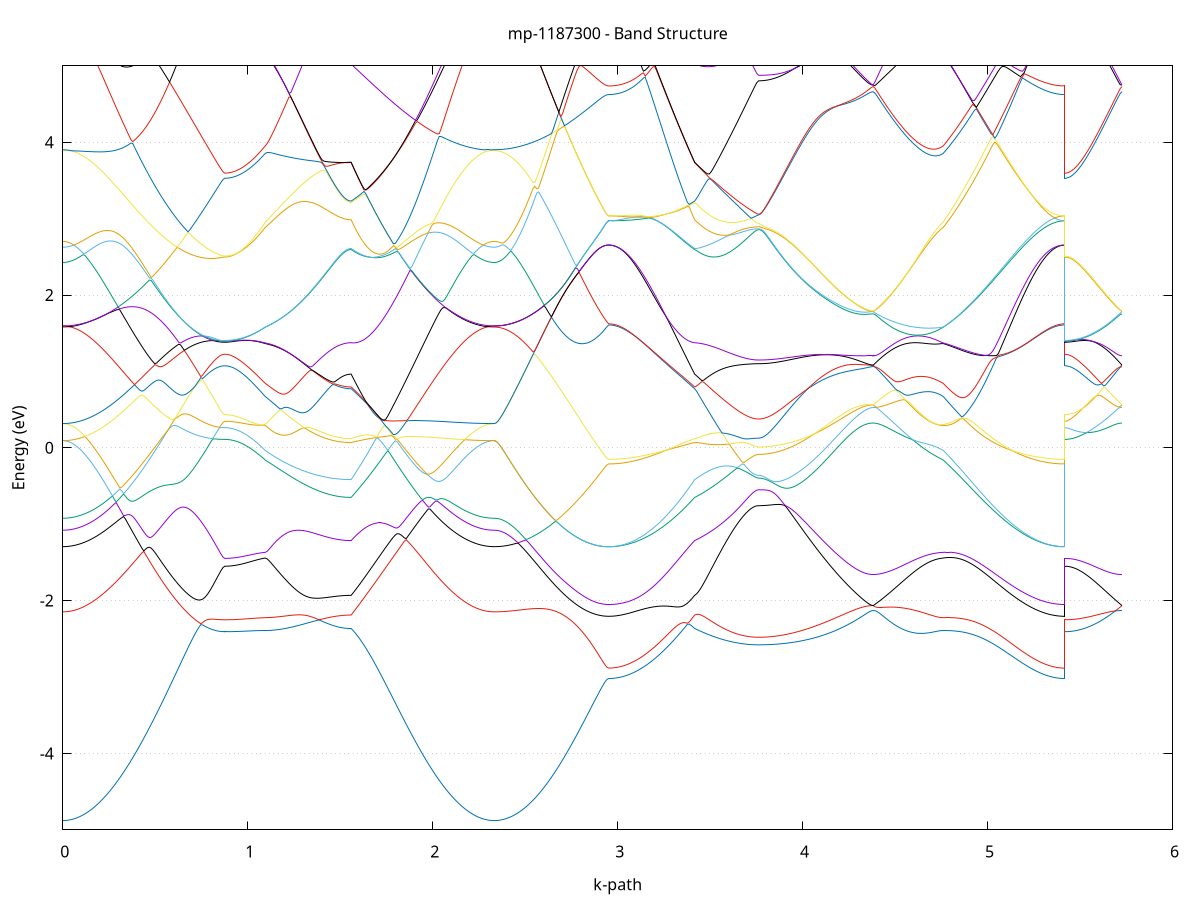 set title 'mp-1187300 - Band Structure'
set xlabel 'k-path'
set ylabel 'Energy (eV)'
set grid y
set yrange [-5:5]
set terminal png size 800,600
set output 'mp-1187300_bands_gnuplot.png'
plot '-' using 1:2 with lines notitle, '-' using 1:2 with lines notitle, '-' using 1:2 with lines notitle, '-' using 1:2 with lines notitle, '-' using 1:2 with lines notitle, '-' using 1:2 with lines notitle, '-' using 1:2 with lines notitle, '-' using 1:2 with lines notitle, '-' using 1:2 with lines notitle, '-' using 1:2 with lines notitle, '-' using 1:2 with lines notitle, '-' using 1:2 with lines notitle, '-' using 1:2 with lines notitle, '-' using 1:2 with lines notitle, '-' using 1:2 with lines notitle, '-' using 1:2 with lines notitle, '-' using 1:2 with lines notitle, '-' using 1:2 with lines notitle, '-' using 1:2 with lines notitle, '-' using 1:2 with lines notitle, '-' using 1:2 with lines notitle, '-' using 1:2 with lines notitle, '-' using 1:2 with lines notitle, '-' using 1:2 with lines notitle, '-' using 1:2 with lines notitle, '-' using 1:2 with lines notitle, '-' using 1:2 with lines notitle, '-' using 1:2 with lines notitle, '-' using 1:2 with lines notitle, '-' using 1:2 with lines notitle, '-' using 1:2 with lines notitle, '-' using 1:2 with lines notitle, '-' using 1:2 with lines notitle, '-' using 1:2 with lines notitle, '-' using 1:2 with lines notitle, '-' using 1:2 with lines notitle, '-' using 1:2 with lines notitle, '-' using 1:2 with lines notitle, '-' using 1:2 with lines notitle, '-' using 1:2 with lines notitle, '-' using 1:2 with lines notitle, '-' using 1:2 with lines notitle, '-' using 1:2 with lines notitle, '-' using 1:2 with lines notitle, '-' using 1:2 with lines notitle, '-' using 1:2 with lines notitle, '-' using 1:2 with lines notitle, '-' using 1:2 with lines notitle
0.000000 -39.213790
0.009953 -39.213790
0.019906 -39.213790
0.029859 -39.213790
0.039812 -39.213790
0.049764 -39.213790
0.059717 -39.213790
0.069670 -39.213790
0.079623 -39.213790
0.089576 -39.213790
0.099529 -39.213790
0.109482 -39.213790
0.119435 -39.213790
0.129387 -39.213790
0.139340 -39.213790
0.149293 -39.213790
0.159246 -39.213790
0.169199 -39.213790
0.179152 -39.213790
0.189105 -39.213790
0.199058 -39.213790
0.209010 -39.213790
0.218963 -39.213790
0.228916 -39.213790
0.238869 -39.213790
0.248822 -39.213790
0.258775 -39.213790
0.268728 -39.213790
0.278681 -39.213790
0.288633 -39.213690
0.298586 -39.213690
0.308539 -39.213690
0.318492 -39.213690
0.328445 -39.213690
0.338398 -39.213690
0.348351 -39.213690
0.358304 -39.213690
0.368256 -39.213690
0.378209 -39.213690
0.388162 -39.213690
0.398115 -39.213690
0.408068 -39.213690
0.418021 -39.213690
0.427974 -39.213690
0.437927 -39.213590
0.447880 -39.213590
0.457832 -39.213590
0.467785 -39.213590
0.477738 -39.213590
0.487691 -39.213590
0.497644 -39.213590
0.507597 -39.213590
0.517550 -39.213590
0.527503 -39.213590
0.537455 -39.213490
0.547408 -39.213490
0.557361 -39.213490
0.567314 -39.213490
0.577267 -39.213490
0.587220 -39.213490
0.597173 -39.213490
0.607126 -39.213490
0.617078 -39.213490
0.627031 -39.213490
0.636984 -39.213490
0.646937 -39.213390
0.656890 -39.213390
0.666843 -39.213390
0.676796 -39.213390
0.686749 -39.213390
0.696701 -39.213390
0.706654 -39.213390
0.716607 -39.213390
0.726560 -39.213390
0.736513 -39.213390
0.746466 -39.213390
0.756419 -39.213390
0.766372 -39.213390
0.776324 -39.213290
0.786277 -39.213290
0.796230 -39.213290
0.806183 -39.213290
0.816136 -39.213290
0.826089 -39.213290
0.836042 -39.213290
0.845995 -39.213290
0.855947 -39.213290
0.865900 -39.213290
0.875853 -39.213290
0.875853 -39.213290
0.885782 -39.213290
0.895711 -39.213290
0.905639 -39.213290
0.915568 -39.213290
0.925497 -39.213290
0.935425 -39.213290
0.945354 -39.213290
0.955283 -39.213290
0.965212 -39.213390
0.975140 -39.213390
0.985069 -39.213390
0.994998 -39.213390
1.004926 -39.213390
1.014855 -39.213390
1.024784 -39.213390
1.034713 -39.213390
1.044641 -39.213390
1.054570 -39.213390
1.064499 -39.213390
1.074427 -39.213490
1.084356 -39.213490
1.094285 -39.213490
1.094285 -39.213490
1.104176 -39.213490
1.114066 -39.213490
1.123957 -39.213490
1.133848 -39.213490
1.143739 -39.213490
1.153630 -39.213490
1.163520 -39.213490
1.173411 -39.213590
1.183302 -39.213590
1.193193 -39.213590
1.203084 -39.213590
1.212974 -39.213590
1.222865 -39.213590
1.232756 -39.213590
1.242647 -39.213590
1.252537 -39.213690
1.262428 -39.213690
1.272319 -39.213690
1.282210 -39.213690
1.292101 -39.213690
1.301991 -39.213690
1.311882 -39.213690
1.321773 -39.213690
1.331664 -39.213690
1.341555 -39.213790
1.351445 -39.213790
1.361336 -39.213790
1.371227 -39.213790
1.381118 -39.213790
1.391009 -39.213790
1.400899 -39.213790
1.410790 -39.213790
1.420681 -39.213790
1.430572 -39.213790
1.440463 -39.213790
1.450353 -39.213790
1.460244 -39.213890
1.470135 -39.213890
1.480026 -39.213890
1.489917 -39.213890
1.499807 -39.213890
1.509698 -39.213890
1.519589 -39.213890
1.529480 -39.213890
1.539371 -39.213890
1.549261 -39.213890
1.559152 -39.213890
1.559152 -39.213890
1.569072 -39.213890
1.578993 -39.213890
1.588913 -39.213890
1.598833 -39.213890
1.608753 -39.213890
1.618673 -39.213790
1.628594 -39.213790
1.638514 -39.213790
1.648434 -39.213790
1.658354 -39.213790
1.668274 -39.213790
1.678195 -39.213790
1.688115 -39.213790
1.698035 -39.213790
1.707955 -39.213790
1.717875 -39.213790
1.727796 -39.213790
1.737716 -39.213790
1.747636 -39.213790
1.757556 -39.213790
1.767476 -39.213790
1.777397 -39.213790
1.787317 -39.213790
1.797237 -39.213790
1.807157 -39.213790
1.817078 -39.213790
1.826998 -39.213790
1.836918 -39.213790
1.846838 -39.213790
1.856758 -39.213790
1.866679 -39.213790
1.876599 -39.213790
1.886519 -39.213790
1.896439 -39.213790
1.906359 -39.213790
1.916280 -39.213790
1.926200 -39.213790
1.936120 -39.213790
1.946040 -39.213790
1.955960 -39.213790
1.965881 -39.213790
1.975801 -39.213790
1.985721 -39.213790
1.995641 -39.213790
2.005561 -39.213790
2.015482 -39.213790
2.025402 -39.213790
2.035322 -39.213790
2.045242 -39.213790
2.055162 -39.213790
2.065083 -39.213790
2.075003 -39.213790
2.084923 -39.213790
2.094843 -39.213790
2.104764 -39.213790
2.114684 -39.213790
2.124604 -39.213790
2.134524 -39.213790
2.144444 -39.213790
2.154365 -39.213790
2.164285 -39.213790
2.174205 -39.213790
2.184125 -39.213790
2.194045 -39.213790
2.203966 -39.213790
2.213886 -39.213790
2.223806 -39.213790
2.233726 -39.213790
2.243646 -39.213790
2.253567 -39.213790
2.263487 -39.213790
2.273407 -39.213790
2.283327 -39.213790
2.293247 -39.213790
2.303168 -39.213790
2.313088 -39.213790
2.323008 -39.213790
2.332928 -39.213790
2.332928 -39.213790
2.342905 -39.213790
2.352882 -39.213790
2.362859 -39.213790
2.372836 -39.213790
2.382813 -39.213790
2.392790 -39.213790
2.402767 -39.213790
2.412744 -39.213790
2.422721 -39.213790
2.432698 -39.213790
2.442674 -39.213790
2.452651 -39.213790
2.462628 -39.213790
2.472605 -39.213890
2.482582 -39.213890
2.492559 -39.213890
2.502536 -39.213890
2.512513 -39.213890
2.522490 -39.213890
2.532467 -39.213890
2.542444 -39.213890
2.552421 -39.213890
2.562398 -39.213890
2.572374 -39.213890
2.582351 -39.213890
2.592328 -39.213890
2.602305 -39.213890
2.612282 -39.213890
2.622259 -39.213990
2.632236 -39.213990
2.642213 -39.213990
2.652190 -39.213990
2.662167 -39.213990
2.672144 -39.213990
2.682121 -39.213990
2.692098 -39.213990
2.702074 -39.213990
2.712051 -39.213990
2.722028 -39.213990
2.732005 -39.213990
2.741982 -39.213990
2.751959 -39.214090
2.761936 -39.214090
2.771913 -39.214090
2.781890 -39.214090
2.791867 -39.214090
2.801844 -39.214090
2.811821 -39.214090
2.821798 -39.214090
2.831774 -39.214090
2.841751 -39.214090
2.851728 -39.214090
2.861705 -39.214090
2.871682 -39.214090
2.881659 -39.214090
2.891636 -39.214090
2.901613 -39.214090
2.911590 -39.214090
2.921567 -39.214090
2.931544 -39.214090
2.941521 -39.214090
2.951498 -39.214090
2.951498 -39.214090
2.961388 -39.214090
2.971279 -39.214090
2.981170 -39.214090
2.991061 -39.214090
3.000952 -39.214090
3.010842 -39.214090
3.020733 -39.214090
3.030624 -39.214090
3.040515 -39.214090
3.050406 -39.214090
3.060296 -39.214090
3.070187 -39.214090
3.080078 -39.214090
3.089969 -39.214090
3.099859 -39.214090
3.109750 -39.214090
3.119641 -39.214090
3.129532 -39.214090
3.139423 -39.214090
3.149313 -39.214090
3.159204 -39.214090
3.169095 -39.214090
3.178986 -39.213990
3.188877 -39.213990
3.198767 -39.213990
3.208658 -39.213990
3.218549 -39.213990
3.228440 -39.213990
3.238331 -39.213990
3.248221 -39.213990
3.258112 -39.213990
3.268003 -39.213990
3.277894 -39.213990
3.287785 -39.213990
3.297675 -39.213990
3.307566 -39.213990
3.317457 -39.213990
3.327348 -39.213890
3.337239 -39.213890
3.347129 -39.213890
3.357020 -39.213890
3.366911 -39.213890
3.376802 -39.213890
3.386693 -39.213890
3.396583 -39.213890
3.406474 -39.213890
3.416365 -39.213890
3.416365 -39.213890
3.426242 -39.213890
3.436120 -39.213890
3.445997 -39.213890
3.455874 -39.213890
3.465752 -39.213890
3.475629 -39.213890
3.485506 -39.213890
3.495384 -39.213890
3.505261 -39.213890
3.515138 -39.213890
3.525016 -39.213790
3.534893 -39.213790
3.544770 -39.213790
3.554648 -39.213790
3.564525 -39.213790
3.574402 -39.213790
3.584280 -39.213790
3.594157 -39.213790
3.604034 -39.213790
3.613912 -39.213790
3.623789 -39.213790
3.633666 -39.213790
3.643544 -39.213790
3.653421 -39.213790
3.663298 -39.213790
3.673176 -39.213790
3.683053 -39.213790
3.692930 -39.213790
3.702808 -39.213790
3.712685 -39.213790
3.722562 -39.213790
3.732440 -39.213790
3.742317 -39.213790
3.752194 -39.213790
3.762072 -39.213790
3.762072 -39.213790
3.772061 -39.213790
3.782050 -39.213790
3.792039 -39.213790
3.802028 -39.213790
3.812017 -39.213790
3.822006 -39.213790
3.831995 -39.213790
3.841984 -39.213790
3.851973 -39.213790
3.861962 -39.213790
3.871951 -39.213790
3.881940 -39.213790
3.891929 -39.213690
3.901918 -39.213690
3.911908 -39.213690
3.921897 -39.213690
3.931886 -39.213690
3.941875 -39.213690
3.951864 -39.213690
3.961853 -39.213690
3.971842 -39.213690
3.981831 -39.213690
3.991820 -39.213690
4.001809 -39.213590
4.011798 -39.213590
4.021787 -39.213590
4.031776 -39.213590
4.041765 -39.213590
4.051754 -39.213590
4.061743 -39.213590
4.071733 -39.213590
4.081722 -39.213490
4.091711 -39.213490
4.101700 -39.213490
4.111689 -39.213490
4.121678 -39.213490
4.131667 -39.213490
4.141656 -39.213490
4.151645 -39.213490
4.161634 -39.213490
4.171623 -39.213390
4.181612 -39.213390
4.191601 -39.213390
4.201590 -39.213390
4.211579 -39.213390
4.221568 -39.213390
4.231558 -39.213390
4.241547 -39.213390
4.251536 -39.213390
4.261525 -39.213390
4.271514 -39.213390
4.281503 -39.213390
4.291492 -39.213290
4.301481 -39.213290
4.311470 -39.213290
4.321459 -39.213290
4.331448 -39.213290
4.341437 -39.213290
4.351426 -39.213290
4.361415 -39.213290
4.371404 -39.213290
4.381393 -39.213290
4.381393 -39.213290
4.391358 -39.213290
4.401322 -39.213290
4.411286 -39.213290
4.421250 -39.213290
4.431215 -39.213290
4.441179 -39.213290
4.451143 -39.213290
4.461107 -39.213290
4.471072 -39.213290
4.481036 -39.213290
4.491000 -39.213290
4.500964 -39.213290
4.510929 -39.213290
4.520893 -39.213290
4.530857 -39.213290
4.540821 -39.213390
4.550786 -39.213390
4.560750 -39.213390
4.570714 -39.213390
4.580678 -39.213390
4.590643 -39.213390
4.600607 -39.213390
4.610571 -39.213390
4.620535 -39.213390
4.630500 -39.213390
4.640464 -39.213390
4.650428 -39.213390
4.660392 -39.213390
4.670357 -39.213390
4.680321 -39.213390
4.690285 -39.213390
4.700249 -39.213390
4.710214 -39.213390
4.720178 -39.213390
4.730142 -39.213490
4.740106 -39.213490
4.750071 -39.213490
4.760035 -39.213490
4.760035 -39.213490
4.769996 -39.213490
4.779957 -39.213490
4.789918 -39.213490
4.799879 -39.213490
4.809840 -39.213490
4.819800 -39.213590
4.829761 -39.213590
4.839722 -39.213590
4.849683 -39.213590
4.859644 -39.213590
4.869605 -39.213590
4.879566 -39.213690
4.889527 -39.213690
4.899488 -39.213690
4.909449 -39.213690
4.919410 -39.213690
4.929371 -39.213690
4.939332 -39.213690
4.949293 -39.213790
4.959254 -39.213790
4.969214 -39.213790
4.979175 -39.213790
4.989136 -39.213790
4.999097 -39.213790
5.009058 -39.213790
5.019019 -39.213890
5.028980 -39.213890
5.038941 -39.213890
5.048902 -39.213890
5.058863 -39.213890
5.068824 -39.213890
5.078785 -39.213890
5.088746 -39.213890
5.098707 -39.213990
5.108668 -39.213990
5.118628 -39.213990
5.128589 -39.213990
5.138550 -39.213990
5.148511 -39.213990
5.158472 -39.213990
5.168433 -39.213990
5.178394 -39.213990
5.188355 -39.213990
5.198316 -39.213990
5.208277 -39.214090
5.218238 -39.214090
5.228199 -39.214090
5.238160 -39.214090
5.248121 -39.214090
5.258082 -39.214090
5.268043 -39.214090
5.278003 -39.214090
5.287964 -39.214090
5.297925 -39.214090
5.307886 -39.214090
5.317847 -39.214090
5.327808 -39.214090
5.337769 -39.214090
5.347730 -39.214090
5.357691 -39.214090
5.367652 -39.214090
5.377613 -39.214090
5.387574 -39.214090
5.397535 -39.214090
5.407496 -39.214090
5.417457 -39.214090
5.417457 -39.213290
5.427433 -39.213290
5.437410 -39.213290
5.447387 -39.213290
5.457364 -39.213290
5.467341 -39.213290
5.477318 -39.213290
5.487295 -39.213290
5.497272 -39.213290
5.507249 -39.213290
5.517226 -39.213290
5.527203 -39.213290
5.537180 -39.213290
5.547157 -39.213290
5.557133 -39.213290
5.567110 -39.213290
5.577087 -39.213290
5.587064 -39.213290
5.597041 -39.213290
5.607018 -39.213290
5.616995 -39.213290
5.626972 -39.213290
5.636949 -39.213290
5.646926 -39.213290
5.656903 -39.213290
5.666880 -39.213290
5.676857 -39.213290
5.686833 -39.213290
5.696810 -39.213290
5.706787 -39.213290
5.716764 -39.213290
5.726741 -39.213290
e
0.000000 -22.904990
0.009953 -22.904990
0.019906 -22.904990
0.029859 -22.904990
0.039812 -22.904990
0.049764 -22.904990
0.059717 -22.904990
0.069670 -22.905090
0.079623 -22.905090
0.089576 -22.905190
0.099529 -22.905190
0.109482 -22.905290
0.119435 -22.905390
0.129387 -22.905590
0.139340 -22.905790
0.149293 -22.905990
0.159246 -22.906290
0.169199 -22.906690
0.179152 -22.907090
0.189105 -22.907490
0.199058 -22.907990
0.209010 -22.908590
0.218963 -22.909290
0.228916 -22.909990
0.238869 -22.910790
0.248822 -22.911590
0.258775 -22.912590
0.268728 -22.913590
0.278681 -22.914590
0.288633 -22.915790
0.298586 -22.916990
0.308539 -22.918190
0.318492 -22.919490
0.328445 -22.920890
0.338398 -22.922390
0.348351 -22.923790
0.358304 -22.925390
0.368256 -22.926890
0.378209 -22.928490
0.388162 -22.930190
0.398115 -22.931790
0.408068 -22.933490
0.418021 -22.935290
0.427974 -22.936990
0.437927 -22.938690
0.447880 -22.940490
0.457832 -22.942290
0.467785 -22.943990
0.477738 -22.945790
0.487691 -22.947590
0.497644 -22.949390
0.507597 -22.951090
0.517550 -22.952890
0.527503 -22.954590
0.537455 -22.956290
0.547408 -22.957990
0.557361 -22.959690
0.567314 -22.961290
0.577267 -22.962990
0.587220 -22.964590
0.597173 -22.966090
0.607126 -22.967590
0.617078 -22.969090
0.627031 -22.970590
0.636984 -22.971990
0.646937 -22.973390
0.656890 -22.974690
0.666843 -22.975890
0.676796 -22.977190
0.686749 -22.978290
0.696701 -22.979490
0.706654 -22.980490
0.716607 -22.981590
0.726560 -22.982490
0.736513 -22.983390
0.746466 -22.984290
0.756419 -22.985090
0.766372 -22.985790
0.776324 -22.986490
0.786277 -22.987090
0.796230 -22.987590
0.806183 -22.988090
0.816136 -22.988490
0.826089 -22.988890
0.836042 -22.989190
0.845995 -22.989390
0.855947 -22.989590
0.865900 -22.989690
0.875853 -22.989690
0.875853 -22.989690
0.885782 -22.989590
0.895711 -22.989190
0.905639 -22.988690
0.915568 -22.987890
0.925497 -22.986890
0.935425 -22.985690
0.945354 -22.984190
0.955283 -22.982490
0.965212 -22.980590
0.975140 -22.978490
0.985069 -22.976190
0.994998 -22.973690
1.004926 -22.970890
1.014855 -22.967990
1.024784 -22.964890
1.034713 -22.961490
1.044641 -22.957990
1.054570 -22.954290
1.064499 -22.950390
1.074427 -22.946290
1.084356 -22.941990
1.094285 -22.937590
1.094285 -22.937590
1.104176 -22.934390
1.114066 -22.930990
1.123957 -22.927590
1.133848 -22.923990
1.143739 -22.920390
1.153630 -22.916690
1.163520 -22.912790
1.173411 -22.908890
1.183302 -22.904990
1.193193 -22.900890
1.203084 -22.896790
1.212974 -22.892590
1.222865 -22.891490
1.232756 -22.890590
1.242647 -22.889490
1.252537 -22.888390
1.262428 -22.887190
1.272319 -22.885890
1.282210 -22.884490
1.292101 -22.882990
1.301991 -22.881390
1.311882 -22.879790
1.321773 -22.877990
1.331664 -22.876190
1.341555 -22.874290
1.351445 -22.872390
1.361336 -22.870390
1.371227 -22.868290
1.381118 -22.866090
1.391009 -22.863890
1.400899 -22.861590
1.410790 -22.859190
1.420681 -22.856790
1.430572 -22.854290
1.440463 -22.851790
1.450353 -22.849190
1.460244 -22.846590
1.470135 -22.843990
1.480026 -22.841290
1.489917 -22.838590
1.499807 -22.835790
1.509698 -22.832990
1.519589 -22.830290
1.529480 -22.827490
1.539371 -22.824690
1.549261 -22.821890
1.559152 -22.819590
1.559152 -22.819590
1.569072 -22.817790
1.578993 -22.816090
1.588913 -22.814590
1.598833 -22.813190
1.608753 -22.811890
1.618673 -22.810590
1.628594 -22.809490
1.638514 -22.808390
1.648434 -22.807990
1.658354 -22.811490
1.668274 -22.814990
1.678195 -22.818490
1.688115 -22.821790
1.698035 -22.825090
1.707955 -22.828390
1.717875 -22.831590
1.727796 -22.834690
1.737716 -22.837790
1.747636 -22.840790
1.757556 -22.843690
1.767476 -22.846590
1.777397 -22.849390
1.787317 -22.852090
1.797237 -22.854690
1.807157 -22.857290
1.817078 -22.859790
1.826998 -22.862290
1.836918 -22.864590
1.846838 -22.866890
1.856758 -22.869090
1.866679 -22.871290
1.876599 -22.873390
1.886519 -22.875390
1.896439 -22.877290
1.906359 -22.879090
1.916280 -22.880890
1.926200 -22.882590
1.936120 -22.884290
1.946040 -22.885790
1.955960 -22.887290
1.965881 -22.888690
1.975801 -22.890090
1.985721 -22.891290
1.995641 -22.892490
2.005561 -22.893690
2.015482 -22.894790
2.025402 -22.895790
2.035322 -22.896690
2.045242 -22.897590
2.055162 -22.898390
2.065083 -22.899190
2.075003 -22.899890
2.084923 -22.900490
2.094843 -22.901090
2.104764 -22.901590
2.114684 -22.902090
2.124604 -22.902590
2.134524 -22.902990
2.144444 -22.903290
2.154365 -22.903590
2.164285 -22.903890
2.174205 -22.904090
2.184125 -22.904290
2.194045 -22.904490
2.203966 -22.904590
2.213886 -22.904690
2.223806 -22.904790
2.233726 -22.904890
2.243646 -22.904890
2.253567 -22.904890
2.263487 -22.904990
2.273407 -22.904990
2.283327 -22.904990
2.293247 -22.904990
2.303168 -22.904990
2.313088 -22.904990
2.323008 -22.904990
2.332928 -22.904990
2.332928 -22.904990
2.342905 -22.904890
2.352882 -22.904690
2.362859 -22.904390
2.372836 -22.903790
2.382813 -22.903190
2.392790 -22.902390
2.402767 -22.901390
2.412744 -22.900390
2.422721 -22.899090
2.432698 -22.897690
2.442674 -22.896190
2.452651 -22.894590
2.462628 -22.892790
2.472605 -22.890890
2.482582 -22.888790
2.492559 -22.886590
2.502536 -22.884190
2.512513 -22.881790
2.522490 -22.879190
2.532467 -22.876390
2.542444 -22.873590
2.552421 -22.870590
2.562398 -22.867490
2.572374 -22.864290
2.582351 -22.863490
2.592328 -22.865690
2.602305 -22.867890
2.612282 -22.870090
2.622259 -22.872290
2.632236 -22.874390
2.642213 -22.876490
2.652190 -22.878490
2.662167 -22.880590
2.672144 -22.882490
2.682121 -22.884490
2.692098 -22.886390
2.702074 -22.888190
2.712051 -22.889990
2.722028 -22.891690
2.732005 -22.893390
2.741982 -22.894990
2.751959 -22.896490
2.761936 -22.897990
2.771913 -22.899390
2.781890 -22.900790
2.791867 -22.902090
2.801844 -22.903290
2.811821 -22.904390
2.821798 -22.905490
2.831774 -22.906490
2.841751 -22.907390
2.851728 -22.908190
2.861705 -22.908990
2.871682 -22.909690
2.881659 -22.910290
2.891636 -22.910790
2.901613 -22.911290
2.911590 -22.911590
2.921567 -22.911890
2.931544 -22.912090
2.941521 -22.912190
2.951498 -22.912290
2.951498 -22.912290
2.961388 -22.912190
2.971279 -22.912090
2.981170 -22.911790
2.991061 -22.911490
3.000952 -22.910990
3.010842 -22.910490
3.020733 -22.909890
3.030624 -22.909090
3.040515 -22.908290
3.050406 -22.907390
3.060296 -22.906390
3.070187 -22.905290
3.080078 -22.904090
3.089969 -22.902790
3.099859 -22.901390
3.109750 -22.899890
3.119641 -22.898290
3.129532 -22.896690
3.139423 -22.894890
3.149313 -22.893090
3.159204 -22.891190
3.169095 -22.889190
3.178986 -22.887090
3.188877 -22.884990
3.198767 -22.882690
3.208658 -22.880390
3.218549 -22.878090
3.228440 -22.875590
3.238331 -22.873090
3.248221 -22.870490
3.258112 -22.867790
3.268003 -22.865090
3.277894 -22.862390
3.287785 -22.859490
3.297675 -22.856590
3.307566 -22.853690
3.317457 -22.850690
3.327348 -22.847590
3.337239 -22.844490
3.347129 -22.841390
3.357020 -22.838190
3.366911 -22.834990
3.376802 -22.831790
3.386693 -22.828490
3.396583 -22.825190
3.406474 -22.821890
3.416365 -22.819590
3.416365 -22.819590
3.426242 -22.818790
3.436120 -22.818090
3.445997 -22.817490
3.455874 -22.816990
3.465752 -22.816690
3.475629 -22.816590
3.485506 -22.816790
3.495384 -22.817290
3.505261 -22.818090
3.515138 -22.819190
3.525016 -22.820490
3.534893 -22.821990
3.544770 -22.823690
3.554648 -22.825490
3.564525 -22.827290
3.574402 -22.829090
3.584280 -22.830890
3.594157 -22.832590
3.604034 -22.834290
3.613912 -22.835990
3.623789 -22.837590
3.633666 -22.838990
3.643544 -22.840390
3.653421 -22.841690
3.663298 -22.842890
3.673176 -22.843990
3.683053 -22.844990
3.692930 -22.845790
3.702808 -22.846590
3.712685 -22.847190
3.722562 -22.847690
3.732440 -22.848090
3.742317 -22.848390
3.752194 -22.848590
3.762072 -22.848690
3.762072 -22.848690
3.772061 -22.848690
3.782050 -22.848990
3.792039 -22.849390
3.802028 -22.849990
3.812017 -22.850690
3.822006 -22.851690
3.831995 -22.852790
3.841984 -22.854090
3.851973 -22.855590
3.861962 -22.857190
3.871951 -22.859090
3.881940 -22.861090
3.891929 -22.863390
3.901918 -22.865790
3.911908 -22.868390
3.921897 -22.871090
3.931886 -22.873990
3.941875 -22.876990
3.951864 -22.880090
3.961853 -22.883290
3.971842 -22.886590
3.981831 -22.889890
3.991820 -22.893290
4.001809 -22.896790
4.011798 -22.900190
4.021787 -22.903690
4.031776 -22.907090
4.041765 -22.910590
4.051754 -22.913990
4.061743 -22.917390
4.071733 -22.920790
4.081722 -22.924090
4.091711 -22.927290
4.101700 -22.930490
4.111689 -22.933590
4.121678 -22.936590
4.131667 -22.939590
4.141656 -22.942490
4.151645 -22.945190
4.161634 -22.947890
4.171623 -22.950490
4.181612 -22.952990
4.191601 -22.955390
4.201590 -22.957690
4.211579 -22.959890
4.221568 -22.961990
4.231558 -22.963890
4.241547 -22.965690
4.251536 -22.967490
4.261525 -22.969090
4.271514 -22.970490
4.281503 -22.971890
4.291492 -22.973090
4.301481 -22.974190
4.311470 -22.975190
4.321459 -22.975990
4.331448 -22.976690
4.341437 -22.977290
4.351426 -22.977790
4.361415 -22.978090
4.371404 -22.978290
4.381393 -22.978390
4.381393 -22.978390
4.391358 -22.978390
4.401322 -22.978390
4.411286 -22.978390
4.421250 -22.978290
4.431215 -22.978290
4.441179 -22.978190
4.451143 -22.978090
4.461107 -22.977990
4.471072 -22.977790
4.481036 -22.977590
4.491000 -22.977290
4.500964 -22.976990
4.510929 -22.976590
4.520893 -22.976090
4.530857 -22.975590
4.540821 -22.974990
4.550786 -22.974190
4.560750 -22.973490
4.570714 -22.972590
4.580678 -22.971590
4.590643 -22.970490
4.600607 -22.969390
4.610571 -22.968090
4.620535 -22.966690
4.630500 -22.965190
4.640464 -22.963690
4.650428 -22.961990
4.660392 -22.960190
4.670357 -22.958390
4.680321 -22.956390
4.690285 -22.954290
4.700249 -22.952190
4.710214 -22.949890
4.720178 -22.947590
4.730142 -22.945190
4.740106 -22.942690
4.750071 -22.940190
4.760035 -22.937590
4.760035 -22.937590
4.769996 -22.932990
4.779957 -22.928190
4.789918 -22.923290
4.799879 -22.918190
4.809840 -22.912990
4.819800 -22.907590
4.829761 -22.902190
4.839722 -22.898390
4.849683 -22.898690
4.859644 -22.898990
4.869605 -22.899290
4.879566 -22.899590
4.889527 -22.899890
4.899488 -22.900190
4.909449 -22.900490
4.919410 -22.900790
4.929371 -22.900990
4.939332 -22.901290
4.949293 -22.901590
4.959254 -22.901890
4.969214 -22.902090
4.979175 -22.902390
4.989136 -22.902690
4.999097 -22.902990
5.009058 -22.903190
5.019019 -22.903490
5.028980 -22.903790
5.038941 -22.904090
5.048902 -22.904390
5.058863 -22.904690
5.068824 -22.904890
5.078785 -22.905190
5.088746 -22.905490
5.098707 -22.905790
5.108668 -22.906090
5.118628 -22.906390
5.128589 -22.906690
5.138550 -22.906990
5.148511 -22.907290
5.158472 -22.907590
5.168433 -22.907890
5.178394 -22.908190
5.188355 -22.908390
5.198316 -22.908690
5.208277 -22.908990
5.218238 -22.909290
5.228199 -22.909490
5.238160 -22.909790
5.248121 -22.909990
5.258082 -22.910290
5.268043 -22.910490
5.278003 -22.910690
5.287964 -22.910890
5.297925 -22.911090
5.307886 -22.911290
5.317847 -22.911390
5.327808 -22.911590
5.337769 -22.911690
5.347730 -22.911890
5.357691 -22.911990
5.367652 -22.912090
5.377613 -22.912090
5.387574 -22.912190
5.397535 -22.912190
5.407496 -22.912290
5.417457 -22.912290
5.417457 -22.989690
5.427433 -22.989690
5.437410 -22.989590
5.447387 -22.989490
5.457364 -22.989290
5.467341 -22.989090
5.477318 -22.988790
5.487295 -22.988490
5.497272 -22.988090
5.507249 -22.987690
5.517226 -22.987290
5.527203 -22.986790
5.537180 -22.986290
5.547157 -22.985790
5.557133 -22.985290
5.567110 -22.984690
5.577087 -22.984090
5.587064 -22.983590
5.597041 -22.982990
5.607018 -22.982390
5.616995 -22.981890
5.626972 -22.981290
5.636949 -22.980790
5.646926 -22.980390
5.656903 -22.979890
5.666880 -22.979490
5.676857 -22.979190
5.686833 -22.978890
5.696810 -22.978690
5.706787 -22.978490
5.716764 -22.978390
5.726741 -22.978390
e
0.000000 -22.824390
0.009953 -22.824390
0.019906 -22.824390
0.029859 -22.824390
0.039812 -22.824290
0.049764 -22.824290
0.059717 -22.824190
0.069670 -22.824090
0.079623 -22.823990
0.089576 -22.823790
0.099529 -22.823590
0.109482 -22.823390
0.119435 -22.823190
0.129387 -22.822790
0.139340 -22.822490
0.149293 -22.821990
0.159246 -22.821590
0.169199 -22.820990
0.179152 -22.820290
0.189105 -22.819590
0.199058 -22.818790
0.209010 -22.817890
0.218963 -22.816890
0.228916 -22.815790
0.238869 -22.814690
0.248822 -22.813390
0.258775 -22.811990
0.268728 -22.810490
0.278681 -22.808890
0.288633 -22.807190
0.298586 -22.805390
0.308539 -22.803590
0.318492 -22.801590
0.328445 -22.799490
0.338398 -22.797290
0.348351 -22.795090
0.358304 -22.792790
0.368256 -22.790390
0.378209 -22.788290
0.388162 -22.791490
0.398115 -22.794790
0.408068 -22.797990
0.418021 -22.801090
0.427974 -22.804190
0.437927 -22.807290
0.447880 -22.810390
0.457832 -22.813390
0.467785 -22.816290
0.477738 -22.819290
0.487691 -22.822090
0.497644 -22.824890
0.507597 -22.827690
0.517550 -22.830390
0.527503 -22.833090
0.537455 -22.835690
0.547408 -22.838290
0.557361 -22.840790
0.567314 -22.843190
0.577267 -22.845590
0.587220 -22.847890
0.597173 -22.850090
0.607126 -22.852290
0.617078 -22.854390
0.627031 -22.856490
0.636984 -22.858390
0.646937 -22.860290
0.656890 -22.862190
0.666843 -22.863890
0.676796 -22.865590
0.686749 -22.867190
0.696701 -22.868690
0.706654 -22.870190
0.716607 -22.871590
0.726560 -22.872890
0.736513 -22.874090
0.746466 -22.875190
0.756419 -22.876290
0.766372 -22.877290
0.776324 -22.878090
0.786277 -22.878990
0.796230 -22.879690
0.806183 -22.880290
0.816136 -22.880890
0.826089 -22.881290
0.836042 -22.881690
0.845995 -22.881990
0.855947 -22.882190
0.865900 -22.882390
0.875853 -22.882390
0.875853 -22.882390
0.885782 -22.882490
0.895711 -22.882890
0.905639 -22.883390
0.915568 -22.883990
0.925497 -22.884690
0.935425 -22.885490
0.945354 -22.886190
0.955283 -22.886990
0.965212 -22.887690
0.975140 -22.888490
0.985069 -22.889190
0.994998 -22.889890
1.004926 -22.890490
1.014855 -22.891190
1.024784 -22.891790
1.034713 -22.892390
1.044641 -22.892890
1.054570 -22.893490
1.064499 -22.893990
1.074427 -22.894490
1.084356 -22.894890
1.094285 -22.895390
1.094285 -22.895390
1.104176 -22.895590
1.114066 -22.895790
1.123957 -22.895890
1.133848 -22.895890
1.143739 -22.895790
1.153630 -22.895590
1.163520 -22.895290
1.173411 -22.894890
1.183302 -22.894390
1.193193 -22.893790
1.203084 -22.893090
1.212974 -22.892390
1.222865 -22.888290
1.232756 -22.883990
1.242647 -22.879590
1.252537 -22.875190
1.262428 -22.870790
1.272319 -22.866290
1.282210 -22.861790
1.292101 -22.857290
1.301991 -22.852790
1.311882 -22.848290
1.321773 -22.843790
1.331664 -22.839290
1.341555 -22.834890
1.351445 -22.830490
1.361336 -22.826190
1.371227 -22.821890
1.381118 -22.817690
1.391009 -22.813590
1.400899 -22.809690
1.410790 -22.805790
1.420681 -22.802090
1.430572 -22.798590
1.440463 -22.795190
1.450353 -22.791990
1.460244 -22.793890
1.470135 -22.795990
1.480026 -22.798190
1.489917 -22.800490
1.499807 -22.802990
1.509698 -22.805490
1.519589 -22.808090
1.529480 -22.810790
1.539371 -22.813490
1.549261 -22.816190
1.559152 -22.818490
1.559152 -22.818490
1.569072 -22.815090
1.578993 -22.811690
1.588913 -22.808290
1.598833 -22.804890
1.608753 -22.801490
1.618673 -22.797990
1.628594 -22.800790
1.638514 -22.804390
1.648434 -22.807390
1.658354 -22.806490
1.668274 -22.805590
1.678195 -22.804690
1.688115 -22.803790
1.698035 -22.802990
1.707955 -22.802090
1.717875 -22.801290
1.727796 -22.800390
1.737716 -22.799490
1.747636 -22.798590
1.757556 -22.797590
1.767476 -22.796590
1.777397 -22.795590
1.787317 -22.794590
1.797237 -22.793390
1.807157 -22.792290
1.817078 -22.791090
1.826998 -22.789790
1.836918 -22.788490
1.846838 -22.787090
1.856758 -22.785590
1.866679 -22.784090
1.876599 -22.782590
1.886519 -22.780990
1.896439 -22.779290
1.906359 -22.777490
1.916280 -22.775690
1.926200 -22.773890
1.936120 -22.771990
1.946040 -22.769990
1.955960 -22.767890
1.965881 -22.765790
1.975801 -22.763690
1.985721 -22.766790
1.995641 -22.769790
2.005561 -22.772790
2.015482 -22.775690
2.025402 -22.778590
2.035322 -22.781390
2.045242 -22.784090
2.055162 -22.786690
2.065083 -22.789290
2.075003 -22.791690
2.084923 -22.794090
2.094843 -22.796390
2.104764 -22.798690
2.114684 -22.800790
2.124604 -22.802790
2.134524 -22.804790
2.144444 -22.806690
2.154365 -22.808490
2.164285 -22.810190
2.174205 -22.811790
2.184125 -22.813290
2.194045 -22.814690
2.203966 -22.815990
2.213886 -22.817290
2.223806 -22.818390
2.233726 -22.819390
2.243646 -22.820390
2.253567 -22.821190
2.263487 -22.821990
2.273407 -22.822590
2.283327 -22.823190
2.293247 -22.823590
2.303168 -22.823990
2.313088 -22.824190
2.323008 -22.824390
2.332928 -22.824390
2.332928 -22.824390
2.342905 -22.824490
2.352882 -22.824790
2.362859 -22.825190
2.372836 -22.825890
2.382813 -22.826690
2.392790 -22.827590
2.402767 -22.828690
2.412744 -22.829990
2.422721 -22.831390
2.432698 -22.832890
2.442674 -22.834490
2.452651 -22.836190
2.462628 -22.837990
2.472605 -22.839890
2.482582 -22.841890
2.492559 -22.843890
2.502536 -22.845990
2.512513 -22.848090
2.522490 -22.850290
2.532467 -22.852390
2.542444 -22.854590
2.552421 -22.856890
2.562398 -22.859090
2.572374 -22.861290
2.582351 -22.863490
2.592328 -22.865690
2.602305 -22.867890
2.612282 -22.870090
2.622259 -22.872290
2.632236 -22.874390
2.642213 -22.876490
2.652190 -22.878490
2.662167 -22.880590
2.672144 -22.882490
2.682121 -22.884490
2.692098 -22.886390
2.702074 -22.888190
2.712051 -22.889990
2.722028 -22.891690
2.732005 -22.893390
2.741982 -22.894990
2.751959 -22.896490
2.761936 -22.897990
2.771913 -22.899390
2.781890 -22.900790
2.791867 -22.902090
2.801844 -22.903290
2.811821 -22.904390
2.821798 -22.905490
2.831774 -22.906490
2.841751 -22.907390
2.851728 -22.908190
2.861705 -22.908990
2.871682 -22.909690
2.881659 -22.910290
2.891636 -22.910790
2.901613 -22.911290
2.911590 -22.911590
2.921567 -22.911890
2.931544 -22.912090
2.941521 -22.912190
2.951498 -22.912290
2.951498 -22.912290
2.961388 -22.912190
2.971279 -22.911990
2.981170 -22.911690
2.991061 -22.911290
3.000952 -22.910790
3.010842 -22.910090
3.020733 -22.909390
3.030624 -22.908490
3.040515 -22.907490
3.050406 -22.906290
3.060296 -22.905090
3.070187 -22.903790
3.080078 -22.902290
3.089969 -22.900790
3.099859 -22.899090
3.109750 -22.897290
3.119641 -22.895490
3.129532 -22.893490
3.139423 -22.891390
3.149313 -22.889290
3.159204 -22.887090
3.169095 -22.884690
3.178986 -22.882290
3.188877 -22.879890
3.198767 -22.877290
3.208658 -22.874690
3.218549 -22.871990
3.228440 -22.869290
3.238331 -22.866490
3.248221 -22.863690
3.258112 -22.860890
3.268003 -22.857990
3.277894 -22.855090
3.287785 -22.852190
3.297675 -22.849290
3.307566 -22.846490
3.317457 -22.843690
3.327348 -22.840890
3.337239 -22.838090
3.347129 -22.835490
3.357020 -22.832890
3.366911 -22.830390
3.376802 -22.827990
3.386693 -22.825690
3.396583 -22.823490
3.406474 -22.821490
3.416365 -22.818490
3.416365 -22.818490
3.426242 -22.816990
3.436120 -22.815390
3.445997 -22.813790
3.455874 -22.812090
3.465752 -22.810390
3.475629 -22.808590
3.485506 -22.806790
3.495384 -22.804890
3.505261 -22.803090
3.515138 -22.801190
3.525016 -22.799190
3.534893 -22.797290
3.544770 -22.795290
3.554648 -22.793290
3.564525 -22.791290
3.574402 -22.789290
3.584280 -22.787290
3.594157 -22.785290
3.604034 -22.783290
3.613912 -22.781790
3.623789 -22.780590
3.633666 -22.779490
3.643544 -22.778390
3.653421 -22.777290
3.663298 -22.776290
3.673176 -22.775290
3.683053 -22.774390
3.692930 -22.773590
3.702808 -22.772890
3.712685 -22.772190
3.722562 -22.771690
3.732440 -22.771190
3.742317 -22.770890
3.752194 -22.770690
3.762072 -22.770690
3.762072 -22.770690
3.772061 -22.770890
3.782050 -22.771390
3.792039 -22.772290
3.802028 -22.773490
3.812017 -22.774890
3.822006 -22.776590
3.831995 -22.778390
3.841984 -22.780290
3.851973 -22.782190
3.861962 -22.784190
3.871951 -22.786290
3.881940 -22.789590
3.891929 -22.792890
3.901918 -22.796290
3.911908 -22.799690
3.921897 -22.803090
3.931886 -22.806390
3.941875 -22.809790
3.951864 -22.813090
3.961853 -22.816390
3.971842 -22.819690
3.981831 -22.822890
3.991820 -22.825990
4.001809 -22.829090
4.011798 -22.832090
4.021787 -22.835090
4.031776 -22.837990
4.041765 -22.840790
4.051754 -22.843490
4.061743 -22.846190
4.071733 -22.848790
4.081722 -22.851290
4.091711 -22.853690
4.101700 -22.855990
4.111689 -22.858290
4.121678 -22.860390
4.131667 -22.862490
4.141656 -22.864490
4.151645 -22.866390
4.161634 -22.868190
4.171623 -22.869890
4.181612 -22.871490
4.191601 -22.873090
4.201590 -22.874490
4.211579 -22.875890
4.221568 -22.877190
4.231558 -22.878290
4.241547 -22.879490
4.251536 -22.880490
4.261525 -22.881390
4.271514 -22.882290
4.281503 -22.882990
4.291492 -22.883690
4.301481 -22.884390
4.311470 -22.884890
4.321459 -22.885390
4.331448 -22.885790
4.341437 -22.886090
4.351426 -22.886290
4.361415 -22.886490
4.371404 -22.886590
4.381393 -22.886590
4.381393 -22.886590
4.391358 -22.886590
4.401322 -22.886490
4.411286 -22.886290
4.421250 -22.886090
4.431215 -22.885790
4.441179 -22.885490
4.451143 -22.885190
4.461107 -22.884890
4.471072 -22.884590
4.481036 -22.884290
4.491000 -22.884090
4.500964 -22.883890
4.510929 -22.883790
4.520893 -22.883790
4.530857 -22.883890
4.540821 -22.884090
4.550786 -22.884390
4.560750 -22.884790
4.570714 -22.885290
4.580678 -22.885790
4.590643 -22.886390
4.600607 -22.886990
4.610571 -22.887690
4.620535 -22.888390
4.630500 -22.889090
4.640464 -22.889690
4.650428 -22.890390
4.660392 -22.890990
4.670357 -22.891590
4.680321 -22.892190
4.690285 -22.892690
4.700249 -22.893190
4.710214 -22.893590
4.720178 -22.894090
4.730142 -22.894490
4.740106 -22.894790
4.750071 -22.895090
4.760035 -22.895390
4.760035 -22.895390
4.769996 -22.895790
4.779957 -22.896190
4.789918 -22.896590
4.799879 -22.896990
4.809840 -22.897390
4.819800 -22.897690
4.829761 -22.898090
4.839722 -22.896590
4.849683 -22.890790
4.859644 -22.884990
4.869605 -22.879090
4.879566 -22.873090
4.889527 -22.866890
4.899488 -22.860790
4.909449 -22.854490
4.919410 -22.848190
4.929371 -22.841790
4.939332 -22.835390
4.949293 -22.828890
4.959254 -22.822390
4.969214 -22.815890
4.979175 -22.809390
4.989136 -22.802890
4.999097 -22.796390
5.009058 -22.789890
5.019019 -22.783390
5.028980 -22.784890
5.038941 -22.789990
5.048902 -22.795090
5.058863 -22.800190
5.068824 -22.805290
5.078785 -22.810390
5.088746 -22.815390
5.098707 -22.820390
5.108668 -22.825290
5.118628 -22.830190
5.128589 -22.834990
5.138550 -22.839690
5.148511 -22.844290
5.158472 -22.848790
5.168433 -22.853190
5.178394 -22.857490
5.188355 -22.861690
5.198316 -22.865690
5.208277 -22.869590
5.218238 -22.873390
5.228199 -22.876990
5.238160 -22.880490
5.248121 -22.883790
5.258082 -22.886890
5.268043 -22.889890
5.278003 -22.892690
5.287964 -22.895390
5.297925 -22.897790
5.307886 -22.900090
5.317847 -22.902190
5.327808 -22.904090
5.337769 -22.905790
5.347730 -22.907290
5.357691 -22.908590
5.367652 -22.909690
5.377613 -22.910590
5.387574 -22.911390
5.397535 -22.911890
5.407496 -22.912190
5.417457 -22.912290
5.417457 -22.882390
5.427433 -22.882290
5.437410 -22.882090
5.447387 -22.881790
5.457364 -22.881190
5.467341 -22.880590
5.477318 -22.879790
5.487295 -22.878790
5.497272 -22.877690
5.507249 -22.876490
5.517226 -22.875090
5.527203 -22.875290
5.537180 -22.875990
5.547157 -22.876690
5.557133 -22.877490
5.567110 -22.878190
5.577087 -22.878990
5.587064 -22.879790
5.597041 -22.880490
5.607018 -22.881290
5.616995 -22.881990
5.626972 -22.882690
5.636949 -22.883390
5.646926 -22.883990
5.656903 -22.884590
5.666880 -22.885090
5.676857 -22.885590
5.686833 -22.885990
5.696810 -22.886190
5.706787 -22.886490
5.716764 -22.886590
5.726741 -22.886590
e
0.000000 -22.824390
0.009953 -22.824290
0.019906 -22.823990
0.029859 -22.823390
0.039812 -22.822590
0.049764 -22.821690
0.059717 -22.820490
0.069670 -22.818990
0.079623 -22.817390
0.089576 -22.815590
0.099529 -22.813490
0.109482 -22.811190
0.119435 -22.808790
0.129387 -22.806090
0.139340 -22.803190
0.149293 -22.800090
0.159246 -22.796890
0.169199 -22.793390
0.179152 -22.789790
0.189105 -22.785990
0.199058 -22.781990
0.209010 -22.777790
0.218963 -22.773490
0.228916 -22.768990
0.238869 -22.764290
0.248822 -22.759490
0.258775 -22.754590
0.268728 -22.751190
0.278681 -22.754590
0.288633 -22.758090
0.298586 -22.761490
0.308539 -22.764890
0.318492 -22.768290
0.328445 -22.771690
0.338398 -22.774990
0.348351 -22.778390
0.358304 -22.781690
0.368256 -22.784990
0.378209 -22.787890
0.388162 -22.785290
0.398115 -22.782690
0.408068 -22.779990
0.418021 -22.777190
0.427974 -22.774390
0.437927 -22.771490
0.447880 -22.768490
0.457832 -22.765490
0.467785 -22.762490
0.477738 -22.759390
0.487691 -22.756290
0.497644 -22.754790
0.507597 -22.759290
0.517550 -22.763890
0.527503 -22.768390
0.537455 -22.772990
0.547408 -22.777690
0.557361 -22.782290
0.567314 -22.786890
0.577267 -22.791390
0.587220 -22.795990
0.597173 -22.800390
0.607126 -22.804790
0.617078 -22.809090
0.627031 -22.813390
0.636984 -22.817490
0.646937 -22.821590
0.656890 -22.825490
0.666843 -22.829290
0.676796 -22.832990
0.686749 -22.836490
0.696701 -22.839890
0.706654 -22.843190
0.716607 -22.846290
0.726560 -22.849190
0.736513 -22.851990
0.746466 -22.854590
0.756419 -22.856990
0.766372 -22.859290
0.776324 -22.861290
0.786277 -22.863190
0.796230 -22.864890
0.806183 -22.866390
0.816136 -22.867690
0.826089 -22.868790
0.836042 -22.869690
0.845995 -22.870390
0.855947 -22.870890
0.865900 -22.871190
0.875853 -22.871290
0.875853 -22.871290
0.885782 -22.871090
0.895711 -22.870590
0.905639 -22.869890
0.915568 -22.868890
0.925497 -22.867690
0.935425 -22.866390
0.945354 -22.864990
0.955283 -22.863490
0.965212 -22.861890
0.975140 -22.860190
0.985069 -22.858390
0.994998 -22.856590
1.004926 -22.854690
1.014855 -22.852790
1.024784 -22.850790
1.034713 -22.848790
1.044641 -22.846590
1.054570 -22.844490
1.064499 -22.842290
1.074427 -22.839990
1.084356 -22.837690
1.094285 -22.835390
1.094285 -22.835390
1.104176 -22.833690
1.114066 -22.831890
1.123957 -22.830090
1.133848 -22.828190
1.143739 -22.826190
1.153630 -22.824190
1.163520 -22.822190
1.173411 -22.820090
1.183302 -22.818090
1.193193 -22.815890
1.203084 -22.813790
1.212974 -22.811590
1.222865 -22.809490
1.232756 -22.807390
1.242647 -22.805190
1.252537 -22.803090
1.262428 -22.801090
1.272319 -22.799090
1.282210 -22.797090
1.292101 -22.795290
1.301991 -22.793490
1.311882 -22.791790
1.321773 -22.790290
1.331664 -22.788990
1.341555 -22.787790
1.351445 -22.786790
1.361336 -22.786090
1.371227 -22.785690
1.381118 -22.785490
1.391009 -22.785590
1.400899 -22.785890
1.410790 -22.786590
1.420681 -22.787590
1.430572 -22.788790
1.440463 -22.790290
1.450353 -22.791990
1.460244 -22.789090
1.470135 -22.786290
1.480026 -22.783890
1.489917 -22.781590
1.499807 -22.779690
1.509698 -22.777990
1.519589 -22.776590
1.529480 -22.775490
1.539371 -22.774690
1.549261 -22.774190
1.559152 -22.774090
1.559152 -22.774090
1.569072 -22.777990
1.578993 -22.781890
1.588913 -22.785790
1.598833 -22.789590
1.608753 -22.793390
1.618673 -22.797090
1.628594 -22.794590
1.638514 -22.791190
1.648434 -22.787790
1.658354 -22.784390
1.668274 -22.780990
1.678195 -22.777590
1.688115 -22.774290
1.698035 -22.770990
1.707955 -22.767690
1.717875 -22.764390
1.727796 -22.761190
1.737716 -22.757990
1.747636 -22.754890
1.757556 -22.751790
1.767476 -22.748790
1.777397 -22.745790
1.787317 -22.742890
1.797237 -22.739990
1.807157 -22.737190
1.817078 -22.734490
1.826998 -22.731790
1.836918 -22.729190
1.846838 -22.726690
1.856758 -22.724190
1.866679 -22.725390
1.876599 -22.729090
1.886519 -22.732790
1.896439 -22.736490
1.906359 -22.739990
1.916280 -22.743590
1.926200 -22.747090
1.936120 -22.750490
1.946040 -22.753890
1.955960 -22.757190
1.965881 -22.760390
1.975801 -22.763590
1.985721 -22.761490
1.995641 -22.764090
2.005561 -22.767090
2.015482 -22.769990
2.025402 -22.772890
2.035322 -22.775690
2.045242 -22.778490
2.055162 -22.781190
2.065083 -22.783890
2.075003 -22.786490
2.084923 -22.788990
2.094843 -22.791490
2.104764 -22.793890
2.114684 -22.796290
2.124604 -22.798590
2.134524 -22.800790
2.144444 -22.802890
2.154365 -22.804990
2.164285 -22.806990
2.174205 -22.808790
2.184125 -22.810590
2.194045 -22.812290
2.203966 -22.813890
2.213886 -22.815390
2.223806 -22.816790
2.233726 -22.818090
2.243646 -22.819290
2.253567 -22.820290
2.263487 -22.821290
2.273407 -22.822090
2.283327 -22.822790
2.293247 -22.823390
2.303168 -22.823790
2.313088 -22.824190
2.323008 -22.824290
2.332928 -22.824390
2.332928 -22.824390
2.342905 -22.824490
2.352882 -22.824790
2.362859 -22.825190
2.372836 -22.825890
2.382813 -22.826690
2.392790 -22.827590
2.402767 -22.828690
2.412744 -22.829990
2.422721 -22.831390
2.432698 -22.832890
2.442674 -22.834490
2.452651 -22.836190
2.462628 -22.837990
2.472605 -22.839890
2.482582 -22.841890
2.492559 -22.843890
2.502536 -22.845990
2.512513 -22.848090
2.522490 -22.850290
2.532467 -22.852390
2.542444 -22.854590
2.552421 -22.856890
2.562398 -22.859090
2.572374 -22.861290
2.582351 -22.860890
2.592328 -22.857490
2.602305 -22.853890
2.612282 -22.850190
2.622259 -22.846390
2.632236 -22.842490
2.642213 -22.838490
2.652190 -22.834390
2.662167 -22.830190
2.672144 -22.825990
2.682121 -22.821590
2.692098 -22.817090
2.702074 -22.812590
2.712051 -22.807990
2.722028 -22.803290
2.732005 -22.798590
2.741982 -22.793790
2.751959 -22.788890
2.761936 -22.783990
2.771913 -22.778990
2.781890 -22.774090
2.791867 -22.769090
2.801844 -22.764090
2.811821 -22.758990
2.821798 -22.754090
2.831774 -22.749090
2.841751 -22.744190
2.851728 -22.739390
2.861705 -22.734590
2.871682 -22.730090
2.881659 -22.725690
2.891636 -22.721590
2.901613 -22.717790
2.911590 -22.714490
2.921567 -22.711690
2.931544 -22.709590
2.941521 -22.708290
2.951498 -22.707790
2.951498 -22.707790
2.961388 -22.707890
2.971279 -22.707990
2.981170 -22.708190
2.991061 -22.708490
3.000952 -22.708890
3.010842 -22.709390
3.020733 -22.709890
3.030624 -22.710490
3.040515 -22.711190
3.050406 -22.711890
3.060296 -22.712690
3.070187 -22.713590
3.080078 -22.714490
3.089969 -22.715490
3.099859 -22.716390
3.109750 -22.717490
3.119641 -22.718490
3.129532 -22.719590
3.139423 -22.720690
3.149313 -22.721790
3.159204 -22.722890
3.169095 -22.723990
3.178986 -22.725090
3.188877 -22.726190
3.198767 -22.727290
3.208658 -22.728290
3.218549 -22.729290
3.228440 -22.730290
3.238331 -22.731190
3.248221 -22.731990
3.258112 -22.732790
3.268003 -22.733390
3.277894 -22.733990
3.287785 -22.734490
3.297675 -22.734890
3.307566 -22.735190
3.317457 -22.735290
3.327348 -22.737890
3.337239 -22.741990
3.347129 -22.745990
3.357020 -22.750090
3.366911 -22.754090
3.376802 -22.758190
3.386693 -22.762190
3.396583 -22.766190
3.406474 -22.770190
3.416365 -22.774090
3.416365 -22.774090
3.426242 -22.775990
3.436120 -22.777990
3.445997 -22.780090
3.455874 -22.782190
3.465752 -22.784090
3.475629 -22.785790
3.485506 -22.787190
3.495384 -22.788290
3.505261 -22.788990
3.515138 -22.789290
3.525016 -22.789290
3.534893 -22.788990
3.544770 -22.788490
3.554648 -22.787890
3.564525 -22.786990
3.574402 -22.786090
3.584280 -22.785090
3.594157 -22.783990
3.604034 -22.782890
3.613912 -22.781290
3.623789 -22.779390
3.633666 -22.777490
3.643544 -22.775690
3.653421 -22.773990
3.663298 -22.772290
3.673176 -22.770690
3.683053 -22.769190
3.692930 -22.767890
3.702808 -22.766690
3.712685 -22.765590
3.722562 -22.764690
3.732440 -22.763990
3.742317 -22.763490
3.752194 -22.763190
3.762072 -22.763090
3.762072 -22.763090
3.772061 -22.763390
3.782050 -22.764090
3.792039 -22.765390
3.802028 -22.767090
3.812017 -22.769090
3.822006 -22.771490
3.831995 -22.774090
3.841984 -22.776890
3.851973 -22.779890
3.861962 -22.783090
3.871951 -22.786190
3.881940 -22.788090
3.891929 -22.789990
3.901918 -22.791790
3.911908 -22.793390
3.921897 -22.794990
3.931886 -22.796490
3.941875 -22.797890
3.951864 -22.799190
3.961853 -22.800390
3.971842 -22.801490
3.981831 -22.802490
3.991820 -22.803390
4.001809 -22.804290
4.011798 -22.805090
4.021787 -22.805890
4.031776 -22.806590
4.041765 -22.807190
4.051754 -22.807790
4.061743 -22.808390
4.071733 -22.808890
4.081722 -22.809390
4.091711 -22.809890
4.101700 -22.810290
4.111689 -22.810790
4.121678 -22.811190
4.131667 -22.811590
4.141656 -22.811890
4.151645 -22.812290
4.161634 -22.812590
4.171623 -22.812890
4.181612 -22.813190
4.191601 -22.813490
4.201590 -22.813690
4.211579 -22.813990
4.221568 -22.814190
4.231558 -22.814390
4.241547 -22.814590
4.251536 -22.814790
4.261525 -22.814990
4.271514 -22.815090
4.281503 -22.815290
4.291492 -22.815390
4.301481 -22.815490
4.311470 -22.815590
4.321459 -22.815690
4.331448 -22.815790
4.341437 -22.815890
4.351426 -22.815890
4.361415 -22.815990
4.371404 -22.815990
4.381393 -22.815990
4.381393 -22.815990
4.391358 -22.819190
4.401322 -22.822390
4.411286 -22.825390
4.421250 -22.828290
4.431215 -22.830990
4.441179 -22.833690
4.451143 -22.836090
4.461107 -22.838390
4.471072 -22.840590
4.481036 -22.842490
4.491000 -22.844290
4.500964 -22.845890
4.510929 -22.847190
4.520893 -22.848390
4.530857 -22.849290
4.540821 -22.849990
4.550786 -22.850490
4.560750 -22.850690
4.570714 -22.850790
4.580678 -22.850790
4.590643 -22.850590
4.600607 -22.850190
4.610571 -22.849790
4.620535 -22.849190
4.630500 -22.848590
4.640464 -22.847790
4.650428 -22.847090
4.660392 -22.846190
4.670357 -22.845390
4.680321 -22.844390
4.690285 -22.843490
4.700249 -22.842490
4.710214 -22.841390
4.720178 -22.840290
4.730142 -22.839190
4.740106 -22.837990
4.750071 -22.836690
4.760035 -22.835390
4.760035 -22.835390
4.769996 -22.832990
4.779957 -22.830490
4.789918 -22.828090
4.799879 -22.825590
4.809840 -22.822990
4.819800 -22.820490
4.829761 -22.817890
4.839722 -22.815290
4.849683 -22.812590
4.859644 -22.809990
4.869605 -22.807290
4.879566 -22.804590
4.889527 -22.801890
4.899488 -22.799190
4.909449 -22.796490
4.919410 -22.793790
4.929371 -22.791090
4.939332 -22.788390
4.949293 -22.785690
4.959254 -22.783090
4.969214 -22.780390
4.979175 -22.777690
4.989136 -22.775090
4.999097 -22.772490
5.009058 -22.774690
5.019019 -22.779690
5.028980 -22.776990
5.038941 -22.770590
5.048902 -22.764190
5.058863 -22.757990
5.068824 -22.754890
5.078785 -22.752490
5.088746 -22.750190
5.098707 -22.747890
5.108668 -22.745690
5.118628 -22.743490
5.128589 -22.741290
5.138550 -22.739190
5.148511 -22.737190
5.158472 -22.735190
5.168433 -22.733290
5.178394 -22.731390
5.188355 -22.729590
5.198316 -22.727790
5.208277 -22.726090
5.218238 -22.724490
5.228199 -22.722890
5.238160 -22.721490
5.248121 -22.719990
5.258082 -22.718690
5.268043 -22.717390
5.278003 -22.716190
5.287964 -22.715090
5.297925 -22.713990
5.307886 -22.712990
5.317847 -22.712190
5.327808 -22.711290
5.337769 -22.710590
5.347730 -22.709990
5.357691 -22.709390
5.367652 -22.708890
5.377613 -22.708490
5.387574 -22.708190
5.397535 -22.707990
5.407496 -22.707890
5.417457 -22.707790
5.417457 -22.871290
5.427433 -22.871290
5.437410 -22.871390
5.447387 -22.871590
5.457364 -22.871890
5.467341 -22.872190
5.477318 -22.872590
5.487295 -22.872990
5.497272 -22.873490
5.507249 -22.874090
5.517226 -22.874690
5.527203 -22.873590
5.537180 -22.871990
5.547157 -22.870190
5.557133 -22.868190
5.567110 -22.866190
5.577087 -22.863990
5.587064 -22.861590
5.597041 -22.859190
5.607018 -22.856590
5.616995 -22.853790
5.626972 -22.850990
5.636949 -22.847990
5.646926 -22.844890
5.656903 -22.841690
5.666880 -22.838290
5.676857 -22.834890
5.686833 -22.831290
5.696810 -22.827690
5.706787 -22.823890
5.716764 -22.819990
5.726741 -22.815990
e
0.000000 -22.679290
0.009953 -22.679490
0.019906 -22.680090
0.029859 -22.681190
0.039812 -22.682490
0.049764 -22.684190
0.059717 -22.686190
0.069670 -22.688390
0.079623 -22.690790
0.089576 -22.693290
0.099529 -22.695990
0.109482 -22.698790
0.119435 -22.701790
0.129387 -22.704790
0.139340 -22.707890
0.149293 -22.710990
0.159246 -22.714190
0.169199 -22.717390
0.179152 -22.720690
0.189105 -22.723990
0.199058 -22.727390
0.209010 -22.730690
0.218963 -22.734090
0.228916 -22.737490
0.238869 -22.740890
0.248822 -22.744390
0.258775 -22.747790
0.268728 -22.749490
0.278681 -22.744290
0.288633 -22.738890
0.298586 -22.733490
0.308539 -22.727890
0.318492 -22.722190
0.328445 -22.716390
0.338398 -22.710490
0.348351 -22.704590
0.358304 -22.704290
0.368256 -22.706790
0.378209 -22.709590
0.388162 -22.712490
0.398115 -22.715590
0.408068 -22.718890
0.418021 -22.722290
0.427974 -22.725890
0.437927 -22.729690
0.447880 -22.733590
0.457832 -22.737590
0.467785 -22.741790
0.477738 -22.745990
0.487691 -22.750390
0.497644 -22.753090
0.507597 -22.749890
0.517550 -22.746690
0.527503 -22.743490
0.537455 -22.740190
0.547408 -22.736890
0.557361 -22.733590
0.567314 -22.730290
0.577267 -22.726990
0.587220 -22.723690
0.597173 -22.720390
0.607126 -22.717190
0.617078 -22.713890
0.627031 -22.710590
0.636984 -22.707390
0.646937 -22.704190
0.656890 -22.701090
0.666843 -22.697990
0.676796 -22.694890
0.686749 -22.691890
0.696701 -22.688990
0.706654 -22.686190
0.716607 -22.683390
0.726560 -22.680690
0.736513 -22.678190
0.746466 -22.675690
0.756419 -22.673390
0.766372 -22.671090
0.776324 -22.669090
0.786277 -22.667190
0.796230 -22.665390
0.806183 -22.663790
0.816136 -22.662490
0.826089 -22.661290
0.836042 -22.660290
0.845995 -22.659490
0.855947 -22.659390
0.865900 -22.659490
0.875853 -22.659490
0.875853 -22.659490
0.885782 -22.659490
0.895711 -22.659590
0.905639 -22.659790
0.915568 -22.660090
0.925497 -22.660390
0.935425 -22.660790
0.945354 -22.661290
0.955283 -22.661790
0.965212 -22.662390
0.975140 -22.663190
0.985069 -22.663990
0.994998 -22.664790
1.004926 -22.665790
1.014855 -22.666890
1.024784 -22.668090
1.034713 -22.669390
1.044641 -22.670790
1.054570 -22.672290
1.064499 -22.673890
1.074427 -22.675590
1.084356 -22.677490
1.094285 -22.679490
1.094285 -22.679490
1.104176 -22.680990
1.114066 -22.682490
1.123957 -22.683990
1.133848 -22.685590
1.143739 -22.687190
1.153630 -22.688790
1.163520 -22.690490
1.173411 -22.692190
1.183302 -22.693990
1.193193 -22.695790
1.203084 -22.697590
1.212974 -22.699390
1.222865 -22.701290
1.232756 -22.703190
1.242647 -22.705090
1.252537 -22.706990
1.262428 -22.708890
1.272319 -22.710790
1.282210 -22.712690
1.292101 -22.714590
1.301991 -22.716490
1.311882 -22.718290
1.321773 -22.719990
1.331664 -22.721690
1.341555 -22.723190
1.351445 -22.724590
1.361336 -22.725890
1.371227 -22.726990
1.381118 -22.727890
1.391009 -22.728690
1.400899 -22.729190
1.410790 -22.729590
1.420681 -22.729790
1.430572 -22.729790
1.440463 -22.729690
1.450353 -22.729490
1.460244 -22.729190
1.470135 -22.728790
1.480026 -22.728390
1.489917 -22.728090
1.499807 -22.727690
1.509698 -22.727290
1.519589 -22.726990
1.529480 -22.726790
1.539371 -22.726590
1.549261 -22.726490
1.559152 -22.726490
1.559152 -22.726490
1.569072 -22.724390
1.578993 -22.722090
1.588913 -22.719590
1.598833 -22.716890
1.608753 -22.713990
1.618673 -22.710890
1.628594 -22.707590
1.638514 -22.704190
1.648434 -22.700590
1.658354 -22.696890
1.668274 -22.693090
1.678195 -22.689190
1.688115 -22.685190
1.698035 -22.681090
1.707955 -22.676990
1.717875 -22.678090
1.727796 -22.680890
1.737716 -22.683690
1.747636 -22.686590
1.757556 -22.689590
1.767476 -22.692490
1.777397 -22.695590
1.787317 -22.698590
1.797237 -22.701690
1.807157 -22.704790
1.817078 -22.707890
1.826998 -22.710990
1.836918 -22.714090
1.846838 -22.717890
1.856758 -22.721690
1.866679 -22.723690
1.876599 -22.726790
1.886519 -22.729990
1.896439 -22.733190
1.906359 -22.736390
1.916280 -22.739490
1.926200 -22.742690
1.936120 -22.745790
1.946040 -22.748890
1.955960 -22.751990
1.965881 -22.755090
1.975801 -22.758090
1.985721 -22.761190
1.995641 -22.759190
2.005561 -22.756890
2.015482 -22.754490
2.025402 -22.752090
2.035322 -22.749590
2.045242 -22.747090
2.055162 -22.744490
2.065083 -22.741890
2.075003 -22.739190
2.084923 -22.736590
2.094843 -22.733790
2.104764 -22.731090
2.114684 -22.728290
2.124604 -22.725490
2.134524 -22.722690
2.144444 -22.719890
2.154365 -22.717090
2.164285 -22.714190
2.174205 -22.711390
2.184125 -22.708590
2.194045 -22.705790
2.203966 -22.702990
2.213886 -22.700290
2.223806 -22.697590
2.233726 -22.694990
2.243646 -22.692490
2.253567 -22.690190
2.263487 -22.687890
2.273407 -22.685790
2.283327 -22.683990
2.293247 -22.682390
2.303168 -22.681090
2.313088 -22.680090
2.323008 -22.679490
2.332928 -22.679290
2.332928 -22.679290
2.342905 -22.679190
2.352882 -22.678890
2.362859 -22.678390
2.372836 -22.677690
2.382813 -22.676790
2.392790 -22.675790
2.402767 -22.674490
2.412744 -22.673090
2.422721 -22.671590
2.432698 -22.669890
2.442674 -22.667990
2.452651 -22.666090
2.462628 -22.663990
2.472605 -22.661890
2.482582 -22.659590
2.492559 -22.657290
2.502536 -22.654790
2.512513 -22.652390
2.522490 -22.649790
2.532467 -22.647190
2.542444 -22.644590
2.552421 -22.641890
2.562398 -22.639190
2.572374 -22.636490
2.582351 -22.633690
2.592328 -22.630990
2.602305 -22.628190
2.612282 -22.625390
2.622259 -22.622590
2.632236 -22.620390
2.642213 -22.620090
2.652190 -22.619790
2.662167 -22.619590
2.672144 -22.619290
2.682121 -22.619090
2.692098 -22.618790
2.702074 -22.618590
2.712051 -22.618290
2.722028 -22.618090
2.732005 -22.617890
2.741982 -22.617590
2.751959 -22.617390
2.761936 -22.617190
2.771913 -22.616990
2.781890 -22.616790
2.791867 -22.616590
2.801844 -22.616390
2.811821 -22.616290
2.821798 -22.616090
2.831774 -22.615890
2.841751 -22.615790
2.851728 -22.615690
2.861705 -22.615590
2.871682 -22.615390
2.881659 -22.615390
2.891636 -22.617090
2.901613 -22.620890
2.911590 -22.624190
2.921567 -22.626990
2.931544 -22.629090
2.941521 -22.630390
2.951498 -22.630790
2.951498 -22.630790
2.961388 -22.630990
2.971279 -22.631290
2.981170 -22.631790
2.991061 -22.632490
3.000952 -22.633390
3.010842 -22.634590
3.020733 -22.635890
3.030624 -22.637390
3.040515 -22.639190
3.050406 -22.641090
3.060296 -22.643190
3.070187 -22.645390
3.080078 -22.647890
3.089969 -22.650390
3.099859 -22.653190
3.109750 -22.655990
3.119641 -22.658990
3.129532 -22.662090
3.139423 -22.665290
3.149313 -22.668590
3.159204 -22.671990
3.169095 -22.675490
3.178986 -22.678990
3.188877 -22.682690
3.198767 -22.686290
3.208658 -22.690090
3.218549 -22.693890
3.228440 -22.697790
3.238331 -22.701690
3.248221 -22.705590
3.258112 -22.709590
3.268003 -22.713590
3.277894 -22.717590
3.287785 -22.721590
3.297675 -22.725690
3.307566 -22.729690
3.317457 -22.733790
3.327348 -22.735290
3.337239 -22.735090
3.347129 -22.734690
3.357020 -22.734190
3.366911 -22.733390
3.376802 -22.732490
3.386693 -22.731290
3.396583 -22.729890
3.406474 -22.728290
3.416365 -22.726490
3.416365 -22.726490
3.426242 -22.725390
3.436120 -22.723990
3.445997 -22.722390
3.455874 -22.720490
3.465752 -22.718590
3.475629 -22.716590
3.485506 -22.714490
3.495384 -22.712390
3.505261 -22.710190
3.515138 -22.708090
3.525016 -22.705990
3.534893 -22.703890
3.544770 -22.701890
3.554648 -22.699890
3.564525 -22.697990
3.574402 -22.696090
3.584280 -22.694290
3.594157 -22.692590
3.604034 -22.690990
3.613912 -22.689490
3.623789 -22.688090
3.633666 -22.686790
3.643544 -22.685690
3.653421 -22.684790
3.663298 -22.684090
3.673176 -22.683590
3.683053 -22.683390
3.692930 -22.683390
3.702808 -22.683590
3.712685 -22.683890
3.722562 -22.684190
3.732440 -22.684490
3.742317 -22.684690
3.752194 -22.684890
3.762072 -22.684890
3.762072 -22.684890
3.772061 -22.684590
3.782050 -22.683790
3.792039 -22.682590
3.802028 -22.680990
3.812017 -22.679690
3.822006 -22.679690
3.831995 -22.680890
3.841984 -22.682590
3.851973 -22.684590
3.861962 -22.686790
3.871951 -22.689190
3.881940 -22.691790
3.891929 -22.694490
3.901918 -22.697390
3.911908 -22.700290
3.921897 -22.703390
3.931886 -22.706490
3.941875 -22.709690
3.951864 -22.712990
3.961853 -22.716290
3.971842 -22.719690
3.981831 -22.723090
3.991820 -22.726590
4.001809 -22.729990
4.011798 -22.733490
4.021787 -22.736890
4.031776 -22.740390
4.041765 -22.743890
4.051754 -22.747290
4.061743 -22.750690
4.071733 -22.754090
4.081722 -22.757390
4.091711 -22.760690
4.101700 -22.763890
4.111689 -22.767090
4.121678 -22.770290
4.131667 -22.773290
4.141656 -22.776290
4.151645 -22.779290
4.161634 -22.782090
4.171623 -22.784890
4.181612 -22.787590
4.191601 -22.790090
4.201590 -22.792590
4.211579 -22.794990
4.221568 -22.797290
4.231558 -22.799390
4.241547 -22.801490
4.251536 -22.803390
4.261525 -22.805190
4.271514 -22.806890
4.281503 -22.808390
4.291492 -22.809890
4.301481 -22.811090
4.311470 -22.812290
4.321459 -22.813190
4.331448 -22.814090
4.341437 -22.814790
4.351426 -22.815290
4.361415 -22.815690
4.371404 -22.815890
4.381393 -22.815990
4.381393 -22.815990
4.391358 -22.812690
4.401322 -22.809190
4.411286 -22.805690
4.421250 -22.802190
4.431215 -22.798490
4.441179 -22.794790
4.451143 -22.790990
4.461107 -22.787190
4.471072 -22.783290
4.481036 -22.779390
4.491000 -22.775390
4.500964 -22.771290
4.510929 -22.767190
4.520893 -22.763090
4.530857 -22.758990
4.540821 -22.754790
4.550786 -22.750590
4.560750 -22.746390
4.570714 -22.742190
4.580678 -22.737890
4.590643 -22.733690
4.600607 -22.729490
4.610571 -22.725290
4.620535 -22.721090
4.630500 -22.716890
4.640464 -22.712790
4.650428 -22.708790
4.660392 -22.704790
4.670357 -22.700790
4.680321 -22.696990
4.690285 -22.693290
4.700249 -22.689790
4.710214 -22.686490
4.720178 -22.683590
4.730142 -22.681190
4.740106 -22.679490
4.750071 -22.678890
4.760035 -22.679490
4.760035 -22.679490
4.769996 -22.681590
4.779957 -22.683890
4.789918 -22.686390
4.799879 -22.688890
4.809840 -22.691690
4.819800 -22.694490
4.829761 -22.697590
4.839722 -22.700790
4.849683 -22.704090
4.859644 -22.707590
4.869605 -22.711190
4.879566 -22.714990
4.889527 -22.718890
4.899488 -22.722990
4.909449 -22.727190
4.919410 -22.731490
4.929371 -22.735990
4.939332 -22.740490
4.949293 -22.745190
4.959254 -22.749890
4.969214 -22.754690
4.979175 -22.759590
4.989136 -22.764590
4.999097 -22.769590
5.009058 -22.769890
5.019019 -22.767290
5.028980 -22.764790
5.038941 -22.762290
5.048902 -22.759790
5.058863 -22.757290
5.068824 -22.751790
5.078785 -22.745590
5.088746 -22.739590
5.098707 -22.733590
5.108668 -22.727790
5.118628 -22.721990
5.128589 -22.716390
5.138550 -22.710890
5.148511 -22.705590
5.158472 -22.700390
5.168433 -22.695290
5.178394 -22.690390
5.188355 -22.685690
5.198316 -22.681090
5.208277 -22.676690
5.218238 -22.672490
5.228199 -22.668490
5.238160 -22.664690
5.248121 -22.660990
5.258082 -22.657590
5.268043 -22.654390
5.278003 -22.651290
5.287964 -22.648490
5.297925 -22.645890
5.307886 -22.643490
5.317847 -22.641290
5.327808 -22.639290
5.337769 -22.637490
5.347730 -22.635990
5.357691 -22.634590
5.367652 -22.633490
5.377613 -22.632490
5.387574 -22.631790
5.397535 -22.631290
5.407496 -22.630990
5.417457 -22.630790
5.417457 -22.659490
5.427433 -22.664490
5.437410 -22.670090
5.447387 -22.675590
5.457364 -22.681090
5.467341 -22.686690
5.477318 -22.692190
5.487295 -22.697690
5.497272 -22.703090
5.507249 -22.708590
5.517226 -22.713990
5.527203 -22.719390
5.537180 -22.724790
5.547157 -22.730190
5.557133 -22.735490
5.567110 -22.740690
5.577087 -22.745890
5.587064 -22.751090
5.597041 -22.756190
5.607018 -22.761190
5.616995 -22.766190
5.626972 -22.771090
5.636949 -22.775990
5.646926 -22.780690
5.656903 -22.785390
5.666880 -22.790090
5.676857 -22.794590
5.686833 -22.799090
5.696810 -22.803390
5.706787 -22.807690
5.716764 -22.811890
5.726741 -22.815990
e
0.000000 -22.679290
0.009953 -22.679290
0.019906 -22.679290
0.029859 -22.679290
0.039812 -22.679390
0.049764 -22.679390
0.059717 -22.679390
0.069670 -22.679490
0.079623 -22.679590
0.089576 -22.679690
0.099529 -22.679790
0.109482 -22.679890
0.119435 -22.680090
0.129387 -22.680190
0.139340 -22.680490
0.149293 -22.680690
0.159246 -22.680990
0.169199 -22.681290
0.179152 -22.681690
0.189105 -22.682090
0.199058 -22.682590
0.209010 -22.683190
0.218963 -22.683790
0.228916 -22.684490
0.238869 -22.685290
0.248822 -22.686190
0.258775 -22.687190
0.268728 -22.688290
0.278681 -22.689490
0.288633 -22.690890
0.298586 -22.692290
0.308539 -22.693890
0.318492 -22.695690
0.328445 -22.697590
0.338398 -22.699690
0.348351 -22.701890
0.358304 -22.698490
0.368256 -22.692390
0.378209 -22.686190
0.388162 -22.679990
0.398115 -22.673690
0.408068 -22.667390
0.418021 -22.660990
0.427974 -22.654590
0.437927 -22.648190
0.447880 -22.641790
0.457832 -22.635390
0.467785 -22.628990
0.477738 -22.622590
0.487691 -22.616190
0.497644 -22.614390
0.507597 -22.616790
0.517550 -22.618990
0.527503 -22.621190
0.537455 -22.623290
0.547408 -22.625390
0.557361 -22.627290
0.567314 -22.629190
0.577267 -22.631090
0.587220 -22.632790
0.597173 -22.634590
0.607126 -22.636190
0.617078 -22.637790
0.627031 -22.639390
0.636984 -22.640890
0.646937 -22.642290
0.656890 -22.643690
0.666843 -22.644990
0.676796 -22.646290
0.686749 -22.647590
0.696701 -22.648690
0.706654 -22.649890
0.716607 -22.650890
0.726560 -22.651890
0.736513 -22.652890
0.746466 -22.653790
0.756419 -22.654590
0.766372 -22.655390
0.776324 -22.656090
0.786277 -22.656690
0.796230 -22.657290
0.806183 -22.657790
0.816136 -22.658290
0.826089 -22.658590
0.836042 -22.658890
0.845995 -22.659190
0.855947 -22.658890
0.865900 -22.658590
0.875853 -22.658490
0.875853 -22.658490
0.885782 -22.658490
0.895711 -22.658390
0.905639 -22.658390
0.915568 -22.658290
0.925497 -22.658090
0.935425 -22.657990
0.945354 -22.657790
0.955283 -22.657590
0.965212 -22.657390
0.975140 -22.657090
0.985069 -22.656790
0.994998 -22.656490
1.004926 -22.656190
1.014855 -22.655890
1.024784 -22.655490
1.034713 -22.655090
1.044641 -22.654590
1.054570 -22.654190
1.064499 -22.653690
1.074427 -22.653190
1.084356 -22.652690
1.094285 -22.652190
1.094285 -22.652190
1.104176 -22.651790
1.114066 -22.651590
1.123957 -22.651390
1.133848 -22.651290
1.143739 -22.651290
1.153630 -22.651290
1.163520 -22.651390
1.173411 -22.651490
1.183302 -22.651690
1.193193 -22.651890
1.203084 -22.652190
1.212974 -22.652490
1.222865 -22.652790
1.232756 -22.653090
1.242647 -22.653390
1.252537 -22.653790
1.262428 -22.654090
1.272319 -22.654490
1.282210 -22.654790
1.292101 -22.655090
1.301991 -22.655390
1.311882 -22.655590
1.321773 -22.655790
1.331664 -22.655990
1.341555 -22.656090
1.351445 -22.656090
1.361336 -22.656090
1.371227 -22.655990
1.381118 -22.655790
1.391009 -22.655490
1.400899 -22.655190
1.410790 -22.654690
1.420681 -22.654190
1.430572 -22.653490
1.440463 -22.652790
1.450353 -22.651890
1.460244 -22.650890
1.470135 -22.649790
1.480026 -22.648690
1.489917 -22.647490
1.499807 -22.646190
1.509698 -22.644990
1.519589 -22.643790
1.529480 -22.642790
1.539371 -22.641990
1.549261 -22.641490
1.559152 -22.641290
1.559152 -22.641290
1.569072 -22.643090
1.578993 -22.644890
1.588913 -22.646890
1.598833 -22.648890
1.608753 -22.650890
1.618673 -22.653090
1.628594 -22.655290
1.638514 -22.657590
1.648434 -22.659890
1.658354 -22.662290
1.668274 -22.664790
1.678195 -22.667390
1.688115 -22.669990
1.698035 -22.672590
1.707955 -22.675290
1.717875 -22.672790
1.727796 -22.669990
1.737716 -22.674090
1.747636 -22.678190
1.757556 -22.682290
1.767476 -22.686290
1.777397 -22.690290
1.787317 -22.694290
1.797237 -22.698290
1.807157 -22.702290
1.817078 -22.706190
1.826998 -22.710090
1.836918 -22.713990
1.846838 -22.717290
1.856758 -22.720490
1.866679 -22.721890
1.876599 -22.719490
1.886519 -22.717290
1.896439 -22.715190
1.906359 -22.713090
1.916280 -22.711090
1.926200 -22.709090
1.936120 -22.707290
1.946040 -22.705490
1.955960 -22.703790
1.965881 -22.702190
1.975801 -22.700590
1.985721 -22.699190
1.995641 -22.697690
2.005561 -22.696390
2.015482 -22.695090
2.025402 -22.693890
2.035322 -22.692790
2.045242 -22.691690
2.055162 -22.690690
2.065083 -22.689690
2.075003 -22.688790
2.084923 -22.687990
2.094843 -22.687190
2.104764 -22.686390
2.114684 -22.685690
2.124604 -22.685090
2.134524 -22.684490
2.144444 -22.683890
2.154365 -22.683390
2.164285 -22.682890
2.174205 -22.682490
2.184125 -22.681990
2.194045 -22.681690
2.203966 -22.681290
2.213886 -22.680990
2.223806 -22.680690
2.233726 -22.680490
2.243646 -22.680190
2.253567 -22.679990
2.263487 -22.679890
2.273407 -22.679690
2.283327 -22.679590
2.293247 -22.679490
2.303168 -22.679390
2.313088 -22.679290
2.323008 -22.679290
2.332928 -22.679290
2.332928 -22.679290
2.342905 -22.679190
2.352882 -22.678890
2.362859 -22.678390
2.372836 -22.677690
2.382813 -22.676790
2.392790 -22.675790
2.402767 -22.674490
2.412744 -22.673090
2.422721 -22.671590
2.432698 -22.669890
2.442674 -22.667990
2.452651 -22.666090
2.462628 -22.663990
2.472605 -22.661890
2.482582 -22.659590
2.492559 -22.657290
2.502536 -22.654790
2.512513 -22.652390
2.522490 -22.649790
2.532467 -22.647190
2.542444 -22.644590
2.552421 -22.641890
2.562398 -22.639190
2.572374 -22.636490
2.582351 -22.633690
2.592328 -22.630990
2.602305 -22.628190
2.612282 -22.625390
2.622259 -22.622590
2.632236 -22.619790
2.642213 -22.617090
2.652190 -22.614290
2.662167 -22.611490
2.672144 -22.608790
2.682121 -22.606090
2.692098 -22.603390
2.702074 -22.600690
2.712051 -22.598090
2.722028 -22.595490
2.732005 -22.592890
2.741982 -22.590390
2.751959 -22.587990
2.761936 -22.585490
2.771913 -22.583190
2.781890 -22.580890
2.791867 -22.578590
2.801844 -22.576490
2.811821 -22.579890
2.821798 -22.584790
2.831774 -22.589790
2.841751 -22.594590
2.851728 -22.599390
2.861705 -22.604090
2.871682 -22.608690
2.881659 -22.612990
2.891636 -22.615290
2.901613 -22.615190
2.911590 -22.615090
2.921567 -22.615090
2.931544 -22.615090
2.941521 -22.614990
2.951498 -22.614990
2.951498 -22.614990
2.961388 -22.615090
2.971279 -22.615090
2.981170 -22.615190
2.991061 -22.615190
3.000952 -22.615290
3.010842 -22.615490
3.020733 -22.615590
3.030624 -22.615690
3.040515 -22.615790
3.050406 -22.615990
3.060296 -22.616090
3.070187 -22.616190
3.080078 -22.616390
3.089969 -22.616490
3.099859 -22.616690
3.109750 -22.616890
3.119641 -22.617090
3.129532 -22.617290
3.139423 -22.617490
3.149313 -22.617690
3.159204 -22.617990
3.169095 -22.618290
3.178986 -22.618590
3.188877 -22.618990
3.198767 -22.619290
3.208658 -22.619790
3.218549 -22.620190
3.228440 -22.620690
3.238331 -22.621290
3.248221 -22.621890
3.258112 -22.622490
3.268003 -22.623190
3.277894 -22.623990
3.287785 -22.624790
3.297675 -22.625590
3.307566 -22.626590
3.317457 -22.627590
3.327348 -22.628590
3.337239 -22.629690
3.347129 -22.630890
3.357020 -22.632190
3.366911 -22.633490
3.376802 -22.634890
3.386693 -22.636390
3.396583 -22.637990
3.406474 -22.639590
3.416365 -22.641290
3.416365 -22.641290
3.426242 -22.642090
3.436120 -22.642990
3.445997 -22.643990
3.455874 -22.644990
3.465752 -22.646190
3.475629 -22.647290
3.485506 -22.648590
3.495384 -22.649890
3.505261 -22.651290
3.515138 -22.652690
3.525016 -22.654090
3.534893 -22.655590
3.544770 -22.657090
3.554648 -22.658590
3.564525 -22.660090
3.574402 -22.661690
3.584280 -22.663190
3.594157 -22.664690
3.604034 -22.666190
3.613912 -22.667590
3.623789 -22.668890
3.633666 -22.670190
3.643544 -22.671390
3.653421 -22.672390
3.663298 -22.673190
3.673176 -22.673790
3.683053 -22.674190
3.692930 -22.674290
3.702808 -22.674290
3.712685 -22.674190
3.722562 -22.673990
3.732440 -22.673790
3.742317 -22.673590
3.752194 -22.673490
3.762072 -22.673490
3.762072 -22.673490
3.772061 -22.673590
3.782050 -22.673990
3.792039 -22.674590
3.802028 -22.675190
3.812017 -22.675590
3.822006 -22.674390
3.831995 -22.671890
3.841984 -22.668890
3.851973 -22.665590
3.861962 -22.662090
3.871951 -22.658390
3.881940 -22.654590
3.891929 -22.650690
3.901918 -22.646690
3.911908 -22.642690
3.921897 -22.638590
3.931886 -22.634490
3.941875 -22.630290
3.951864 -22.626190
3.961853 -22.621990
3.971842 -22.617890
3.981831 -22.613790
3.991820 -22.609590
4.001809 -22.605490
4.011798 -22.601490
4.021787 -22.597390
4.031776 -22.593390
4.041765 -22.589490
4.051754 -22.585590
4.061743 -22.581690
4.071733 -22.577890
4.081722 -22.574190
4.091711 -22.570490
4.101700 -22.566890
4.111689 -22.563290
4.121678 -22.559790
4.131667 -22.556390
4.141656 -22.553290
4.151645 -22.551190
4.161634 -22.549090
4.171623 -22.547090
4.181612 -22.545190
4.191601 -22.543290
4.201590 -22.541390
4.211579 -22.539590
4.221568 -22.537890
4.231558 -22.536090
4.241547 -22.534390
4.251536 -22.532690
4.261525 -22.530990
4.271514 -22.529290
4.281503 -22.527690
4.291492 -22.526090
4.301481 -22.524390
4.311470 -22.522790
4.321459 -22.521190
4.331448 -22.519690
4.341437 -22.518190
4.351426 -22.516690
4.361415 -22.515390
4.371404 -22.514290
4.381393 -22.513890
4.381393 -22.513890
4.391358 -22.513990
4.401322 -22.514290
4.411286 -22.517590
4.421250 -22.520990
4.431215 -22.524490
4.441179 -22.528090
4.451143 -22.531790
4.461107 -22.535590
4.471072 -22.539390
4.481036 -22.543290
4.491000 -22.547190
4.500964 -22.551290
4.510929 -22.555290
4.520893 -22.559490
4.530857 -22.563690
4.540821 -22.567890
4.550786 -22.572190
4.560750 -22.576490
4.570714 -22.580890
4.580678 -22.585190
4.590643 -22.589690
4.600607 -22.594090
4.610571 -22.598490
4.620535 -22.602990
4.630500 -22.607390
4.640464 -22.611890
4.650428 -22.616290
4.660392 -22.620690
4.670357 -22.624990
4.680321 -22.629290
4.690285 -22.633490
4.700249 -22.637590
4.710214 -22.641390
4.720178 -22.644990
4.730142 -22.648090
4.740106 -22.650490
4.750071 -22.651890
4.760035 -22.652190
4.760035 -22.652190
4.769996 -22.651590
4.779957 -22.651090
4.789918 -22.650490
4.799879 -22.649890
4.809840 -22.649190
4.819800 -22.648590
4.829761 -22.647890
4.839722 -22.647290
4.849683 -22.646590
4.859644 -22.645890
4.869605 -22.645190
4.879566 -22.644390
4.889527 -22.643690
4.899488 -22.642990
4.909449 -22.642190
4.919410 -22.641490
4.929371 -22.640690
4.939332 -22.639990
4.949293 -22.639190
4.959254 -22.638390
4.969214 -22.637590
4.979175 -22.636890
4.989136 -22.636090
4.999097 -22.635290
5.009058 -22.634490
5.019019 -22.633790
5.028980 -22.632990
5.038941 -22.632190
5.048902 -22.631490
5.058863 -22.630690
5.068824 -22.629990
5.078785 -22.629290
5.088746 -22.628490
5.098707 -22.627790
5.108668 -22.627090
5.118628 -22.626390
5.128589 -22.625690
5.138550 -22.625090
5.148511 -22.624390
5.158472 -22.623790
5.168433 -22.623190
5.178394 -22.622590
5.188355 -22.621990
5.198316 -22.621390
5.208277 -22.620890
5.218238 -22.620390
5.228199 -22.619890
5.238160 -22.619390
5.248121 -22.618890
5.258082 -22.618490
5.268043 -22.618090
5.278003 -22.617690
5.287964 -22.617390
5.297925 -22.616990
5.307886 -22.616690
5.317847 -22.616390
5.327808 -22.616190
5.337769 -22.615890
5.347730 -22.615690
5.357691 -22.615490
5.367652 -22.615390
5.377613 -22.615290
5.387574 -22.615190
5.397535 -22.615090
5.407496 -22.615090
5.417457 -22.614990
5.417457 -22.658490
5.427433 -22.653390
5.437410 -22.647890
5.447387 -22.642390
5.457364 -22.636990
5.467341 -22.631490
5.477318 -22.626090
5.487295 -22.620690
5.497272 -22.615290
5.507249 -22.609990
5.517226 -22.604690
5.527203 -22.599390
5.537180 -22.594190
5.547157 -22.589090
5.557133 -22.583990
5.567110 -22.578890
5.577087 -22.573890
5.587064 -22.568990
5.597041 -22.564090
5.607018 -22.559290
5.616995 -22.554590
5.626972 -22.549990
5.636949 -22.545390
5.646926 -22.540890
5.656903 -22.536490
5.666880 -22.532090
5.676857 -22.527890
5.686833 -22.523690
5.696810 -22.519590
5.706787 -22.515690
5.716764 -22.513890
5.726741 -22.513890
e
0.000000 -22.625090
0.009953 -22.624990
0.019906 -22.624390
0.029859 -22.623490
0.039812 -22.622290
0.049764 -22.620890
0.059717 -22.619190
0.069670 -22.617290
0.079623 -22.615290
0.089576 -22.613190
0.099529 -22.610990
0.109482 -22.608690
0.119435 -22.606390
0.129387 -22.603990
0.139340 -22.601490
0.149293 -22.599090
0.159246 -22.596590
0.169199 -22.594190
0.179152 -22.591690
0.189105 -22.589190
0.199058 -22.586690
0.209010 -22.584290
0.218963 -22.581790
0.228916 -22.579390
0.238869 -22.576890
0.248822 -22.574490
0.258775 -22.572090
0.268728 -22.569690
0.278681 -22.567290
0.288633 -22.564990
0.298586 -22.562590
0.308539 -22.560290
0.318492 -22.557890
0.328445 -22.558090
0.338398 -22.562190
0.348351 -22.566190
0.358304 -22.570090
0.368256 -22.573990
0.378209 -22.577790
0.388162 -22.581490
0.398115 -22.584990
0.408068 -22.588490
0.418021 -22.591790
0.427974 -22.594990
0.437927 -22.598090
0.447880 -22.601090
0.457832 -22.603990
0.467785 -22.606790
0.477738 -22.609390
0.487691 -22.611990
0.497644 -22.609890
0.507597 -22.603590
0.517550 -22.597290
0.527503 -22.591090
0.537455 -22.584990
0.547408 -22.578990
0.557361 -22.572990
0.567314 -22.567090
0.577267 -22.561290
0.587220 -22.555590
0.597173 -22.550090
0.607126 -22.544590
0.617078 -22.539290
0.627031 -22.534090
0.636984 -22.529090
0.646937 -22.524190
0.656890 -22.519390
0.666843 -22.514890
0.676796 -22.510490
0.686749 -22.506190
0.696701 -22.502190
0.706654 -22.499590
0.716607 -22.501290
0.726560 -22.502990
0.736513 -22.504690
0.746466 -22.506290
0.756419 -22.507790
0.766372 -22.509290
0.776324 -22.510690
0.786277 -22.511990
0.796230 -22.513190
0.806183 -22.514290
0.816136 -22.515290
0.826089 -22.516090
0.836042 -22.516790
0.845995 -22.517290
0.855947 -22.517690
0.865900 -22.517990
0.875853 -22.518090
0.875853 -22.518090
0.885782 -22.518090
0.895711 -22.517990
0.905639 -22.517990
0.915568 -22.517990
0.925497 -22.517990
0.935425 -22.517990
0.945354 -22.517990
0.955283 -22.517890
0.965212 -22.517890
0.975140 -22.517790
0.985069 -22.517790
0.994998 -22.517790
1.004926 -22.517690
1.014855 -22.517590
1.024784 -22.517590
1.034713 -22.517490
1.044641 -22.517390
1.054570 -22.517390
1.064499 -22.517290
1.074427 -22.517190
1.084356 -22.517090
1.094285 -22.516990
1.094285 -22.516990
1.104176 -22.516890
1.114066 -22.516790
1.123957 -22.516690
1.133848 -22.516490
1.143739 -22.516390
1.153630 -22.516190
1.163520 -22.516090
1.173411 -22.516090
1.183302 -22.516090
1.193193 -22.516190
1.203084 -22.517090
1.212974 -22.518790
1.222865 -22.520390
1.232756 -22.522090
1.242647 -22.523590
1.252537 -22.525190
1.262428 -22.526590
1.272319 -22.528090
1.282210 -22.529490
1.292101 -22.530790
1.301991 -22.532090
1.311882 -22.533290
1.321773 -22.534390
1.331664 -22.536690
1.341555 -22.539490
1.351445 -22.542490
1.361336 -22.545590
1.371227 -22.548790
1.381118 -22.552090
1.391009 -22.555390
1.400899 -22.558790
1.410790 -22.562290
1.420681 -22.565790
1.430572 -22.569190
1.440463 -22.572690
1.450353 -22.576190
1.460244 -22.579590
1.470135 -22.582890
1.480026 -22.586090
1.489917 -22.589190
1.499807 -22.592090
1.509698 -22.594690
1.519589 -22.597090
1.529480 -22.598990
1.539371 -22.600490
1.549261 -22.601390
1.559152 -22.601690
1.559152 -22.601690
1.569072 -22.605590
1.578993 -22.609390
1.588913 -22.613290
1.598833 -22.617290
1.608753 -22.621290
1.618673 -22.625290
1.628594 -22.629290
1.638514 -22.633290
1.648434 -22.637390
1.658354 -22.641390
1.668274 -22.645490
1.678195 -22.649590
1.688115 -22.653690
1.698035 -22.657790
1.707955 -22.661890
1.717875 -22.665990
1.727796 -22.668590
1.737716 -22.664290
1.747636 -22.660090
1.757556 -22.655790
1.767476 -22.651490
1.777397 -22.647190
1.787317 -22.642990
1.797237 -22.638690
1.807157 -22.634590
1.817078 -22.630390
1.826998 -22.626390
1.836918 -22.622390
1.846838 -22.618390
1.856758 -22.614590
1.866679 -22.610890
1.876599 -22.607290
1.886519 -22.603790
1.896439 -22.600490
1.906359 -22.597290
1.916280 -22.594290
1.926200 -22.591590
1.936120 -22.588990
1.946040 -22.586690
1.955960 -22.584590
1.965881 -22.582790
1.975801 -22.581290
1.985721 -22.579990
1.995641 -22.579090
2.005561 -22.578390
2.015482 -22.577990
2.025402 -22.577890
2.035322 -22.577990
2.045242 -22.578390
2.055162 -22.578990
2.065083 -22.579790
2.075003 -22.580790
2.084923 -22.581990
2.094843 -22.583390
2.104764 -22.584790
2.114684 -22.586490
2.124604 -22.588190
2.134524 -22.589990
2.144444 -22.591890
2.154365 -22.593890
2.164285 -22.595990
2.174205 -22.598090
2.184125 -22.600290
2.194045 -22.602490
2.203966 -22.604690
2.213886 -22.606890
2.223806 -22.609090
2.233726 -22.611290
2.243646 -22.613390
2.253567 -22.615490
2.263487 -22.617390
2.273407 -22.619290
2.283327 -22.620890
2.293247 -22.622390
2.303168 -22.623490
2.313088 -22.624390
2.323008 -22.624990
2.332928 -22.625090
2.332928 -22.625090
2.342905 -22.625090
2.352882 -22.625090
2.362859 -22.625090
2.372836 -22.624990
2.382813 -22.624990
2.392790 -22.624890
2.402767 -22.624790
2.412744 -22.624690
2.422721 -22.624590
2.432698 -22.624490
2.442674 -22.624390
2.452651 -22.624190
2.462628 -22.624090
2.472605 -22.623890
2.482582 -22.623790
2.492559 -22.623590
2.502536 -22.623390
2.512513 -22.623190
2.522490 -22.622990
2.532467 -22.622790
2.542444 -22.622490
2.552421 -22.622290
2.562398 -22.622090
2.572374 -22.621790
2.582351 -22.621590
2.592328 -22.621390
2.602305 -22.621090
2.612282 -22.620890
2.622259 -22.620590
2.632236 -22.619790
2.642213 -22.617090
2.652190 -22.614290
2.662167 -22.611490
2.672144 -22.608790
2.682121 -22.606090
2.692098 -22.603390
2.702074 -22.600690
2.712051 -22.598090
2.722028 -22.595490
2.732005 -22.592890
2.741982 -22.590390
2.751959 -22.587990
2.761936 -22.585490
2.771913 -22.583190
2.781890 -22.580890
2.791867 -22.578590
2.801844 -22.576490
2.811821 -22.574390
2.821798 -22.572390
2.831774 -22.570490
2.841751 -22.568690
2.851728 -22.566990
2.861705 -22.565390
2.871682 -22.563890
2.881659 -22.562590
2.891636 -22.561390
2.901613 -22.560390
2.911590 -22.559590
2.921567 -22.558890
2.931544 -22.558390
2.941521 -22.558090
2.951498 -22.557990
2.951498 -22.557990
2.961388 -22.557990
2.971279 -22.557990
2.981170 -22.557990
2.991061 -22.557890
3.000952 -22.557890
3.010842 -22.557790
3.020733 -22.557690
3.030624 -22.557590
3.040515 -22.557490
3.050406 -22.557390
3.060296 -22.557290
3.070187 -22.557090
3.080078 -22.556990
3.089969 -22.556790
3.099859 -22.556590
3.109750 -22.556390
3.119641 -22.556190
3.129532 -22.555990
3.139423 -22.555790
3.149313 -22.555490
3.159204 -22.555290
3.169095 -22.554990
3.178986 -22.554790
3.188877 -22.554490
3.198767 -22.554190
3.208658 -22.553890
3.218549 -22.553590
3.228440 -22.553290
3.238331 -22.552890
3.248221 -22.552590
3.258112 -22.552290
3.268003 -22.551890
3.277894 -22.552990
3.287785 -22.556090
3.297675 -22.559190
3.307566 -22.562490
3.317457 -22.565790
3.327348 -22.569090
3.337239 -22.572490
3.347129 -22.575990
3.357020 -22.579490
3.366911 -22.583090
3.376802 -22.586790
3.386693 -22.590390
3.396583 -22.594090
3.406474 -22.597890
3.416365 -22.601690
3.416365 -22.601690
3.426242 -22.603490
3.436120 -22.605390
3.445997 -22.607390
3.455874 -22.609390
3.465752 -22.611590
3.475629 -22.613790
3.485506 -22.616090
3.495384 -22.618490
3.505261 -22.620890
3.515138 -22.623290
3.525016 -22.625790
3.534893 -22.628290
3.544770 -22.630790
3.554648 -22.633290
3.564525 -22.635790
3.574402 -22.638290
3.584280 -22.640690
3.594157 -22.643190
3.604034 -22.645590
3.613912 -22.647990
3.623789 -22.650290
3.633666 -22.652490
3.643544 -22.654690
3.653421 -22.656690
3.663298 -22.658690
3.673176 -22.660490
3.683053 -22.662190
3.692930 -22.663790
3.702808 -22.665190
3.712685 -22.666390
3.722562 -22.667390
3.732440 -22.668190
3.742317 -22.668790
3.752194 -22.669190
3.762072 -22.669290
3.762072 -22.669290
3.772061 -22.668990
3.782050 -22.668290
3.792039 -22.666990
3.802028 -22.665290
3.812017 -22.663090
3.822006 -22.660590
3.831995 -22.657790
3.841984 -22.654690
3.851973 -22.651390
3.861962 -22.647890
3.871951 -22.644190
3.881940 -22.640490
3.891929 -22.636590
3.901918 -22.632590
3.911908 -22.628590
3.921897 -22.624590
3.931886 -22.620590
3.941875 -22.616590
3.951864 -22.612590
3.961853 -22.608590
3.971842 -22.604690
3.981831 -22.600890
3.991820 -22.597190
4.001809 -22.593490
4.011798 -22.589890
4.021787 -22.586390
4.031776 -22.583090
4.041765 -22.579790
4.051754 -22.576690
4.061743 -22.573590
4.071733 -22.570690
4.081722 -22.567890
4.091711 -22.565190
4.101700 -22.562590
4.111689 -22.560190
4.121678 -22.557790
4.131667 -22.555490
4.141656 -22.553090
4.151645 -22.549890
4.161634 -22.546690
4.171623 -22.543590
4.181612 -22.540690
4.191601 -22.537790
4.201590 -22.534990
4.211579 -22.532390
4.221568 -22.529790
4.231558 -22.527390
4.241547 -22.524990
4.251536 -22.522790
4.261525 -22.520790
4.271514 -22.518790
4.281503 -22.516990
4.291492 -22.515390
4.301481 -22.513890
4.311470 -22.512490
4.321459 -22.511290
4.331448 -22.510290
4.341437 -22.509490
4.351426 -22.508790
4.361415 -22.508390
4.371404 -22.508090
4.381393 -22.507990
4.381393 -22.507990
4.391358 -22.511090
4.401322 -22.514190
4.411286 -22.514390
4.421250 -22.514690
4.431215 -22.514890
4.441179 -22.515090
4.451143 -22.515290
4.461107 -22.515590
4.471072 -22.515790
4.481036 -22.515990
4.491000 -22.516190
4.500964 -22.516390
4.510929 -22.516490
4.520893 -22.516690
4.530857 -22.516890
4.540821 -22.516990
4.550786 -22.517090
4.560750 -22.517290
4.570714 -22.517390
4.580678 -22.517490
4.590643 -22.517490
4.600607 -22.517590
4.610571 -22.517690
4.620535 -22.517690
4.630500 -22.517690
4.640464 -22.517690
4.650428 -22.517690
4.660392 -22.517690
4.670357 -22.517690
4.680321 -22.517590
4.690285 -22.517490
4.700249 -22.517490
4.710214 -22.517390
4.720178 -22.517290
4.730142 -22.517190
4.740106 -22.517190
4.750071 -22.517090
4.760035 -22.516990
4.760035 -22.516990
4.769996 -22.516890
4.779957 -22.516790
4.789918 -22.516690
4.799879 -22.516590
4.809840 -22.516490
4.819800 -22.516390
4.829761 -22.516290
4.839722 -22.516790
4.849683 -22.518990
4.859644 -22.521190
4.869605 -22.523290
4.879566 -22.525290
4.889527 -22.527290
4.899488 -22.529190
4.909449 -22.530990
4.919410 -22.532690
4.929371 -22.534290
4.939332 -22.535890
4.949293 -22.537390
4.959254 -22.538790
4.969214 -22.540090
4.979175 -22.541390
4.989136 -22.542590
4.999097 -22.543690
5.009058 -22.544790
5.019019 -22.545790
5.028980 -22.546690
5.038941 -22.547590
5.048902 -22.548390
5.058863 -22.549190
5.068824 -22.549890
5.078785 -22.550490
5.088746 -22.551190
5.098707 -22.551690
5.108668 -22.552290
5.118628 -22.552790
5.128589 -22.553190
5.138550 -22.553690
5.148511 -22.554090
5.158472 -22.554490
5.168433 -22.554790
5.178394 -22.555090
5.188355 -22.555390
5.198316 -22.555690
5.208277 -22.555890
5.218238 -22.556190
5.228199 -22.556390
5.238160 -22.556590
5.248121 -22.556790
5.258082 -22.556890
5.268043 -22.557090
5.278003 -22.557190
5.287964 -22.557290
5.297925 -22.557390
5.307886 -22.557490
5.317847 -22.557590
5.327808 -22.557690
5.337769 -22.557790
5.347730 -22.557790
5.357691 -22.557890
5.367652 -22.557890
5.377613 -22.557990
5.387574 -22.557990
5.397535 -22.557990
5.407496 -22.557990
5.417457 -22.557990
5.417457 -22.518090
5.427433 -22.517990
5.437410 -22.517990
5.447387 -22.517990
5.457364 -22.517890
5.467341 -22.517790
5.477318 -22.517690
5.487295 -22.517490
5.497272 -22.517390
5.507249 -22.517190
5.517226 -22.517090
5.527203 -22.516890
5.537180 -22.516690
5.547157 -22.516490
5.557133 -22.516290
5.567110 -22.516090
5.577087 -22.515890
5.587064 -22.515690
5.597041 -22.515490
5.607018 -22.515290
5.616995 -22.515090
5.626972 -22.514890
5.636949 -22.514690
5.646926 -22.514590
5.656903 -22.514390
5.666880 -22.514290
5.676857 -22.514190
5.686833 -22.514090
5.696810 -22.513990
5.706787 -22.513990
5.716764 -22.511790
5.726741 -22.507990
e
0.000000 -22.466390
0.009953 -22.466490
0.019906 -22.466790
0.029859 -22.467290
0.039812 -22.468090
0.049764 -22.468990
0.059717 -22.470190
0.069670 -22.471490
0.079623 -22.473090
0.089576 -22.474790
0.099529 -22.476790
0.109482 -22.478890
0.119435 -22.481290
0.129387 -22.483690
0.139340 -22.486390
0.149293 -22.489290
0.159246 -22.492290
0.169199 -22.495390
0.179152 -22.498690
0.189105 -22.502090
0.199058 -22.505690
0.209010 -22.509290
0.218963 -22.513090
0.228916 -22.516890
0.238869 -22.520890
0.248822 -22.524890
0.258775 -22.528990
0.268728 -22.533090
0.278681 -22.537290
0.288633 -22.541490
0.298586 -22.545590
0.308539 -22.549790
0.318492 -22.553990
0.328445 -22.555590
0.338398 -22.553290
0.348351 -22.551090
0.358304 -22.548790
0.368256 -22.546590
0.378209 -22.544290
0.388162 -22.542090
0.398115 -22.539890
0.408068 -22.537790
0.418021 -22.535590
0.427974 -22.533490
0.437927 -22.531290
0.447880 -22.529190
0.457832 -22.527090
0.467785 -22.524990
0.477738 -22.522990
0.487691 -22.520890
0.497644 -22.518890
0.507597 -22.516890
0.517550 -22.514890
0.527503 -22.512990
0.537455 -22.510990
0.547408 -22.509090
0.557361 -22.507190
0.567314 -22.505290
0.577267 -22.503390
0.587220 -22.501590
0.597173 -22.499790
0.607126 -22.497990
0.617078 -22.496190
0.627031 -22.494490
0.636984 -22.492790
0.646937 -22.491090
0.656890 -22.490590
0.666843 -22.492390
0.676796 -22.494190
0.686749 -22.495990
0.696701 -22.497790
0.706654 -22.498290
0.716607 -22.494590
0.726560 -22.491090
0.736513 -22.487790
0.746466 -22.484790
0.756419 -22.481890
0.766372 -22.479190
0.776324 -22.476790
0.786277 -22.474590
0.796230 -22.472590
0.806183 -22.470790
0.816136 -22.469290
0.826089 -22.467990
0.836042 -22.466990
0.845995 -22.466390
0.855947 -22.466090
0.865900 -22.465790
0.875853 -22.465690
0.875853 -22.465690
0.885782 -22.465790
0.895711 -22.466090
0.905639 -22.466490
0.915568 -22.466990
0.925497 -22.467690
0.935425 -22.468490
0.945354 -22.469490
0.955283 -22.470690
0.965212 -22.471990
0.975140 -22.473390
0.985069 -22.474890
0.994998 -22.476490
1.004926 -22.478290
1.014855 -22.480190
1.024784 -22.482090
1.034713 -22.484190
1.044641 -22.486290
1.054570 -22.488490
1.064499 -22.490790
1.074427 -22.493090
1.084356 -22.495390
1.094285 -22.497790
1.094285 -22.497790
1.104176 -22.499490
1.114066 -22.501290
1.123957 -22.502990
1.133848 -22.504790
1.143739 -22.506590
1.153630 -22.508290
1.163520 -22.510090
1.173411 -22.511890
1.183302 -22.513590
1.193193 -22.515390
1.203084 -22.516490
1.212974 -22.516790
1.222865 -22.517390
1.232756 -22.518090
1.242647 -22.518990
1.252537 -22.520090
1.262428 -22.521490
1.272319 -22.522990
1.282210 -22.524790
1.292101 -22.526790
1.301991 -22.528990
1.311882 -22.531390
1.321773 -22.533990
1.331664 -22.535490
1.341555 -22.536490
1.351445 -22.537490
1.361336 -22.538390
1.371227 -22.539290
1.381118 -22.539990
1.391009 -22.540790
1.400899 -22.541390
1.410790 -22.541990
1.420681 -22.542490
1.430572 -22.542990
1.440463 -22.543390
1.450353 -22.543790
1.460244 -22.544090
1.470135 -22.544390
1.480026 -22.544590
1.489917 -22.544790
1.499807 -22.544890
1.509698 -22.545090
1.519589 -22.545190
1.529480 -22.545190
1.539371 -22.545290
1.549261 -22.545290
1.559152 -22.545290
1.559152 -22.545290
1.569072 -22.544790
1.578993 -22.544190
1.588913 -22.543590
1.598833 -22.543090
1.608753 -22.542490
1.618673 -22.541890
1.628594 -22.541190
1.638514 -22.540590
1.648434 -22.539890
1.658354 -22.539190
1.668274 -22.538490
1.678195 -22.537790
1.688115 -22.536990
1.698035 -22.536190
1.707955 -22.535390
1.717875 -22.534590
1.727796 -22.533690
1.737716 -22.532790
1.747636 -22.531890
1.757556 -22.530990
1.767476 -22.529990
1.777397 -22.528990
1.787317 -22.527990
1.797237 -22.526890
1.807157 -22.525790
1.817078 -22.524690
1.826998 -22.523490
1.836918 -22.522290
1.846838 -22.521090
1.856758 -22.519790
1.866679 -22.518490
1.876599 -22.517190
1.886519 -22.515890
1.896439 -22.514490
1.906359 -22.513090
1.916280 -22.512290
1.926200 -22.512290
1.936120 -22.512090
1.946040 -22.511790
1.955960 -22.511390
1.965881 -22.510890
1.975801 -22.510190
1.985721 -22.509390
1.995641 -22.508490
2.005561 -22.507290
2.015482 -22.506090
2.025402 -22.504690
2.035322 -22.503190
2.045242 -22.501590
2.055162 -22.499890
2.065083 -22.498190
2.075003 -22.496390
2.084923 -22.494590
2.094843 -22.492790
2.104764 -22.490890
2.114684 -22.489090
2.124604 -22.487290
2.134524 -22.485590
2.144444 -22.483890
2.154365 -22.482190
2.164285 -22.480590
2.174205 -22.479090
2.184125 -22.477590
2.194045 -22.476190
2.203966 -22.474890
2.213886 -22.473690
2.223806 -22.472490
2.233726 -22.471490
2.243646 -22.470490
2.253567 -22.469690
2.263487 -22.468890
2.273407 -22.468190
2.283327 -22.467690
2.293247 -22.467190
2.303168 -22.466790
2.313088 -22.466590
2.323008 -22.466390
2.332928 -22.466390
2.332928 -22.466390
2.342905 -22.466390
2.352882 -22.466390
2.362859 -22.466490
2.372836 -22.466490
2.382813 -22.466590
2.392790 -22.466690
2.402767 -22.466790
2.412744 -22.466990
2.422721 -22.467090
2.432698 -22.467290
2.442674 -22.467490
2.452651 -22.467690
2.462628 -22.467890
2.472605 -22.468190
2.482582 -22.468490
2.492559 -22.468790
2.502536 -22.469090
2.512513 -22.469390
2.522490 -22.469790
2.532467 -22.470190
2.542444 -22.470590
2.552421 -22.470990
2.562398 -22.472690
2.572374 -22.475790
2.582351 -22.479090
2.592328 -22.482490
2.602305 -22.485990
2.612282 -22.489690
2.622259 -22.493390
2.632236 -22.497190
2.642213 -22.501190
2.652190 -22.505190
2.662167 -22.509390
2.672144 -22.513590
2.682121 -22.517890
2.692098 -22.522290
2.702074 -22.526790
2.712051 -22.531290
2.722028 -22.535990
2.732005 -22.540690
2.741982 -22.545390
2.751959 -22.550190
2.761936 -22.555090
2.771913 -22.559990
2.781890 -22.564990
2.791867 -22.569890
2.801844 -22.574890
2.811821 -22.574390
2.821798 -22.572390
2.831774 -22.570490
2.841751 -22.568690
2.851728 -22.566990
2.861705 -22.565390
2.871682 -22.563890
2.881659 -22.562590
2.891636 -22.561390
2.901613 -22.560390
2.911590 -22.559590
2.921567 -22.558890
2.931544 -22.558390
2.941521 -22.558090
2.951498 -22.557990
2.951498 -22.557990
2.961388 -22.557990
2.971279 -22.557890
2.981170 -22.557690
2.991061 -22.557390
3.000952 -22.557090
3.010842 -22.556690
3.020733 -22.556190
3.030624 -22.555690
3.040515 -22.554990
3.050406 -22.554390
3.060296 -22.553690
3.070187 -22.552890
3.080078 -22.551990
3.089969 -22.551190
3.099859 -22.550290
3.109750 -22.549290
3.119641 -22.548290
3.129532 -22.547290
3.139423 -22.546190
3.149313 -22.545190
3.159204 -22.544090
3.169095 -22.542890
3.178986 -22.541790
3.188877 -22.540690
3.198767 -22.539490
3.208658 -22.538390
3.218549 -22.537190
3.228440 -22.538490
3.238331 -22.541190
3.248221 -22.544090
3.258112 -22.546990
3.268003 -22.549890
3.277894 -22.551490
3.287785 -22.551090
3.297675 -22.550790
3.307566 -22.550390
3.317457 -22.549990
3.327348 -22.549490
3.337239 -22.549090
3.347129 -22.548690
3.357020 -22.548190
3.366911 -22.547790
3.376802 -22.547290
3.386693 -22.546790
3.396583 -22.546290
3.406474 -22.545790
3.416365 -22.545290
3.416365 -22.545290
3.426242 -22.544990
3.436120 -22.544690
3.445997 -22.544290
3.455874 -22.543890
3.465752 -22.543390
3.475629 -22.542890
3.485506 -22.542390
3.495384 -22.541790
3.505261 -22.541290
3.515138 -22.540690
3.525016 -22.540190
3.534893 -22.539590
3.544770 -22.539090
3.554648 -22.538590
3.564525 -22.538090
3.574402 -22.537590
3.584280 -22.537090
3.594157 -22.536590
3.604034 -22.536190
3.613912 -22.535790
3.623789 -22.535390
3.633666 -22.534990
3.643544 -22.534590
3.653421 -22.534290
3.663298 -22.533990
3.673176 -22.533690
3.683053 -22.533490
3.692930 -22.533290
3.702808 -22.533290
3.712685 -22.533590
3.722562 -22.533990
3.732440 -22.534190
3.742317 -22.534390
3.752194 -22.534490
3.762072 -22.534490
3.762072 -22.534490
3.772061 -22.534490
3.782050 -22.534390
3.792039 -22.534290
3.802028 -22.534190
3.812017 -22.533990
3.822006 -22.533790
3.831995 -22.533490
3.841984 -22.533190
3.851973 -22.532790
3.861962 -22.532390
3.871951 -22.531990
3.881940 -22.531490
3.891929 -22.530890
3.901918 -22.530290
3.911908 -22.529690
3.921897 -22.528890
3.931886 -22.528190
3.941875 -22.527290
3.951864 -22.526390
3.961853 -22.525390
3.971842 -22.524390
3.981831 -22.523290
3.991820 -22.522090
4.001809 -22.520790
4.011798 -22.519390
4.021787 -22.517990
4.031776 -22.516490
4.041765 -22.514890
4.051754 -22.513190
4.061743 -22.511490
4.071733 -22.509690
4.081722 -22.507790
4.091711 -22.505890
4.101700 -22.503890
4.111689 -22.501890
4.121678 -22.499890
4.131667 -22.497790
4.141656 -22.495790
4.151645 -22.493690
4.161634 -22.491690
4.171623 -22.489690
4.181612 -22.487690
4.191601 -22.485790
4.201590 -22.484090
4.211579 -22.483790
4.221568 -22.485090
4.231558 -22.486590
4.241547 -22.488090
4.251536 -22.489690
4.261525 -22.491290
4.271514 -22.492790
4.281503 -22.494390
4.291492 -22.495990
4.301481 -22.497590
4.311470 -22.499190
4.321459 -22.500690
4.331448 -22.502290
4.341437 -22.503790
4.351426 -22.505190
4.361415 -22.506490
4.371404 -22.507590
4.381393 -22.507990
4.381393 -22.507990
4.391358 -22.504890
4.401322 -22.501790
4.411286 -22.498790
4.421250 -22.495790
4.431215 -22.492990
4.441179 -22.490290
4.451143 -22.487690
4.461107 -22.485190
4.471072 -22.482790
4.481036 -22.480490
4.491000 -22.478290
4.500964 -22.476190
4.510929 -22.474290
4.520893 -22.472490
4.530857 -22.471290
4.540821 -22.472090
4.550786 -22.472890
4.560750 -22.473790
4.570714 -22.474690
4.580678 -22.475590
4.590643 -22.476590
4.600607 -22.477590
4.610571 -22.478690
4.620535 -22.479790
4.630500 -22.480890
4.640464 -22.482090
4.650428 -22.483290
4.660392 -22.484490
4.670357 -22.485690
4.680321 -22.486990
4.690285 -22.488290
4.700249 -22.489590
4.710214 -22.490990
4.720178 -22.492290
4.730142 -22.493690
4.740106 -22.495090
4.750071 -22.496390
4.760035 -22.497790
4.760035 -22.497790
4.769996 -22.500190
4.779957 -22.502590
4.789918 -22.505090
4.799879 -22.507490
4.809840 -22.509890
4.819800 -22.512190
4.829761 -22.514490
4.839722 -22.516090
4.849683 -22.515990
4.859644 -22.515790
4.869605 -22.515690
4.879566 -22.515490
4.889527 -22.515390
4.899488 -22.515190
4.909449 -22.514990
4.919410 -22.514890
4.929371 -22.514690
4.939332 -22.514490
4.949293 -22.514290
4.959254 -22.514090
4.969214 -22.513890
4.979175 -22.513590
4.989136 -22.513390
4.999097 -22.513190
5.009058 -22.512890
5.019019 -22.512690
5.028980 -22.512390
5.038941 -22.512090
5.048902 -22.512490
5.058863 -22.514490
5.068824 -22.516390
5.078785 -22.518290
5.088746 -22.520290
5.098707 -22.522190
5.108668 -22.523990
5.118628 -22.525890
5.128589 -22.527690
5.138550 -22.529490
5.148511 -22.531290
5.158472 -22.532990
5.168433 -22.534690
5.178394 -22.536390
5.188355 -22.537990
5.198316 -22.539590
5.208277 -22.541090
5.218238 -22.542490
5.228199 -22.543990
5.238160 -22.545290
5.248121 -22.546590
5.258082 -22.547890
5.268043 -22.549090
5.278003 -22.550190
5.287964 -22.551190
5.297925 -22.552190
5.307886 -22.553090
5.317847 -22.553990
5.327808 -22.554690
5.337769 -22.555390
5.347730 -22.555990
5.357691 -22.556590
5.367652 -22.556990
5.377613 -22.557390
5.387574 -22.557690
5.397535 -22.557890
5.407496 -22.557990
5.417457 -22.557990
5.417457 -22.465690
5.427433 -22.465690
5.437410 -22.465690
5.447387 -22.465690
5.457364 -22.465690
5.467341 -22.465690
5.477318 -22.465690
5.487295 -22.465690
5.497272 -22.465690
5.507249 -22.465690
5.517226 -22.465690
5.527203 -22.465690
5.537180 -22.465690
5.547157 -22.465690
5.557133 -22.465690
5.567110 -22.465590
5.577087 -22.465590
5.587064 -22.466290
5.597041 -22.468490
5.607018 -22.470890
5.616995 -22.473290
5.626972 -22.475890
5.636949 -22.478590
5.646926 -22.481490
5.656903 -22.484390
5.666880 -22.487390
5.676857 -22.490590
5.686833 -22.493890
5.696810 -22.497190
5.706787 -22.500690
5.716764 -22.504290
5.726741 -22.507990
e
0.000000 -22.466390
0.009953 -22.466390
0.019906 -22.466290
0.029859 -22.466190
0.039812 -22.466090
0.049764 -22.465890
0.059717 -22.465690
0.069670 -22.465490
0.079623 -22.465190
0.089576 -22.464890
0.099529 -22.464590
0.109482 -22.464290
0.119435 -22.463890
0.129387 -22.463490
0.139340 -22.462990
0.149293 -22.462490
0.159246 -22.461990
0.169199 -22.461490
0.179152 -22.460990
0.189105 -22.460390
0.199058 -22.459890
0.209010 -22.459290
0.218963 -22.458590
0.228916 -22.457990
0.238869 -22.457390
0.248822 -22.456690
0.258775 -22.456090
0.268728 -22.455390
0.278681 -22.454790
0.288633 -22.454090
0.298586 -22.453390
0.308539 -22.452790
0.318492 -22.452090
0.328445 -22.451390
0.338398 -22.450790
0.348351 -22.450090
0.358304 -22.449490
0.368256 -22.448890
0.378209 -22.449690
0.388162 -22.450690
0.398115 -22.451690
0.408068 -22.452690
0.418021 -22.453790
0.427974 -22.454890
0.437927 -22.455990
0.447880 -22.457190
0.457832 -22.458490
0.467785 -22.459690
0.477738 -22.461090
0.487691 -22.462390
0.497644 -22.463790
0.507597 -22.465290
0.517550 -22.466690
0.527503 -22.468290
0.537455 -22.469790
0.547408 -22.471390
0.557361 -22.472990
0.567314 -22.474690
0.577267 -22.476290
0.587220 -22.478090
0.597173 -22.479790
0.607126 -22.481490
0.617078 -22.483290
0.627031 -22.485090
0.636984 -22.486890
0.646937 -22.488690
0.656890 -22.489390
0.666843 -22.487790
0.676796 -22.486190
0.686749 -22.484590
0.696701 -22.483090
0.706654 -22.481590
0.716607 -22.480090
0.726560 -22.478690
0.736513 -22.477290
0.746466 -22.475990
0.756419 -22.474690
0.766372 -22.473490
0.776324 -22.472290
0.786277 -22.471190
0.796230 -22.470190
0.806183 -22.469190
0.816136 -22.468390
0.826089 -22.467590
0.836042 -22.466890
0.845995 -22.466090
0.855947 -22.465490
0.865900 -22.465190
0.875853 -22.464990
0.875853 -22.464990
0.885782 -22.465090
0.895711 -22.465090
0.905639 -22.465090
0.915568 -22.465190
0.925497 -22.465290
0.935425 -22.465390
0.945354 -22.465590
0.955283 -22.465690
0.965212 -22.465890
0.975140 -22.466090
0.985069 -22.466290
0.994998 -22.466590
1.004926 -22.466790
1.014855 -22.467090
1.024784 -22.467390
1.034713 -22.467690
1.044641 -22.468090
1.054570 -22.468390
1.064499 -22.468790
1.074427 -22.469190
1.084356 -22.469590
1.094285 -22.469990
1.094285 -22.469990
1.104176 -22.470290
1.114066 -22.470790
1.123957 -22.471290
1.133848 -22.471890
1.143739 -22.472590
1.153630 -22.473290
1.163520 -22.474090
1.173411 -22.474890
1.183302 -22.475690
1.193193 -22.476490
1.203084 -22.477290
1.212974 -22.477990
1.222865 -22.478690
1.232756 -22.479290
1.242647 -22.479690
1.252537 -22.480290
1.262428 -22.481690
1.272319 -22.483190
1.282210 -22.484690
1.292101 -22.486190
1.301991 -22.487690
1.311882 -22.489290
1.321773 -22.490790
1.331664 -22.492390
1.341555 -22.493890
1.351445 -22.495490
1.361336 -22.497090
1.371227 -22.498590
1.381118 -22.500090
1.391009 -22.501590
1.400899 -22.503090
1.410790 -22.504490
1.420681 -22.505890
1.430572 -22.507290
1.440463 -22.508590
1.450353 -22.509790
1.460244 -22.510990
1.470135 -22.512090
1.480026 -22.513090
1.489917 -22.513990
1.499807 -22.514790
1.509698 -22.515490
1.519589 -22.516090
1.529480 -22.516490
1.539371 -22.516890
1.549261 -22.517090
1.559152 -22.517090
1.559152 -22.517090
1.569072 -22.516390
1.578993 -22.515690
1.588913 -22.515090
1.598833 -22.514390
1.608753 -22.513890
1.618673 -22.513290
1.628594 -22.512790
1.638514 -22.512290
1.648434 -22.511890
1.658354 -22.511490
1.668274 -22.511190
1.678195 -22.510890
1.688115 -22.510590
1.698035 -22.510390
1.707955 -22.510190
1.717875 -22.510090
1.727796 -22.509990
1.737716 -22.509890
1.747636 -22.509890
1.757556 -22.509890
1.767476 -22.509990
1.777397 -22.509990
1.787317 -22.510090
1.797237 -22.510290
1.807157 -22.510490
1.817078 -22.510590
1.826998 -22.510890
1.836918 -22.511090
1.846838 -22.511290
1.856758 -22.511490
1.866679 -22.511690
1.876599 -22.511890
1.886519 -22.512090
1.896439 -22.512190
1.906359 -22.512290
1.916280 -22.511690
1.926200 -22.510190
1.936120 -22.508790
1.946040 -22.507290
1.955960 -22.505790
1.965881 -22.504290
1.975801 -22.502790
1.985721 -22.501190
1.995641 -22.499690
2.005561 -22.498190
2.015482 -22.496590
2.025402 -22.495090
2.035322 -22.493590
2.045242 -22.492090
2.055162 -22.490590
2.065083 -22.489190
2.075003 -22.487690
2.084923 -22.486290
2.094843 -22.484890
2.104764 -22.483490
2.114684 -22.482190
2.124604 -22.480890
2.134524 -22.479690
2.144444 -22.478390
2.154365 -22.477290
2.164285 -22.476190
2.174205 -22.475090
2.184125 -22.474090
2.194045 -22.473090
2.203966 -22.472190
2.213886 -22.471390
2.223806 -22.470590
2.233726 -22.469890
2.243646 -22.469190
2.253567 -22.468590
2.263487 -22.468090
2.273407 -22.467690
2.283327 -22.467290
2.293247 -22.466890
2.303168 -22.466690
2.313088 -22.466490
2.323008 -22.466390
2.332928 -22.466390
2.332928 -22.466390
2.342905 -22.466390
2.352882 -22.466390
2.362859 -22.466490
2.372836 -22.466490
2.382813 -22.466590
2.392790 -22.466690
2.402767 -22.466790
2.412744 -22.466990
2.422721 -22.467090
2.432698 -22.467290
2.442674 -22.467490
2.452651 -22.467690
2.462628 -22.467890
2.472605 -22.468190
2.482582 -22.468490
2.492559 -22.468790
2.502536 -22.469090
2.512513 -22.469390
2.522490 -22.469790
2.532467 -22.470190
2.542444 -22.470590
2.552421 -22.470990
2.562398 -22.471490
2.572374 -22.471990
2.582351 -22.472490
2.592328 -22.472990
2.602305 -22.473590
2.612282 -22.474190
2.622259 -22.474790
2.632236 -22.475390
2.642213 -22.476090
2.652190 -22.476790
2.662167 -22.477490
2.672144 -22.478190
2.682121 -22.478990
2.692098 -22.479790
2.702074 -22.480590
2.712051 -22.481390
2.722028 -22.482190
2.732005 -22.483090
2.741982 -22.483990
2.751959 -22.484890
2.761936 -22.485790
2.771913 -22.486790
2.781890 -22.487690
2.791867 -22.488590
2.801844 -22.489590
2.811821 -22.490490
2.821798 -22.491390
2.831774 -22.492290
2.841751 -22.493190
2.851728 -22.494090
2.861705 -22.494890
2.871682 -22.495590
2.881659 -22.496290
2.891636 -22.496990
2.901613 -22.497490
2.911590 -22.497990
2.921567 -22.498390
2.931544 -22.498690
2.941521 -22.498790
2.951498 -22.498890
2.951498 -22.498890
2.961388 -22.498890
2.971279 -22.499090
2.981170 -22.499390
2.991061 -22.499690
3.000952 -22.500190
3.010842 -22.500790
3.020733 -22.501490
3.030624 -22.502290
3.040515 -22.503190
3.050406 -22.504190
3.060296 -22.505190
3.070187 -22.506390
3.080078 -22.507690
3.089969 -22.509090
3.099859 -22.510590
3.109750 -22.512190
3.119641 -22.513890
3.129532 -22.515690
3.139423 -22.517590
3.149313 -22.519590
3.159204 -22.521590
3.169095 -22.523790
3.178986 -22.525990
3.188877 -22.528290
3.198767 -22.530790
3.208658 -22.533290
3.218549 -22.535790
3.228440 -22.536090
3.238331 -22.534890
3.248221 -22.533790
3.258112 -22.532690
3.268003 -22.531490
3.277894 -22.530390
3.287785 -22.529290
3.297675 -22.528190
3.307566 -22.527190
3.317457 -22.526090
3.327348 -22.525090
3.337239 -22.524090
3.347129 -22.523090
3.357020 -22.522190
3.366911 -22.521290
3.376802 -22.520390
3.386693 -22.519490
3.396583 -22.518690
3.406474 -22.517890
3.416365 -22.517090
3.416365 -22.517090
3.426242 -22.516890
3.436120 -22.516690
3.445997 -22.516690
3.455874 -22.516790
3.465752 -22.516990
3.475629 -22.517390
3.485506 -22.517790
3.495384 -22.518290
3.505261 -22.518890
3.515138 -22.519490
3.525016 -22.520190
3.534893 -22.520990
3.544770 -22.521790
3.554648 -22.522590
3.564525 -22.523390
3.574402 -22.524190
3.584280 -22.525090
3.594157 -22.525890
3.604034 -22.526790
3.613912 -22.527590
3.623789 -22.528390
3.633666 -22.529090
3.643544 -22.529890
3.653421 -22.530490
3.663298 -22.531190
3.673176 -22.531790
3.683053 -22.532290
3.692930 -22.532790
3.702808 -22.533090
3.712685 -22.532890
3.722562 -22.532790
3.732440 -22.532690
3.742317 -22.532590
3.752194 -22.532590
3.762072 -22.532590
3.762072 -22.532590
3.772061 -22.532490
3.782050 -22.532190
3.792039 -22.531690
3.802028 -22.530990
3.812017 -22.530090
3.822006 -22.529090
3.831995 -22.527890
3.841984 -22.526590
3.851973 -22.525090
3.861962 -22.523490
3.871951 -22.521890
3.881940 -22.520090
3.891929 -22.518290
3.901918 -22.516390
3.911908 -22.514490
3.921897 -22.512490
3.931886 -22.510490
3.941875 -22.508490
3.951864 -22.506490
3.961853 -22.504490
3.971842 -22.502490
3.981831 -22.500490
3.991820 -22.498590
4.001809 -22.496590
4.011798 -22.494690
4.021787 -22.492890
4.031776 -22.491090
4.041765 -22.489290
4.051754 -22.487590
4.061743 -22.485990
4.071733 -22.484390
4.081722 -22.482790
4.091711 -22.481290
4.101700 -22.479890
4.111689 -22.478590
4.121678 -22.477290
4.131667 -22.476090
4.141656 -22.474990
4.151645 -22.474390
4.161634 -22.475790
4.171623 -22.477290
4.181612 -22.478790
4.191601 -22.480290
4.201590 -22.481590
4.211579 -22.481590
4.221568 -22.480090
4.231558 -22.478490
4.241547 -22.476890
4.251536 -22.475390
4.261525 -22.473990
4.271514 -22.472590
4.281503 -22.471390
4.291492 -22.470290
4.301481 -22.469290
4.311470 -22.468390
4.321459 -22.467590
4.331448 -22.466890
4.341437 -22.466390
4.351426 -22.465990
4.361415 -22.465690
4.371404 -22.465490
4.381393 -22.465390
4.381393 -22.465390
4.391358 -22.465390
4.401322 -22.465490
4.411286 -22.465690
4.421250 -22.465890
4.431215 -22.466090
4.441179 -22.466390
4.451143 -22.466790
4.461107 -22.467190
4.471072 -22.467590
4.481036 -22.468090
4.491000 -22.468590
4.500964 -22.469190
4.510929 -22.469890
4.520893 -22.470590
4.530857 -22.470690
4.540821 -22.469090
4.550786 -22.467690
4.560750 -22.466290
4.570714 -22.466090
4.580678 -22.466190
4.590643 -22.466290
4.600607 -22.466490
4.610571 -22.466690
4.620535 -22.466790
4.630500 -22.466990
4.640464 -22.467190
4.650428 -22.467390
4.660392 -22.467590
4.670357 -22.467790
4.680321 -22.468090
4.690285 -22.468290
4.700249 -22.468490
4.710214 -22.468790
4.720178 -22.468990
4.730142 -22.469290
4.740106 -22.469490
4.750071 -22.469690
4.760035 -22.469990
4.760035 -22.469990
4.769996 -22.470390
4.779957 -22.470890
4.789918 -22.471290
4.799879 -22.471790
4.809840 -22.472290
4.819800 -22.472790
4.829761 -22.473290
4.839722 -22.473890
4.849683 -22.474890
4.859644 -22.476590
4.869605 -22.478290
4.879566 -22.479990
4.889527 -22.481790
4.899488 -22.483590
4.909449 -22.485390
4.919410 -22.487190
4.929371 -22.489090
4.939332 -22.490990
4.949293 -22.492890
4.959254 -22.494790
4.969214 -22.496790
4.979175 -22.498690
4.989136 -22.500690
4.999097 -22.502590
5.009058 -22.504590
5.019019 -22.506590
5.028980 -22.508590
5.038941 -22.510490
5.048902 -22.511790
5.058863 -22.511490
5.068824 -22.511190
5.078785 -22.510890
5.088746 -22.510590
5.098707 -22.510190
5.108668 -22.509890
5.118628 -22.509490
5.128589 -22.509090
5.138550 -22.508690
5.148511 -22.508290
5.158472 -22.507890
5.168433 -22.507490
5.178394 -22.507090
5.188355 -22.506590
5.198316 -22.506190
5.208277 -22.505690
5.218238 -22.505290
5.228199 -22.504790
5.238160 -22.504290
5.248121 -22.503890
5.258082 -22.503390
5.268043 -22.502990
5.278003 -22.502490
5.287964 -22.502090
5.297925 -22.501690
5.307886 -22.501290
5.317847 -22.500890
5.327808 -22.500490
5.337769 -22.500190
5.347730 -22.499890
5.357691 -22.499690
5.367652 -22.499390
5.377613 -22.499190
5.387574 -22.499090
5.397535 -22.498990
5.407496 -22.498890
5.417457 -22.498890
5.417457 -22.464990
5.427433 -22.464990
5.437410 -22.464990
5.447387 -22.464990
5.457364 -22.464990
5.467341 -22.465090
5.477318 -22.465090
5.487295 -22.465090
5.497272 -22.465090
5.507249 -22.465090
5.517226 -22.465090
5.527203 -22.465090
5.537180 -22.465090
5.547157 -22.465090
5.557133 -22.465090
5.567110 -22.465090
5.577087 -22.465090
5.587064 -22.465590
5.597041 -22.465590
5.607018 -22.465590
5.616995 -22.465590
5.626972 -22.465590
5.636949 -22.465490
5.646926 -22.465490
5.656903 -22.465490
5.666880 -22.465490
5.676857 -22.465490
5.686833 -22.465490
5.696810 -22.465490
5.706787 -22.465390
5.716764 -22.465390
5.726741 -22.465390
e
0.000000 -22.435990
0.009953 -22.435990
0.019906 -22.435990
0.029859 -22.435990
0.039812 -22.436090
0.049764 -22.436090
0.059717 -22.436190
0.069670 -22.436290
0.079623 -22.436390
0.089576 -22.436490
0.099529 -22.436590
0.109482 -22.436690
0.119435 -22.436890
0.129387 -22.437090
0.139340 -22.437290
0.149293 -22.437490
0.159246 -22.437690
0.169199 -22.437890
0.179152 -22.438190
0.189105 -22.438490
0.199058 -22.438790
0.209010 -22.439190
0.218963 -22.439490
0.228916 -22.439890
0.238869 -22.440390
0.248822 -22.440790
0.258775 -22.441290
0.268728 -22.441790
0.278681 -22.442290
0.288633 -22.442890
0.298586 -22.443490
0.308539 -22.444190
0.318492 -22.444890
0.328445 -22.445590
0.338398 -22.446290
0.348351 -22.447090
0.358304 -22.447990
0.368256 -22.448790
0.378209 -22.448190
0.388162 -22.447590
0.398115 -22.447090
0.408068 -22.446490
0.418021 -22.445890
0.427974 -22.445390
0.437927 -22.444890
0.447880 -22.444390
0.457832 -22.443890
0.467785 -22.443490
0.477738 -22.443090
0.487691 -22.442690
0.497644 -22.442290
0.507597 -22.441990
0.517550 -22.441690
0.527503 -22.441390
0.537455 -22.441090
0.547408 -22.440890
0.557361 -22.440690
0.567314 -22.440590
0.577267 -22.440490
0.587220 -22.440390
0.597173 -22.440290
0.607126 -22.440290
0.617078 -22.440290
0.627031 -22.440290
0.636984 -22.440390
0.646937 -22.440490
0.656890 -22.440690
0.666843 -22.440790
0.676796 -22.440990
0.686749 -22.441290
0.696701 -22.441490
0.706654 -22.441790
0.716607 -22.442190
0.726560 -22.442490
0.736513 -22.442890
0.746466 -22.443290
0.756419 -22.443690
0.766372 -22.444090
0.776324 -22.444490
0.786277 -22.444990
0.796230 -22.445390
0.806183 -22.445790
0.816136 -22.446290
0.826089 -22.446590
0.836042 -22.446990
0.845995 -22.447190
0.855947 -22.447390
0.865900 -22.447590
0.875853 -22.447590
0.875853 -22.447590
0.885782 -22.447590
0.895711 -22.447690
0.905639 -22.447890
0.915568 -22.448090
0.925497 -22.448390
0.935425 -22.448690
0.945354 -22.449090
0.955283 -22.449490
0.965212 -22.450090
0.975140 -22.450590
0.985069 -22.451190
0.994998 -22.451890
1.004926 -22.452690
1.014855 -22.453490
1.024784 -22.454290
1.034713 -22.455190
1.044641 -22.456190
1.054570 -22.457190
1.064499 -22.458290
1.074427 -22.459390
1.084356 -22.460590
1.094285 -22.461790
1.094285 -22.461790
1.104176 -22.462690
1.114066 -22.463590
1.123957 -22.464590
1.133848 -22.465590
1.143739 -22.466590
1.153630 -22.467690
1.163520 -22.468790
1.173411 -22.469890
1.183302 -22.471090
1.193193 -22.472290
1.203084 -22.473490
1.212974 -22.474790
1.222865 -22.476090
1.232756 -22.477490
1.242647 -22.478890
1.252537 -22.480090
1.262428 -22.480290
1.272319 -22.480390
1.282210 -22.480390
1.292101 -22.480290
1.301991 -22.480190
1.311882 -22.479890
1.321773 -22.479490
1.331664 -22.479090
1.341555 -22.478690
1.351445 -22.478190
1.361336 -22.477690
1.371227 -22.477090
1.381118 -22.476590
1.391009 -22.476090
1.400899 -22.475490
1.410790 -22.474990
1.420681 -22.474490
1.430572 -22.473990
1.440463 -22.473490
1.450353 -22.473090
1.460244 -22.472690
1.470135 -22.472290
1.480026 -22.471990
1.489917 -22.471690
1.499807 -22.471390
1.509698 -22.471190
1.519589 -22.470990
1.529480 -22.470790
1.539371 -22.470690
1.549261 -22.470690
1.559152 -22.470590
1.559152 -22.470590
1.569072 -22.470090
1.578993 -22.469490
1.588913 -22.468890
1.598833 -22.468290
1.608753 -22.467690
1.618673 -22.467090
1.628594 -22.466490
1.638514 -22.465890
1.648434 -22.465190
1.658354 -22.464590
1.668274 -22.463890
1.678195 -22.463290
1.688115 -22.462590
1.698035 -22.461990
1.707955 -22.461290
1.717875 -22.460590
1.727796 -22.459990
1.737716 -22.459290
1.747636 -22.458590
1.757556 -22.457890
1.767476 -22.457190
1.777397 -22.456590
1.787317 -22.455890
1.797237 -22.455190
1.807157 -22.454490
1.817078 -22.453890
1.826998 -22.453190
1.836918 -22.452590
1.846838 -22.451890
1.856758 -22.451290
1.866679 -22.450690
1.876599 -22.449990
1.886519 -22.449390
1.896439 -22.448790
1.906359 -22.448190
1.916280 -22.447690
1.926200 -22.447090
1.936120 -22.446490
1.946040 -22.445990
1.955960 -22.445490
1.965881 -22.444890
1.975801 -22.444390
1.985721 -22.443990
1.995641 -22.443490
2.005561 -22.442990
2.015482 -22.442590
2.025402 -22.442190
2.035322 -22.441690
2.045242 -22.441390
2.055162 -22.440990
2.065083 -22.440590
2.075003 -22.440190
2.084923 -22.439890
2.094843 -22.439590
2.104764 -22.439290
2.114684 -22.438990
2.124604 -22.438690
2.134524 -22.438390
2.144444 -22.438190
2.154365 -22.437990
2.164285 -22.437690
2.174205 -22.437490
2.184125 -22.437290
2.194045 -22.437190
2.203966 -22.436990
2.213886 -22.436790
2.223806 -22.436690
2.233726 -22.436590
2.243646 -22.436490
2.253567 -22.436390
2.263487 -22.436290
2.273407 -22.436190
2.283327 -22.436090
2.293247 -22.436090
2.303168 -22.435990
2.313088 -22.435990
2.323008 -22.435990
2.332928 -22.435990
2.332928 -22.435990
2.342905 -22.435990
2.352882 -22.436290
2.362859 -22.436590
2.372836 -22.437090
2.382813 -22.437690
2.392790 -22.438490
2.402767 -22.439390
2.412744 -22.440490
2.422721 -22.441690
2.432698 -22.443090
2.442674 -22.444490
2.452651 -22.446090
2.462628 -22.447890
2.472605 -22.449790
2.482582 -22.451790
2.492559 -22.453990
2.502536 -22.456290
2.512513 -22.458690
2.522490 -22.461190
2.532467 -22.463890
2.542444 -22.466690
2.552421 -22.469590
2.562398 -22.471490
2.572374 -22.471990
2.582351 -22.472490
2.592328 -22.472990
2.602305 -22.473590
2.612282 -22.474190
2.622259 -22.474790
2.632236 -22.475390
2.642213 -22.476090
2.652190 -22.476790
2.662167 -22.477490
2.672144 -22.478190
2.682121 -22.478990
2.692098 -22.479790
2.702074 -22.480590
2.712051 -22.481390
2.722028 -22.482190
2.732005 -22.483090
2.741982 -22.483990
2.751959 -22.484890
2.761936 -22.485790
2.771913 -22.486790
2.781890 -22.487690
2.791867 -22.488590
2.801844 -22.489590
2.811821 -22.490490
2.821798 -22.491390
2.831774 -22.492290
2.841751 -22.493190
2.851728 -22.494090
2.861705 -22.494890
2.871682 -22.495590
2.881659 -22.496290
2.891636 -22.496990
2.901613 -22.497490
2.911590 -22.497990
2.921567 -22.498390
2.931544 -22.498690
2.941521 -22.498790
2.951498 -22.498890
2.951498 -22.498890
2.961388 -22.498890
2.971279 -22.498690
2.981170 -22.498490
2.991061 -22.498190
3.000952 -22.497890
3.010842 -22.497390
3.020733 -22.496990
3.030624 -22.496390
3.040515 -22.495790
3.050406 -22.495190
3.060296 -22.494490
3.070187 -22.493690
3.080078 -22.492990
3.089969 -22.492190
3.099859 -22.491490
3.109750 -22.490690
3.119641 -22.489890
3.129532 -22.489090
3.139423 -22.488290
3.149313 -22.487490
3.159204 -22.486690
3.169095 -22.485890
3.178986 -22.485190
3.188877 -22.484390
3.198767 -22.483690
3.208658 -22.482990
3.218549 -22.482290
3.228440 -22.481590
3.238331 -22.480990
3.248221 -22.480290
3.258112 -22.479690
3.268003 -22.479090
3.277894 -22.478490
3.287785 -22.477890
3.297675 -22.477290
3.307566 -22.476690
3.317457 -22.476190
3.327348 -22.475590
3.337239 -22.475090
3.347129 -22.474490
3.357020 -22.473990
3.366911 -22.473390
3.376802 -22.472890
3.386693 -22.472290
3.396583 -22.471790
3.406474 -22.471190
3.416365 -22.470590
3.416365 -22.470590
3.426242 -22.470290
3.436120 -22.469890
3.445997 -22.469290
3.455874 -22.468690
3.465752 -22.467890
3.475629 -22.466990
3.485506 -22.466090
3.495384 -22.464990
3.505261 -22.463890
3.515138 -22.462790
3.525016 -22.461590
3.534893 -22.460390
3.544770 -22.459190
3.554648 -22.457990
3.564525 -22.456690
3.574402 -22.455490
3.584280 -22.454290
3.594157 -22.453190
3.604034 -22.451990
3.613912 -22.450890
3.623789 -22.449890
3.633666 -22.448890
3.643544 -22.447890
3.653421 -22.446990
3.663298 -22.446190
3.673176 -22.445390
3.683053 -22.444690
3.692930 -22.444090
3.702808 -22.443590
3.712685 -22.443090
3.722562 -22.442790
3.732440 -22.442490
3.742317 -22.442290
3.752194 -22.442090
3.762072 -22.442090
3.762072 -22.442090
3.772061 -22.442090
3.782050 -22.442190
3.792039 -22.442290
3.802028 -22.442490
3.812017 -22.442690
3.822006 -22.442990
3.831995 -22.443290
3.841984 -22.443590
3.851973 -22.443990
3.861962 -22.444490
3.871951 -22.444990
3.881940 -22.445490
3.891929 -22.446090
3.901918 -22.446790
3.911908 -22.447390
3.921897 -22.448090
3.931886 -22.448890
3.941875 -22.449690
3.951864 -22.450590
3.961853 -22.451390
3.971842 -22.452390
3.981831 -22.453290
3.991820 -22.454290
4.001809 -22.455290
4.011798 -22.456390
4.021787 -22.457490
4.031776 -22.458590
4.041765 -22.459790
4.051754 -22.460990
4.061743 -22.462190
4.071733 -22.463490
4.081722 -22.464790
4.091711 -22.466090
4.101700 -22.467390
4.111689 -22.468790
4.121678 -22.470090
4.131667 -22.471490
4.141656 -22.472990
4.151645 -22.473890
4.161634 -22.472890
4.171623 -22.471990
4.181612 -22.471090
4.191601 -22.470290
4.201590 -22.469590
4.211579 -22.468990
4.221568 -22.468390
4.231558 -22.467890
4.241547 -22.467390
4.251536 -22.466990
4.261525 -22.466690
4.271514 -22.466390
4.281503 -22.466090
4.291492 -22.465890
4.301481 -22.465790
4.311470 -22.465590
4.321459 -22.465590
4.331448 -22.465490
4.341437 -22.465390
4.351426 -22.465390
4.361415 -22.465390
4.371404 -22.465390
4.381393 -22.465390
4.381393 -22.465390
4.391358 -22.465390
4.401322 -22.465290
4.411286 -22.465290
4.421250 -22.465290
4.431215 -22.465290
4.441179 -22.465290
4.451143 -22.465290
4.461107 -22.465290
4.471072 -22.465290
4.481036 -22.465290
4.491000 -22.465390
4.500964 -22.465390
4.510929 -22.465490
4.520893 -22.465490
4.530857 -22.465590
4.540821 -22.465690
4.550786 -22.465790
4.560750 -22.465890
4.570714 -22.464990
4.580678 -22.463890
4.590643 -22.462890
4.600607 -22.461990
4.610571 -22.461190
4.620535 -22.460490
4.630500 -22.459890
4.640464 -22.459490
4.650428 -22.459090
4.660392 -22.458890
4.670357 -22.458690
4.680321 -22.458690
4.690285 -22.458790
4.700249 -22.458890
4.710214 -22.459190
4.720178 -22.459490
4.730142 -22.459990
4.740106 -22.460490
4.750071 -22.461090
4.760035 -22.461790
4.760035 -22.461790
4.769996 -22.463090
4.779957 -22.464390
4.789918 -22.465790
4.799879 -22.467190
4.809840 -22.468690
4.819800 -22.470190
4.829761 -22.471690
4.839722 -22.473290
4.849683 -22.474390
4.859644 -22.474890
4.869605 -22.475490
4.879566 -22.476090
4.889527 -22.476590
4.899488 -22.477190
4.909449 -22.477790
4.919410 -22.478390
4.929371 -22.478990
4.939332 -22.479590
4.949293 -22.480190
4.959254 -22.480790
4.969214 -22.481390
4.979175 -22.481990
4.989136 -22.482590
4.999097 -22.483190
5.009058 -22.483790
5.019019 -22.484390
5.028980 -22.484990
5.038941 -22.485590
5.048902 -22.486190
5.058863 -22.486790
5.068824 -22.487290
5.078785 -22.487890
5.088746 -22.488490
5.098707 -22.488990
5.108668 -22.489590
5.118628 -22.490090
5.128589 -22.490590
5.138550 -22.491090
5.148511 -22.491590
5.158472 -22.492090
5.168433 -22.492590
5.178394 -22.493090
5.188355 -22.493490
5.198316 -22.493990
5.208277 -22.494390
5.218238 -22.494790
5.228199 -22.495190
5.238160 -22.495490
5.248121 -22.495890
5.258082 -22.496190
5.268043 -22.496490
5.278003 -22.496790
5.287964 -22.497090
5.297925 -22.497390
5.307886 -22.497590
5.317847 -22.497790
5.327808 -22.497990
5.337769 -22.498190
5.347730 -22.498390
5.357691 -22.498490
5.367652 -22.498590
5.377613 -22.498690
5.387574 -22.498790
5.397535 -22.498890
5.407496 -22.498890
5.417457 -22.498890
5.417457 -22.447590
5.427433 -22.447690
5.437410 -22.447890
5.447387 -22.448190
5.457364 -22.448690
5.467341 -22.449190
5.477318 -22.449990
5.487295 -22.450790
5.497272 -22.451790
5.507249 -22.452890
5.517226 -22.454090
5.527203 -22.455490
5.537180 -22.456990
5.547157 -22.458590
5.557133 -22.460290
5.567110 -22.462190
5.577087 -22.464190
5.587064 -22.465190
5.597041 -22.465190
5.607018 -22.465190
5.616995 -22.465190
5.626972 -22.465190
5.636949 -22.465190
5.646926 -22.465290
5.656903 -22.465290
5.666880 -22.465290
5.676857 -22.465290
5.686833 -22.465290
5.696810 -22.465290
5.706787 -22.465390
5.716764 -22.465390
5.726741 -22.465390
e
0.000000 -19.633790
0.009953 -19.633890
0.019906 -19.633990
0.029859 -19.634190
0.039812 -19.634490
0.049764 -19.634790
0.059717 -19.635190
0.069670 -19.635690
0.079623 -19.636290
0.089576 -19.636890
0.099529 -19.637590
0.109482 -19.638290
0.119435 -19.639090
0.129387 -19.639990
0.139340 -19.640890
0.149293 -19.641790
0.159246 -19.642790
0.169199 -19.643790
0.179152 -19.644890
0.189105 -19.645990
0.199058 -19.647090
0.209010 -19.648190
0.218963 -19.649290
0.228916 -19.650390
0.238869 -19.651590
0.248822 -19.652690
0.258775 -19.653790
0.268728 -19.654890
0.278681 -19.655990
0.288633 -19.657090
0.298586 -19.658090
0.308539 -19.659090
0.318492 -19.660090
0.328445 -19.660990
0.338398 -19.661890
0.348351 -19.662690
0.358304 -19.663490
0.368256 -19.664190
0.378209 -19.664790
0.388162 -19.665390
0.398115 -19.665990
0.408068 -19.666390
0.418021 -19.666790
0.427974 -19.667190
0.437927 -19.667390
0.447880 -19.667590
0.457832 -19.667790
0.467785 -19.667790
0.477738 -19.667790
0.487691 -19.667690
0.497644 -19.667590
0.507597 -19.667390
0.517550 -19.667090
0.527503 -19.666790
0.537455 -19.666390
0.547408 -19.665990
0.557361 -19.665490
0.567314 -19.664990
0.577267 -19.664390
0.587220 -19.663790
0.597173 -19.663090
0.607126 -19.662390
0.617078 -19.661690
0.627031 -19.660890
0.636984 -19.660190
0.646937 -19.659390
0.656890 -19.658590
0.666843 -19.657790
0.676796 -19.656990
0.686749 -19.656190
0.696701 -19.655490
0.706654 -19.654690
0.716607 -19.653890
0.726560 -19.653190
0.736513 -19.652490
0.746466 -19.651790
0.756419 -19.651190
0.766372 -19.650590
0.776324 -19.649990
0.786277 -19.649490
0.796230 -19.648990
0.806183 -19.648590
0.816136 -19.648190
0.826089 -19.647890
0.836042 -19.647590
0.845995 -19.647390
0.855947 -19.647290
0.865900 -19.647190
0.875853 -19.647190
0.875853 -19.647190
0.885782 -19.647190
0.895711 -19.647190
0.905639 -19.647090
0.915568 -19.647090
0.925497 -19.646990
0.935425 -19.646890
0.945354 -19.646890
0.955283 -19.646790
0.965212 -19.646690
0.975140 -19.646490
0.985069 -19.646390
0.994998 -19.646290
1.004926 -19.646090
1.014855 -19.645990
1.024784 -19.645790
1.034713 -19.645590
1.044641 -19.645390
1.054570 -19.645190
1.064499 -19.644990
1.074427 -19.644690
1.084356 -19.644490
1.094285 -19.644290
1.094285 -19.644290
1.104176 -19.644390
1.114066 -19.644690
1.123957 -19.644890
1.133848 -19.645190
1.143739 -19.645390
1.153630 -19.645690
1.163520 -19.645890
1.173411 -19.646190
1.183302 -19.646390
1.193193 -19.646690
1.203084 -19.646890
1.212974 -19.647090
1.222865 -19.647390
1.232756 -19.647590
1.242647 -19.647890
1.252537 -19.648090
1.262428 -19.648290
1.272319 -19.648590
1.282210 -19.648790
1.292101 -19.648990
1.301991 -19.649190
1.311882 -19.649390
1.321773 -19.649790
1.331664 -19.650290
1.341555 -19.650790
1.351445 -19.651290
1.361336 -19.651690
1.371227 -19.652190
1.381118 -19.652590
1.391009 -19.652990
1.400899 -19.653390
1.410790 -19.653790
1.420681 -19.654090
1.430572 -19.654390
1.440463 -19.654790
1.450353 -19.654990
1.460244 -19.655290
1.470135 -19.655490
1.480026 -19.655690
1.489917 -19.655890
1.499807 -19.656090
1.509698 -19.656190
1.519589 -19.656390
1.529480 -19.656390
1.539371 -19.656490
1.549261 -19.656490
1.559152 -19.656590
1.559152 -19.656590
1.569072 -19.657290
1.578993 -19.657990
1.588913 -19.658590
1.598833 -19.659190
1.608753 -19.659790
1.618673 -19.660390
1.628594 -19.660890
1.638514 -19.661390
1.648434 -19.661890
1.658354 -19.662290
1.668274 -19.662690
1.678195 -19.663090
1.688115 -19.663390
1.698035 -19.663690
1.707955 -19.663890
1.717875 -19.664090
1.727796 -19.664190
1.737716 -19.664390
1.747636 -19.664390
1.757556 -19.664390
1.767476 -19.664390
1.777397 -19.664290
1.787317 -19.664190
1.797237 -19.664090
1.807157 -19.663890
1.817078 -19.663690
1.826998 -19.663390
1.836918 -19.663090
1.846838 -19.662690
1.856758 -19.662290
1.866679 -19.661890
1.876599 -19.661390
1.886519 -19.660890
1.896439 -19.660390
1.906359 -19.659790
1.916280 -19.659190
1.926200 -19.658590
1.936120 -19.657890
1.946040 -19.657190
1.955960 -19.656490
1.965881 -19.655790
1.975801 -19.654990
1.985721 -19.654290
1.995641 -19.653490
2.005561 -19.652690
2.015482 -19.651890
2.025402 -19.651090
2.035322 -19.650190
2.045242 -19.649390
2.055162 -19.648590
2.065083 -19.647690
2.075003 -19.646890
2.084923 -19.646090
2.094843 -19.645290
2.104764 -19.644490
2.114684 -19.643690
2.124604 -19.642890
2.134524 -19.642190
2.144444 -19.641390
2.154365 -19.640690
2.164285 -19.639990
2.174205 -19.639390
2.184125 -19.638690
2.194045 -19.638090
2.203966 -19.637590
2.213886 -19.636990
2.223806 -19.636590
2.233726 -19.636090
2.243646 -19.635690
2.253567 -19.635290
2.263487 -19.634990
2.273407 -19.634690
2.283327 -19.634390
2.293247 -19.634190
2.303168 -19.633990
2.313088 -19.633890
2.323008 -19.633890
2.332928 -19.633790
2.332928 -19.633790
2.342905 -19.633790
2.352882 -19.633790
2.362859 -19.633790
2.372836 -19.633790
2.382813 -19.633690
2.392790 -19.633690
2.402767 -19.633590
2.412744 -19.633590
2.422721 -19.633890
2.432698 -19.634290
2.442674 -19.634790
2.452651 -19.635390
2.462628 -19.635890
2.472605 -19.636490
2.482582 -19.637090
2.492559 -19.637790
2.502536 -19.638490
2.512513 -19.639190
2.522490 -19.639990
2.532467 -19.640790
2.542444 -19.641590
2.552421 -19.642390
2.562398 -19.643290
2.572374 -19.644190
2.582351 -19.644990
2.592328 -19.645890
2.602305 -19.646790
2.612282 -19.647790
2.622259 -19.648690
2.632236 -19.649590
2.642213 -19.650490
2.652190 -19.651490
2.662167 -19.652390
2.672144 -19.653290
2.682121 -19.654190
2.692098 -19.655090
2.702074 -19.655990
2.712051 -19.656890
2.722028 -19.657690
2.732005 -19.658490
2.741982 -19.659290
2.751959 -19.660090
2.761936 -19.660890
2.771913 -19.661590
2.781890 -19.662290
2.791867 -19.662990
2.801844 -19.663690
2.811821 -19.664290
2.821798 -19.664790
2.831774 -19.665390
2.841751 -19.665890
2.851728 -19.666290
2.861705 -19.666690
2.871682 -19.667090
2.881659 -19.667490
2.891636 -19.667690
2.901613 -19.667990
2.911590 -19.668190
2.921567 -19.668390
2.931544 -19.668490
2.941521 -19.668490
2.951498 -19.668590
2.951498 -19.668590
2.961388 -19.668590
2.971279 -19.668490
2.981170 -19.668490
2.991061 -19.668390
3.000952 -19.668290
3.010842 -19.668190
3.020733 -19.668090
3.030624 -19.667990
3.040515 -19.667790
3.050406 -19.667590
3.060296 -19.667390
3.070187 -19.667190
3.080078 -19.666990
3.089969 -19.666690
3.099859 -19.666490
3.109750 -19.666190
3.119641 -19.665890
3.129532 -19.665590
3.139423 -19.665290
3.149313 -19.664890
3.159204 -19.664590
3.169095 -19.664190
3.178986 -19.663790
3.188877 -19.663390
3.198767 -19.662990
3.208658 -19.662590
3.218549 -19.662190
3.228440 -19.661690
3.238331 -19.661290
3.248221 -19.660790
3.258112 -19.660390
3.268003 -19.659890
3.277894 -19.659390
3.287785 -19.658890
3.297675 -19.658390
3.307566 -19.657890
3.317457 -19.657390
3.327348 -19.656890
3.337239 -19.656390
3.347129 -19.655890
3.357020 -19.655390
3.366911 -19.654790
3.376802 -19.654290
3.386693 -19.654290
3.396583 -19.655090
3.406474 -19.655790
3.416365 -19.656590
3.416365 -19.656590
3.426242 -19.656890
3.436120 -19.657290
3.445997 -19.657690
3.455874 -19.658190
3.465752 -19.658590
3.475629 -19.659090
3.485506 -19.659590
3.495384 -19.659990
3.505261 -19.660490
3.515138 -19.660990
3.525016 -19.661390
3.534893 -19.661790
3.544770 -19.662290
3.554648 -19.662690
3.564525 -19.663090
3.574402 -19.663490
3.584280 -19.663890
3.594157 -19.664290
3.604034 -19.664590
3.613912 -19.664890
3.623789 -19.665290
3.633666 -19.665590
3.643544 -19.665790
3.653421 -19.666090
3.663298 -19.666290
3.673176 -19.666590
3.683053 -19.666790
3.692930 -19.666890
3.702808 -19.667090
3.712685 -19.667190
3.722562 -19.667290
3.732440 -19.667390
3.742317 -19.667490
3.752194 -19.667490
3.762072 -19.667490
3.762072 -19.667490
3.772061 -19.667490
3.782050 -19.667390
3.792039 -19.667290
3.802028 -19.667190
3.812017 -19.666990
3.822006 -19.666790
3.831995 -19.666590
3.841984 -19.666290
3.851973 -19.665890
3.861962 -19.665590
3.871951 -19.665190
3.881940 -19.664790
3.891929 -19.664290
3.901918 -19.663790
3.911908 -19.663290
3.921897 -19.662690
3.931886 -19.662190
3.941875 -19.661590
3.951864 -19.660890
3.961853 -19.660290
3.971842 -19.659590
3.981831 -19.658890
3.991820 -19.658290
4.001809 -19.657490
4.011798 -19.656790
4.021787 -19.656090
4.031776 -19.655290
4.041765 -19.654590
4.051754 -19.653790
4.061743 -19.653090
4.071733 -19.652290
4.081722 -19.651590
4.091711 -19.650890
4.101700 -19.650090
4.111689 -19.649390
4.121678 -19.648690
4.131667 -19.647990
4.141656 -19.647290
4.151645 -19.646690
4.161634 -19.646090
4.171623 -19.645490
4.181612 -19.644890
4.191601 -19.644390
4.201590 -19.643890
4.211579 -19.643390
4.221568 -19.642990
4.231558 -19.642590
4.241547 -19.642290
4.251536 -19.641990
4.261525 -19.641690
4.271514 -19.641390
4.281503 -19.641190
4.291492 -19.640990
4.301481 -19.640890
4.311470 -19.640690
4.321459 -19.640590
4.331448 -19.640490
4.341437 -19.640490
4.351426 -19.640390
4.361415 -19.640390
4.371404 -19.640290
4.381393 -19.640290
4.381393 -19.640290
4.391358 -19.640290
4.401322 -19.640290
4.411286 -19.640290
4.421250 -19.640390
4.431215 -19.640390
4.441179 -19.640390
4.451143 -19.640390
4.461107 -19.640490
4.471072 -19.640490
4.481036 -19.640590
4.491000 -19.640590
4.500964 -19.640690
4.510929 -19.640690
4.520893 -19.641090
4.530857 -19.641490
4.540821 -19.641890
4.550786 -19.642190
4.560750 -19.642490
4.570714 -19.642790
4.580678 -19.643090
4.590643 -19.643390
4.600607 -19.643590
4.610571 -19.643790
4.620535 -19.643990
4.630500 -19.644190
4.640464 -19.644390
4.650428 -19.644490
4.660392 -19.644590
4.670357 -19.644690
4.680321 -19.644690
4.690285 -19.644690
4.700249 -19.644690
4.710214 -19.644690
4.720178 -19.644690
4.730142 -19.644590
4.740106 -19.644490
4.750071 -19.644390
4.760035 -19.644290
4.760035 -19.644290
4.769996 -19.644490
4.779957 -19.644890
4.789918 -19.645290
4.799879 -19.645690
4.809840 -19.646090
4.819800 -19.646490
4.829761 -19.646890
4.839722 -19.647290
4.849683 -19.647690
4.859644 -19.648190
4.869605 -19.648590
4.879566 -19.649090
4.889527 -19.649590
4.899488 -19.649990
4.909449 -19.650490
4.919410 -19.650990
4.929371 -19.651490
4.939332 -19.651990
4.949293 -19.652490
4.959254 -19.652990
4.969214 -19.653490
4.979175 -19.653990
4.989136 -19.654490
4.999097 -19.654990
5.009058 -19.655490
5.019019 -19.655990
5.028980 -19.656490
5.038941 -19.656990
5.048902 -19.657490
5.058863 -19.657990
5.068824 -19.658490
5.078785 -19.658990
5.088746 -19.659390
5.098707 -19.659890
5.108668 -19.660390
5.118628 -19.660790
5.128589 -19.661290
5.138550 -19.661690
5.148511 -19.662190
5.158472 -19.662590
5.168433 -19.662990
5.178394 -19.663390
5.188355 -19.663790
5.198316 -19.664190
5.208277 -19.664490
5.218238 -19.664890
5.228199 -19.665190
5.238160 -19.665590
5.248121 -19.665890
5.258082 -19.666190
5.268043 -19.666490
5.278003 -19.666690
5.287964 -19.666990
5.297925 -19.667190
5.307886 -19.667390
5.317847 -19.667590
5.327808 -19.667790
5.337769 -19.667990
5.347730 -19.668090
5.357691 -19.668190
5.367652 -19.668290
5.377613 -19.668390
5.387574 -19.668490
5.397535 -19.668490
5.407496 -19.668590
5.417457 -19.668590
5.417457 -19.647190
5.427433 -19.647190
5.437410 -19.647090
5.447387 -19.646990
5.457364 -19.646890
5.467341 -19.646790
5.477318 -19.646590
5.487295 -19.646390
5.497272 -19.646090
5.507249 -19.645890
5.517226 -19.645590
5.527203 -19.645190
5.537180 -19.644890
5.547157 -19.644490
5.557133 -19.644090
5.567110 -19.643590
5.577087 -19.643190
5.587064 -19.642690
5.597041 -19.642190
5.607018 -19.641690
5.616995 -19.641090
5.626972 -19.640590
5.636949 -19.640290
5.646926 -19.640290
5.656903 -19.640290
5.666880 -19.640290
5.676857 -19.640290
5.686833 -19.640290
5.696810 -19.640290
5.706787 -19.640290
5.716764 -19.640290
5.726741 -19.640290
e
0.000000 -19.633790
0.009953 -19.633790
0.019906 -19.633790
0.029859 -19.633790
0.039812 -19.633790
0.049764 -19.633690
0.059717 -19.633690
0.069670 -19.633590
0.079623 -19.633590
0.089576 -19.633490
0.099529 -19.633390
0.109482 -19.633390
0.119435 -19.633290
0.129387 -19.633190
0.139340 -19.633090
0.149293 -19.632990
0.159246 -19.632790
0.169199 -19.632690
0.179152 -19.632690
0.189105 -19.632790
0.199058 -19.632890
0.209010 -19.632890
0.218963 -19.632990
0.228916 -19.633090
0.238869 -19.633190
0.248822 -19.633290
0.258775 -19.633390
0.268728 -19.633490
0.278681 -19.633690
0.288633 -19.633790
0.298586 -19.633890
0.308539 -19.633990
0.318492 -19.634090
0.328445 -19.634290
0.338398 -19.634390
0.348351 -19.634490
0.358304 -19.634690
0.368256 -19.634790
0.378209 -19.634890
0.388162 -19.635090
0.398115 -19.635190
0.408068 -19.635290
0.418021 -19.635490
0.427974 -19.635590
0.437927 -19.635790
0.447880 -19.635890
0.457832 -19.636090
0.467785 -19.636190
0.477738 -19.636390
0.487691 -19.636490
0.497644 -19.636690
0.507597 -19.636790
0.517550 -19.636990
0.527503 -19.637090
0.537455 -19.637290
0.547408 -19.637390
0.557361 -19.637490
0.567314 -19.637690
0.577267 -19.637790
0.587220 -19.637990
0.597173 -19.638090
0.607126 -19.638190
0.617078 -19.638390
0.627031 -19.638490
0.636984 -19.638590
0.646937 -19.638690
0.656890 -19.638790
0.666843 -19.638990
0.676796 -19.639090
0.686749 -19.639190
0.696701 -19.639290
0.706654 -19.639390
0.716607 -19.639490
0.726560 -19.639590
0.736513 -19.639590
0.746466 -19.639690
0.756419 -19.639790
0.766372 -19.639890
0.776324 -19.639890
0.786277 -19.639990
0.796230 -19.639990
0.806183 -19.640090
0.816136 -19.640090
0.826089 -19.640090
0.836042 -19.640190
0.845995 -19.640190
0.855947 -19.640190
0.865900 -19.640190
0.875853 -19.640190
0.875853 -19.640190
0.885782 -19.640190
0.895711 -19.640190
0.905639 -19.640290
0.915568 -19.640390
0.925497 -19.640390
0.935425 -19.640490
0.945354 -19.640590
0.955283 -19.640790
0.965212 -19.640890
0.975140 -19.641090
0.985069 -19.641190
0.994998 -19.641390
1.004926 -19.641590
1.014855 -19.641890
1.024784 -19.642090
1.034713 -19.642390
1.044641 -19.642590
1.054570 -19.642890
1.064499 -19.643190
1.074427 -19.643490
1.084356 -19.643790
1.094285 -19.644190
1.094285 -19.644190
1.104176 -19.644090
1.114066 -19.643990
1.123957 -19.643890
1.133848 -19.643790
1.143739 -19.643690
1.153630 -19.643690
1.163520 -19.643790
1.173411 -19.643790
1.183302 -19.643990
1.193193 -19.644090
1.203084 -19.644390
1.212974 -19.644590
1.222865 -19.644990
1.232756 -19.645290
1.242647 -19.645790
1.252537 -19.646190
1.262428 -19.646690
1.272319 -19.647190
1.282210 -19.647690
1.292101 -19.648290
1.301991 -19.648790
1.311882 -19.649290
1.321773 -19.649590
1.331664 -19.649790
1.341555 -19.649990
1.351445 -19.650190
1.361336 -19.650390
1.371227 -19.650490
1.381118 -19.650690
1.391009 -19.650890
1.400899 -19.650990
1.410790 -19.651090
1.420681 -19.651290
1.430572 -19.651390
1.440463 -19.651490
1.450353 -19.651590
1.460244 -19.651690
1.470135 -19.651790
1.480026 -19.651890
1.489917 -19.651990
1.499807 -19.651990
1.509698 -19.652090
1.519589 -19.652090
1.529480 -19.652190
1.539371 -19.652190
1.549261 -19.652190
1.559152 -19.652190
1.559152 -19.652190
1.569072 -19.651690
1.578993 -19.651090
1.588913 -19.650590
1.598833 -19.650090
1.608753 -19.649590
1.618673 -19.649090
1.628594 -19.648590
1.638514 -19.648590
1.648434 -19.648890
1.658354 -19.649090
1.668274 -19.649290
1.678195 -19.649490
1.688115 -19.649590
1.698035 -19.649790
1.707955 -19.649890
1.717875 -19.649990
1.727796 -19.650090
1.737716 -19.650090
1.747636 -19.650090
1.757556 -19.650090
1.767476 -19.650090
1.777397 -19.649990
1.787317 -19.649890
1.797237 -19.649790
1.807157 -19.649690
1.817078 -19.649490
1.826998 -19.649390
1.836918 -19.649190
1.846838 -19.648990
1.856758 -19.648690
1.866679 -19.648490
1.876599 -19.648190
1.886519 -19.647890
1.896439 -19.647590
1.906359 -19.647290
1.916280 -19.646890
1.926200 -19.646590
1.936120 -19.646190
1.946040 -19.645790
1.955960 -19.645490
1.965881 -19.645090
1.975801 -19.644690
1.985721 -19.644190
1.995641 -19.643790
2.005561 -19.643390
2.015482 -19.642990
2.025402 -19.642490
2.035322 -19.642090
2.045242 -19.641690
2.055162 -19.641190
2.065083 -19.640790
2.075003 -19.640390
2.084923 -19.639990
2.094843 -19.639490
2.104764 -19.639090
2.114684 -19.638690
2.124604 -19.638290
2.134524 -19.637990
2.144444 -19.637590
2.154365 -19.637190
2.164285 -19.636890
2.174205 -19.636590
2.184125 -19.636290
2.194045 -19.635990
2.203966 -19.635690
2.213886 -19.635390
2.223806 -19.635190
2.233726 -19.634890
2.243646 -19.634690
2.253567 -19.634590
2.263487 -19.634390
2.273407 -19.634190
2.283327 -19.634090
2.293247 -19.633990
2.303168 -19.633890
2.313088 -19.633890
2.323008 -19.633790
2.332928 -19.633790
2.332928 -19.633790
2.342905 -19.633790
2.352882 -19.633790
2.362859 -19.633790
2.372836 -19.633790
2.382813 -19.633690
2.392790 -19.633690
2.402767 -19.633590
2.412744 -19.633590
2.422721 -19.633490
2.432698 -19.633390
2.442674 -19.633290
2.452651 -19.633190
2.462628 -19.633090
2.472605 -19.632990
2.482582 -19.632890
2.492559 -19.632790
2.502536 -19.632690
2.512513 -19.632490
2.522490 -19.632390
2.532467 -19.632190
2.542444 -19.632090
2.552421 -19.631890
2.562398 -19.631790
2.572374 -19.631590
2.582351 -19.631490
2.592328 -19.631290
2.602305 -19.631090
2.612282 -19.630990
2.622259 -19.630790
2.632236 -19.630590
2.642213 -19.630390
2.652190 -19.630290
2.662167 -19.630090
2.672144 -19.629890
2.682121 -19.629790
2.692098 -19.629590
2.702074 -19.629390
2.712051 -19.629290
2.722028 -19.629090
2.732005 -19.628890
2.741982 -19.628790
2.751959 -19.628590
2.761936 -19.628490
2.771913 -19.628290
2.781890 -19.628190
2.791867 -19.628090
2.801844 -19.627990
2.811821 -19.627790
2.821798 -19.627690
2.831774 -19.627590
2.841751 -19.627490
2.851728 -19.627390
2.861705 -19.627390
2.871682 -19.627290
2.881659 -19.627190
2.891636 -19.627190
2.901613 -19.627090
2.911590 -19.627090
2.921567 -19.626990
2.931544 -19.626990
2.941521 -19.626990
2.951498 -19.626990
2.951498 -19.626990
2.961388 -19.626990
2.971279 -19.627090
2.981170 -19.627190
2.991061 -19.627290
3.000952 -19.627490
3.010842 -19.627690
3.020733 -19.627990
3.030624 -19.628290
3.040515 -19.628590
3.050406 -19.628990
3.060296 -19.629390
3.070187 -19.629790
3.080078 -19.630290
3.089969 -19.630790
3.099859 -19.631290
3.109750 -19.631890
3.119641 -19.632490
3.129532 -19.633090
3.139423 -19.633790
3.149313 -19.634490
3.159204 -19.635190
3.169095 -19.635890
3.178986 -19.636690
3.188877 -19.637390
3.198767 -19.638190
3.208658 -19.638990
3.218549 -19.639790
3.228440 -19.640690
3.238331 -19.641490
3.248221 -19.642390
3.258112 -19.643190
3.268003 -19.644090
3.277894 -19.644990
3.287785 -19.645890
3.297675 -19.646690
3.307566 -19.647590
3.317457 -19.648490
3.327348 -19.649290
3.337239 -19.650190
3.347129 -19.650990
3.357020 -19.651890
3.366911 -19.652690
3.376802 -19.653490
3.386693 -19.653790
3.396583 -19.653190
3.406474 -19.652690
3.416365 -19.652190
3.416365 -19.652190
3.426242 -19.651890
3.436120 -19.651590
3.445997 -19.651190
3.455874 -19.650790
3.465752 -19.650390
3.475629 -19.649990
3.485506 -19.649490
3.495384 -19.649090
3.505261 -19.648590
3.515138 -19.648090
3.525016 -19.647790
3.534893 -19.647890
3.544770 -19.648090
3.554648 -19.648190
3.564525 -19.648390
3.574402 -19.648490
3.584280 -19.648690
3.594157 -19.648790
3.604034 -19.648890
3.613912 -19.649090
3.623789 -19.649190
3.633666 -19.649290
3.643544 -19.649390
3.653421 -19.649490
3.663298 -19.649590
3.673176 -19.649590
3.683053 -19.649690
3.692930 -19.649790
3.702808 -19.649790
3.712685 -19.649890
3.722562 -19.649890
3.732440 -19.649890
3.742317 -19.649990
3.752194 -19.649990
3.762072 -19.649990
3.762072 -19.649990
3.772061 -19.649990
3.782050 -19.649890
3.792039 -19.649890
3.802028 -19.649790
3.812017 -19.649690
3.822006 -19.649590
3.831995 -19.649490
3.841984 -19.649290
3.851973 -19.649190
3.861962 -19.648990
3.871951 -19.648790
3.881940 -19.648590
3.891929 -19.648290
3.901918 -19.648090
3.911908 -19.647790
3.921897 -19.647490
3.931886 -19.647190
3.941875 -19.646890
3.951864 -19.646590
3.961853 -19.646290
3.971842 -19.645890
3.981831 -19.645590
3.991820 -19.645190
4.001809 -19.644790
4.011798 -19.644390
4.021787 -19.644090
4.031776 -19.643690
4.041765 -19.643290
4.051754 -19.642890
4.061743 -19.642490
4.071733 -19.642090
4.081722 -19.641690
4.091711 -19.641290
4.101700 -19.640890
4.111689 -19.640490
4.121678 -19.640090
4.131667 -19.639790
4.141656 -19.639390
4.151645 -19.638990
4.161634 -19.638690
4.171623 -19.638290
4.181612 -19.637990
4.191601 -19.637690
4.201590 -19.637290
4.211579 -19.637090
4.221568 -19.636890
4.231558 -19.636690
4.241547 -19.636490
4.251536 -19.636190
4.261525 -19.635990
4.271514 -19.635790
4.281503 -19.635590
4.291492 -19.635390
4.301481 -19.635190
4.311470 -19.634990
4.321459 -19.634790
4.331448 -19.634690
4.341437 -19.634590
4.351426 -19.634490
4.361415 -19.634390
4.371404 -19.634390
4.381393 -19.634290
4.381393 -19.634290
4.391358 -19.634890
4.401322 -19.635390
4.411286 -19.635890
4.421250 -19.636390
4.431215 -19.636990
4.441179 -19.637490
4.451143 -19.637990
4.461107 -19.638390
4.471072 -19.638890
4.481036 -19.639390
4.491000 -19.639790
4.500964 -19.640290
4.510929 -19.640690
4.520893 -19.640790
4.530857 -19.640890
4.540821 -19.640990
4.550786 -19.640990
4.560750 -19.641090
4.570714 -19.641190
4.580678 -19.641290
4.590643 -19.641490
4.600607 -19.641590
4.610571 -19.641690
4.620535 -19.641790
4.630500 -19.641990
4.640464 -19.642090
4.650428 -19.642290
4.660392 -19.642390
4.670357 -19.642590
4.680321 -19.642690
4.690285 -19.642890
4.700249 -19.643090
4.710214 -19.643190
4.720178 -19.643390
4.730142 -19.643590
4.740106 -19.643790
4.750071 -19.643990
4.760035 -19.644190
4.760035 -19.644190
4.769996 -19.643990
4.779957 -19.643690
4.789918 -19.643490
4.799879 -19.643190
4.809840 -19.642890
4.819800 -19.642590
4.829761 -19.642290
4.839722 -19.641990
4.849683 -19.641690
4.859644 -19.641790
4.869605 -19.642390
4.879566 -19.643090
4.889527 -19.643690
4.899488 -19.644290
4.909449 -19.644790
4.919410 -19.645190
4.929371 -19.645590
4.939332 -19.645990
4.949293 -19.646290
4.959254 -19.646590
4.969214 -19.646690
4.979175 -19.646890
4.989136 -19.646990
4.999097 -19.646990
5.009058 -19.646890
5.019019 -19.646790
5.028980 -19.646690
5.038941 -19.646490
5.048902 -19.646190
5.058863 -19.645890
5.068824 -19.645490
5.078785 -19.645090
5.088746 -19.644690
5.098707 -19.644190
5.108668 -19.643590
5.118628 -19.642990
5.128589 -19.642390
5.138550 -19.641790
5.148511 -19.641090
5.158472 -19.640490
5.168433 -19.639690
5.178394 -19.638990
5.188355 -19.638290
5.198316 -19.637590
5.208277 -19.636790
5.218238 -19.636090
5.228199 -19.635290
5.238160 -19.634590
5.248121 -19.633890
5.258082 -19.633190
5.268043 -19.632490
5.278003 -19.631890
5.287964 -19.631290
5.297925 -19.630690
5.307886 -19.630090
5.317847 -19.629590
5.327808 -19.629090
5.337769 -19.628690
5.347730 -19.628290
5.357691 -19.627990
5.367652 -19.627690
5.377613 -19.627390
5.387574 -19.627290
5.397535 -19.627090
5.407496 -19.626990
5.417457 -19.626990
5.417457 -19.640190
5.427433 -19.640190
5.437410 -19.640190
5.447387 -19.640190
5.457364 -19.640190
5.467341 -19.640190
5.477318 -19.640190
5.487295 -19.640190
5.497272 -19.640190
5.507249 -19.640190
5.517226 -19.640190
5.527203 -19.640190
5.537180 -19.640290
5.547157 -19.640290
5.557133 -19.640290
5.567110 -19.640290
5.577087 -19.640290
5.587064 -19.640290
5.597041 -19.640290
5.607018 -19.640290
5.616995 -19.640290
5.626972 -19.640290
5.636949 -19.639990
5.646926 -19.639390
5.656903 -19.638790
5.666880 -19.638190
5.676857 -19.637590
5.686833 -19.636890
5.696810 -19.636290
5.706787 -19.635590
5.716764 -19.634990
5.726741 -19.634290
e
0.000000 -19.631990
0.009953 -19.631990
0.019906 -19.631990
0.029859 -19.631990
0.039812 -19.631990
0.049764 -19.631990
0.059717 -19.632090
0.069670 -19.632090
0.079623 -19.632090
0.089576 -19.632190
0.099529 -19.632190
0.109482 -19.632290
0.119435 -19.632290
0.129387 -19.632390
0.139340 -19.632390
0.149293 -19.632490
0.159246 -19.632490
0.169199 -19.632590
0.179152 -19.632590
0.189105 -19.632490
0.199058 -19.632290
0.209010 -19.632190
0.218963 -19.631990
0.228916 -19.631790
0.238869 -19.631690
0.248822 -19.631490
0.258775 -19.631290
0.268728 -19.631190
0.278681 -19.630990
0.288633 -19.630790
0.298586 -19.630590
0.308539 -19.630390
0.318492 -19.630190
0.328445 -19.629990
0.338398 -19.629790
0.348351 -19.629590
0.358304 -19.629390
0.368256 -19.629090
0.378209 -19.628890
0.388162 -19.628690
0.398115 -19.628490
0.408068 -19.628290
0.418021 -19.628090
0.427974 -19.627790
0.437927 -19.627590
0.447880 -19.627390
0.457832 -19.627190
0.467785 -19.626890
0.477738 -19.626690
0.487691 -19.626490
0.497644 -19.626290
0.507597 -19.626090
0.517550 -19.625890
0.527503 -19.625690
0.537455 -19.625490
0.547408 -19.625190
0.557361 -19.624990
0.567314 -19.624790
0.577267 -19.624690
0.587220 -19.624490
0.597173 -19.624290
0.607126 -19.624090
0.617078 -19.623890
0.627031 -19.623690
0.636984 -19.623590
0.646937 -19.623390
0.656890 -19.623290
0.666843 -19.623090
0.676796 -19.622990
0.686749 -19.622790
0.696701 -19.622690
0.706654 -19.622590
0.716607 -19.622390
0.726560 -19.622290
0.736513 -19.622190
0.746466 -19.622090
0.756419 -19.621990
0.766372 -19.621890
0.776324 -19.621790
0.786277 -19.621790
0.796230 -19.621690
0.806183 -19.621690
0.816136 -19.621590
0.826089 -19.621590
0.836042 -19.621490
0.845995 -19.621490
0.855947 -19.621490
0.865900 -19.621490
0.875853 -19.621490
0.875853 -19.621490
0.885782 -19.621490
0.895711 -19.621590
0.905639 -19.621690
0.915568 -19.621890
0.925497 -19.622190
0.935425 -19.622490
0.945354 -19.622890
0.955283 -19.623390
0.965212 -19.623790
0.975140 -19.624390
0.985069 -19.624990
0.994998 -19.625590
1.004926 -19.626190
1.014855 -19.626990
1.024784 -19.627690
1.034713 -19.628490
1.044641 -19.629290
1.054570 -19.630090
1.064499 -19.630890
1.074427 -19.631790
1.084356 -19.632590
1.094285 -19.633490
1.094285 -19.633490
1.104176 -19.634090
1.114066 -19.634690
1.123957 -19.635390
1.133848 -19.635990
1.143739 -19.636590
1.153630 -19.637190
1.163520 -19.637790
1.173411 -19.638290
1.183302 -19.638790
1.193193 -19.639290
1.203084 -19.639790
1.212974 -19.640190
1.222865 -19.640590
1.232756 -19.640890
1.242647 -19.641190
1.252537 -19.641390
1.262428 -19.641690
1.272319 -19.641890
1.282210 -19.642090
1.292101 -19.642290
1.301991 -19.642490
1.311882 -19.642690
1.321773 -19.642890
1.331664 -19.643090
1.341555 -19.643290
1.351445 -19.643390
1.361336 -19.643590
1.371227 -19.643790
1.381118 -19.643990
1.391009 -19.644090
1.400899 -19.644290
1.410790 -19.644490
1.420681 -19.644590
1.430572 -19.644790
1.440463 -19.644890
1.450353 -19.644990
1.460244 -19.645190
1.470135 -19.645290
1.480026 -19.645390
1.489917 -19.645490
1.499807 -19.645490
1.509698 -19.645590
1.519589 -19.645690
1.529480 -19.645690
1.539371 -19.645690
1.549261 -19.645790
1.559152 -19.645790
1.559152 -19.645790
1.569072 -19.646190
1.578993 -19.646590
1.588913 -19.646990
1.598833 -19.647290
1.608753 -19.647690
1.618673 -19.647990
1.628594 -19.648290
1.638514 -19.647990
1.648434 -19.647490
1.658354 -19.647090
1.668274 -19.646590
1.678195 -19.646090
1.688115 -19.645590
1.698035 -19.645090
1.707955 -19.644690
1.717875 -19.644190
1.727796 -19.643790
1.737716 -19.643290
1.747636 -19.642890
1.757556 -19.642490
1.767476 -19.641990
1.777397 -19.641590
1.787317 -19.641190
1.797237 -19.640790
1.807157 -19.640490
1.817078 -19.640090
1.826998 -19.639690
1.836918 -19.639390
1.846838 -19.638990
1.856758 -19.638690
1.866679 -19.638390
1.876599 -19.638090
1.886519 -19.637790
1.896439 -19.637490
1.906359 -19.637190
1.916280 -19.636890
1.926200 -19.636590
1.936120 -19.636390
1.946040 -19.636090
1.955960 -19.635890
1.965881 -19.635590
1.975801 -19.635390
1.985721 -19.635190
1.995641 -19.634990
2.005561 -19.634790
2.015482 -19.634590
2.025402 -19.634390
2.035322 -19.634290
2.045242 -19.634090
2.055162 -19.633890
2.065083 -19.633790
2.075003 -19.633590
2.084923 -19.633490
2.094843 -19.633390
2.104764 -19.633290
2.114684 -19.633090
2.124604 -19.632990
2.134524 -19.632890
2.144444 -19.632790
2.154365 -19.632690
2.164285 -19.632690
2.174205 -19.632590
2.184125 -19.632490
2.194045 -19.632390
2.203966 -19.632390
2.213886 -19.632290
2.223806 -19.632290
2.233726 -19.632190
2.243646 -19.632190
2.253567 -19.632090
2.263487 -19.632090
2.273407 -19.632090
2.283327 -19.631990
2.293247 -19.631990
2.303168 -19.631990
2.313088 -19.631990
2.323008 -19.631990
2.332928 -19.631990
2.332928 -19.631990
2.342905 -19.631990
2.352882 -19.632090
2.362859 -19.632190
2.372836 -19.632390
2.382813 -19.632590
2.392790 -19.632890
2.402767 -19.633190
2.412744 -19.633490
2.422721 -19.633490
2.432698 -19.633390
2.442674 -19.633290
2.452651 -19.633190
2.462628 -19.633090
2.472605 -19.632990
2.482582 -19.632890
2.492559 -19.632790
2.502536 -19.632690
2.512513 -19.632490
2.522490 -19.632390
2.532467 -19.632190
2.542444 -19.632090
2.552421 -19.631890
2.562398 -19.631790
2.572374 -19.631590
2.582351 -19.631490
2.592328 -19.631290
2.602305 -19.631090
2.612282 -19.630990
2.622259 -19.630790
2.632236 -19.630590
2.642213 -19.630390
2.652190 -19.630290
2.662167 -19.630090
2.672144 -19.629890
2.682121 -19.629790
2.692098 -19.629590
2.702074 -19.629390
2.712051 -19.629290
2.722028 -19.629090
2.732005 -19.628890
2.741982 -19.628790
2.751959 -19.628590
2.761936 -19.628490
2.771913 -19.628290
2.781890 -19.628190
2.791867 -19.628090
2.801844 -19.627990
2.811821 -19.627790
2.821798 -19.627690
2.831774 -19.627590
2.841751 -19.627490
2.851728 -19.627390
2.861705 -19.627390
2.871682 -19.627290
2.881659 -19.627190
2.891636 -19.627190
2.901613 -19.627090
2.911590 -19.627090
2.921567 -19.626990
2.931544 -19.626990
2.941521 -19.626990
2.951498 -19.626990
2.951498 -19.626990
2.961388 -19.626990
2.971279 -19.627090
2.981170 -19.627090
2.991061 -19.627190
3.000952 -19.627290
3.010842 -19.627490
3.020733 -19.627690
3.030624 -19.627790
3.040515 -19.628090
3.050406 -19.628290
3.060296 -19.628590
3.070187 -19.628890
3.080078 -19.629190
3.089969 -19.629490
3.099859 -19.629890
3.109750 -19.630190
3.119641 -19.630590
3.129532 -19.631090
3.139423 -19.631490
3.149313 -19.631890
3.159204 -19.632390
3.169095 -19.632890
3.178986 -19.633290
3.188877 -19.633790
3.198767 -19.634390
3.208658 -19.634890
3.218549 -19.635390
3.228440 -19.635890
3.238331 -19.636490
3.248221 -19.636990
3.258112 -19.637590
3.268003 -19.638090
3.277894 -19.638690
3.287785 -19.639190
3.297675 -19.639790
3.307566 -19.640290
3.317457 -19.640890
3.327348 -19.641390
3.337239 -19.641890
3.347129 -19.642390
3.357020 -19.642890
3.366911 -19.643490
3.376802 -19.643890
3.386693 -19.644390
3.396583 -19.644890
3.406474 -19.645290
3.416365 -19.645790
3.416365 -19.645790
3.426242 -19.645990
3.436120 -19.646090
3.445997 -19.646290
3.455874 -19.646490
3.465752 -19.646690
3.475629 -19.646890
3.485506 -19.647090
3.495384 -19.647290
3.505261 -19.647390
3.515138 -19.647590
3.525016 -19.647690
3.534893 -19.647190
3.544770 -19.646790
3.554648 -19.646290
3.564525 -19.645890
3.574402 -19.645390
3.584280 -19.644990
3.594157 -19.644590
3.604034 -19.644190
3.613912 -19.643890
3.623789 -19.643490
3.633666 -19.643190
3.643544 -19.642890
3.653421 -19.642590
3.663298 -19.642290
3.673176 -19.642090
3.683053 -19.641790
3.692930 -19.641590
3.702808 -19.641490
3.712685 -19.641290
3.722562 -19.641190
3.732440 -19.641090
3.742317 -19.640990
3.752194 -19.640990
3.762072 -19.640990
3.762072 -19.640990
3.772061 -19.640990
3.782050 -19.640990
3.792039 -19.640990
3.802028 -19.640990
3.812017 -19.640890
3.822006 -19.640890
3.831995 -19.640890
3.841984 -19.640890
3.851973 -19.640790
3.861962 -19.640790
3.871951 -19.640690
3.881940 -19.640690
3.891929 -19.640590
3.901918 -19.640590
3.911908 -19.640490
3.921897 -19.640490
3.931886 -19.640390
3.941875 -19.640290
3.951864 -19.640290
3.961853 -19.640190
3.971842 -19.640090
3.981831 -19.639990
3.991820 -19.639890
4.001809 -19.639890
4.011798 -19.639790
4.021787 -19.639690
4.031776 -19.639590
4.041765 -19.639490
4.051754 -19.639390
4.061743 -19.639290
4.071733 -19.639190
4.081722 -19.639090
4.091711 -19.638890
4.101700 -19.638790
4.111689 -19.638690
4.121678 -19.638590
4.131667 -19.638390
4.141656 -19.638290
4.151645 -19.638190
4.161634 -19.637990
4.171623 -19.637790
4.181612 -19.637690
4.191601 -19.637490
4.201590 -19.637290
4.211579 -19.636990
4.221568 -19.636690
4.231558 -19.636490
4.241547 -19.636190
4.251536 -19.635990
4.261525 -19.635690
4.271514 -19.635490
4.281503 -19.635290
4.291492 -19.635090
4.301481 -19.634990
4.311470 -19.634790
4.321459 -19.634690
4.331448 -19.634590
4.341437 -19.634490
4.351426 -19.634390
4.361415 -19.634390
4.371404 -19.634290
4.381393 -19.634290
4.381393 -19.634290
4.391358 -19.633790
4.401322 -19.633290
4.411286 -19.632790
4.421250 -19.632390
4.431215 -19.631890
4.441179 -19.631490
4.451143 -19.631090
4.461107 -19.630690
4.471072 -19.630390
4.481036 -19.630090
4.491000 -19.629790
4.500964 -19.629490
4.510929 -19.629290
4.520893 -19.629090
4.530857 -19.628890
4.540821 -19.628790
4.550786 -19.628690
4.560750 -19.628590
4.570714 -19.628590
4.580678 -19.628490
4.590643 -19.628590
4.600607 -19.628590
4.610571 -19.628690
4.620535 -19.628790
4.630500 -19.628990
4.640464 -19.629090
4.650428 -19.629290
4.660392 -19.629590
4.670357 -19.629890
4.680321 -19.630190
4.690285 -19.630490
4.700249 -19.630790
4.710214 -19.631190
4.720178 -19.631590
4.730142 -19.632090
4.740106 -19.632490
4.750071 -19.632990
4.760035 -19.633490
4.760035 -19.633490
4.769996 -19.634390
4.779957 -19.635290
4.789918 -19.636090
4.799879 -19.636990
4.809840 -19.637790
4.819800 -19.638690
4.829761 -19.639490
4.839722 -19.640290
4.849683 -19.640990
4.859644 -19.641290
4.869605 -19.640990
4.879566 -19.640690
4.889527 -19.640290
4.899488 -19.639990
4.909449 -19.639690
4.919410 -19.639290
4.929371 -19.638990
4.939332 -19.638590
4.949293 -19.638190
4.959254 -19.637890
4.969214 -19.637490
4.979175 -19.637190
4.989136 -19.636790
4.999097 -19.636490
5.009058 -19.636090
5.019019 -19.635690
5.028980 -19.635390
5.038941 -19.634990
5.048902 -19.634690
5.058863 -19.634290
5.068824 -19.633990
5.078785 -19.633590
5.088746 -19.633290
5.098707 -19.632990
5.108668 -19.632590
5.118628 -19.632290
5.128589 -19.631990
5.138550 -19.631690
5.148511 -19.631390
5.158472 -19.631090
5.168433 -19.630790
5.178394 -19.630490
5.188355 -19.630290
5.198316 -19.629990
5.208277 -19.629790
5.218238 -19.629490
5.228199 -19.629290
5.238160 -19.629090
5.248121 -19.628790
5.258082 -19.628590
5.268043 -19.628390
5.278003 -19.628290
5.287964 -19.628090
5.297925 -19.627890
5.307886 -19.627790
5.317847 -19.627690
5.327808 -19.627490
5.337769 -19.627390
5.347730 -19.627290
5.357691 -19.627190
5.367652 -19.627190
5.377613 -19.627090
5.387574 -19.627090
5.397535 -19.626990
5.407496 -19.626990
5.417457 -19.626990
5.417457 -19.621490
5.427433 -19.621490
5.437410 -19.621490
5.447387 -19.621590
5.457364 -19.621690
5.467341 -19.621890
5.477318 -19.622090
5.487295 -19.622290
5.497272 -19.622490
5.507249 -19.622790
5.517226 -19.623090
5.527203 -19.623390
5.537180 -19.623790
5.547157 -19.624190
5.557133 -19.624590
5.567110 -19.624990
5.577087 -19.625490
5.587064 -19.625990
5.597041 -19.626490
5.607018 -19.626990
5.616995 -19.627490
5.626972 -19.628090
5.636949 -19.628690
5.646926 -19.629290
5.656903 -19.629890
5.666880 -19.630490
5.676857 -19.631090
5.686833 -19.631790
5.696810 -19.632390
5.706787 -19.632990
5.716764 -19.633690
5.726741 -19.634290
e
0.000000 -4.879590
0.009953 -4.878990
0.019906 -4.877190
0.029859 -4.874090
0.039812 -4.869790
0.049764 -4.864290
0.059717 -4.857590
0.069670 -4.849690
0.079623 -4.840490
0.089576 -4.830190
0.099529 -4.818590
0.109482 -4.805890
0.119435 -4.791990
0.129387 -4.776890
0.139340 -4.760690
0.149293 -4.743290
0.159246 -4.724790
0.169199 -4.705090
0.179152 -4.684290
0.189105 -4.662390
0.199058 -4.639390
0.209010 -4.615390
0.218963 -4.590190
0.228916 -4.564090
0.238869 -4.536890
0.248822 -4.508590
0.258775 -4.479390
0.268728 -4.449190
0.278681 -4.417990
0.288633 -4.385790
0.298586 -4.352690
0.308539 -4.318690
0.318492 -4.283890
0.328445 -4.248090
0.338398 -4.211390
0.348351 -4.173990
0.358304 -4.135690
0.368256 -4.096590
0.378209 -4.056690
0.388162 -4.016090
0.398115 -3.974690
0.408068 -3.932590
0.418021 -3.889790
0.427974 -3.846390
0.437927 -3.802290
0.447880 -3.757490
0.457832 -3.712190
0.467785 -3.666290
0.477738 -3.619790
0.487691 -3.572790
0.497644 -3.525290
0.507597 -3.477290
0.517550 -3.428790
0.527503 -3.379890
0.537455 -3.330590
0.547408 -3.280890
0.557361 -3.230890
0.567314 -3.180490
0.577267 -3.129890
0.587220 -3.079090
0.597173 -3.027990
0.607126 -2.976790
0.617078 -2.925490
0.627031 -2.874090
0.636984 -2.822790
0.646937 -2.771490
0.656890 -2.720490
0.666843 -2.669690
0.676796 -2.619490
0.686749 -2.569890
0.696701 -2.521290
0.706654 -2.474090
0.716607 -2.428890
0.726560 -2.386390
0.736513 -2.347690
0.746466 -2.314090
0.756419 -2.318290
0.766372 -2.332390
0.776324 -2.345190
0.786277 -2.356890
0.796230 -2.367290
0.806183 -2.376590
0.816136 -2.384590
0.826089 -2.391390
0.836042 -2.396990
0.845995 -2.401290
0.855947 -2.404390
0.865900 -2.406290
0.875853 -2.406890
0.875853 -2.406890
0.885782 -2.406890
0.895711 -2.406690
0.905639 -2.406390
0.915568 -2.405890
0.925497 -2.405390
0.935425 -2.404690
0.945354 -2.403990
0.955283 -2.403090
0.965212 -2.402190
0.975140 -2.401190
0.985069 -2.400190
0.994998 -2.399090
1.004926 -2.398090
1.014855 -2.396990
1.024784 -2.395990
1.034713 -2.394990
1.044641 -2.394090
1.054570 -2.393290
1.064499 -2.392590
1.074427 -2.392090
1.084356 -2.391690
1.094285 -2.391590
1.094285 -2.391590
1.104176 -2.391290
1.114066 -2.390590
1.123957 -2.389390
1.133848 -2.387790
1.143739 -2.385690
1.153630 -2.383190
1.163520 -2.380190
1.173411 -2.376890
1.183302 -2.373290
1.193193 -2.369190
1.203084 -2.364890
1.212974 -2.360190
1.222865 -2.355190
1.232756 -2.349890
1.242647 -2.344390
1.252537 -2.338690
1.262428 -2.332690
1.272319 -2.326590
1.282210 -2.320290
1.292101 -2.313890
1.301991 -2.307390
1.311882 -2.300790
1.321773 -2.294190
1.331664 -2.287490
1.341555 -2.280790
1.351445 -2.274190
1.361336 -2.267590
1.371227 -2.261090
1.381118 -2.254790
1.391009 -2.258090
1.400899 -2.268590
1.410790 -2.278890
1.420681 -2.288990
1.430572 -2.298690
1.440463 -2.307990
1.450353 -2.316690
1.460244 -2.324790
1.470135 -2.332290
1.480026 -2.339090
1.489917 -2.345090
1.499807 -2.350390
1.509698 -2.354890
1.519589 -2.358590
1.529480 -2.361490
1.539371 -2.363590
1.549261 -2.364890
1.559152 -2.365290
1.559152 -2.365290
1.569072 -2.390390
1.578993 -2.417790
1.588913 -2.447290
1.598833 -2.478690
1.608753 -2.511990
1.618673 -2.546790
1.628594 -2.583190
1.638514 -2.620990
1.648434 -2.660090
1.658354 -2.700390
1.668274 -2.741690
1.678195 -2.784090
1.688115 -2.827290
1.698035 -2.871290
1.707955 -2.916090
1.717875 -2.961390
1.727796 -3.007290
1.737716 -3.053590
1.747636 -3.100290
1.757556 -3.147290
1.767476 -3.194390
1.777397 -3.241790
1.787317 -3.289190
1.797237 -3.336590
1.807157 -3.383990
1.817078 -3.431290
1.826998 -3.478390
1.836918 -3.525290
1.846838 -3.571890
1.856758 -3.618190
1.866679 -3.664090
1.876599 -3.709590
1.886519 -3.754690
1.896439 -3.799290
1.906359 -3.843290
1.916280 -3.886690
1.926200 -3.929590
1.936120 -3.971790
1.946040 -4.013390
1.955960 -4.054190
1.965881 -4.094290
1.975801 -4.133590
1.985721 -4.172190
1.995641 -4.209890
2.005561 -4.246790
2.015482 -4.282790
2.025402 -4.317890
2.035322 -4.352090
2.045242 -4.385390
2.055162 -4.417790
2.065083 -4.449090
2.075003 -4.479490
2.084923 -4.508890
2.094843 -4.537190
2.104764 -4.564490
2.114684 -4.590790
2.124604 -4.615890
2.134524 -4.639990
2.144444 -4.662990
2.154365 -4.684890
2.164285 -4.705690
2.174205 -4.725290
2.184125 -4.743890
2.194045 -4.761190
2.203966 -4.777390
2.213886 -4.792390
2.223806 -4.806290
2.233726 -4.818990
2.243646 -4.830490
2.253567 -4.840690
2.263487 -4.849790
2.273407 -4.857690
2.283327 -4.864390
2.293247 -4.869890
2.303168 -4.874090
2.313088 -4.877190
2.323008 -4.878990
2.332928 -4.879590
2.332928 -4.879590
2.342905 -4.878990
2.352882 -4.877190
2.362859 -4.874090
2.372836 -4.869790
2.382813 -4.864190
2.392790 -4.857490
2.402767 -4.849490
2.412744 -4.840290
2.422721 -4.829890
2.432698 -4.818190
2.442674 -4.805390
2.452651 -4.791390
2.462628 -4.776190
2.472605 -4.759790
2.482582 -4.742290
2.492559 -4.723490
2.502536 -4.703690
2.512513 -4.682690
2.522490 -4.660490
2.532467 -4.637290
2.542444 -4.612890
2.552421 -4.587390
2.562398 -4.560890
2.572374 -4.533290
2.582351 -4.504690
2.592328 -4.474990
2.602305 -4.444290
2.612282 -4.412690
2.622259 -4.379990
2.632236 -4.346390
2.642213 -4.311890
2.652190 -4.276390
2.662167 -4.240090
2.672144 -4.202890
2.682121 -4.164890
2.692098 -4.126090
2.702074 -4.086390
2.712051 -4.046090
2.722028 -4.004990
2.732005 -3.963190
2.741982 -3.920790
2.751959 -3.877690
2.761936 -3.834090
2.771913 -3.789890
2.781890 -3.745290
2.791867 -3.700190
2.801844 -3.654690
2.811821 -3.608790
2.821798 -3.562690
2.831774 -3.516290
2.841751 -3.469690
2.851728 -3.423090
2.861705 -3.376390
2.871682 -3.329790
2.881659 -3.283490
2.891636 -3.237490
2.901613 -3.192090
2.911590 -3.147590
2.921567 -3.104890
2.931544 -3.065390
2.941521 -3.033490
2.951498 -3.019790
2.951498 -3.019790
2.961388 -3.019390
2.971279 -3.018090
2.981170 -3.015990
2.991061 -3.012990
3.000952 -3.009190
3.010842 -3.004590
3.020733 -2.999090
3.030624 -2.992790
3.040515 -2.985690
3.050406 -2.977690
3.060296 -2.968890
3.070187 -2.959290
3.080078 -2.948890
3.089969 -2.937590
3.099859 -2.925590
3.109750 -2.912790
3.119641 -2.899190
3.129532 -2.884890
3.139423 -2.869690
3.149313 -2.853890
3.159204 -2.837290
3.169095 -2.819890
3.178986 -2.801790
3.188877 -2.783090
3.198767 -2.763590
3.208658 -2.743390
3.218549 -2.722590
3.228440 -2.701090
3.238331 -2.678990
3.248221 -2.656190
3.258112 -2.632790
3.268003 -2.608890
3.277894 -2.584290
3.287785 -2.559190
3.297675 -2.533490
3.307566 -2.507290
3.317457 -2.480590
3.327348 -2.453390
3.337239 -2.425690
3.347129 -2.397490
3.357020 -2.368890
3.366911 -2.339890
3.376802 -2.310490
3.386693 -2.307590
3.396583 -2.323490
3.406474 -2.342890
3.416365 -2.365290
3.416365 -2.365290
3.426242 -2.376090
3.436120 -2.387090
3.445997 -2.397990
3.455874 -2.408690
3.465752 -2.419090
3.475629 -2.429290
3.485506 -2.439190
3.495384 -2.448690
3.505261 -2.457890
3.515138 -2.466790
3.525016 -2.475290
3.534893 -2.483590
3.544770 -2.491390
3.554648 -2.498990
3.564525 -2.506190
3.574402 -2.513090
3.584280 -2.519690
3.594157 -2.525890
3.604034 -2.531790
3.613912 -2.537390
3.623789 -2.542590
3.633666 -2.547490
3.643544 -2.551990
3.653421 -2.556190
3.663298 -2.560090
3.673176 -2.563590
3.683053 -2.566790
3.692930 -2.569590
3.702808 -2.571990
3.712685 -2.574090
3.722562 -2.575790
3.732440 -2.577090
3.742317 -2.577990
3.752194 -2.578590
3.762072 -2.578790
3.762072 -2.578790
3.772061 -2.578690
3.782050 -2.578390
3.792039 -2.577990
3.802028 -2.577290
3.812017 -2.576490
3.822006 -2.575490
3.831995 -2.574390
3.841984 -2.572990
3.851973 -2.571390
3.861962 -2.569690
3.871951 -2.567690
3.881940 -2.565590
3.891929 -2.563290
3.901918 -2.560690
3.911908 -2.557990
3.921897 -2.554990
3.931886 -2.551790
3.941875 -2.548390
3.951864 -2.544790
3.961853 -2.540990
3.971842 -2.536890
3.981831 -2.532590
3.991820 -2.527990
4.001809 -2.523190
4.011798 -2.518090
4.021787 -2.512790
4.031776 -2.507190
4.041765 -2.501390
4.051754 -2.495290
4.061743 -2.488890
4.071733 -2.482190
4.081722 -2.475190
4.091711 -2.467890
4.101700 -2.460290
4.111689 -2.452390
4.121678 -2.444090
4.131667 -2.435590
4.141656 -2.426690
4.151645 -2.417490
4.161634 -2.407990
4.171623 -2.398090
4.181612 -2.387790
4.191601 -2.377190
4.201590 -2.366290
4.211579 -2.354890
4.221568 -2.343290
4.231558 -2.331190
4.241547 -2.318790
4.251536 -2.305990
4.261525 -2.292790
4.271514 -2.279290
4.281503 -2.265290
4.291492 -2.251090
4.301481 -2.236390
4.311470 -2.221490
4.321459 -2.206290
4.331448 -2.190890
4.341437 -2.175490
4.351426 -2.160290
4.361415 -2.146090
4.371404 -2.134690
4.381393 -2.129990
4.381393 -2.129990
4.391358 -2.132390
4.401322 -2.141490
4.411286 -2.156590
4.421250 -2.174890
4.431215 -2.194290
4.441179 -2.213990
4.451143 -2.233390
4.461107 -2.252290
4.471072 -2.270590
4.481036 -2.288090
4.491000 -2.304790
4.500964 -2.320490
4.510929 -2.335290
4.520893 -2.348990
4.530857 -2.361790
4.540821 -2.373390
4.550786 -2.383990
4.560750 -2.393490
4.570714 -2.401890
4.580678 -2.409090
4.590643 -2.415190
4.600607 -2.420290
4.610571 -2.424190
4.620535 -2.426990
4.630500 -2.428690
4.640464 -2.429390
4.650428 -2.428990
4.660392 -2.427690
4.670357 -2.425390
4.680321 -2.422290
4.690285 -2.418490
4.700249 -2.414090
4.710214 -2.409290
4.720178 -2.404390
4.730142 -2.399590
4.740106 -2.395490
4.750071 -2.392690
4.760035 -2.391590
4.760035 -2.391590
4.769996 -2.391690
4.779957 -2.392090
4.789918 -2.392790
4.799879 -2.393790
4.809840 -2.395190
4.819800 -2.396990
4.829761 -2.399290
4.839722 -2.401990
4.849683 -2.405190
4.859644 -2.408890
4.869605 -2.413090
4.879566 -2.417890
4.889527 -2.423290
4.899488 -2.429390
4.909449 -2.435990
4.919410 -2.443190
4.929371 -2.451090
4.939332 -2.459690
4.949293 -2.468890
4.959254 -2.478690
4.969214 -2.489090
4.979175 -2.500190
4.989136 -2.511890
4.999097 -2.524090
5.009058 -2.536890
5.019019 -2.550290
5.028980 -2.564090
5.038941 -2.578390
5.048902 -2.593090
5.058863 -2.608190
5.068824 -2.623590
5.078785 -2.639390
5.088746 -2.655290
5.098707 -2.671490
5.108668 -2.687790
5.118628 -2.704190
5.128589 -2.720590
5.138550 -2.737090
5.148511 -2.753390
5.158472 -2.769690
5.168433 -2.785790
5.178394 -2.801690
5.188355 -2.817290
5.198316 -2.832590
5.208277 -2.847590
5.218238 -2.862090
5.228199 -2.876290
5.238160 -2.889890
5.248121 -2.903090
5.258082 -2.915590
5.268043 -2.927590
5.278003 -2.938990
5.287964 -2.949690
5.297925 -2.959790
5.307886 -2.969090
5.317847 -2.977690
5.327808 -2.985590
5.337769 -2.992690
5.347730 -2.998990
5.357691 -3.004490
5.367652 -3.009090
5.377613 -3.012990
5.387574 -3.015990
5.397535 -3.018090
5.407496 -3.019390
5.417457 -3.019790
5.417457 -2.406890
5.427433 -2.406590
5.437410 -2.405390
5.447387 -2.403490
5.457364 -2.400790
5.467341 -2.397390
5.477318 -2.393190
5.487295 -2.388290
5.497272 -2.382590
5.507249 -2.376090
5.517226 -2.368990
5.527203 -2.361090
5.537180 -2.352390
5.547157 -2.343090
5.557133 -2.332990
5.567110 -2.322190
5.577087 -2.310690
5.587064 -2.298590
5.597041 -2.285790
5.607018 -2.272290
5.616995 -2.258190
5.626972 -2.243390
5.636949 -2.228090
5.646926 -2.212090
5.656903 -2.195490
5.666880 -2.178390
5.676857 -2.160790
5.686833 -2.142590
5.696810 -2.133790
5.706787 -2.131690
5.716764 -2.130390
5.726741 -2.129990
e
0.000000 -2.147090
0.009953 -2.146590
0.019906 -2.144990
0.029859 -2.142390
0.039812 -2.138690
0.049764 -2.133990
0.059717 -2.128290
0.069670 -2.121490
0.079623 -2.113790
0.089576 -2.104990
0.099529 -2.095290
0.109482 -2.084590
0.119435 -2.072890
0.129387 -2.060290
0.139340 -2.046890
0.149293 -2.032490
0.159246 -2.017190
0.169199 -2.001190
0.179152 -1.984290
0.189105 -1.966590
0.199058 -1.948090
0.209010 -1.928890
0.218963 -1.908990
0.228916 -1.888390
0.238869 -1.867190
0.248822 -1.845290
0.258775 -1.822790
0.268728 -1.799690
0.278681 -1.776090
0.288633 -1.751990
0.298586 -1.727290
0.308539 -1.702190
0.318492 -1.676590
0.328445 -1.650590
0.338398 -1.624190
0.348351 -1.597390
0.358304 -1.570290
0.368256 -1.542890
0.378209 -1.515290
0.388162 -1.487390
0.398115 -1.459390
0.408068 -1.431390
0.418021 -1.403490
0.427974 -1.376190
0.437927 -1.356190
0.447880 -1.397290
0.457832 -1.437890
0.467785 -1.478090
0.477738 -1.517790
0.487691 -1.556990
0.497644 -1.595590
0.507597 -1.633690
0.517550 -1.671190
0.527503 -1.707990
0.537455 -1.744190
0.547408 -1.779690
0.557361 -1.814390
0.567314 -1.848390
0.577267 -1.881590
0.587220 -1.913990
0.597173 -1.945590
0.607126 -1.976290
0.617078 -2.006090
0.627031 -2.034990
0.636984 -2.062990
0.646937 -2.090090
0.656890 -2.116090
0.666843 -2.141090
0.676796 -2.165190
0.686749 -2.188090
0.696701 -2.210090
0.706654 -2.230890
0.716607 -2.250590
0.726560 -2.269290
0.736513 -2.286790
0.746466 -2.303090
0.756419 -2.286990
0.766372 -2.267090
0.776324 -2.254090
0.786277 -2.246690
0.796230 -2.243290
0.806183 -2.242590
0.816136 -2.243390
0.826089 -2.244990
0.836042 -2.246790
0.845995 -2.248390
0.855947 -2.249790
0.865900 -2.250590
0.875853 -2.250890
0.875853 -2.250890
0.885782 -2.250790
0.895711 -2.250490
0.905639 -2.249990
0.915568 -2.249290
0.925497 -2.248490
0.935425 -2.247390
0.945354 -2.246190
0.955283 -2.244890
0.965212 -2.243390
0.975140 -2.241890
0.985069 -2.240190
0.994998 -2.238390
1.004926 -2.236690
1.014855 -2.234890
1.024784 -2.233090
1.034713 -2.231290
1.044641 -2.229690
1.054570 -2.228090
1.064499 -2.226590
1.074427 -2.225290
1.084356 -2.224190
1.094285 -2.223390
1.094285 -2.223390
1.104176 -2.222690
1.114066 -2.221690
1.123957 -2.220390
1.133848 -2.218890
1.143739 -2.216990
1.153630 -2.214890
1.163520 -2.212490
1.173411 -2.209990
1.183302 -2.207290
1.193193 -2.204490
1.203084 -2.201590
1.212974 -2.198690
1.222865 -2.195790
1.232756 -2.193090
1.242647 -2.190690
1.252537 -2.188690
1.262428 -2.187090
1.272319 -2.186190
1.282210 -2.186090
1.292101 -2.186990
1.301991 -2.189090
1.311882 -2.192390
1.321773 -2.197090
1.331664 -2.202990
1.341555 -2.210190
1.351445 -2.218490
1.361336 -2.227690
1.371227 -2.237490
1.381118 -2.247690
1.391009 -2.248490
1.400899 -2.242490
1.410790 -2.236690
1.420681 -2.230990
1.430572 -2.225690
1.440463 -2.220590
1.450353 -2.215890
1.460244 -2.211390
1.470135 -2.207290
1.480026 -2.203590
1.489917 -2.200290
1.499807 -2.197390
1.509698 -2.194890
1.519589 -2.192790
1.529480 -2.191190
1.539371 -2.190090
1.549261 -2.189390
1.559152 -2.189090
1.559152 -2.189090
1.569072 -2.157890
1.578993 -2.126290
1.588913 -2.094490
1.598833 -2.062390
1.608753 -2.030090
1.618673 -1.997590
1.628594 -1.964790
1.638514 -1.931890
1.648434 -1.898790
1.658354 -1.865590
1.668274 -1.832190
1.678195 -1.798690
1.688115 -1.765090
1.698035 -1.731390
1.707955 -1.697590
1.717875 -1.663790
1.727796 -1.629890
1.737716 -1.595990
1.747636 -1.561990
1.757556 -1.527990
1.767476 -1.493990
1.777397 -1.459990
1.787317 -1.425990
1.797237 -1.391990
1.807157 -1.357990
1.817078 -1.324090
1.826998 -1.290190
1.836918 -1.256390
1.846838 -1.222590
1.856758 -1.202490
1.866679 -1.227590
1.876599 -1.253790
1.886519 -1.280790
1.896439 -1.308390
1.906359 -1.336690
1.916280 -1.365290
1.926200 -1.394290
1.936120 -1.423490
1.946040 -1.452790
1.955960 -1.482090
1.965881 -1.511390
1.975801 -1.540490
1.985721 -1.569490
1.995641 -1.598090
2.005561 -1.626490
2.015482 -1.654490
2.025402 -1.681990
2.035322 -1.709090
2.045242 -1.735590
2.055162 -1.761490
2.065083 -1.786790
2.075003 -1.811490
2.084923 -1.835490
2.094843 -1.858790
2.104764 -1.881290
2.114684 -1.902990
2.124604 -1.923990
2.134524 -1.944090
2.144444 -1.963290
2.154365 -1.981690
2.164285 -1.999190
2.174205 -2.015790
2.184125 -2.031390
2.194045 -2.046090
2.203966 -2.059890
2.213886 -2.072590
2.223806 -2.084390
2.233726 -2.095190
2.243646 -2.104990
2.253567 -2.113790
2.263487 -2.121590
2.273407 -2.128390
2.283327 -2.134090
2.293247 -2.138790
2.303168 -2.142390
2.313088 -2.145090
2.323008 -2.146590
2.332928 -2.147090
2.332928 -2.147090
2.342905 -2.146990
2.352882 -2.146490
2.362859 -2.145790
2.372836 -2.144790
2.382813 -2.143490
2.392790 -2.141890
2.402767 -2.140190
2.412744 -2.138090
2.422721 -2.135890
2.432698 -2.133490
2.442674 -2.130890
2.452651 -2.128290
2.462628 -2.125490
2.472605 -2.122690
2.482582 -2.119890
2.492559 -2.117090
2.502536 -2.114390
2.512513 -2.111890
2.522490 -2.109590
2.532467 -2.107490
2.542444 -2.105790
2.552421 -2.104490
2.562398 -2.103590
2.572374 -2.103290
2.582351 -2.103590
2.592328 -2.104590
2.602305 -2.106390
2.612282 -2.108990
2.622259 -2.112590
2.632236 -2.117090
2.642213 -2.122790
2.652190 -2.129590
2.662167 -2.137490
2.672144 -2.146790
2.682121 -2.157290
2.692098 -2.169090
2.702074 -2.182190
2.712051 -2.196690
2.722028 -2.212590
2.732005 -2.229790
2.741982 -2.248290
2.751959 -2.268290
2.761936 -2.289490
2.771913 -2.312190
2.781890 -2.336190
2.791867 -2.361590
2.801844 -2.388390
2.811821 -2.416490
2.821798 -2.446090
2.831774 -2.476990
2.841751 -2.509190
2.851728 -2.542690
2.861705 -2.577490
2.871682 -2.613390
2.881659 -2.650390
2.891636 -2.688190
2.901613 -2.726790
2.911590 -2.765590
2.921567 -2.803890
2.931544 -2.840290
2.941521 -2.870290
2.951498 -2.883390
2.951498 -2.883390
2.961388 -2.882890
2.971279 -2.881490
2.981170 -2.879190
2.991061 -2.875990
3.000952 -2.871890
3.010842 -2.866790
3.020733 -2.860890
3.030624 -2.853990
3.040515 -2.846190
3.050406 -2.837590
3.060296 -2.827990
3.070187 -2.817590
3.080078 -2.806290
3.089969 -2.794090
3.099859 -2.781090
3.109750 -2.767290
3.119641 -2.752590
3.129532 -2.737190
3.139423 -2.720890
3.149313 -2.703890
3.159204 -2.686090
3.169095 -2.667490
3.178986 -2.648290
3.188877 -2.628390
3.198767 -2.607790
3.208658 -2.586590
3.218549 -2.564790
3.228440 -2.542390
3.238331 -2.519690
3.248221 -2.496490
3.258112 -2.472890
3.268003 -2.449190
3.277894 -2.425490
3.287785 -2.401890
3.297675 -2.378790
3.307566 -2.356590
3.317457 -2.335890
3.327348 -2.317590
3.337239 -2.302690
3.347129 -2.292390
3.357020 -2.287690
3.366911 -2.288890
3.376802 -2.295790
3.386693 -2.280690
3.396583 -2.250490
3.406474 -2.219990
3.416365 -2.189090
3.416365 -2.189090
3.426242 -2.179890
3.436120 -2.179090
3.445997 -2.184790
3.455874 -2.194690
3.465752 -2.207190
3.475629 -2.221290
3.485506 -2.236090
3.495384 -2.251290
3.505261 -2.266690
3.515138 -2.281890
3.525016 -2.296790
3.534893 -2.311390
3.544770 -2.325490
3.554648 -2.339190
3.564525 -2.352190
3.574402 -2.364690
3.584280 -2.376590
3.594157 -2.387790
3.604034 -2.398490
3.613912 -2.408390
3.623789 -2.417690
3.633666 -2.426390
3.643544 -2.434390
3.653421 -2.441690
3.663298 -2.448290
3.673176 -2.454390
3.683053 -2.459690
3.692930 -2.464390
3.702808 -2.468590
3.712685 -2.471990
3.722562 -2.474790
3.732440 -2.476890
3.742317 -2.478490
3.752194 -2.479390
3.762072 -2.479690
3.762072 -2.479690
3.772061 -2.479590
3.782050 -2.479090
3.792039 -2.478190
3.802028 -2.476990
3.812017 -2.475490
3.822006 -2.473690
3.831995 -2.471490
3.841984 -2.468990
3.851973 -2.466190
3.861962 -2.462990
3.871951 -2.459490
3.881940 -2.455690
3.891929 -2.451590
3.901918 -2.447190
3.911908 -2.442490
3.921897 -2.437490
3.931886 -2.432190
3.941875 -2.426590
3.951864 -2.420790
3.961853 -2.414590
3.971842 -2.408190
3.981831 -2.401490
3.991820 -2.394590
4.001809 -2.387390
4.011798 -2.379990
4.021787 -2.372290
4.031776 -2.364390
4.041765 -2.356290
4.051754 -2.347990
4.061743 -2.339390
4.071733 -2.330590
4.081722 -2.321690
4.091711 -2.312590
4.101700 -2.303190
4.111689 -2.293690
4.121678 -2.283990
4.131667 -2.274190
4.141656 -2.264290
4.151645 -2.254190
4.161634 -2.243990
4.171623 -2.233590
4.181612 -2.223290
4.191601 -2.212790
4.201590 -2.202290
4.211579 -2.191690
4.221568 -2.181190
4.231558 -2.170790
4.241547 -2.160390
4.251536 -2.150090
4.261525 -2.139990
4.271514 -2.130190
4.281503 -2.120690
4.291492 -2.111590
4.301481 -2.102890
4.311470 -2.094890
4.321459 -2.087590
4.331448 -2.081090
4.341437 -2.075590
4.351426 -2.071090
4.361415 -2.067890
4.371404 -2.065890
4.381393 -2.065190
4.381393 -2.065190
4.391358 -2.079490
4.401322 -2.087890
4.411286 -2.090590
4.421250 -2.090390
4.431215 -2.089090
4.441179 -2.087590
4.451143 -2.086290
4.461107 -2.085290
4.471072 -2.084790
4.481036 -2.084690
4.491000 -2.085190
4.500964 -2.086190
4.510929 -2.087790
4.520893 -2.089890
4.530857 -2.092490
4.540821 -2.095590
4.550786 -2.099090
4.560750 -2.103090
4.570714 -2.107590
4.580678 -2.112490
4.590643 -2.117690
4.600607 -2.123390
4.610571 -2.129390
4.620535 -2.135690
4.630500 -2.142290
4.640464 -2.149290
4.650428 -2.156390
4.660392 -2.163790
4.670357 -2.171390
4.680321 -2.179090
4.690285 -2.186690
4.700249 -2.194290
4.710214 -2.201690
4.720178 -2.208490
4.730142 -2.214490
4.740106 -2.219390
4.750071 -2.222490
4.760035 -2.223390
4.760035 -2.223390
4.769996 -2.222690
4.779957 -2.222490
4.789918 -2.222490
4.799879 -2.222890
4.809840 -2.223690
4.819800 -2.224990
4.829761 -2.226690
4.839722 -2.228890
4.849683 -2.231690
4.859644 -2.235090
4.869605 -2.238990
4.879566 -2.243590
4.889527 -2.248790
4.899488 -2.254690
4.909449 -2.261190
4.919410 -2.268490
4.929371 -2.276390
4.939332 -2.285090
4.949293 -2.294390
4.959254 -2.304490
4.969214 -2.315290
4.979175 -2.326790
4.989136 -2.338890
4.999097 -2.351690
5.009058 -2.365090
5.019019 -2.379090
5.028980 -2.393590
5.038941 -2.408690
5.048902 -2.424190
5.058863 -2.440190
5.068824 -2.456490
5.078785 -2.473290
5.088746 -2.490290
5.098707 -2.507490
5.108668 -2.524890
5.118628 -2.542390
5.128589 -2.559990
5.138550 -2.577590
5.148511 -2.595190
5.158472 -2.612590
5.168433 -2.629890
5.178394 -2.646990
5.188355 -2.663890
5.198316 -2.680390
5.208277 -2.696490
5.218238 -2.712290
5.228199 -2.727490
5.238160 -2.742290
5.248121 -2.756590
5.258082 -2.770190
5.268043 -2.783190
5.278003 -2.795490
5.287964 -2.807190
5.297925 -2.818090
5.307886 -2.828190
5.317847 -2.837590
5.327808 -2.846190
5.337769 -2.853890
5.347730 -2.860690
5.357691 -2.866690
5.367652 -2.871790
5.377613 -2.875890
5.387574 -2.879190
5.397535 -2.881490
5.407496 -2.882890
5.417457 -2.883390
5.417457 -2.250890
5.427433 -2.250690
5.437410 -2.249990
5.447387 -2.248790
5.457364 -2.247090
5.467341 -2.244990
5.477318 -2.242490
5.487295 -2.239490
5.497272 -2.235990
5.507249 -2.232190
5.517226 -2.227990
5.527203 -2.223390
5.537180 -2.218490
5.547157 -2.213290
5.557133 -2.207790
5.567110 -2.202090
5.577087 -2.196190
5.587064 -2.190090
5.597041 -2.183990
5.607018 -2.177790
5.616995 -2.171690
5.626972 -2.165690
5.636949 -2.159890
5.646926 -2.154290
5.656903 -2.149090
5.666880 -2.144390
5.676857 -2.140190
5.686833 -2.136590
5.696810 -2.123890
5.706787 -2.104790
5.716764 -2.085190
5.726741 -2.065190
e
0.000000 -1.293590
0.009953 -1.293190
0.019906 -1.291990
0.029859 -1.289890
0.039812 -1.286990
0.049764 -1.283190
0.059717 -1.278690
0.069670 -1.273290
0.079623 -1.267090
0.089576 -1.260090
0.099529 -1.252290
0.109482 -1.243690
0.119435 -1.234290
0.129387 -1.223990
0.139340 -1.213090
0.149293 -1.201290
0.159246 -1.188790
0.169199 -1.175590
0.179152 -1.161590
0.189105 -1.146990
0.199058 -1.131590
0.209010 -1.115690
0.218963 -1.099090
0.228916 -1.081990
0.238869 -1.064290
0.248822 -1.046190
0.258775 -1.027690
0.268728 -1.008890
0.278681 -0.989890
0.288633 -0.970790
0.298586 -0.951790
0.308539 -0.933190
0.318492 -0.915390
0.328445 -0.898990
0.338398 -0.931090
0.348351 -0.974190
0.358304 -1.017390
0.368256 -1.060390
0.378209 -1.103290
0.388162 -1.146090
0.398115 -1.188590
0.408068 -1.230990
0.418021 -1.272990
0.427974 -1.314790
0.437927 -1.349790
0.447880 -1.325890
0.457832 -1.307590
0.467785 -1.301290
0.477738 -1.312790
0.487691 -1.337590
0.497644 -1.368790
0.507597 -1.402490
0.517550 -1.437190
0.527503 -1.472090
0.537455 -1.506990
0.547408 -1.541490
0.557361 -1.575590
0.567314 -1.609090
0.577267 -1.641790
0.587220 -1.673790
0.597173 -1.704990
0.607126 -1.735290
0.617078 -1.764590
0.627031 -1.792890
0.636984 -1.820090
0.646937 -1.845990
0.656890 -1.870690
0.666843 -1.893890
0.676796 -1.915590
0.686749 -1.935390
0.696701 -1.953090
0.706654 -1.968390
0.716607 -1.980690
0.726560 -1.989090
0.736513 -1.992690
0.746466 -1.990090
0.756419 -1.979990
0.766372 -1.961790
0.776324 -1.935790
0.786277 -1.903190
0.796230 -1.865690
0.806183 -1.824890
0.816136 -1.781890
0.826089 -1.737590
0.836042 -1.692690
0.845995 -1.648190
0.855947 -1.605290
0.865900 -1.567890
0.875853 -1.549790
0.875853 -1.549790
0.885782 -1.549390
0.895711 -1.548290
0.905639 -1.546590
0.915568 -1.544090
0.925497 -1.540990
0.935425 -1.537290
0.945354 -1.532990
0.955283 -1.528090
0.965212 -1.522690
0.975140 -1.516890
0.985069 -1.510690
0.994998 -1.504190
1.004926 -1.497490
1.014855 -1.490590
1.024784 -1.483690
1.034713 -1.476890
1.044641 -1.470190
1.054570 -1.463690
1.064499 -1.457690
1.074427 -1.452190
1.084356 -1.447190
1.094285 -1.442990
1.094285 -1.442990
1.104176 -1.452190
1.114066 -1.474690
1.123957 -1.501090
1.133848 -1.528690
1.143739 -1.556890
1.153630 -1.584990
1.163520 -1.613090
1.173411 -1.640790
1.183302 -1.668190
1.193193 -1.695090
1.203084 -1.721390
1.212974 -1.747090
1.222865 -1.771890
1.232756 -1.795890
1.242647 -1.818890
1.252537 -1.840690
1.262428 -1.861290
1.272319 -1.880390
1.282210 -1.897990
1.292101 -1.913690
1.301991 -1.927590
1.311882 -1.939390
1.321773 -1.949090
1.331664 -1.956690
1.341555 -1.962390
1.351445 -1.966190
1.361336 -1.968390
1.371227 -1.969290
1.381118 -1.968990
1.391009 -1.967890
1.400899 -1.965990
1.410790 -1.963690
1.420681 -1.960890
1.430572 -1.957990
1.440463 -1.954890
1.450353 -1.951790
1.460244 -1.948690
1.470135 -1.945690
1.480026 -1.942890
1.489917 -1.940290
1.499807 -1.937990
1.509698 -1.935990
1.519589 -1.934390
1.529480 -1.932990
1.539371 -1.932090
1.549261 -1.931490
1.559152 -1.931290
1.559152 -1.931290
1.569072 -1.901390
1.578993 -1.870590
1.588913 -1.838990
1.598833 -1.806790
1.608753 -1.774090
1.618673 -1.740990
1.628594 -1.707590
1.638514 -1.673890
1.648434 -1.639990
1.658354 -1.605990
1.668274 -1.571790
1.678195 -1.537490
1.688115 -1.503190
1.698035 -1.468890
1.707955 -1.434590
1.717875 -1.400390
1.727796 -1.366290
1.737716 -1.332290
1.747636 -1.298590
1.757556 -1.265090
1.767476 -1.232190
1.777397 -1.199990
1.787317 -1.169390
1.797237 -1.142290
1.807157 -1.124990
1.817078 -1.124890
1.826998 -1.137990
1.836918 -1.156890
1.846838 -1.178790
1.856758 -1.188890
1.866679 -1.155290
1.876599 -1.121790
1.886519 -1.088490
1.896439 -1.055190
1.906359 -1.022190
1.916280 -0.989290
1.926200 -0.956690
1.936120 -0.924490
1.946040 -0.892590
1.955960 -0.861190
1.965881 -0.830490
1.975801 -0.800590
1.985721 -0.802290
1.995641 -0.829190
2.005561 -0.855390
2.015482 -0.880890
2.025402 -0.905690
2.035322 -0.929890
2.045242 -0.953190
2.055162 -0.975890
2.065083 -0.997790
2.075003 -1.018990
2.084923 -1.039390
2.094843 -1.059090
2.104764 -1.077990
2.114684 -1.096090
2.124604 -1.113490
2.134524 -1.130090
2.144444 -1.145890
2.154365 -1.160890
2.164285 -1.175190
2.174205 -1.188590
2.184125 -1.201290
2.194045 -1.213090
2.203966 -1.224190
2.213886 -1.234390
2.223806 -1.243790
2.233726 -1.252490
2.243646 -1.260290
2.253567 -1.267290
2.263487 -1.273390
2.273407 -1.278790
2.283327 -1.283290
2.293247 -1.286990
2.303168 -1.289890
2.313088 -1.291990
2.323008 -1.293190
2.332928 -1.293590
2.332928 -1.293590
2.342905 -1.293290
2.352882 -1.292390
2.362859 -1.290890
2.372836 -1.288690
2.382813 -1.285990
2.392790 -1.282590
2.402767 -1.278590
2.412744 -1.274090
2.422721 -1.268890
2.432698 -1.263090
2.442674 -1.256690
2.452651 -1.249690
2.462628 -1.249190
2.472605 -1.273290
2.482582 -1.298390
2.492559 -1.324390
2.502536 -1.351090
2.512513 -1.378390
2.522490 -1.406190
2.532467 -1.434390
2.542444 -1.462890
2.552421 -1.491590
2.562398 -1.520490
2.572374 -1.549290
2.582351 -1.578190
2.592328 -1.606890
2.602305 -1.635390
2.612282 -1.663690
2.622259 -1.691590
2.632236 -1.719190
2.642213 -1.746290
2.652190 -1.772990
2.662167 -1.799190
2.672144 -1.824690
2.682121 -1.849690
2.692098 -1.874090
2.702074 -1.897690
2.712051 -1.920690
2.722028 -1.942890
2.732005 -1.964390
2.741982 -1.984990
2.751959 -2.004790
2.761936 -2.023790
2.771913 -2.041990
2.781890 -2.059190
2.791867 -2.075590
2.801844 -2.090990
2.811821 -2.105490
2.821798 -2.119090
2.831774 -2.131690
2.841751 -2.143390
2.851728 -2.153990
2.861705 -2.163690
2.871682 -2.172390
2.881659 -2.180090
2.891636 -2.186690
2.901613 -2.192390
2.911590 -2.196990
2.921567 -2.200590
2.931544 -2.203190
2.941521 -2.204690
2.951498 -2.205190
2.951498 -2.205190
2.961388 -2.204890
2.971279 -2.203790
2.981170 -2.201990
2.991061 -2.199490
3.000952 -2.196390
3.010842 -2.192590
3.020733 -2.188190
3.030624 -2.183190
3.040515 -2.177790
3.050406 -2.171890
3.060296 -2.165590
3.070187 -2.158990
3.080078 -2.152190
3.089969 -2.145190
3.099859 -2.138190
3.109750 -2.131190
3.119641 -2.124290
3.129532 -2.117490
3.139423 -2.110990
3.149313 -2.104790
3.159204 -2.098990
3.169095 -2.093590
3.178986 -2.088690
3.188877 -2.084290
3.198767 -2.080490
3.208658 -2.077190
3.218549 -2.074690
3.228440 -2.072790
3.238331 -2.071590
3.248221 -2.071190
3.258112 -2.071490
3.268003 -2.072390
3.277894 -2.074090
3.287785 -2.076190
3.297675 -2.078590
3.307566 -2.080990
3.317457 -2.082890
3.327348 -2.083390
3.337239 -2.081590
3.347129 -2.076390
3.357020 -2.066690
3.366911 -2.052490
3.376802 -2.033890
3.386693 -2.011690
3.396583 -1.986790
3.406474 -1.959890
3.416365 -1.931290
3.416365 -1.931290
3.426242 -1.913090
3.436120 -1.885790
3.445997 -1.851590
3.455874 -1.812690
3.465752 -1.770890
3.475629 -1.727290
3.485506 -1.682690
3.495384 -1.637390
3.505261 -1.591890
3.515138 -1.546290
3.525016 -1.500890
3.534893 -1.455690
3.544770 -1.410990
3.554648 -1.366790
3.564525 -1.323190
3.574402 -1.280290
3.584280 -1.238190
3.594157 -1.196890
3.604034 -1.156690
3.613912 -1.117590
3.623789 -1.079690
3.633666 -1.043090
3.643544 -1.007890
3.653421 -0.974290
3.663298 -0.942290
3.673176 -0.912190
3.683053 -0.883890
3.692930 -0.857690
3.702808 -0.833690
3.712685 -0.812290
3.722562 -0.793690
3.732440 -0.778490
3.742317 -0.766990
3.752194 -0.759890
3.762072 -0.757490
3.762072 -0.757490
3.772061 -0.757290
3.782050 -0.756490
3.792039 -0.755290
3.802028 -0.753590
3.812017 -0.751590
3.822006 -0.749290
3.831995 -0.746990
3.841984 -0.744690
3.851973 -0.742690
3.861962 -0.741490
3.871951 -0.741290
3.881940 -0.742790
3.891929 -0.746590
3.901918 -0.752990
3.911908 -0.776290
3.921897 -0.808990
3.931886 -0.842090
3.941875 -0.875490
3.951864 -0.909090
3.961853 -0.942690
3.971842 -0.976390
3.981831 -1.010090
3.991820 -1.043690
4.001809 -1.077190
4.011798 -1.110590
4.021787 -1.143690
4.031776 -1.176590
4.041765 -1.209290
4.051754 -1.241790
4.061743 -1.273890
4.071733 -1.305790
4.081722 -1.337290
4.091711 -1.368490
4.101700 -1.399390
4.111689 -1.429890
4.121678 -1.460090
4.131667 -1.489790
4.141656 -1.519190
4.151645 -1.548190
4.161634 -1.576790
4.171623 -1.604890
4.181612 -1.632690
4.191601 -1.659990
4.201590 -1.686890
4.211579 -1.713290
4.221568 -1.739290
4.231558 -1.764790
4.241547 -1.789890
4.251536 -1.814490
4.261525 -1.838690
4.271514 -1.862290
4.281503 -1.885490
4.291492 -1.908190
4.301481 -1.930290
4.311470 -1.951890
4.321459 -1.972790
4.331448 -1.993090
4.341437 -2.012590
4.351426 -2.030790
4.361415 -2.047290
4.371404 -2.059990
4.381393 -2.065190
4.381393 -2.065190
4.391358 -2.048390
4.401322 -2.031090
4.411286 -2.013190
4.421250 -1.994890
4.431215 -1.975990
4.441179 -1.956790
4.451143 -1.937090
4.461107 -1.917090
4.471072 -1.896790
4.481036 -1.876190
4.491000 -1.855390
4.500964 -1.834390
4.510929 -1.813290
4.520893 -1.792090
4.530857 -1.770990
4.540821 -1.749890
4.550786 -1.728890
4.560750 -1.708090
4.570714 -1.687490
4.580678 -1.667290
4.590643 -1.647490
4.600607 -1.628190
4.610571 -1.609490
4.620535 -1.591290
4.630500 -1.573890
4.640464 -1.557290
4.650428 -1.541590
4.660392 -1.526890
4.670357 -1.513090
4.680321 -1.500490
4.690285 -1.488890
4.700249 -1.478590
4.710214 -1.469490
4.720178 -1.461690
4.730142 -1.455190
4.740106 -1.449890
4.750071 -1.445790
4.760035 -1.442990
4.760035 -1.442990
4.769996 -1.439590
4.779957 -1.437190
4.789918 -1.435790
4.799879 -1.435490
4.809840 -1.436290
4.819800 -1.438490
4.829761 -1.441890
4.839722 -1.446590
4.849683 -1.452590
4.859644 -1.459890
4.869605 -1.468490
4.879566 -1.478290
4.889527 -1.489290
4.899488 -1.501490
4.909449 -1.514690
4.919410 -1.528790
4.929371 -1.543890
4.939332 -1.559790
4.949293 -1.576390
4.959254 -1.593690
4.969214 -1.611590
4.979175 -1.629890
4.989136 -1.648690
4.999097 -1.667790
5.009058 -1.687190
5.019019 -1.706690
5.028980 -1.726390
5.038941 -1.746190
5.048902 -1.765990
5.058863 -1.785790
5.068824 -1.805390
5.078785 -1.824990
5.088746 -1.844290
5.098707 -1.863490
5.108668 -1.882290
5.118628 -1.900890
5.128589 -1.919090
5.138550 -1.936990
5.148511 -1.954490
5.158472 -1.971490
5.168433 -1.988090
5.178394 -2.004190
5.188355 -2.019790
5.198316 -2.034890
5.208277 -2.049390
5.218238 -2.063390
5.228199 -2.076790
5.238160 -2.089590
5.248121 -2.101790
5.258082 -2.113290
5.268043 -2.124190
5.278003 -2.134490
5.287964 -2.144090
5.297925 -2.153090
5.307886 -2.161290
5.317847 -2.168890
5.327808 -2.175690
5.337769 -2.181890
5.347730 -2.187390
5.357691 -2.192090
5.367652 -2.196090
5.377613 -2.199390
5.387574 -2.201990
5.397535 -2.203790
5.407496 -2.204890
5.417457 -2.205190
5.417457 -1.549790
5.427433 -1.550690
5.437410 -1.553390
5.447387 -1.557890
5.457364 -1.564190
5.467341 -1.572090
5.477318 -1.581690
5.487295 -1.592790
5.497272 -1.605290
5.507249 -1.619190
5.517226 -1.634190
5.527203 -1.650390
5.537180 -1.667590
5.547157 -1.685690
5.557133 -1.704590
5.567110 -1.724090
5.577087 -1.744290
5.587064 -1.764990
5.597041 -1.785990
5.607018 -1.807390
5.616995 -1.829090
5.626972 -1.850890
5.636949 -1.872790
5.646926 -1.894790
5.656903 -1.916690
5.666880 -1.938490
5.676857 -1.960190
5.686833 -1.981790
5.696810 -2.003090
5.706787 -2.024090
5.716764 -2.044790
5.726741 -2.065190
e
0.000000 -1.078490
0.009953 -1.077990
0.019906 -1.076690
0.029859 -1.074390
0.039812 -1.071290
0.049764 -1.067190
0.059717 -1.062290
0.069670 -1.056390
0.079623 -1.049690
0.089576 -1.042090
0.099529 -1.033590
0.109482 -1.024190
0.119435 -1.013890
0.129387 -1.002790
0.139340 -0.990690
0.149293 -0.977790
0.159246 -0.964090
0.169199 -0.949390
0.179152 -0.933990
0.189105 -0.917590
0.199058 -0.900490
0.209010 -0.882490
0.218963 -0.863590
0.228916 -0.843990
0.238869 -0.823490
0.248822 -0.802190
0.258775 -0.780190
0.268728 -0.757290
0.278681 -0.733690
0.288633 -0.716390
0.298586 -0.758990
0.308539 -0.801890
0.318492 -0.844890
0.328445 -0.887990
0.338398 -0.885090
0.348351 -0.875590
0.358304 -0.873290
0.368256 -0.881090
0.378209 -0.899590
0.388162 -0.926290
0.398115 -0.958090
0.408068 -0.992590
0.418021 -1.028390
0.427974 -1.064390
0.437927 -1.099590
0.447880 -1.132390
0.457832 -1.159390
0.467785 -1.174090
0.477738 -1.170590
0.487691 -1.153290
0.497644 -1.129290
0.507597 -1.102190
0.517550 -1.073590
0.527503 -1.044290
0.537455 -1.014690
0.547408 -0.984990
0.557361 -0.955690
0.567314 -0.926890
0.577267 -0.898990
0.587220 -0.872390
0.597173 -0.847590
0.607126 -0.825290
0.617078 -0.806290
0.627031 -0.791290
0.636984 -0.781090
0.646937 -0.776090
0.656890 -0.776590
0.666843 -0.782290
0.676796 -0.792790
0.686749 -0.807590
0.696701 -0.825990
0.706654 -0.847790
0.716607 -0.872390
0.726560 -0.899590
0.736513 -0.929090
0.746466 -0.960590
0.756419 -0.993990
0.766372 -1.029090
0.776324 -1.065690
0.786277 -1.103690
0.796230 -1.142890
0.806183 -1.183290
0.816136 -1.224590
0.826089 -1.266590
0.836042 -1.309090
0.845995 -1.351690
0.855947 -1.392890
0.865900 -1.429290
0.875853 -1.447090
0.875853 -1.447090
0.885782 -1.446890
0.895711 -1.445990
0.905639 -1.444590
0.915568 -1.442690
0.925497 -1.440190
0.935425 -1.437190
0.945354 -1.433790
0.955283 -1.429990
0.965212 -1.425790
0.975140 -1.421190
0.985069 -1.416390
0.994998 -1.411490
1.004926 -1.406390
1.014855 -1.401190
1.024784 -1.396090
1.034713 -1.390990
1.044641 -1.386290
1.054570 -1.381790
1.064499 -1.377690
1.074427 -1.373990
1.084356 -1.370990
1.094285 -1.368590
1.094285 -1.368590
1.104176 -1.355790
1.114066 -1.330890
1.123957 -1.303190
1.133848 -1.275590
1.143739 -1.248790
1.153630 -1.223590
1.163520 -1.199990
1.173411 -1.178290
1.183302 -1.158590
1.193193 -1.141090
1.203084 -1.125790
1.212974 -1.112690
1.222865 -1.101790
1.232756 -1.093190
1.242647 -1.086690
1.252537 -1.082090
1.262428 -1.079490
1.272319 -1.078490
1.282210 -1.079090
1.292101 -1.081090
1.301991 -1.084190
1.311882 -1.088390
1.321773 -1.093490
1.331664 -1.099190
1.341555 -1.105590
1.351445 -1.112290
1.361336 -1.119290
1.371227 -1.126590
1.381118 -1.133890
1.391009 -1.141190
1.400899 -1.148490
1.410790 -1.155490
1.420681 -1.162390
1.430572 -1.168990
1.440463 -1.175190
1.450353 -1.181090
1.460244 -1.186590
1.470135 -1.191590
1.480026 -1.196190
1.489917 -1.200290
1.499807 -1.203890
1.509698 -1.206890
1.519589 -1.209490
1.529480 -1.211390
1.539371 -1.212790
1.549261 -1.213690
1.559152 -1.213990
1.559152 -1.213990
1.569072 -1.188490
1.578993 -1.163890
1.588913 -1.140390
1.598833 -1.117990
1.608753 -1.096990
1.618673 -1.077290
1.628594 -1.059290
1.638514 -1.042790
1.648434 -1.028190
1.658354 -1.015390
1.668274 -1.004690
1.678195 -0.995890
1.688115 -0.989290
1.698035 -0.984890
1.707955 -0.982690
1.717875 -0.982690
1.727796 -0.984890
1.737716 -0.989190
1.747636 -0.995490
1.757556 -1.003790
1.767476 -1.013890
1.777397 -1.025190
1.787317 -1.036990
1.797237 -1.047290
1.807157 -1.049690
1.817078 -1.036590
1.826998 -1.012090
1.836918 -0.983290
1.846838 -0.953090
1.856758 -0.922490
1.866679 -0.891790
1.876599 -0.861490
1.886519 -0.831690
1.896439 -0.802590
1.906359 -0.774490
1.916280 -0.747590
1.926200 -0.722390
1.936120 -0.699590
1.946040 -0.687890
1.955960 -0.717490
1.965881 -0.746390
1.975801 -0.774690
1.985721 -0.771890
1.995641 -0.744790
2.005561 -0.719990
2.015482 -0.698390
2.025402 -0.698590
2.035322 -0.716790
2.045242 -0.735890
2.055162 -0.755490
2.065083 -0.775290
2.075003 -0.794990
2.084923 -0.814490
2.094843 -0.833690
2.104764 -0.852390
2.114684 -0.870590
2.124604 -0.888190
2.134524 -0.905190
2.144444 -0.921490
2.154365 -0.937090
2.164285 -0.951990
2.174205 -0.966090
2.184125 -0.979490
2.194045 -0.991990
2.203966 -1.003790
2.213886 -1.014690
2.223806 -1.024790
2.233726 -1.034090
2.243646 -1.042390
2.253567 -1.049990
2.263487 -1.056590
2.273407 -1.062390
2.283327 -1.067290
2.293247 -1.071290
2.303168 -1.074490
2.313088 -1.076690
2.323008 -1.077990
2.332928 -1.078490
2.332928 -1.078490
2.342905 -1.079590
2.352882 -1.082990
2.362859 -1.088590
2.372836 -1.096290
2.382813 -1.106190
2.392790 -1.117990
2.402767 -1.131890
2.412744 -1.147490
2.422721 -1.164890
2.432698 -1.183890
2.442674 -1.204290
2.452651 -1.226090
2.462628 -1.241990
2.472605 -1.233790
2.482582 -1.224990
2.492559 -1.215590
2.502536 -1.205490
2.512513 -1.223790
2.522490 -1.251490
2.532467 -1.279490
2.542444 -1.307790
2.552421 -1.336090
2.562398 -1.364490
2.572374 -1.392890
2.582351 -1.420990
2.592328 -1.448990
2.602305 -1.476590
2.612282 -1.503790
2.622259 -1.530690
2.632236 -1.556990
2.642213 -1.582790
2.652190 -1.608090
2.662167 -1.632790
2.672144 -1.656890
2.682121 -1.680390
2.692098 -1.703290
2.702074 -1.725690
2.712051 -1.747490
2.722028 -1.768690
2.732005 -1.789390
2.741982 -1.809590
2.751959 -1.829290
2.761936 -1.848390
2.771913 -1.866990
2.781890 -1.884990
2.791867 -1.902390
2.801844 -1.918990
2.811821 -1.934990
2.821798 -1.950090
2.831774 -1.964290
2.841751 -1.977690
2.851728 -1.990090
2.861705 -2.001390
2.871682 -2.011690
2.881659 -2.020790
2.891636 -2.028690
2.901613 -2.035490
2.911590 -2.041190
2.921567 -2.045390
2.931544 -2.048490
2.941521 -2.050390
2.951498 -2.050990
2.951498 -2.050990
2.961388 -2.050690
2.971279 -2.049690
2.981170 -2.048090
2.991061 -2.045790
3.000952 -2.042790
3.010842 -2.039190
3.020733 -2.034790
3.030624 -2.029690
3.040515 -2.023790
3.050406 -2.017190
3.060296 -2.009690
3.070187 -2.001390
3.080078 -1.992090
3.089969 -1.981890
3.099859 -1.970790
3.109750 -1.958590
3.119641 -1.945390
3.129532 -1.931090
3.139423 -1.915890
3.149313 -1.899490
3.159204 -1.882090
3.169095 -1.863790
3.178986 -1.844290
3.188877 -1.823990
3.198767 -1.802790
3.208658 -1.780590
3.218549 -1.757690
3.228440 -1.733890
3.238331 -1.709390
3.248221 -1.684290
3.258112 -1.658390
3.268003 -1.632090
3.277894 -1.605090
3.287785 -1.577690
3.297675 -1.549990
3.307566 -1.521890
3.317457 -1.493590
3.327348 -1.464990
3.337239 -1.436390
3.347129 -1.407690
3.357020 -1.378990
3.366911 -1.350590
3.376802 -1.322290
3.386693 -1.294490
3.396583 -1.266990
3.406474 -1.240190
3.416365 -1.213990
3.416365 -1.213990
3.426242 -1.202190
3.436120 -1.189990
3.445997 -1.177390
3.455874 -1.164190
3.465752 -1.150690
3.475629 -1.136590
3.485506 -1.122090
3.495384 -1.106990
3.505261 -1.091490
3.515138 -1.075490
3.525016 -1.058890
3.534893 -1.041790
3.544770 -1.024190
3.554648 -1.005990
3.564525 -0.987190
3.574402 -0.967790
3.584280 -0.947790
3.594157 -0.927190
3.604034 -0.905890
3.613912 -0.883890
3.623789 -0.861190
3.633666 -0.837790
3.643544 -0.813690
3.653421 -0.788990
3.663298 -0.763590
3.673176 -0.737790
3.683053 -0.711590
3.692930 -0.685290
3.702808 -0.659190
3.712685 -0.633690
3.722562 -0.609290
3.732440 -0.586790
3.742317 -0.567790
3.752194 -0.554290
3.762072 -0.549390
3.762072 -0.549390
3.772061 -0.549490
3.782050 -0.549790
3.792039 -0.550690
3.802028 -0.552490
3.812017 -0.555890
3.822006 -0.561890
3.831995 -0.571690
3.841984 -0.585990
3.851973 -0.605090
3.861962 -0.628190
3.871951 -0.654390
3.881940 -0.682790
3.891929 -0.712890
3.901918 -0.744190
3.911908 -0.762290
3.921897 -0.774690
3.931886 -0.789790
3.941875 -0.807290
3.951864 -0.826790
3.961853 -0.847790
3.971842 -0.869990
3.981831 -0.893190
3.991820 -0.917090
4.001809 -0.941590
4.011798 -0.966390
4.021787 -0.991490
4.031776 -1.016790
4.041765 -1.042090
4.051754 -1.067590
4.061743 -1.092890
4.071733 -1.118190
4.081722 -1.143390
4.091711 -1.168490
4.101700 -1.193290
4.111689 -1.217890
4.121678 -1.242290
4.131667 -1.266390
4.141656 -1.290090
4.151645 -1.313590
4.161634 -1.336690
4.171623 -1.359290
4.181612 -1.381590
4.191601 -1.403390
4.201590 -1.424690
4.211579 -1.445490
4.221568 -1.465690
4.231558 -1.485390
4.241547 -1.504390
4.251536 -1.522590
4.261525 -1.540190
4.271514 -1.556890
4.281503 -1.572790
4.291492 -1.587590
4.301481 -1.601390
4.311470 -1.613890
4.321459 -1.625190
4.331448 -1.634990
4.341437 -1.643190
4.351426 -1.649790
4.361415 -1.654590
4.371404 -1.657490
4.381393 -1.658390
4.381393 -1.658490
4.391358 -1.657790
4.401322 -1.655690
4.411286 -1.652490
4.421250 -1.648190
4.431215 -1.642990
4.441179 -1.636890
4.451143 -1.629990
4.461107 -1.622290
4.471072 -1.613990
4.481036 -1.604990
4.491000 -1.595390
4.500964 -1.585390
4.510929 -1.574890
4.520893 -1.563990
4.530857 -1.552890
4.540821 -1.541490
4.550786 -1.529890
4.560750 -1.518290
4.570714 -1.506690
4.580678 -1.495190
4.590643 -1.483890
4.600607 -1.472790
4.610571 -1.461990
4.620535 -1.451490
4.630500 -1.441490
4.640464 -1.431990
4.650428 -1.422990
4.660392 -1.414590
4.670357 -1.406890
4.680321 -1.399790
4.690285 -1.393390
4.700249 -1.387690
4.710214 -1.382790
4.720178 -1.378490
4.730142 -1.374990
4.740106 -1.372190
4.750071 -1.370090
4.760035 -1.368590
4.760035 -1.368590
4.769996 -1.366890
4.779957 -1.366090
4.789918 -1.366090
4.799879 -1.367090
4.809840 -1.369090
4.819800 -1.372090
4.829761 -1.376090
4.839722 -1.381090
4.849683 -1.387290
4.859644 -1.394390
4.869605 -1.402590
4.879566 -1.411690
4.889527 -1.421790
4.899488 -1.432690
4.909449 -1.444490
4.919410 -1.456990
4.929371 -1.470290
4.939332 -1.484190
4.949293 -1.498690
4.959254 -1.513690
4.969214 -1.529090
4.979175 -1.545090
4.989136 -1.561290
4.999097 -1.577790
5.009058 -1.594590
5.019019 -1.611490
5.028980 -1.628590
5.038941 -1.645790
5.048902 -1.662890
5.058863 -1.680090
5.068824 -1.697190
5.078785 -1.714190
5.088746 -1.731090
5.098707 -1.747790
5.108668 -1.764390
5.118628 -1.780590
5.128589 -1.796590
5.138550 -1.812390
5.148511 -1.827690
5.158472 -1.842790
5.168433 -1.857390
5.178394 -1.871590
5.188355 -1.885490
5.198316 -1.898890
5.208277 -1.911790
5.218238 -1.924190
5.228199 -1.936090
5.238160 -1.947490
5.248121 -1.958390
5.258082 -1.968690
5.268043 -1.978390
5.278003 -1.987590
5.287964 -1.996290
5.297925 -2.004290
5.307886 -2.011590
5.317847 -2.018390
5.327808 -2.024490
5.337769 -2.030090
5.347730 -2.034990
5.357691 -2.039190
5.367652 -2.042790
5.377613 -2.045690
5.387574 -2.048090
5.397535 -2.049690
5.407496 -2.050690
5.417457 -2.051090
5.417457 -1.447090
5.427433 -1.447590
5.437410 -1.449090
5.447387 -1.451490
5.457364 -1.454790
5.467341 -1.458990
5.477318 -1.464090
5.487295 -1.469990
5.497272 -1.476790
5.507249 -1.484190
5.517226 -1.492290
5.527203 -1.500990
5.537180 -1.510190
5.547157 -1.519890
5.557133 -1.529890
5.567110 -1.540190
5.577087 -1.550690
5.587064 -1.561290
5.597041 -1.571790
5.607018 -1.582290
5.616995 -1.592490
5.626972 -1.602390
5.636949 -1.611890
5.646926 -1.620690
5.656903 -1.628990
5.666880 -1.636390
5.676857 -1.642890
5.686833 -1.648290
5.696810 -1.652690
5.706787 -1.655890
5.716764 -1.657790
5.726741 -1.658490
e
0.000000 -0.921890
0.009953 -0.921490
0.019906 -0.920190
0.029859 -0.918190
0.039812 -0.915290
0.049764 -0.911590
0.059717 -0.907090
0.069670 -0.901690
0.079623 -0.895590
0.089576 -0.888590
0.099529 -0.880790
0.109482 -0.872190
0.119435 -0.862790
0.129387 -0.852590
0.139340 -0.841590
0.149293 -0.829890
0.159246 -0.817290
0.169199 -0.803890
0.179152 -0.789790
0.189105 -0.774890
0.199058 -0.759290
0.209010 -0.742890
0.218963 -0.725690
0.228916 -0.707790
0.238869 -0.689190
0.248822 -0.669790
0.258775 -0.649790
0.268728 -0.631890
0.278681 -0.673990
0.288633 -0.709290
0.298586 -0.684090
0.308539 -0.658190
0.318492 -0.631490
0.328445 -0.604090
0.338398 -0.632990
0.348351 -0.662590
0.358304 -0.685090
0.368256 -0.697490
0.378209 -0.699290
0.388162 -0.692890
0.398115 -0.681390
0.408068 -0.667290
0.418021 -0.651790
0.427974 -0.635690
0.437927 -0.619490
0.447880 -0.603590
0.457832 -0.588290
0.467785 -0.573690
0.477738 -0.559890
0.487691 -0.547190
0.497644 -0.535390
0.507597 -0.524890
0.517550 -0.515490
0.527503 -0.507290
0.537455 -0.500190
0.547408 -0.494290
0.557361 -0.489490
0.567314 -0.485490
0.577267 -0.482090
0.587220 -0.478890
0.597173 -0.475590
0.607126 -0.471390
0.617078 -0.465590
0.627031 -0.457490
0.636984 -0.446190
0.646937 -0.431290
0.656890 -0.412590
0.666843 -0.390290
0.676796 -0.364790
0.686749 -0.336590
0.696701 -0.306090
0.706654 -0.273790
0.716607 -0.239990
0.726560 -0.204990
0.736513 -0.168990
0.746466 -0.132090
0.756419 -0.094490
0.766372 -0.056390
0.776324 -0.017690
0.786277 0.021410
0.796230 0.060810
0.806183 0.100510
0.816136 0.118010
0.826089 0.115610
0.836042 0.113610
0.845995 0.112110
0.855947 0.111110
0.865900 0.110410
0.875853 0.110210
0.875853 0.110210
0.885782 0.109610
0.895711 0.107710
0.905639 0.104510
0.915568 0.100110
0.925497 0.094510
0.935425 0.087610
0.945354 0.079610
0.955283 0.070410
0.965212 0.060110
0.975140 0.048610
0.985069 0.036110
0.994998 0.022610
1.004926 0.008110
1.014855 -0.007390
1.024784 -0.023690
1.034713 -0.040990
1.044641 -0.058990
1.054570 -0.077790
1.064499 -0.097290
1.074427 -0.117390
1.084356 -0.138190
1.094285 -0.159590
1.094285 -0.159590
1.104176 -0.174890
1.114066 -0.190290
1.123957 -0.205790
1.133848 -0.221290
1.143739 -0.236890
1.153630 -0.252490
1.163520 -0.268090
1.173411 -0.283690
1.183302 -0.299290
1.193193 -0.314690
1.203084 -0.330090
1.212974 -0.345290
1.222865 -0.360290
1.232756 -0.375190
1.242647 -0.389790
1.252537 -0.404190
1.262428 -0.418390
1.272319 -0.432190
1.282210 -0.445790
1.292101 -0.459090
1.301991 -0.471990
1.311882 -0.484490
1.321773 -0.496690
1.331664 -0.508490
1.341555 -0.519890
1.351445 -0.530890
1.361336 -0.541490
1.371227 -0.551590
1.381118 -0.561290
1.391009 -0.570490
1.400899 -0.579290
1.410790 -0.587490
1.420681 -0.595290
1.430572 -0.602590
1.440463 -0.609390
1.450353 -0.615590
1.460244 -0.621390
1.470135 -0.626590
1.480026 -0.631290
1.489917 -0.635490
1.499807 -0.639090
1.509698 -0.642090
1.519589 -0.644590
1.529480 -0.646590
1.539371 -0.647990
1.549261 -0.648790
1.559152 -0.649090
1.559152 -0.649090
1.569072 -0.622190
1.578993 -0.594790
1.588913 -0.566990
1.598833 -0.538690
1.608753 -0.509890
1.618673 -0.480690
1.628594 -0.451090
1.638514 -0.420990
1.648434 -0.390590
1.658354 -0.359690
1.668274 -0.328490
1.678195 -0.296790
1.688115 -0.264890
1.698035 -0.232490
1.707955 -0.199890
1.717875 -0.166990
1.727796 -0.133790
1.737716 -0.100490
1.747636 -0.066990
1.757556 -0.035090
1.767476 -0.070490
1.777397 -0.106490
1.787317 -0.142890
1.797237 -0.179390
1.807157 -0.215890
1.817078 -0.252390
1.826998 -0.288490
1.836918 -0.324390
1.846838 -0.359890
1.856758 -0.395090
1.866679 -0.429790
1.876599 -0.463990
1.886519 -0.497590
1.896439 -0.530790
1.906359 -0.563390
1.916280 -0.595390
1.926200 -0.626890
1.936120 -0.657690
1.946040 -0.679790
1.955960 -0.664090
1.965881 -0.653390
1.975801 -0.648490
1.985721 -0.649690
1.995641 -0.656290
2.005561 -0.667490
2.015482 -0.681890
2.025402 -0.681290
2.035322 -0.669990
2.045242 -0.665090
2.055162 -0.666490
2.065083 -0.672790
2.075003 -0.682790
2.084923 -0.694990
2.094843 -0.708590
2.104764 -0.722890
2.114684 -0.737590
2.124604 -0.752190
2.134524 -0.766590
2.144444 -0.780690
2.154365 -0.794390
2.164285 -0.807490
2.174205 -0.820090
2.184125 -0.831990
2.194045 -0.843290
2.203966 -0.853890
2.213886 -0.863790
2.223806 -0.872990
2.233726 -0.881390
2.243646 -0.888990
2.253567 -0.895890
2.263487 -0.901890
2.273407 -0.907190
2.283327 -0.911690
2.293247 -0.915390
2.303168 -0.918190
2.313088 -0.920290
2.323008 -0.921490
2.332928 -0.921890
2.332928 -0.921890
2.342905 -0.922990
2.352882 -0.926390
2.362859 -0.932090
2.372836 -0.939990
2.382813 -0.949890
2.392790 -0.961990
2.402767 -0.975890
2.412744 -0.991790
2.422721 -1.009290
2.432698 -1.028490
2.442674 -1.049090
2.452651 -1.071090
2.462628 -1.094290
2.472605 -1.118590
2.482582 -1.143790
2.492559 -1.169790
2.502536 -1.196490
2.512513 -1.194890
2.522490 -1.183690
2.532467 -1.171890
2.542444 -1.159490
2.552421 -1.146490
2.562398 -1.132890
2.572374 -1.118690
2.582351 -1.103890
2.592328 -1.088590
2.602305 -1.072690
2.612282 -1.056190
2.622259 -1.039090
2.632236 -1.021390
2.642213 -1.003190
2.652190 -0.984390
2.662167 -0.965090
2.672144 -0.970990
2.682121 -0.993290
2.692098 -1.014890
2.702074 -1.035790
2.712051 -1.055790
2.722028 -1.075090
2.732005 -1.093590
2.741982 -1.111290
2.751959 -1.128190
2.761936 -1.144290
2.771913 -1.159590
2.781890 -1.174090
2.791867 -1.187790
2.801844 -1.200690
2.811821 -1.212790
2.821798 -1.223990
2.831774 -1.234390
2.841751 -1.243990
2.851728 -1.252790
2.861705 -1.260690
2.871682 -1.267890
2.881659 -1.274090
2.891636 -1.279590
2.901613 -1.284190
2.911590 -1.287990
2.921567 -1.290890
2.931544 -1.292990
2.941521 -1.294290
2.951498 -1.294690
2.951498 -1.294690
2.961388 -1.294390
2.971279 -1.293490
2.981170 -1.291990
2.991061 -1.289890
3.000952 -1.287190
3.010842 -1.283890
3.020733 -1.279990
3.030624 -1.275490
3.040515 -1.270290
3.050406 -1.264590
3.060296 -1.258290
3.070187 -1.251390
3.080078 -1.243990
3.089969 -1.235890
3.099859 -1.227190
3.109750 -1.217890
3.119641 -1.208090
3.129532 -1.197590
3.139423 -1.186590
3.149313 -1.174890
3.159204 -1.162690
3.169095 -1.149890
3.178986 -1.136590
3.188877 -1.122590
3.198767 -1.108090
3.208658 -1.092990
3.218549 -1.077290
3.228440 -1.061090
3.238331 -1.044290
3.248221 -1.026890
3.258112 -1.008990
3.268003 -0.990490
3.277894 -0.971490
3.287785 -0.951890
3.297675 -0.931790
3.307566 -0.911090
3.317457 -0.889890
3.327348 -0.868090
3.337239 -0.845790
3.347129 -0.822990
3.357020 -0.799690
3.366911 -0.775890
3.376802 -0.751490
3.386693 -0.726590
3.396583 -0.701290
3.406474 -0.675390
3.416365 -0.649090
3.416365 -0.649090
3.426242 -0.636990
3.436120 -0.624290
3.445997 -0.611090
3.455874 -0.597490
3.465752 -0.583290
3.475629 -0.568690
3.485506 -0.553590
3.495384 -0.538090
3.505261 -0.522090
3.515138 -0.505790
3.525016 -0.489090
3.534893 -0.472090
3.544770 -0.454690
3.554648 -0.436990
3.564525 -0.418990
3.574402 -0.400790
3.584280 -0.382390
3.594157 -0.363790
3.604034 -0.344990
3.613912 -0.325990
3.623789 -0.306990
3.633666 -0.287990
3.643544 -0.268890
3.653421 -0.267490
3.663298 -0.277390
3.673176 -0.288290
3.683053 -0.300190
3.692930 -0.312890
3.702808 -0.325990
3.712685 -0.339590
3.722562 -0.353390
3.732440 -0.367490
3.742317 -0.381290
3.752194 -0.392090
3.762072 -0.396290
3.762072 -0.396290
3.772061 -0.397490
3.782050 -0.401090
3.792039 -0.406990
3.802028 -0.414890
3.812017 -0.424590
3.822006 -0.435890
3.831995 -0.448290
3.841984 -0.461490
3.851973 -0.474990
3.861962 -0.488290
3.871951 -0.500690
3.881940 -0.511690
3.891929 -0.520390
3.901918 -0.526390
3.911908 -0.529190
3.921897 -0.528690
3.931886 -0.525090
3.941875 -0.518590
3.951864 -0.509690
3.961853 -0.498590
3.971842 -0.485690
3.981831 -0.471290
3.991820 -0.455490
4.001809 -0.438490
4.011798 -0.420290
4.021787 -0.401190
4.031776 -0.381190
4.041765 -0.360290
4.051754 -0.338690
4.061743 -0.316390
4.071733 -0.293390
4.081722 -0.269890
4.091711 -0.245690
4.101700 -0.221190
4.111689 -0.196090
4.121678 -0.170690
4.131667 -0.144990
4.141656 -0.119090
4.151645 -0.092890
4.161634 -0.066590
4.171623 -0.040290
4.181612 -0.014090
4.191601 0.012110
4.201590 0.037910
4.211579 0.063510
4.221568 0.088610
4.231558 0.113210
4.241547 0.137010
4.251536 0.160110
4.261525 0.182110
4.271514 0.203110
4.281503 0.222810
4.291492 0.241110
4.301481 0.257910
4.311470 0.273010
4.321459 0.286310
4.331448 0.297810
4.341437 0.307310
4.351426 0.314710
4.361415 0.320110
4.371404 0.323310
4.381393 0.324410
4.381393 0.324410
4.391358 0.323010
4.401322 0.319010
4.411286 0.312710
4.421250 0.304710
4.431215 0.295110
4.441179 0.284410
4.451143 0.273010
4.461107 0.260910
4.471072 0.248510
4.481036 0.235810
4.491000 0.223110
4.500964 0.210410
4.510929 0.197810
4.520893 0.185510
4.530857 0.173410
4.540821 0.161710
4.550786 0.150410
4.560750 0.139510
4.570714 0.129110
4.580678 0.119310
4.590643 0.109910
4.600607 0.095310
4.610571 0.075510
4.620535 0.056310
4.630500 0.037510
4.640464 0.019210
4.650428 0.001510
4.660392 -0.015690
4.670357 -0.032290
4.680321 -0.048290
4.690285 -0.063790
4.700249 -0.078690
4.710214 -0.093190
4.720178 -0.107190
4.730142 -0.120790
4.740106 -0.133990
4.750071 -0.146990
4.760035 -0.159590
4.760035 -0.159590
4.769996 -0.181590
4.779957 -0.204090
4.789918 -0.226990
4.799879 -0.250290
4.809840 -0.273990
4.819800 -0.297990
4.829761 -0.322190
4.839722 -0.346690
4.849683 -0.371390
4.859644 -0.396290
4.869605 -0.421190
4.879566 -0.446290
4.889527 -0.471390
4.899488 -0.496590
4.909449 -0.521690
4.919410 -0.546690
4.929371 -0.571690
4.939332 -0.596590
4.949293 -0.621390
4.959254 -0.645990
4.969214 -0.670390
4.979175 -0.694590
4.989136 -0.718490
4.999097 -0.742190
5.009058 -0.765590
5.019019 -0.788690
5.028980 -0.811490
5.038941 -0.833890
5.048902 -0.855990
5.058863 -0.877690
5.068824 -0.898990
5.078785 -0.919790
5.088746 -0.940290
5.098707 -0.960190
5.108668 -0.979790
5.118628 -0.998790
5.128589 -1.017290
5.138550 -1.035290
5.148511 -1.052790
5.158472 -1.069790
5.168433 -1.086190
5.178394 -1.102090
5.188355 -1.117390
5.198316 -1.132090
5.208277 -1.146190
5.218238 -1.159690
5.228199 -1.172590
5.238160 -1.184890
5.248121 -1.196590
5.258082 -1.207690
5.268043 -1.218090
5.278003 -1.227890
5.287964 -1.236990
5.297925 -1.245490
5.307886 -1.253290
5.317847 -1.260390
5.327808 -1.266890
5.337769 -1.272690
5.347730 -1.277890
5.357691 -1.282290
5.367652 -1.286090
5.377613 -1.289190
5.387574 -1.291590
5.397535 -1.293290
5.407496 -1.294290
5.417457 -1.294690
5.417457 0.110210
5.427433 0.111010
5.437410 0.113110
5.447387 0.116710
5.457364 0.121710
5.467341 0.128010
5.477318 0.135510
5.487295 0.144210
5.497272 0.154010
5.507249 0.164710
5.517226 0.176410
5.527203 0.188910
5.537180 0.199710
5.547157 0.200110
5.557133 0.201710
5.567110 0.204410
5.577087 0.208310
5.587064 0.213210
5.597041 0.219210
5.607018 0.226210
5.616995 0.234010
5.626972 0.242710
5.636949 0.252010
5.646926 0.261910
5.656903 0.272210
5.666880 0.282710
5.676857 0.293010
5.686833 0.302710
5.696810 0.311310
5.706787 0.318310
5.716764 0.322810
5.726741 0.324410
e
0.000000 0.093810
0.009953 0.092410
0.019906 0.088410
0.029859 0.081810
0.039812 0.072510
0.049764 0.060710
0.059717 0.046510
0.069670 0.029910
0.079623 0.011010
0.089576 -0.009990
0.099529 -0.033090
0.109482 -0.058090
0.119435 -0.084890
0.129387 -0.113490
0.139340 -0.143590
0.149293 -0.175090
0.159246 -0.207990
0.169199 -0.242190
0.179152 -0.277490
0.189105 -0.313790
0.199058 -0.351090
0.209010 -0.389290
0.218963 -0.428190
0.228916 -0.467790
0.238869 -0.508090
0.248822 -0.548890
0.258775 -0.590190
0.268728 -0.628990
0.278681 -0.607490
0.288633 -0.585390
0.298586 -0.562590
0.308539 -0.539090
0.318492 -0.562490
0.328445 -0.598990
0.338398 -0.576090
0.348351 -0.547290
0.358304 -0.517790
0.368256 -0.487690
0.378209 -0.456890
0.388162 -0.425490
0.398115 -0.393390
0.408068 -0.360790
0.418021 -0.327490
0.427974 -0.293690
0.437927 -0.259390
0.447880 -0.224490
0.457832 -0.189090
0.467785 -0.153190
0.477738 -0.116890
0.487691 -0.080090
0.497644 -0.042890
0.507597 -0.005390
0.517550 0.032610
0.527503 0.070810
0.537455 0.109410
0.547408 0.148210
0.557361 0.187210
0.567314 0.226510
0.577267 0.254710
0.587220 0.277910
0.597173 0.292310
0.607126 0.293910
0.617078 0.286310
0.627031 0.275110
0.636984 0.262610
0.646937 0.250010
0.656890 0.237510
0.666843 0.225510
0.676796 0.213910
0.686749 0.202910
0.696701 0.192610
0.706654 0.182910
0.716607 0.173810
0.726560 0.165410
0.736513 0.157710
0.746466 0.150610
0.756419 0.144110
0.766372 0.138310
0.776324 0.133110
0.786277 0.128410
0.796230 0.124410
0.806183 0.120910
0.816136 0.140410
0.826089 0.180410
0.836042 0.220210
0.845995 0.259610
0.855947 0.265910
0.865900 0.264210
0.875853 0.263610
0.875853 0.263610
0.885782 0.262810
0.895711 0.260710
0.905639 0.257210
0.915568 0.252310
0.925497 0.246110
0.935425 0.238510
0.945354 0.229610
0.955283 0.219410
0.965212 0.207910
0.975140 0.195310
0.985069 0.181510
0.994998 0.166510
1.004926 0.150510
1.014855 0.133510
1.024784 0.115410
1.034713 0.096510
1.044641 0.076710
1.054570 0.056010
1.064499 0.034610
1.074427 0.012410
1.084356 -0.010390
1.094285 -0.033890
1.094285 -0.033890
1.104176 -0.050490
1.114066 -0.066690
1.123957 -0.082490
1.133848 -0.097890
1.143739 -0.112990
1.153630 -0.127590
1.163520 -0.141890
1.173411 -0.155690
1.183302 -0.169090
1.193193 -0.182190
1.203084 -0.194890
1.212974 -0.207090
1.222865 -0.218990
1.232756 -0.230490
1.242647 -0.241690
1.252537 -0.252490
1.262428 -0.262890
1.272319 -0.272990
1.282210 -0.282690
1.292101 -0.292090
1.301991 -0.301090
1.311882 -0.309790
1.321773 -0.318090
1.331664 -0.326090
1.341555 -0.333790
1.351445 -0.341090
1.361336 -0.347990
1.371227 -0.354590
1.381118 -0.360890
1.391009 -0.366790
1.400899 -0.372390
1.410790 -0.377690
1.420681 -0.382590
1.430572 -0.387090
1.440463 -0.391390
1.450353 -0.395290
1.460244 -0.398790
1.470135 -0.401990
1.480026 -0.404890
1.489917 -0.407390
1.499807 -0.409590
1.509698 -0.411490
1.519589 -0.412990
1.529480 -0.414190
1.539371 -0.414990
1.549261 -0.415490
1.559152 -0.415690
1.559152 -0.415690
1.569072 -0.379590
1.578993 -0.342890
1.588913 -0.305490
1.598833 -0.267590
1.608753 -0.229190
1.618673 -0.190190
1.628594 -0.150590
1.638514 -0.110490
1.648434 -0.069890
1.658354 -0.028790
1.668274 0.012710
1.678195 0.054710
1.688115 0.097010
1.698035 0.133810
1.707955 0.114210
1.717875 0.090310
1.727796 0.062710
1.737716 0.032010
1.747636 -0.000790
1.757556 -0.033590
1.767476 -0.000290
1.777397 0.032310
1.787317 0.063610
1.797237 0.091910
1.807157 0.080310
1.817078 0.047310
1.826998 0.014410
1.836918 -0.018190
1.846838 -0.050490
1.856758 -0.082490
1.866679 -0.113890
1.876599 -0.144690
1.886519 -0.174690
1.896439 -0.203690
1.906359 -0.231390
1.916280 -0.257590
1.926200 -0.281790
1.936120 -0.303390
1.946040 -0.321490
1.955960 -0.335190
1.965881 -0.343490
1.975801 -0.358990
1.985721 -0.380390
1.995641 -0.399890
2.005561 -0.416590
2.015482 -0.429690
2.025402 -0.437990
2.035322 -0.440090
2.045242 -0.435390
2.055162 -0.423990
2.065083 -0.407190
2.075003 -0.386490
2.084923 -0.363190
2.094843 -0.338290
2.104764 -0.312290
2.114684 -0.285790
2.124604 -0.259090
2.134524 -0.232490
2.144444 -0.206090
2.154365 -0.179990
2.164285 -0.154490
2.174205 -0.129690
2.184125 -0.105590
2.194045 -0.082490
2.203966 -0.060290
2.213886 -0.039190
2.223806 -0.019290
2.233726 -0.000790
2.243646 0.016410
2.253567 0.032010
2.263487 0.046110
2.273407 0.058510
2.283327 0.069110
2.293247 0.077910
2.303168 0.084810
2.313088 0.089810
2.323008 0.092810
2.332928 0.093810
2.332928 0.093810
2.342905 0.085510
2.352882 0.063710
2.362859 0.033810
2.372836 -0.000490
2.382813 -0.036990
2.392790 -0.074590
2.402767 -0.112790
2.412744 -0.150990
2.422721 -0.189290
2.432698 -0.227290
2.442674 -0.264890
2.452651 -0.302190
2.462628 -0.338990
2.472605 -0.375390
2.482582 -0.411190
2.492559 -0.446490
2.502536 -0.481190
2.512513 -0.515390
2.522490 -0.548890
2.532467 -0.581790
2.542444 -0.613990
2.552421 -0.645690
2.562398 -0.676590
2.572374 -0.706890
2.582351 -0.736490
2.592328 -0.765390
2.602305 -0.793690
2.612282 -0.821190
2.622259 -0.847990
2.632236 -0.874090
2.642213 -0.899390
2.652190 -0.923990
2.662167 -0.947890
2.672144 -0.970990
2.682121 -0.993290
2.692098 -1.014890
2.702074 -1.035790
2.712051 -1.055790
2.722028 -1.075090
2.732005 -1.093590
2.741982 -1.111290
2.751959 -1.128190
2.761936 -1.144290
2.771913 -1.159590
2.781890 -1.174090
2.791867 -1.187790
2.801844 -1.200690
2.811821 -1.212790
2.821798 -1.223990
2.831774 -1.234390
2.841751 -1.243990
2.851728 -1.252790
2.861705 -1.260690
2.871682 -1.267890
2.881659 -1.274090
2.891636 -1.279590
2.901613 -1.284190
2.911590 -1.287990
2.921567 -1.290890
2.931544 -1.292990
2.941521 -1.294290
2.951498 -1.294690
2.951498 -1.294690
2.961388 -1.294290
2.971279 -1.292990
2.981170 -1.290890
2.991061 -1.287990
3.000952 -1.284290
3.010842 -1.279690
3.020733 -1.274290
3.030624 -1.268090
3.040515 -1.260990
3.050406 -1.253190
3.060296 -1.244490
3.070187 -1.234990
3.080078 -1.224590
3.089969 -1.213490
3.099859 -1.201490
3.109750 -1.188690
3.119641 -1.175190
3.129532 -1.160790
3.139423 -1.145590
3.149313 -1.129590
3.159204 -1.112790
3.169095 -1.095290
3.178986 -1.076890
3.188877 -1.057790
3.198767 -1.037890
3.208658 -1.017190
3.218549 -0.995790
3.228440 -0.973590
3.238331 -0.950590
3.248221 -0.926890
3.258112 -0.902490
3.268003 -0.877290
3.277894 -0.851390
3.287785 -0.824690
3.297675 -0.797390
3.307566 -0.769290
3.317457 -0.740490
3.327348 -0.711090
3.337239 -0.680890
3.347129 -0.649990
3.357020 -0.618490
3.366911 -0.586290
3.376802 -0.553490
3.386693 -0.519990
3.396583 -0.485790
3.406474 -0.451090
3.416365 -0.415690
3.416365 -0.415690
3.426242 -0.399790
3.436120 -0.384090
3.445997 -0.368690
3.455874 -0.353690
3.465752 -0.339090
3.475629 -0.325090
3.485506 -0.311790
3.495384 -0.299390
3.505261 -0.287790
3.515138 -0.277090
3.525016 -0.267590
3.534893 -0.259190
3.544770 -0.252090
3.554648 -0.246290
3.564525 -0.241790
3.574402 -0.238790
3.584280 -0.237190
3.594157 -0.237090
3.604034 -0.238490
3.613912 -0.241390
3.623789 -0.245790
3.633666 -0.251690
3.643544 -0.258890
3.653421 -0.249890
3.663298 -0.230990
3.673176 -0.212190
3.683053 -0.215290
3.692930 -0.243890
3.702808 -0.271090
3.712685 -0.296390
3.722562 -0.318790
3.732440 -0.337090
3.742317 -0.350090
3.752194 -0.357590
3.762072 -0.359990
3.762072 -0.359990
3.772061 -0.362390
3.782050 -0.369090
3.792039 -0.379490
3.802028 -0.392490
3.812017 -0.406590
3.822006 -0.420290
3.831995 -0.431690
3.841984 -0.439490
3.851973 -0.443290
3.861962 -0.443390
3.871951 -0.440390
3.881940 -0.435090
3.891929 -0.427890
3.901918 -0.419190
3.911908 -0.409090
3.921897 -0.397890
3.931886 -0.385590
3.941875 -0.372390
3.951864 -0.358190
3.961853 -0.343190
3.971842 -0.327390
3.981831 -0.310790
3.991820 -0.293490
4.001809 -0.275390
4.011798 -0.256590
4.021787 -0.237190
4.031776 -0.217090
4.041765 -0.196490
4.051754 -0.175190
4.061743 -0.153290
4.071733 -0.130990
4.081722 -0.108090
4.091711 -0.084690
4.101700 -0.060990
4.111689 -0.036790
4.121678 -0.012190
4.131667 0.012610
4.141656 0.037810
4.151645 0.063210
4.161634 0.088710
4.171623 0.114410
4.181612 0.140210
4.191601 0.166010
4.201590 0.191710
4.211579 0.217410
4.221568 0.242810
4.231558 0.268010
4.241547 0.292810
4.251536 0.317110
4.261525 0.340910
4.271514 0.364010
4.281503 0.386310
4.291492 0.407810
4.301481 0.428110
4.311470 0.447310
4.321459 0.465110
4.331448 0.481310
4.341437 0.495810
4.351426 0.508210
4.361415 0.518110
4.371404 0.524710
4.381393 0.527110
4.381393 0.527110
4.391358 0.527810
4.401322 0.523610
4.411286 0.503310
4.421250 0.482710
4.431215 0.461710
4.441179 0.440510
4.451143 0.419010
4.461107 0.397310
4.471072 0.375410
4.481036 0.353510
4.491000 0.331410
4.500964 0.309310
4.510929 0.287210
4.520893 0.265110
4.530857 0.243210
4.540821 0.221310
4.550786 0.199610
4.560750 0.178210
4.570714 0.156910
4.580678 0.136010
4.590643 0.115510
4.600607 0.101210
4.610571 0.092910
4.620535 0.085210
4.630500 0.077910
4.640464 0.071010
4.650428 0.064410
4.660392 0.058110
4.670357 0.051710
4.680321 0.045210
4.690285 0.038310
4.700249 0.030810
4.710214 0.022610
4.720178 0.013410
4.730142 0.003210
4.740106 -0.008190
4.750071 -0.020590
4.760035 -0.033890
4.760035 -0.033890
4.769996 -0.057990
4.779957 -0.082690
4.789918 -0.107790
4.799879 -0.133390
4.809840 -0.159390
4.819800 -0.185690
4.829761 -0.212390
4.839722 -0.239290
4.849683 -0.266390
4.859644 -0.293790
4.869605 -0.321290
4.879566 -0.348890
4.889527 -0.376590
4.899488 -0.404390
4.909449 -0.432090
4.919410 -0.459890
4.929371 -0.487590
4.939332 -0.515190
4.949293 -0.542690
4.959254 -0.569990
4.969214 -0.597090
4.979175 -0.624090
4.989136 -0.650790
4.999097 -0.677190
5.009058 -0.703290
5.019019 -0.729190
5.028980 -0.754590
5.038941 -0.779690
5.048902 -0.804390
5.058863 -0.828690
5.068824 -0.852490
5.078785 -0.875790
5.088746 -0.898690
5.098707 -0.921090
5.108668 -0.942890
5.118628 -0.964190
5.128589 -0.984990
5.138550 -1.005190
5.148511 -1.024690
5.158472 -1.043690
5.168433 -1.062090
5.178394 -1.079790
5.188355 -1.096890
5.198316 -1.113390
5.208277 -1.129090
5.218238 -1.144190
5.228199 -1.158690
5.238160 -1.172390
5.248121 -1.185390
5.258082 -1.197790
5.268043 -1.209390
5.278003 -1.220290
5.287964 -1.230490
5.297925 -1.239890
5.307886 -1.248590
5.317847 -1.256590
5.327808 -1.263790
5.337769 -1.270290
5.347730 -1.275990
5.357691 -1.280890
5.367652 -1.285090
5.377613 -1.288590
5.387574 -1.291190
5.397535 -1.293190
5.407496 -1.294290
5.417457 -1.294690
5.417457 0.263610
5.427433 0.261210
5.437410 0.255010
5.447387 0.247010
5.457364 0.238410
5.467341 0.230110
5.477318 0.222510
5.487295 0.215910
5.497272 0.210310
5.507249 0.205810
5.517226 0.202610
5.527203 0.200510
5.537180 0.202210
5.547157 0.216210
5.557133 0.230910
5.567110 0.246210
5.577087 0.262110
5.587064 0.278510
5.597041 0.295610
5.607018 0.313210
5.616995 0.331310
5.626972 0.349910
5.636949 0.369010
5.646926 0.388710
5.656903 0.408810
5.666880 0.429510
5.676857 0.450610
5.686833 0.472110
5.696810 0.494210
5.706787 0.516710
5.716764 0.529310
5.726741 0.527110
e
0.000000 0.093810
0.009953 0.094210
0.019906 0.095310
0.029859 0.097210
0.039812 0.099910
0.049764 0.103410
0.059717 0.107610
0.069670 0.112610
0.079623 0.118310
0.089576 0.124810
0.099529 0.132010
0.109482 0.140010
0.119435 0.148710
0.129387 0.123010
0.139340 0.094710
0.149293 0.064910
0.159246 0.033810
0.169199 0.001510
0.179152 -0.031890
0.189105 -0.066390
0.199058 -0.101690
0.209010 -0.137890
0.218963 -0.174790
0.228916 -0.212390
0.238869 -0.250490
0.248822 -0.289190
0.258775 -0.328190
0.268728 -0.367390
0.278681 -0.406890
0.288633 -0.446290
0.298586 -0.485590
0.308539 -0.524490
0.318492 -0.515090
0.328445 -0.490290
0.338398 -0.464990
0.348351 -0.439090
0.358304 -0.412490
0.368256 -0.385490
0.378209 -0.357790
0.388162 -0.329690
0.398115 -0.301090
0.408068 -0.271890
0.418021 -0.242390
0.427974 -0.212290
0.437927 -0.181890
0.447880 -0.151190
0.457832 -0.119990
0.467785 -0.088590
0.477738 -0.056890
0.487691 -0.024990
0.497644 0.007010
0.507597 0.039110
0.517550 0.071310
0.527503 0.103410
0.537455 0.135210
0.547408 0.166710
0.557361 0.197510
0.567314 0.227110
0.577267 0.265910
0.587220 0.305410
0.597173 0.345110
0.607126 0.379110
0.617078 0.395610
0.627031 0.413310
0.636984 0.428610
0.646937 0.439410
0.656890 0.444610
0.666843 0.444210
0.676796 0.439110
0.686749 0.430510
0.696701 0.419610
0.706654 0.407410
0.716607 0.394410
0.726560 0.381210
0.736513 0.368010
0.746466 0.355210
0.756419 0.342810
0.766372 0.331110
0.776324 0.320110
0.786277 0.309810
0.796230 0.300510
0.806183 0.292110
0.816136 0.284710
0.826089 0.278310
0.836042 0.273110
0.845995 0.268910
0.855947 0.297610
0.865900 0.331210
0.875853 0.347910
0.875853 0.347910
0.885782 0.347610
0.895711 0.346610
0.905639 0.345010
0.915568 0.342810
0.925497 0.340110
0.935425 0.336910
0.945354 0.333210
0.955283 0.329310
0.965212 0.325110
0.975140 0.320810
0.985069 0.316510
0.994998 0.312310
1.004926 0.308410
1.014855 0.304810
1.024784 0.301710
1.034713 0.299210
1.044641 0.297510
1.054570 0.296710
1.064499 0.296810
1.074427 0.297710
1.084356 0.294410
1.094285 0.292710
1.094285 0.292710
1.104176 0.274610
1.114066 0.253910
1.123957 0.234910
1.133848 0.217810
1.143739 0.202910
1.153630 0.190310
1.163520 0.180210
1.173411 0.172610
1.183302 0.167610
1.193193 0.165210
1.203084 0.165510
1.212974 0.168510
1.222865 0.173910
1.232756 0.181710
1.242647 0.191510
1.252537 0.203010
1.262428 0.215810
1.272319 0.229110
1.282210 0.242110
1.292101 0.253510
1.301991 0.262310
1.311882 0.254310
1.321773 0.239410
1.331664 0.225110
1.341555 0.211410
1.351445 0.198310
1.361336 0.185910
1.371227 0.174010
1.381118 0.162910
1.391009 0.152410
1.400899 0.142510
1.410790 0.133310
1.420681 0.124710
1.430572 0.116810
1.440463 0.109610
1.450353 0.102910
1.460244 0.096910
1.470135 0.091510
1.480026 0.086710
1.489917 0.082510
1.499807 0.078910
1.509698 0.075910
1.519589 0.073410
1.529480 0.071510
1.539371 0.070110
1.549261 0.069310
1.559152 0.069010
1.559152 0.069010
1.569072 0.074810
1.578993 0.080510
1.588913 0.086010
1.598833 0.091310
1.608753 0.096510
1.618673 0.101510
1.628594 0.106410
1.638514 0.111010
1.648434 0.115510
1.658354 0.119810
1.668274 0.123810
1.678195 0.127710
1.688115 0.131510
1.698035 0.135010
1.707955 0.138410
1.717875 0.141610
1.727796 0.144710
1.737716 0.147710
1.747636 0.150710
1.757556 0.153810
1.767476 0.157110
1.777397 0.161210
1.787317 0.146510
1.797237 0.113410
1.807157 0.114310
1.817078 0.085310
1.826998 0.055510
1.836918 0.025710
1.846838 -0.003990
1.856758 -0.033690
1.866679 -0.063190
1.876599 -0.092490
1.886519 -0.121490
1.896439 -0.150190
1.906359 -0.178490
1.916280 -0.206390
1.926200 -0.233690
1.936120 -0.260490
1.946040 -0.286490
1.955960 -0.311690
1.965881 -0.335990
1.975801 -0.345490
1.985721 -0.341190
1.995641 -0.330890
2.005561 -0.315690
2.015482 -0.296690
2.025402 -0.275090
2.035322 -0.251490
2.045242 -0.226490
2.055162 -0.200690
2.065083 -0.174190
2.075003 -0.147490
2.084923 -0.120490
2.094843 -0.093590
2.104764 -0.066690
2.114684 -0.040090
2.124604 -0.013790
2.134524 0.012110
2.144444 0.037610
2.154365 0.062410
2.164285 0.086610
2.174205 0.106110
2.184125 0.104710
2.194045 0.103310
2.203966 0.102110
2.213886 0.100910
2.223806 0.099810
2.233726 0.098810
2.243646 0.097810
2.253567 0.097010
2.263487 0.096310
2.273407 0.095610
2.283327 0.095010
2.293247 0.094610
2.303168 0.094210
2.313088 0.094010
2.323008 0.093810
2.332928 0.093810
2.332928 0.093810
2.342905 0.085510
2.352882 0.063710
2.362859 0.033810
2.372836 -0.000490
2.382813 -0.036990
2.392790 -0.074590
2.402767 -0.112790
2.412744 -0.150990
2.422721 -0.189290
2.432698 -0.227290
2.442674 -0.264890
2.452651 -0.302190
2.462628 -0.338990
2.472605 -0.375390
2.482582 -0.411190
2.492559 -0.446490
2.502536 -0.481190
2.512513 -0.515390
2.522490 -0.548890
2.532467 -0.581790
2.542444 -0.613990
2.552421 -0.645690
2.562398 -0.676590
2.572374 -0.706890
2.582351 -0.736490
2.592328 -0.765390
2.602305 -0.793690
2.612282 -0.821190
2.622259 -0.847990
2.632236 -0.874090
2.642213 -0.899390
2.652190 -0.923990
2.662167 -0.947890
2.672144 -0.945190
2.682121 -0.924690
2.692098 -0.903690
2.702074 -0.882190
2.712051 -0.860090
2.722028 -0.837490
2.732005 -0.814290
2.741982 -0.790590
2.751959 -0.766390
2.761936 -0.741690
2.771913 -0.716390
2.781890 -0.690690
2.791867 -0.664490
2.801844 -0.637690
2.811821 -0.610490
2.821798 -0.582890
2.831774 -0.554690
2.841751 -0.526090
2.851728 -0.497090
2.861705 -0.467590
2.871682 -0.437790
2.881659 -0.407490
2.891636 -0.376890
2.901613 -0.345990
2.911590 -0.314890
2.921567 -0.283890
2.931544 -0.253390
2.941521 -0.225590
2.951498 -0.210890
2.951498 -0.210890
2.961388 -0.210690
2.971279 -0.209990
2.981170 -0.208990
2.991061 -0.207490
3.000952 -0.205690
3.010842 -0.203390
3.020733 -0.200690
3.030624 -0.197590
3.040515 -0.194190
3.050406 -0.190290
3.060296 -0.185990
3.070187 -0.181390
3.080078 -0.176390
3.089969 -0.170990
3.099859 -0.165290
3.109750 -0.159190
3.119641 -0.152790
3.129532 -0.146090
3.139423 -0.138990
3.149313 -0.131690
3.159204 -0.124090
3.169095 -0.116090
3.178986 -0.107890
3.188877 -0.099490
3.198767 -0.090790
3.208658 -0.081890
3.218549 -0.072790
3.228440 -0.063590
3.238331 -0.054090
3.248221 -0.044490
3.258112 -0.034790
3.268003 -0.026890
3.277894 -0.020290
3.287785 -0.013790
3.297675 -0.007190
3.307566 -0.000690
3.317457 0.005910
3.327348 0.012510
3.337239 0.019110
3.347129 0.025610
3.357020 0.032010
3.366911 0.038410
3.376802 0.044710
3.386693 0.051010
3.396583 0.057110
3.406474 0.063110
3.416365 0.069010
3.416365 0.069010
3.426242 0.069610
3.436120 0.067310
3.445997 0.063810
3.455874 0.059910
3.465752 0.056110
3.475629 0.052610
3.485506 0.049410
3.495384 0.046710
3.505261 0.044510
3.515138 0.042910
3.525016 0.041710
3.534893 0.041110
3.544770 0.041010
3.554648 0.041510
3.564525 0.042410
3.574402 0.043910
3.584280 0.045810
3.594157 0.048110
3.604034 0.046510
3.613912 0.011310
3.623789 -0.023190
3.633666 -0.057190
3.643544 -0.090390
3.653421 -0.122990
3.663298 -0.154690
3.673176 -0.185490
3.683053 -0.193690
3.692930 -0.175490
3.702808 -0.157790
3.712685 -0.140790
3.722562 -0.124690
3.732440 -0.110090
3.742317 -0.097890
3.752194 -0.089290
3.762072 -0.086190
3.762072 -0.086190
3.772061 -0.085790
3.782050 -0.084790
3.792039 -0.082990
3.802028 -0.080590
3.812017 -0.077590
3.822006 -0.073990
3.831995 -0.069690
3.841984 -0.064890
3.851973 -0.059490
3.861962 -0.053490
3.871951 -0.046890
3.881940 -0.039690
3.891929 -0.031990
3.901918 -0.023590
3.911908 -0.014690
3.921897 -0.005190
3.931886 0.004810
3.941875 0.015410
3.951864 0.026510
3.961853 0.038210
3.971842 0.050410
3.981831 0.063010
3.991820 0.076210
4.001809 0.089810
4.011798 0.103910
4.021787 0.118410
4.031776 0.133310
4.041765 0.148610
4.051754 0.164310
4.061743 0.180210
4.071733 0.192810
4.081722 0.204710
4.091711 0.216910
4.101700 0.229510
4.111689 0.242410
4.121678 0.255610
4.131667 0.269110
4.141656 0.282910
4.151645 0.296910
4.161634 0.311210
4.171623 0.325610
4.181612 0.340210
4.191601 0.354810
4.201590 0.369610
4.211579 0.384410
4.221568 0.399110
4.231558 0.413810
4.241547 0.428410
4.251536 0.442810
4.261525 0.457010
4.271514 0.470810
4.281503 0.484210
4.291492 0.497010
4.301481 0.509210
4.311470 0.520610
4.321459 0.531010
4.331448 0.540210
4.341437 0.548010
4.351426 0.554410
4.361415 0.559010
4.371404 0.561910
4.381393 0.562910
4.381393 0.562910
4.391358 0.543410
4.401322 0.530310
4.411286 0.534210
4.421250 0.539510
4.431215 0.545810
4.441179 0.552810
4.451143 0.560410
4.461107 0.568410
4.471072 0.576610
4.481036 0.585010
4.491000 0.593510
4.500964 0.601810
4.510929 0.610010
4.520893 0.617610
4.530857 0.624210
4.540821 0.628710
4.550786 0.628810
4.560750 0.613510
4.570714 0.587810
4.580678 0.562610
4.590643 0.538110
4.600607 0.514110
4.610571 0.491010
4.620535 0.468610
4.630500 0.447110
4.640464 0.426710
4.650428 0.407310
4.660392 0.389210
4.670357 0.372210
4.680321 0.356710
4.690285 0.342710
4.700249 0.330210
4.710214 0.319310
4.720178 0.310310
4.730142 0.303010
4.740106 0.297610
4.750071 0.294210
4.760035 0.292710
4.760035 0.292710
4.769996 0.292710
4.779957 0.294710
4.789918 0.298810
4.799879 0.305010
4.809840 0.313610
4.819800 0.324510
4.829761 0.337810
4.839722 0.353710
4.849683 0.372010
4.859644 0.387710
4.869605 0.382010
4.879566 0.357710
4.889527 0.334110
4.899488 0.311010
4.909449 0.288610
4.919410 0.266910
4.929371 0.245810
4.939332 0.225510
4.949293 0.205910
4.959254 0.187110
4.969214 0.168910
4.979175 0.151510
4.989136 0.134910
4.999097 0.119010
5.009058 0.103710
5.019019 0.089210
5.028980 0.075310
5.038941 0.062010
5.048902 0.049410
5.058863 0.037410
5.068824 0.025910
5.078785 0.015010
5.088746 0.004610
5.098707 -0.005390
5.108668 -0.014790
5.118628 -0.023890
5.128589 -0.032490
5.138550 -0.042490
5.148511 -0.054590
5.158472 -0.066190
5.168433 -0.077290
5.178394 -0.087990
5.188355 -0.098090
5.198316 -0.107890
5.208277 -0.117090
5.218238 -0.125890
5.228199 -0.134190
5.238160 -0.142090
5.248121 -0.149590
5.258082 -0.156590
5.268043 -0.163190
5.278003 -0.169390
5.287964 -0.175090
5.297925 -0.180390
5.307886 -0.185290
5.317847 -0.189690
5.327808 -0.193790
5.337769 -0.197290
5.347730 -0.200490
5.357691 -0.203290
5.367652 -0.205590
5.377613 -0.207490
5.387574 -0.208990
5.397535 -0.209990
5.407496 -0.210690
5.417457 -0.210890
5.417457 0.347910
5.427433 0.351510
5.437410 0.361210
5.447387 0.375110
5.457364 0.391910
5.467341 0.410710
5.477318 0.431110
5.487295 0.452610
5.497272 0.475210
5.507249 0.498610
5.517226 0.522610
5.527203 0.541010
5.537180 0.560610
5.547157 0.581610
5.557133 0.604010
5.567110 0.627610
5.577087 0.652410
5.587064 0.678210
5.597041 0.688210
5.607018 0.686410
5.616995 0.676510
5.626972 0.661810
5.636949 0.644610
5.646926 0.626410
5.656903 0.608110
5.666880 0.590410
5.676857 0.573710
5.686833 0.558610
5.696810 0.545710
5.706787 0.535710
5.716764 0.539610
5.726741 0.562910
e
0.000000 0.317410
0.009953 0.316210
0.019906 0.312410
0.029859 0.306210
0.039812 0.297610
0.049764 0.286610
0.059717 0.273310
0.069670 0.257710
0.079623 0.240010
0.089576 0.220310
0.099529 0.198610
0.109482 0.175110
0.119435 0.149910
0.129387 0.158110
0.139340 0.168310
0.149293 0.179110
0.159246 0.190710
0.169199 0.203010
0.179152 0.215910
0.189105 0.229610
0.199058 0.243910
0.209010 0.258810
0.218963 0.274410
0.228916 0.290610
0.238869 0.307510
0.248822 0.324910
0.258775 0.342910
0.268728 0.361410
0.278681 0.380510
0.288633 0.400210
0.298586 0.420310
0.308539 0.440910
0.318492 0.461910
0.328445 0.483410
0.338398 0.505210
0.348351 0.527410
0.358304 0.549910
0.368256 0.572610
0.378209 0.595510
0.388162 0.618410
0.398115 0.641110
0.408068 0.663110
0.418021 0.682410
0.427974 0.691310
0.437927 0.679610
0.447880 0.658310
0.457832 0.634910
0.467785 0.611110
0.477738 0.587410
0.487691 0.564010
0.497644 0.541110
0.507597 0.518610
0.517550 0.496710
0.527503 0.475410
0.537455 0.454810
0.547408 0.435110
0.557361 0.416410
0.567314 0.399110
0.577267 0.383910
0.587220 0.372810
0.597173 0.370010
0.607126 0.384710
0.617078 0.424410
0.627031 0.464110
0.636984 0.503710
0.646937 0.543110
0.656890 0.582410
0.666843 0.621410
0.676796 0.660210
0.686749 0.698610
0.696701 0.736610
0.706654 0.774110
0.716607 0.808910
0.726560 0.833810
0.736513 0.858710
0.746466 0.883210
0.756419 0.890710
0.766372 0.850110
0.776324 0.809310
0.786277 0.768410
0.796230 0.727310
0.806183 0.686210
0.816136 0.645210
0.826089 0.604210
0.836042 0.563610
0.845995 0.523610
0.855947 0.485110
0.865900 0.451310
0.875853 0.434510
0.875853 0.434510
0.885782 0.433810
0.895711 0.432010
0.905639 0.428910
0.915568 0.424610
0.925497 0.419310
0.935425 0.413010
0.945354 0.405710
0.955283 0.397710
0.965212 0.389110
0.975140 0.379910
0.985069 0.370410
0.994998 0.360710
1.004926 0.351010
1.014855 0.341410
1.024784 0.332210
1.034713 0.323610
1.044641 0.315610
1.054570 0.308510
1.064499 0.302510
1.074427 0.298110
1.084356 0.300610
1.094285 0.304310
1.094285 0.304310
1.104176 0.325710
1.114066 0.351510
1.123957 0.377210
1.133848 0.402710
1.143739 0.427710
1.153630 0.451910
1.163520 0.474610
1.173411 0.495110
1.183302 0.491410
1.193193 0.471110
1.203084 0.451110
1.212974 0.431310
1.222865 0.411710
1.232756 0.392510
1.242647 0.373710
1.252537 0.355210
1.262428 0.337110
1.272319 0.319610
1.282210 0.302510
1.292101 0.285910
1.301991 0.269810
1.311882 0.267510
1.321773 0.268510
1.331664 0.265910
1.341555 0.260410
1.351445 0.252910
1.361336 0.244210
1.371227 0.234710
1.381118 0.224910
1.391009 0.215010
1.400899 0.205310
1.410790 0.195810
1.420681 0.186610
1.430572 0.177910
1.440463 0.169810
1.450353 0.162110
1.460244 0.155010
1.470135 0.148610
1.480026 0.142710
1.489917 0.137610
1.499807 0.133010
1.509698 0.129210
1.519589 0.126110
1.529480 0.123610
1.539371 0.121810
1.549261 0.120810
1.559152 0.120410
1.559152 0.120410
1.569072 0.128710
1.578993 0.136410
1.588913 0.143710
1.598833 0.150410
1.608753 0.156410
1.618673 0.161610
1.628594 0.165710
1.638514 0.168610
1.648434 0.169810
1.658354 0.169110
1.668274 0.165710
1.678195 0.159110
1.688115 0.148710
1.698035 0.139610
1.707955 0.182210
1.717875 0.224310
1.727796 0.263710
1.737716 0.289410
1.747636 0.277510
1.757556 0.245010
1.767476 0.212410
1.777397 0.179510
1.787317 0.166610
1.797237 0.144610
1.807157 0.115010
1.817078 0.128910
1.826998 0.137210
1.836918 0.141810
1.846838 0.144610
1.856758 0.146210
1.866679 0.147210
1.876599 0.147710
1.886519 0.147810
1.896439 0.147610
1.906359 0.147210
1.916280 0.146610
1.926200 0.145810
1.936120 0.144910
1.946040 0.143810
1.955960 0.142610
1.965881 0.141310
1.975801 0.139910
1.985721 0.138410
1.995641 0.136810
2.005561 0.135210
2.015482 0.133510
2.025402 0.131810
2.035322 0.130010
2.045242 0.128310
2.055162 0.126510
2.065083 0.124610
2.075003 0.122810
2.084923 0.121010
2.094843 0.119210
2.104764 0.117410
2.114684 0.115710
2.124604 0.114010
2.134524 0.112310
2.144444 0.110710
2.154365 0.109110
2.164285 0.107510
2.174205 0.110010
2.184125 0.132610
2.194045 0.154310
2.203966 0.175010
2.213886 0.194610
2.223806 0.213110
2.233726 0.230310
2.243646 0.246210
2.253567 0.260610
2.263487 0.273610
2.273407 0.285010
2.283327 0.294810
2.293247 0.302910
2.303168 0.309210
2.313088 0.313810
2.323008 0.316510
2.332928 0.317410
2.332928 0.317410
2.342905 0.326210
2.352882 0.349310
2.362859 0.381610
2.372836 0.419110
2.382813 0.459710
2.392790 0.502410
2.402767 0.546510
2.412744 0.591610
2.422721 0.637610
2.432698 0.684210
2.442674 0.731410
2.452651 0.779010
2.462628 0.827110
2.472605 0.875610
2.482582 0.924310
2.492559 0.973410
2.502536 1.022610
2.512513 1.072110
2.522490 1.121710
2.532467 1.171510
2.542444 1.221310
2.552421 1.227610
2.562398 1.198110
2.572374 1.167810
2.582351 1.136710
2.592328 1.105010
2.602305 1.072610
2.612282 1.039610
2.622259 1.006010
2.632236 0.972010
2.642213 0.937510
2.652190 0.902510
2.662167 0.867210
2.672144 0.831610
2.682121 0.795610
2.692098 0.759410
2.702074 0.722910
2.712051 0.686310
2.722028 0.649510
2.732005 0.612610
2.741982 0.575610
2.751959 0.538510
2.761936 0.501410
2.771913 0.464310
2.781890 0.427210
2.791867 0.390110
2.801844 0.353210
2.811821 0.316310
2.821798 0.279610
2.831774 0.243010
2.841751 0.206510
2.851728 0.170310
2.861705 0.134310
2.871682 0.098610
2.881659 0.063110
2.891636 0.028010
2.901613 -0.006690
2.911590 -0.040890
2.921567 -0.074490
2.931544 -0.106690
2.941521 -0.135590
2.951498 -0.150590
2.951498 -0.150590
2.961388 -0.150490
2.971279 -0.150090
2.981170 -0.149390
2.991061 -0.148390
3.000952 -0.147090
3.010842 -0.145590
3.020733 -0.143790
3.030624 -0.141690
3.040515 -0.139290
3.050406 -0.136690
3.060296 -0.133790
3.070187 -0.130690
3.080078 -0.127390
3.089969 -0.123690
3.099859 -0.119890
3.109750 -0.115790
3.119641 -0.111490
3.129532 -0.106990
3.139423 -0.102290
3.149313 -0.097390
3.159204 -0.092290
3.169095 -0.086990
3.178986 -0.081590
3.188877 -0.075990
3.198767 -0.070190
3.208658 -0.064290
3.218549 -0.058290
3.228440 -0.052190
3.238331 -0.045990
3.248221 -0.039690
3.258112 -0.033290
3.268003 -0.024890
3.277894 -0.014990
3.287785 -0.004990
3.297675 0.005110
3.307566 0.015210
3.317457 0.025210
3.327348 0.035310
3.337239 0.045310
3.347129 0.055310
3.357020 0.065210
3.366911 0.074910
3.376802 0.084510
3.386693 0.093810
3.396583 0.103010
3.406474 0.111910
3.416365 0.120410
3.416365 0.120410
3.426242 0.126110
3.436120 0.134210
3.445997 0.143310
3.455874 0.152310
3.465752 0.160910
3.475629 0.168710
3.485506 0.175710
3.495384 0.181710
3.505261 0.186710
3.515138 0.190710
3.525016 0.193610
3.534893 0.195410
3.544770 0.196210
3.554648 0.195810
3.564525 0.192310
3.574402 0.155110
3.584280 0.118410
3.594157 0.082210
3.604034 0.050910
3.613912 0.054010
3.623789 0.057410
3.633666 0.061010
3.643544 0.064710
3.653421 0.068110
3.663298 0.070910
3.673176 0.072410
3.683053 0.071610
3.692930 0.067510
3.702808 0.060110
3.712685 0.050610
3.722562 0.040110
3.732440 0.029410
3.742317 0.019910
3.752194 0.012910
3.762072 0.010310
3.762072 0.010310
3.772061 0.010510
3.782050 0.011410
3.792039 0.012710
3.802028 0.014610
3.812017 0.016810
3.822006 0.019510
3.831995 0.022510
3.841984 0.025810
3.851973 0.029410
3.861962 0.033310
3.871951 0.037510
3.881940 0.041910
3.891929 0.046610
3.901918 0.051710
3.911908 0.057010
3.921897 0.062610
3.931886 0.068610
3.941875 0.075010
3.951864 0.081710
3.961853 0.088710
3.971842 0.096210
3.981831 0.104010
3.991820 0.112310
4.001809 0.120910
4.011798 0.130010
4.021787 0.139410
4.031776 0.149310
4.041765 0.159610
4.051754 0.170310
4.061743 0.181410
4.071733 0.196510
4.081722 0.213110
4.091711 0.229910
4.101700 0.246910
4.111689 0.264110
4.121678 0.281410
4.131667 0.298810
4.141656 0.316210
4.151645 0.333610
4.161634 0.350910
4.171623 0.368110
4.181612 0.385110
4.191601 0.401810
4.201590 0.418210
4.211579 0.434210
4.221568 0.449710
4.231558 0.464710
4.241547 0.479010
4.251536 0.492510
4.261525 0.505210
4.271514 0.516910
4.281503 0.527510
4.291492 0.537010
4.301481 0.545210
4.311470 0.552010
4.321459 0.557310
4.331448 0.561110
4.341437 0.563410
4.351426 0.564310
4.361415 0.564110
4.371404 0.563310
4.381393 0.562910
4.381393 0.562910
4.391358 0.582210
4.401322 0.601810
4.411286 0.621310
4.421250 0.640510
4.431215 0.659510
4.441179 0.677910
4.451143 0.695710
4.461107 0.712510
4.471072 0.728010
4.481036 0.741410
4.491000 0.751510
4.500964 0.756410
4.510929 0.746910
4.520893 0.719810
4.530857 0.692810
4.540821 0.666110
4.550786 0.639610
4.560750 0.621110
4.570714 0.605410
4.580678 0.584810
4.590643 0.562010
4.600607 0.538210
4.610571 0.514110
4.620535 0.490210
4.630500 0.466710
4.640464 0.443910
4.650428 0.422010
4.660392 0.401210
4.670357 0.381810
4.680321 0.364010
4.690285 0.348110
4.700249 0.334310
4.710214 0.322810
4.720178 0.313910
4.730142 0.307610
4.740106 0.304010
4.750071 0.302910
4.760035 0.304310
4.760035 0.304310
4.769996 0.309410
4.779957 0.315910
4.789918 0.323610
4.799879 0.332510
4.809840 0.342410
4.819800 0.352910
4.829761 0.363610
4.839722 0.373610
4.849683 0.382110
4.859644 0.392910
4.869605 0.389310
4.879566 0.386310
4.889527 0.378710
4.899488 0.367110
4.909449 0.352610
4.919410 0.335910
4.929371 0.317710
4.939332 0.298610
4.949293 0.278910
4.959254 0.259010
4.969214 0.239010
4.979175 0.219110
4.989136 0.199410
4.999097 0.180010
5.009058 0.161010
5.019019 0.142310
5.028980 0.124210
5.038941 0.106410
5.048902 0.089210
5.058863 0.072510
5.068824 0.056310
5.078785 0.040610
5.088746 0.025510
5.098707 0.010910
5.108668 -0.003290
5.118628 -0.016890
5.128589 -0.029890
5.138550 -0.040790
5.148511 -0.048590
5.158472 -0.056190
5.168433 -0.063290
5.178394 -0.070190
5.188355 -0.076790
5.198316 -0.082990
5.208277 -0.088990
5.218238 -0.094690
5.228199 -0.100090
5.238160 -0.105190
5.248121 -0.109990
5.258082 -0.114590
5.268043 -0.118890
5.278003 -0.122990
5.287964 -0.126690
5.297925 -0.130190
5.307886 -0.133490
5.317847 -0.136390
5.327808 -0.139090
5.337769 -0.141490
5.347730 -0.143590
5.357691 -0.145490
5.367652 -0.147090
5.377613 -0.148290
5.387574 -0.149290
5.397535 -0.150090
5.407496 -0.150490
5.417457 -0.150590
5.417457 0.434510
5.427433 0.435310
5.437410 0.438010
5.447387 0.442510
5.457364 0.448810
5.467341 0.456810
5.477318 0.466610
5.487295 0.478110
5.497272 0.491410
5.507249 0.506310
5.517226 0.522810
5.527203 0.547110
5.537180 0.571910
5.547157 0.596610
5.557133 0.620810
5.567110 0.643910
5.577087 0.664410
5.587064 0.680210
5.597041 0.704810
5.607018 0.732310
5.616995 0.760410
5.626972 0.789110
5.636949 0.786510
5.646926 0.760810
5.656903 0.735210
5.666880 0.709810
5.676857 0.684610
5.686833 0.659610
5.696810 0.635010
5.706787 0.610610
5.716764 0.586510
5.726741 0.562910
e
0.000000 0.317410
0.009953 0.317810
0.019906 0.318910
0.029859 0.320810
0.039812 0.323410
0.049764 0.326710
0.059717 0.330810
0.069670 0.335610
0.079623 0.341110
0.089576 0.347410
0.099529 0.354310
0.109482 0.362010
0.119435 0.370410
0.129387 0.379510
0.139340 0.389410
0.149293 0.399810
0.159246 0.411010
0.169199 0.422910
0.179152 0.435410
0.189105 0.448610
0.199058 0.462410
0.209010 0.476810
0.218963 0.491910
0.228916 0.507610
0.238869 0.523810
0.248822 0.540710
0.258775 0.558110
0.268728 0.576110
0.278681 0.594610
0.288633 0.613610
0.298586 0.633110
0.308539 0.653010
0.318492 0.673510
0.328445 0.694310
0.338398 0.715610
0.348351 0.737310
0.358304 0.759310
0.368256 0.781610
0.378209 0.804310
0.388162 0.826110
0.398115 0.799910
0.408068 0.774810
0.418021 0.752710
0.427974 0.741410
0.437927 0.750810
0.447880 0.770010
0.457832 0.791310
0.467785 0.812710
0.477738 0.833510
0.487691 0.852710
0.497644 0.869210
0.507597 0.881410
0.517550 0.887010
0.527503 0.884210
0.537455 0.873210
0.547408 0.856210
0.557361 0.835810
0.567314 0.813710
0.577267 0.791310
0.587220 0.769410
0.597173 0.748510
0.607126 0.729510
0.617078 0.713110
0.627031 0.700210
0.636984 0.692010
0.646937 0.689610
0.656890 0.693610
0.666843 0.703910
0.676796 0.719410
0.686749 0.738710
0.696701 0.760710
0.706654 0.784410
0.716607 0.811110
0.726560 0.847510
0.736513 0.883310
0.746466 0.918310
0.756419 0.907110
0.766372 0.930210
0.776324 0.952310
0.786277 0.973110
0.796230 0.992510
0.806183 1.010310
0.816136 1.026310
0.826089 1.040310
0.836042 1.052010
0.845995 1.061410
0.855947 1.068310
0.865900 1.072410
0.875853 1.073810
0.875853 1.073810
0.885782 1.072610
0.895711 1.068810
0.905639 1.062710
0.915568 1.054310
0.925497 1.043710
0.935425 1.031210
0.945354 1.016810
0.955283 1.000810
0.965212 0.983210
0.975140 0.964310
0.985069 0.944210
0.994998 0.923010
1.004926 0.900810
1.014855 0.877710
1.024784 0.853810
1.034713 0.829310
1.044641 0.804110
1.054570 0.778510
1.064499 0.752410
1.074427 0.726010
1.084356 0.699310
1.094285 0.672410
1.094285 0.672410
1.104176 0.653210
1.114066 0.633510
1.123957 0.613610
1.133848 0.593410
1.143739 0.573110
1.153630 0.552610
1.163520 0.532210
1.173411 0.511710
1.183302 0.512110
1.193193 0.524210
1.203084 0.530010
1.212974 0.529410
1.222865 0.523610
1.232756 0.514510
1.242647 0.503610
1.252537 0.492110
1.262428 0.480910
1.272319 0.471010
1.282210 0.463310
1.292101 0.459010
1.301991 0.459110
1.311882 0.464610
1.321773 0.475710
1.331664 0.492010
1.341555 0.512310
1.351445 0.535710
1.361336 0.561210
1.371227 0.588310
1.381118 0.616310
1.391009 0.644910
1.400899 0.673610
1.410790 0.702110
1.420681 0.730110
1.430572 0.757510
1.440463 0.783710
1.450353 0.808310
1.460244 0.829310
1.470135 0.824010
1.480026 0.813710
1.489917 0.804510
1.499807 0.796510
1.509698 0.789610
1.519589 0.783910
1.529480 0.779410
1.539371 0.776210
1.549261 0.774310
1.559152 0.773710
1.559152 0.773710
1.569072 0.751910
1.578993 0.729810
1.588913 0.707510
1.598833 0.684810
1.608753 0.661810
1.618673 0.638510
1.628594 0.614710
1.638514 0.590610
1.648434 0.566110
1.658354 0.528910
1.668274 0.493910
1.678195 0.462210
1.688115 0.434510
1.698035 0.411310
1.707955 0.392810
1.717875 0.372710
1.727796 0.341410
1.737716 0.309610
1.747636 0.281810
1.757556 0.258410
1.767476 0.231310
1.777397 0.202910
1.787317 0.174010
1.797237 0.175110
1.807157 0.189410
1.817078 0.211610
1.826998 0.240110
1.836918 0.272210
1.846838 0.306210
1.856758 0.341310
1.866679 0.356010
1.876599 0.356410
1.886519 0.356610
1.896439 0.356710
1.906359 0.356710
1.916280 0.356610
1.926200 0.356310
1.936120 0.355910
1.946040 0.355410
1.955960 0.354810
1.965881 0.354110
1.975801 0.353310
1.985721 0.352410
1.995641 0.351410
2.005561 0.350410
2.015482 0.349210
2.025402 0.348010
2.035322 0.346810
2.045242 0.345510
2.055162 0.344210
2.065083 0.342810
2.075003 0.341410
2.084923 0.340010
2.094843 0.338610
2.104764 0.337210
2.114684 0.335810
2.124604 0.334410
2.134524 0.333010
2.144444 0.331710
2.154365 0.330410
2.164285 0.329110
2.174205 0.327910
2.184125 0.326710
2.194045 0.325610
2.203966 0.324510
2.213886 0.323510
2.223806 0.322610
2.233726 0.321710
2.243646 0.320910
2.253567 0.320210
2.263487 0.319610
2.273407 0.319010
2.283327 0.318510
2.293247 0.318110
2.303168 0.317810
2.313088 0.317610
2.323008 0.317510
2.332928 0.317410
2.332928 0.317410
2.342905 0.326210
2.352882 0.349310
2.362859 0.381610
2.372836 0.419110
2.382813 0.459710
2.392790 0.502410
2.402767 0.546510
2.412744 0.591610
2.422721 0.637610
2.432698 0.684210
2.442674 0.731410
2.452651 0.779010
2.462628 0.827110
2.472605 0.875610
2.482582 0.924310
2.492559 0.973410
2.502536 1.022610
2.512513 1.072110
2.522490 1.121710
2.532467 1.171510
2.542444 1.221310
2.552421 1.271210
2.562398 1.321110
2.572374 1.370910
2.582351 1.420710
2.592328 1.470410
2.602305 1.519910
2.612282 1.569110
2.622259 1.618110
2.632236 1.666610
2.642213 1.709710
2.652190 1.672210
2.662167 1.636410
2.672144 1.602210
2.682121 1.569910
2.692098 1.539510
2.702074 1.511210
2.712051 1.485210
2.722028 1.461410
2.732005 1.440110
2.741982 1.421210
2.751959 1.405010
2.761936 1.391310
2.771913 1.380310
2.781890 1.371910
2.791867 1.366310
2.801844 1.363410
2.811821 1.363110
2.821798 1.365610
2.831774 1.370710
2.841751 1.378310
2.851728 1.388610
2.861705 1.401310
2.871682 1.416410
2.881659 1.433910
2.891636 1.453610
2.901613 1.475610
2.911590 1.499610
2.921567 1.525610
2.931544 1.553610
2.941521 1.583110
2.951498 1.608210
2.951498 1.608210
2.961388 1.607410
2.971279 1.604910
2.981170 1.600810
2.991061 1.595210
3.000952 1.588010
3.010842 1.579410
3.020733 1.569310
3.030624 1.558010
3.040515 1.545510
3.050406 1.531910
3.060296 1.517210
3.070187 1.501610
3.080078 1.485210
3.089969 1.468010
3.099859 1.450110
3.109750 1.431710
3.119641 1.412710
3.129532 1.392310
3.139423 1.371410
3.149313 1.350110
3.159204 1.328710
3.169095 1.307010
3.178986 1.285310
3.188877 1.263510
3.198767 1.241610
3.208658 1.219810
3.218549 1.197910
3.228440 1.176110
3.238331 1.154410
3.248221 1.132810
3.258112 1.111310
3.268003 1.089810
3.277894 1.068510
3.287785 1.047310
3.297675 1.026110
3.307566 1.005110
3.317457 0.984110
3.327348 0.963210
3.337239 0.942310
3.347129 0.921410
3.357020 0.900610
3.366911 0.879710
3.376802 0.858710
3.386693 0.837710
3.396583 0.816510
3.406474 0.795210
3.416365 0.773710
3.416365 0.773710
3.426242 0.742610
3.436120 0.703110
3.445997 0.663010
3.455874 0.622810
3.465752 0.582610
3.475629 0.542510
3.485506 0.502510
3.495384 0.462810
3.505261 0.423210
3.515138 0.383910
3.525016 0.344910
3.534893 0.306210
3.544770 0.267910
3.554648 0.229910
3.564525 0.194410
3.574402 0.192010
3.584280 0.188510
3.594157 0.184110
3.604034 0.178810
3.613912 0.172610
3.623789 0.165610
3.633666 0.157910
3.643544 0.149810
3.653421 0.141310
3.663298 0.133010
3.673176 0.125510
3.683053 0.119910
3.692930 0.117010
3.702808 0.116810
3.712685 0.118410
3.722562 0.120710
3.732440 0.123010
3.742317 0.125010
3.752194 0.126210
3.762072 0.126710
3.762072 0.126710
3.772061 0.129310
3.782050 0.137110
3.792039 0.149610
3.802028 0.166110
3.812017 0.185910
3.822006 0.208310
3.831995 0.232810
3.841984 0.258910
3.851973 0.286110
3.861962 0.314110
3.871951 0.342810
3.881940 0.371810
3.891929 0.401110
3.901918 0.430410
3.911908 0.459710
3.921897 0.488810
3.931886 0.517710
3.941875 0.546310
3.951864 0.574510
3.961853 0.602310
3.971842 0.629610
3.981831 0.656410
3.991820 0.682710
4.001809 0.708410
4.011798 0.733410
4.021787 0.757810
4.031776 0.779010
4.041765 0.795110
4.051754 0.810710
4.061743 0.825710
4.071733 0.840210
4.081722 0.854210
4.091711 0.867510
4.101700 0.880310
4.111689 0.892610
4.121678 0.904210
4.131667 0.915210
4.141656 0.925710
4.151645 0.935610
4.161634 0.944810
4.171623 0.953610
4.181612 0.961710
4.191601 0.969410
4.201590 0.976510
4.211579 0.983110
4.221568 0.989310
4.231558 0.995110
4.241547 1.000510
4.251536 1.005510
4.261525 1.010310
4.271514 1.014810
4.281503 1.019210
4.291492 1.023510
4.301481 1.027810
4.311470 1.032110
4.321459 1.036610
4.331448 1.041210
4.341437 1.046210
4.351426 1.051310
4.361415 1.056610
4.371404 1.061510
4.381393 1.063910
4.381393 1.063910
4.391358 1.058810
4.401322 1.035110
4.411286 1.010810
4.421250 0.985910
4.431215 0.960610
4.441179 0.934810
4.451143 0.908610
4.461107 0.882110
4.471072 0.855310
4.481036 0.828310
4.491000 0.801210
4.500964 0.774010
4.510929 0.754010
4.520893 0.744010
4.530857 0.728810
4.540821 0.712110
4.550786 0.697610
4.560750 0.689510
4.570714 0.688710
4.580678 0.692310
4.590643 0.697710
4.600607 0.703910
4.610571 0.710110
4.620535 0.716110
4.630500 0.721610
4.640464 0.726510
4.650428 0.730410
4.660392 0.733310
4.670357 0.734910
4.680321 0.735210
4.690285 0.733910
4.700249 0.730910
4.710214 0.726010
4.720178 0.719310
4.730142 0.710510
4.740106 0.699810
4.750071 0.687110
4.760035 0.672410
4.760035 0.672410
4.769996 0.645310
4.779957 0.618110
4.789918 0.591010
4.799879 0.563910
4.809840 0.537010
4.819800 0.510310
4.829761 0.483910
4.839722 0.457810
4.849683 0.432110
4.859644 0.406810
4.869605 0.416310
4.879566 0.442110
4.889527 0.470410
4.899488 0.501010
4.909449 0.534010
4.919410 0.569110
4.929371 0.606410
4.939332 0.645610
4.949293 0.686810
4.959254 0.729810
4.969214 0.774510
4.979175 0.820910
4.989136 0.868710
4.999097 0.917810
5.009058 0.968310
5.019019 1.019910
5.028980 1.072610
5.038941 1.126110
5.048902 1.180610
5.058863 1.192310
5.068824 1.199510
5.078785 1.207010
5.088746 1.214910
5.098707 1.223510
5.108668 1.232810
5.118628 1.242810
5.128589 1.253510
5.138550 1.265010
5.148511 1.277110
5.158472 1.289910
5.168433 1.303310
5.178394 1.317310
5.188355 1.331810
5.198316 1.346810
5.208277 1.362210
5.218238 1.377810
5.228199 1.393810
5.238160 1.409910
5.248121 1.426110
5.258082 1.442310
5.268043 1.458410
5.278003 1.474210
5.287964 1.489710
5.297925 1.504810
5.307886 1.519410
5.317847 1.533210
5.327808 1.546310
5.337769 1.558410
5.347730 1.569410
5.357691 1.579310
5.367652 1.587910
5.377613 1.595110
5.387574 1.600710
5.397535 1.604810
5.407496 1.607310
5.417457 1.608210
5.417457 1.073810
5.427433 1.072310
5.437410 1.067710
5.447387 1.060310
5.457364 1.050310
5.467341 1.038010
5.477318 1.023610
5.487295 1.007510
5.497272 0.990010
5.507249 0.971410
5.517226 0.951910
5.527203 0.931810
5.537180 0.911310
5.547157 0.890910
5.557133 0.871010
5.567110 0.852410
5.577087 0.836510
5.587064 0.825410
5.597041 0.822410
5.607018 0.829310
5.616995 0.838110
5.626972 0.812310
5.636949 0.818310
5.646926 0.847710
5.656903 0.877410
5.666880 0.907210
5.676857 0.936910
5.686833 0.966610
5.696810 0.996010
5.706787 1.025110
5.716764 1.053710
5.726741 1.063910
e
0.000000 1.581010
0.009953 1.581310
0.019906 1.582410
0.029859 1.584310
0.039812 1.583610
0.049764 1.577110
0.059717 1.569210
0.069670 1.560010
0.079623 1.549410
0.089576 1.537510
0.099529 1.524410
0.109482 1.510010
0.119435 1.494410
0.129387 1.477810
0.139340 1.460010
0.149293 1.441210
0.159246 1.421510
0.169199 1.400810
0.179152 1.379310
0.189105 1.356910
0.199058 1.333810
0.209010 1.310010
0.218963 1.285610
0.228916 1.260610
0.238869 1.235110
0.248822 1.209110
0.258775 1.182710
0.268728 1.155910
0.278681 1.128910
0.288633 1.101610
0.298586 1.074010
0.308539 1.046410
0.318492 1.018610
0.328445 0.990810
0.338398 0.963010
0.348351 0.935310
0.358304 0.907610
0.368256 0.880210
0.378209 0.853010
0.388162 0.827210
0.398115 0.850410
0.408068 0.873810
0.418021 0.897310
0.427974 0.921110
0.437927 0.944910
0.447880 0.968810
0.457832 0.992710
0.467785 1.016610
0.477738 1.040410
0.487691 1.064210
0.497644 1.087810
0.507597 1.079410
0.517550 1.065810
0.527503 1.061310
0.537455 1.065610
0.547408 1.076610
0.557361 1.091610
0.567314 1.109110
0.577267 1.127810
0.587220 1.147010
0.597173 1.166510
0.607126 1.185810
0.617078 1.204810
0.627031 1.223410
0.636984 1.241310
0.646937 1.258610
0.656890 1.275110
0.666843 1.240210
0.676796 1.203210
0.686749 1.165710
0.696701 1.127710
0.706654 1.089110
0.716607 1.050210
0.726560 1.010810
0.736513 0.971010
0.746466 0.931010
0.756419 0.952410
0.766372 0.985610
0.776324 1.017810
0.786277 1.048810
0.796230 1.078510
0.806183 1.106710
0.816136 1.133210
0.826089 1.157610
0.836042 1.179410
0.845995 1.198110
0.855947 1.212810
0.865900 1.222310
0.875853 1.225610
0.875853 1.225610
0.885782 1.224110
0.895711 1.219710
0.905639 1.212710
0.915568 1.203210
0.925497 1.191810
0.935425 1.178510
0.945354 1.163710
0.955283 1.147710
0.965212 1.130410
0.975140 1.112110
0.985069 1.092910
0.994998 1.072910
1.004926 1.052210
1.014855 1.030710
1.024784 1.008710
1.034713 0.986210
1.044641 0.963210
1.054570 0.939910
1.064499 0.916210
1.074427 0.892310
1.084356 0.868310
1.094285 0.844310
1.094285 0.844310
1.104176 0.827110
1.114066 0.809610
1.123957 0.792010
1.133848 0.774410
1.143739 0.757410
1.153630 0.741210
1.163520 0.726410
1.173411 0.714110
1.183302 0.705410
1.193193 0.702010
1.203084 0.705310
1.212974 0.715510
1.222865 0.731410
1.232756 0.751310
1.242647 0.774010
1.252537 0.798410
1.262428 0.823810
1.272319 0.850010
1.282210 0.876510
1.292101 0.903110
1.301991 0.929610
1.311882 0.955810
1.321773 0.981110
1.331664 1.003910
1.341555 1.017410
1.351445 1.009810
1.361336 0.991410
1.371227 0.973310
1.381118 0.955510
1.391009 0.938210
1.400899 0.921410
1.410790 0.905110
1.420681 0.889610
1.430572 0.874710
1.440463 0.860710
1.450353 0.847510
1.460244 0.835310
1.470135 0.837010
1.480026 0.831410
1.489917 0.824010
1.499807 0.817010
1.509698 0.810910
1.519589 0.805810
1.529480 0.801810
1.539371 0.798910
1.549261 0.797110
1.559152 0.796610
1.559152 0.796610
1.569072 0.774410
1.578993 0.751810
1.588913 0.728710
1.598833 0.705010
1.608753 0.680710
1.618673 0.655810
1.628594 0.630310
1.638514 0.604210
1.648434 0.566610
1.658354 0.541210
1.668274 0.515910
1.678195 0.490210
1.688115 0.463910
1.698035 0.434010
1.707955 0.403610
1.717875 0.378910
1.727796 0.363410
1.737716 0.354310
1.747636 0.357410
1.757556 0.354510
1.767476 0.352910
1.777397 0.352110
1.787317 0.351910
1.797237 0.352110
1.807157 0.352510
1.817078 0.353110
1.826998 0.353810
1.836918 0.354410
1.846838 0.355010
1.856758 0.355610
1.866679 0.377010
1.876599 0.413010
1.886519 0.449410
1.896439 0.485910
1.906359 0.522610
1.916280 0.559310
1.926200 0.596010
1.936120 0.632710
1.946040 0.669410
1.955960 0.705910
1.965881 0.742310
1.975801 0.778510
1.985721 0.814510
1.995641 0.850310
2.005561 0.885710
2.015482 0.920810
2.025402 0.955610
2.035322 0.989910
2.045242 1.023810
2.055162 1.057110
2.065083 1.089910
2.075003 1.122110
2.084923 1.153710
2.094843 1.184610
2.104764 1.214710
2.114684 1.244110
2.124604 1.272610
2.134524 1.300210
2.144444 1.326910
2.154365 1.352610
2.164285 1.377210
2.174205 1.400810
2.184125 1.423210
2.194045 1.444410
2.203966 1.464510
2.213886 1.483210
2.223806 1.500610
2.233726 1.516710
2.243646 1.531310
2.253567 1.544510
2.263487 1.556310
2.273407 1.566510
2.283327 1.575210
2.293247 1.582410
2.303168 1.584210
2.313088 1.582410
2.323008 1.581310
2.332928 1.581010
2.332928 1.581010
2.342905 1.580210
2.352882 1.577710
2.362859 1.573710
2.372836 1.568110
2.382813 1.560910
2.392790 1.552110
2.402767 1.541810
2.412744 1.530010
2.422721 1.516710
2.432698 1.501910
2.442674 1.485810
2.452651 1.468210
2.462628 1.449410
2.472605 1.429210
2.482582 1.407910
2.492559 1.385310
2.502536 1.361610
2.512513 1.336810
2.522490 1.310910
2.532467 1.284110
2.542444 1.256310
2.552421 1.271210
2.562398 1.321110
2.572374 1.370910
2.582351 1.420710
2.592328 1.470410
2.602305 1.519910
2.612282 1.569110
2.622259 1.618110
2.632236 1.666610
2.642213 1.714710
2.652190 1.762310
2.662167 1.809110
2.672144 1.855210
2.682121 1.900210
2.692098 1.944110
2.702074 1.986610
2.712051 2.027510
2.722028 2.066810
2.732005 2.104410
2.741982 2.140610
2.751959 2.175510
2.761936 2.209510
2.771913 2.242910
2.781890 2.275710
2.791867 2.296310
2.801844 2.247410
2.811821 2.198910
2.821798 2.151110
2.831774 2.103910
2.841751 2.057410
2.851728 2.011710
2.861705 1.966910
2.871682 1.923010
2.881659 1.880210
2.891636 1.838410
2.901613 1.797910
2.911590 1.758710
2.921567 1.720810
2.931544 1.684410
2.941521 1.649810
2.951498 1.623110
2.951498 1.623110
2.961388 1.622210
2.971279 1.619510
2.981170 1.615110
2.991061 1.608910
3.000952 1.601110
3.010842 1.591810
3.020733 1.580910
3.030624 1.568710
3.040515 1.555210
3.050406 1.540410
3.060296 1.524710
3.070187 1.507910
3.080078 1.490210
3.089969 1.471810
3.099859 1.452810
3.109750 1.433110
3.119641 1.412910
3.129532 1.393410
3.139423 1.373610
3.149313 1.353610
3.159204 1.333310
3.169095 1.312810
3.178986 1.292110
3.188877 1.271410
3.198767 1.250610
3.208658 1.229710
3.218549 1.208810
3.228440 1.188010
3.238331 1.167210
3.248221 1.146410
3.258112 1.125710
3.268003 1.105110
3.277894 1.084610
3.287785 1.064110
3.297675 1.043710
3.307566 1.023410
3.317457 1.003210
3.327348 0.982910
3.337239 0.962710
3.347129 0.942510
3.357020 0.922210
3.366911 0.901810
3.376802 0.881310
3.386693 0.860510
3.396583 0.839510
3.406474 0.818210
3.416365 0.796610
3.416365 0.796610
3.426242 0.808110
3.436120 0.827810
3.445997 0.847810
3.455874 0.867510
3.465752 0.858110
3.475629 0.836610
3.485506 0.815210
3.495384 0.793710
3.505261 0.772410
3.515138 0.751210
3.525016 0.730210
3.534893 0.709310
3.544770 0.688610
3.554648 0.668110
3.564525 0.647910
3.574402 0.627910
3.584280 0.608310
3.594157 0.589010
3.604034 0.570110
3.613912 0.551610
3.623789 0.533510
3.633666 0.516010
3.643544 0.499010
3.653421 0.482610
3.663298 0.466910
3.673176 0.452110
3.683053 0.438110
3.692930 0.425210
3.702808 0.413410
3.712685 0.403010
3.722562 0.394110
3.732440 0.387010
3.742317 0.381710
3.752194 0.378410
3.762072 0.377410
3.762072 0.377410
3.772061 0.378410
3.782050 0.381710
3.792039 0.387010
3.802028 0.394210
3.812017 0.403410
3.822006 0.414210
3.831995 0.426510
3.841984 0.440210
3.851973 0.455110
3.861962 0.471010
3.871951 0.487710
3.881940 0.505210
3.891929 0.523210
3.901918 0.541610
3.911908 0.560310
3.921897 0.579210
3.931886 0.598210
3.941875 0.617210
3.951864 0.636210
3.961853 0.655110
3.971842 0.673710
3.981831 0.692210
3.991820 0.710310
4.001809 0.728110
4.011798 0.745510
4.021787 0.762510
4.031776 0.781510
4.041765 0.804510
4.051754 0.826810
4.061743 0.848310
4.071733 0.869010
4.081722 0.889010
4.091711 0.908110
4.101700 0.926410
4.111689 0.943810
4.121678 0.960410
4.131667 0.976010
4.141656 0.990810
4.151645 1.004710
4.161634 1.017610
4.171623 1.029510
4.181612 1.040510
4.191601 1.050410
4.201590 1.059310
4.211579 1.067210
4.221568 1.073910
4.231558 1.079610
4.241547 1.084210
4.251536 1.087710
4.261525 1.090210
4.271514 1.091710
4.281503 1.092310
4.291492 1.092210
4.301481 1.091410
4.311470 1.090210
4.321459 1.088610
4.331448 1.087010
4.341437 1.085410
4.351426 1.083910
4.361415 1.082810
4.371404 1.082110
4.381393 1.081910
4.381393 1.081910
4.391358 1.060610
4.401322 1.051910
4.411286 1.039010
4.421250 1.022910
4.431215 1.004710
4.441179 0.985110
4.451143 0.964510
4.461107 0.943410
4.471072 0.922410
4.481036 0.902410
4.491000 0.884610
4.500964 0.871110
4.510929 0.864210
4.520893 0.864410
4.530857 0.869510
4.540821 0.877310
4.550786 0.886210
4.560750 0.895110
4.570714 0.903710
4.580678 0.911510
4.590643 0.918410
4.600607 0.924310
4.610571 0.929010
4.620535 0.932410
4.630500 0.934510
4.640464 0.935210
4.650428 0.934610
4.660392 0.932610
4.670357 0.929210
4.680321 0.924510
4.690285 0.918510
4.700249 0.911210
4.710214 0.902710
4.720178 0.893010
4.730142 0.882310
4.740106 0.870510
4.750071 0.857810
4.760035 0.844310
4.760035 0.844310
4.769996 0.820210
4.779957 0.796410
4.789918 0.773010
4.799879 0.750310
4.809840 0.728610
4.819800 0.708210
4.829761 0.689910
4.839722 0.674410
4.849683 0.662810
4.859644 0.656310
4.869605 0.656110
4.879566 0.662810
4.889527 0.676410
4.899488 0.696210
4.909449 0.721310
4.919410 0.750710
4.929371 0.783610
4.939332 0.819510
4.949293 0.857810
4.959254 0.898210
4.969214 0.940110
4.979175 0.983210
4.989136 1.026810
4.999097 1.069710
5.009058 1.109510
5.019019 1.141810
5.028980 1.163210
5.038941 1.176010
5.048902 1.184910
5.058863 1.212210
5.068824 1.216210
5.078785 1.221110
5.088746 1.227010
5.098707 1.233810
5.108668 1.241610
5.118628 1.250310
5.128589 1.259910
5.138550 1.270410
5.148511 1.281710
5.158472 1.293910
5.168433 1.306810
5.178394 1.320410
5.188355 1.334610
5.198316 1.349510
5.208277 1.364810
5.218238 1.380710
5.228199 1.396910
5.238160 1.413310
5.248121 1.430010
5.258082 1.446710
5.268043 1.463410
5.278003 1.480010
5.287964 1.496310
5.297925 1.512210
5.307886 1.527610
5.317847 1.542410
5.327808 1.556310
5.337769 1.569310
5.347730 1.581110
5.357691 1.591810
5.367652 1.601010
5.377613 1.608810
5.387574 1.615010
5.397535 1.619410
5.407496 1.622210
5.417457 1.623110
5.417457 1.225610
5.427433 1.223610
5.437410 1.217910
5.447387 1.208710
5.457364 1.196710
5.467341 1.182110
5.477318 1.165610
5.487295 1.147410
5.497272 1.127810
5.507249 1.107010
5.517226 1.085210
5.527203 1.062510
5.537180 1.039210
5.547157 1.015210
5.557133 0.990810
5.567110 0.965910
5.577087 0.940810
5.587064 0.915310
5.597041 0.889710
5.607018 0.863910
5.616995 0.844610
5.626972 0.864910
5.636949 0.888010
5.646926 0.912410
5.656903 0.937310
5.666880 0.962010
5.676857 0.986110
5.686833 1.008910
5.696810 1.029710
5.706787 1.047210
5.716764 1.059410
5.726741 1.081910
e
0.000000 1.595210
0.009953 1.594410
0.019906 1.592310
0.029859 1.588610
0.039812 1.586810
0.049764 1.590010
0.059717 1.594010
0.069670 1.598610
0.079623 1.603910
0.089576 1.609810
0.099529 1.616410
0.109482 1.623610
0.119435 1.631310
0.129387 1.639610
0.139340 1.648310
0.149293 1.657510
0.159246 1.666110
0.169199 1.675210
0.179152 1.684910
0.189105 1.695110
0.199058 1.705910
0.209010 1.717210
0.218963 1.729010
0.228916 1.741410
0.238869 1.752810
0.248822 1.763610
0.258775 1.774110
0.268728 1.784310
0.278681 1.794110
0.288633 1.803310
0.298586 1.812010
0.308539 1.805210
0.318492 1.763810
0.328445 1.722510
0.338398 1.681410
0.348351 1.640510
0.358304 1.599810
0.368256 1.559510
0.378209 1.519510
0.388162 1.480010
0.398115 1.440910
0.408068 1.402310
0.418021 1.364310
0.427974 1.327010
0.437927 1.290510
0.447880 1.254810
0.457832 1.220210
0.467785 1.186910
0.477738 1.155410
0.487691 1.126110
0.497644 1.100310
0.507597 1.111210
0.517550 1.134310
0.527503 1.157210
0.537455 1.179710
0.547408 1.201810
0.557361 1.223410
0.567314 1.244510
0.577267 1.265010
0.587220 1.284810
0.597173 1.304010
0.607126 1.322310
0.617078 1.339910
0.627031 1.356510
0.636984 1.347110
0.646937 1.312110
0.656890 1.276510
0.666843 1.290710
0.676796 1.305510
0.686749 1.319310
0.696701 1.332110
0.706654 1.343910
0.716607 1.354610
0.726560 1.364210
0.736513 1.372710
0.746466 1.380110
0.756419 1.386510
0.766372 1.391810
0.776324 1.396110
0.786277 1.399510
0.796230 1.402010
0.806183 1.403810
0.816136 1.402310
0.826089 1.396110
0.836042 1.391110
0.845995 1.387210
0.855947 1.384410
0.865900 1.382710
0.875853 1.382210
0.875853 1.382210
0.885782 1.382710
0.895711 1.384410
0.905639 1.386910
0.915568 1.389910
0.925497 1.393210
0.935425 1.396410
0.945354 1.399410
0.955283 1.402010
0.965212 1.404110
0.975140 1.405510
0.985069 1.406210
0.994998 1.406210
1.004926 1.405410
1.014855 1.403810
1.024784 1.401510
1.034713 1.398310
1.044641 1.394410
1.054570 1.389810
1.064499 1.384510
1.074427 1.378510
1.084356 1.372010
1.094285 1.364910
1.094285 1.364910
1.104176 1.359510
1.114066 1.353510
1.123957 1.346910
1.133848 1.339710
1.143739 1.331810
1.153630 1.323110
1.163520 1.313710
1.173411 1.303510
1.183302 1.292510
1.193193 1.280710
1.203084 1.268210
1.212974 1.255010
1.222865 1.241010
1.232756 1.226410
1.242647 1.211210
1.252537 1.194310
1.262428 1.177010
1.272319 1.159210
1.282210 1.141010
1.292101 1.122610
1.301991 1.103910
1.311882 1.085110
1.321773 1.066210
1.331664 1.047310
1.341555 1.028510
1.351445 1.012010
1.361336 0.998110
1.371227 0.982410
1.381118 0.966510
1.391009 0.950610
1.400899 0.935210
1.410790 0.920210
1.420681 0.905910
1.430572 0.892310
1.440463 0.879710
1.450353 0.868410
1.460244 0.860310
1.470135 0.864810
1.480026 0.881910
1.489917 0.899810
1.499807 0.916310
1.509698 0.930710
1.519589 0.942810
1.529480 0.952410
1.539371 0.959310
1.549261 0.963510
1.559152 0.964910
1.559152 0.964910
1.569072 0.917810
1.578993 0.871110
1.588913 0.824910
1.598833 0.779410
1.608753 0.734610
1.618673 0.690710
1.628594 0.647910
1.638514 0.606410
1.648434 0.577410
1.658354 0.549910
1.668274 0.521910
1.678195 0.493210
1.688115 0.464210
1.698035 0.438010
1.707955 0.411810
1.717875 0.386210
1.727796 0.368910
1.737716 0.362010
1.747636 0.378610
1.757556 0.418810
1.767476 0.462810
1.777397 0.508310
1.787317 0.554510
1.797237 0.601310
1.807157 0.648510
1.817078 0.696110
1.826998 0.744110
1.836918 0.792310
1.846838 0.840910
1.856758 0.889610
1.866679 0.938610
1.876599 0.987810
1.886519 1.037110
1.896439 1.086510
1.906359 1.136110
1.916280 1.185710
1.926200 1.235410
1.936120 1.285110
1.946040 1.334810
1.955960 1.384410
1.965881 1.433910
1.975801 1.483210
1.985721 1.532310
1.995641 1.581110
2.005561 1.629510
2.015482 1.677210
2.025402 1.723810
2.035322 1.768410
2.045242 1.808210
2.055162 1.834010
2.065083 1.836510
2.075003 1.825610
2.084923 1.807210
2.094843 1.789510
2.104764 1.772510
2.114684 1.756310
2.124604 1.740710
2.134524 1.725910
2.144444 1.711810
2.154365 1.698410
2.164285 1.685710
2.174205 1.673810
2.184125 1.662510
2.194045 1.652010
2.203966 1.642310
2.213886 1.633210
2.223806 1.624910
2.233726 1.617210
2.243646 1.610410
2.253567 1.604210
2.263487 1.598810
2.273407 1.594010
2.283327 1.590010
2.293247 1.586810
2.303168 1.588010
2.313088 1.592010
2.323008 1.594410
2.332928 1.595210
2.332928 1.595210
2.342905 1.595510
2.352882 1.596610
2.362859 1.598510
2.372836 1.601010
2.382813 1.604310
2.392790 1.608310
2.402767 1.613010
2.412744 1.618510
2.422721 1.624710
2.432698 1.631610
2.442674 1.639310
2.452651 1.647710
2.462628 1.656810
2.472605 1.666610
2.482582 1.677210
2.492559 1.688510
2.502536 1.700610
2.512513 1.713410
2.522490 1.726910
2.532467 1.741210
2.542444 1.756210
2.552421 1.771910
2.562398 1.788410
2.572374 1.805710
2.582351 1.823710
2.592328 1.842510
2.602305 1.862110
2.612282 1.829610
2.622259 1.788510
2.632236 1.748510
2.642213 1.714710
2.652190 1.762310
2.662167 1.809110
2.672144 1.855210
2.682121 1.900210
2.692098 1.944110
2.702074 1.986610
2.712051 2.027510
2.722028 2.066810
2.732005 2.104410
2.741982 2.140610
2.751959 2.175510
2.761936 2.209510
2.771913 2.242910
2.781890 2.275710
2.791867 2.308210
2.801844 2.340410
2.811821 2.372210
2.821798 2.403710
2.831774 2.434710
2.841751 2.464910
2.851728 2.494010
2.861705 2.521810
2.871682 2.547910
2.881659 2.571810
2.891636 2.593110
2.901613 2.611510
2.911590 2.626910
2.921567 2.638910
2.931544 2.647610
2.941521 2.652810
2.951498 2.654510
2.951498 2.654510
2.961388 2.653310
2.971279 2.649710
2.981170 2.643710
2.991061 2.635210
3.000952 2.624110
3.010842 2.610510
3.020733 2.594210
3.030624 2.575410
3.040515 2.554010
3.050406 2.530110
3.060296 2.503810
3.070187 2.475210
3.080078 2.444410
3.089969 2.411710
3.099859 2.377110
3.109750 2.341010
3.119641 2.303410
3.129532 2.264510
3.139423 2.224610
3.149313 2.183910
3.159204 2.142510
3.169095 2.100610
3.178986 2.058410
3.188877 2.016110
3.198767 1.973910
3.208658 1.932010
3.218549 1.890510
3.228440 1.849610
3.238331 1.809510
3.248221 1.770310
3.258112 1.732310
3.268003 1.689810
3.277894 1.641910
3.287785 1.593810
3.297675 1.545410
3.307566 1.496910
3.317457 1.448210
3.327348 1.399510
3.337239 1.350810
3.347129 1.302010
3.357020 1.253410
3.366911 1.204810
3.376802 1.156410
3.386693 1.108110
3.396583 1.060110
3.406474 1.012310
3.416365 0.964910
3.416365 0.964910
3.426242 0.943810
3.436120 0.922510
3.445997 0.901110
3.455874 0.879610
3.465752 0.886610
3.475629 0.905110
3.485506 0.922910
3.495384 0.939810
3.505261 0.955810
3.515138 0.970910
3.525016 0.985010
3.534893 0.998010
3.544770 1.010110
3.554648 1.021110
3.564525 1.031010
3.574402 1.040010
3.584280 1.048110
3.594157 1.055310
3.604034 1.061710
3.613912 1.067310
3.623789 1.072210
3.633666 1.076510
3.643544 1.080310
3.653421 1.083510
3.663298 1.086410
3.673176 1.089010
3.683053 1.091210
3.692930 1.093310
3.702808 1.095110
3.712685 1.096710
3.722562 1.098110
3.732440 1.099310
3.742317 1.100210
3.752194 1.100810
3.762072 1.101010
3.762072 1.101010
3.772061 1.101210
3.782050 1.101810
3.792039 1.102910
3.802028 1.104410
3.812017 1.106310
3.822006 1.108610
3.831995 1.111310
3.841984 1.114310
3.851973 1.117610
3.861962 1.121310
3.871951 1.125310
3.881940 1.129510
3.891929 1.133910
3.901918 1.138510
3.911908 1.143210
3.921897 1.148110
3.931886 1.153110
3.941875 1.158110
3.951864 1.163110
3.961853 1.168110
3.971842 1.173010
3.981831 1.177810
3.991820 1.182510
4.001809 1.187010
4.011798 1.191310
4.021787 1.195410
4.031776 1.199210
4.041765 1.202810
4.051754 1.206010
4.061743 1.208910
4.071733 1.211410
4.081722 1.213610
4.091711 1.215410
4.101700 1.216810
4.111689 1.217810
4.121678 1.218310
4.131667 1.218410
4.141656 1.218110
4.151645 1.217310
4.161634 1.216010
4.171623 1.214210
4.181612 1.211910
4.191601 1.209110
4.201590 1.205710
4.211579 1.201910
4.221568 1.197410
4.231558 1.192410
4.241547 1.186810
4.251536 1.180610
4.261525 1.173910
4.271514 1.166710
4.281503 1.159010
4.291492 1.150810
4.301481 1.142410
4.311470 1.133610
4.321459 1.124810
4.331448 1.115910
4.341437 1.107210
4.351426 1.098810
4.361415 1.091110
4.371404 1.084810
4.381393 1.081910
4.381393 1.081910
4.391358 1.104910
4.401322 1.127710
4.411286 1.149910
4.421250 1.171310
4.431215 1.191910
4.441179 1.211710
4.451143 1.230510
4.461107 1.248410
4.471072 1.265210
4.481036 1.281010
4.491000 1.295710
4.500964 1.309210
4.510929 1.321510
4.520893 1.332510
4.530857 1.342310
4.540821 1.350910
4.550786 1.358110
4.560750 1.364010
4.570714 1.368810
4.580678 1.372310
4.590643 1.374710
4.600607 1.376010
4.610571 1.376310
4.620535 1.375810
4.630500 1.374610
4.640464 1.372710
4.650428 1.370510
4.660392 1.367910
4.670357 1.365310
4.680321 1.362810
4.690285 1.360710
4.700249 1.359010
4.710214 1.358110
4.720178 1.358010
4.730142 1.358910
4.740106 1.360810
4.750071 1.363710
4.760035 1.364910
4.760035 1.364910
4.769996 1.357310
4.779957 1.349210
4.789918 1.340810
4.799879 1.332210
4.809840 1.323210
4.819800 1.314110
4.829761 1.305010
4.839722 1.295810
4.849683 1.286710
4.859644 1.277710
4.869605 1.268910
4.879566 1.260410
4.889527 1.252310
4.899488 1.244510
4.909449 1.237310
4.919410 1.230610
4.929371 1.224610
4.939332 1.219310
4.949293 1.214810
4.959254 1.211310
4.969214 1.208910
4.979175 1.207910
4.989136 1.208810
4.999097 1.207810
5.009058 1.206310
5.019019 1.205710
5.028980 1.205910
5.038941 1.207110
5.048902 1.209210
5.058863 1.235710
5.068824 1.291410
5.078785 1.347610
5.088746 1.404110
5.098707 1.460910
5.108668 1.517810
5.118628 1.574710
5.128589 1.631510
5.138550 1.688010
5.148511 1.744210
5.158472 1.799810
5.168433 1.854810
5.178394 1.909110
5.188355 1.962410
5.198316 2.014710
5.208277 2.065810
5.218238 2.115510
5.228199 2.163910
5.238160 2.210610
5.248121 2.255510
5.258082 2.298710
5.268043 2.339810
5.278003 2.378810
5.287964 2.415610
5.297925 2.450010
5.307886 2.482010
5.317847 2.511410
5.327808 2.538310
5.337769 2.562410
5.347730 2.583910
5.357691 2.602510
5.367652 2.618410
5.377613 2.631410
5.387574 2.641510
5.397535 2.648710
5.407496 2.653110
5.417457 2.654510
5.417457 1.382210
5.427433 1.382710
5.437410 1.384210
5.447387 1.386510
5.457364 1.389310
5.467341 1.392610
5.477318 1.395810
5.487295 1.398910
5.497272 1.401510
5.507249 1.403510
5.517226 1.404610
5.527203 1.404810
5.537180 1.404010
5.547157 1.402010
5.557133 1.398710
5.567110 1.394210
5.577087 1.384810
5.587064 1.373910
5.597041 1.361410
5.607018 1.347410
5.616995 1.332010
5.626972 1.315210
5.636949 1.297010
5.646926 1.277410
5.656903 1.256610
5.666880 1.234610
5.676857 1.211510
5.686833 1.187410
5.696810 1.162210
5.706787 1.136210
5.716764 1.109410
5.726741 1.081910
e
0.000000 1.595210
0.009953 1.595510
0.019906 1.596310
0.029859 1.597710
0.039812 1.599610
0.049764 1.602110
0.059717 1.605110
0.069670 1.608810
0.079623 1.612910
0.089576 1.617610
0.099529 1.622910
0.109482 1.628710
0.119435 1.635110
0.129387 1.642010
0.139340 1.649510
0.149293 1.657610
0.159246 1.667210
0.169199 1.677210
0.179152 1.687510
0.189105 1.698110
0.199058 1.708910
0.209010 1.719910
0.218963 1.730910
0.228916 1.741910
0.238869 1.754410
0.248822 1.767810
0.258775 1.781810
0.268728 1.796410
0.278681 1.811510
0.288633 1.827110
0.298586 1.843210
0.308539 1.819910
0.318492 1.827010
0.328445 1.833210
0.338398 1.838410
0.348351 1.842510
0.358304 1.845410
0.368256 1.847110
0.378209 1.847410
0.388162 1.846410
0.398115 1.843910
0.408068 1.839810
0.418021 1.834310
0.427974 1.827110
0.437927 1.818410
0.447880 1.808110
0.457832 1.796210
0.467785 1.782710
0.477738 1.767610
0.487691 1.751010
0.497644 1.732910
0.507597 1.713410
0.517550 1.692310
0.527503 1.670010
0.537455 1.646210
0.547408 1.621210
0.557361 1.595010
0.567314 1.567610
0.577267 1.539010
0.587220 1.509410
0.597173 1.478810
0.607126 1.447210
0.617078 1.414710
0.627031 1.381310
0.636984 1.372210
0.646937 1.386810
0.656890 1.400410
0.666843 1.412810
0.676796 1.424010
0.686749 1.433910
0.696701 1.442610
0.706654 1.449910
0.716607 1.455810
0.726560 1.460310
0.736513 1.463310
0.746466 1.464910
0.756419 1.462510
0.766372 1.449710
0.776324 1.438010
0.786277 1.427410
0.796230 1.417910
0.806183 1.409510
0.816136 1.404910
0.826089 1.405510
0.836042 1.405710
0.845995 1.402310
0.855947 1.399610
0.865900 1.398010
0.875853 1.396710
0.875853 1.396710
0.885782 1.397110
0.895711 1.398310
0.905639 1.399610
0.915568 1.401010
0.925497 1.402710
0.935425 1.404410
0.945354 1.406010
0.955283 1.407410
0.965212 1.408510
0.975140 1.409310
0.985069 1.409510
0.994998 1.409310
1.004926 1.408410
1.014855 1.407010
1.024784 1.404910
1.034713 1.402210
1.044641 1.398910
1.054570 1.394910
1.064499 1.390310
1.074427 1.385210
1.084356 1.379510
1.094285 1.373310
1.094285 1.373310
1.104176 1.368410
1.114066 1.362710
1.123957 1.356110
1.133848 1.348710
1.143739 1.340510
1.153630 1.331310
1.163520 1.321310
1.173411 1.310310
1.183302 1.298510
1.193193 1.285810
1.203084 1.272410
1.212974 1.258110
1.222865 1.243110
1.232756 1.227510
1.242647 1.211210
1.252537 1.195510
1.262428 1.179310
1.272319 1.162710
1.282210 1.145810
1.292101 1.128710
1.301991 1.111610
1.311882 1.094510
1.321773 1.078110
1.331664 1.063910
1.341555 1.058810
1.351445 1.072310
1.361336 1.094010
1.371227 1.117210
1.381118 1.140410
1.391009 1.163210
1.400899 1.185310
1.410790 1.206610
1.420681 1.227010
1.430572 1.246310
1.440463 1.264610
1.450353 1.281710
1.460244 1.297510
1.470135 1.312010
1.480026 1.325110
1.489917 1.336810
1.499807 1.347010
1.509698 1.355710
1.519589 1.362910
1.529480 1.368510
1.539371 1.372510
1.549261 1.374910
1.559152 1.375710
1.559152 1.375710
1.569072 1.373710
1.578993 1.374510
1.588913 1.377810
1.598833 1.383810
1.608753 1.392310
1.618673 1.403410
1.628594 1.416910
1.638514 1.432810
1.648434 1.451110
1.658354 1.471610
1.668274 1.494210
1.678195 1.519010
1.688115 1.545710
1.698035 1.574410
1.707955 1.604810
1.717875 1.637010
1.727796 1.670910
1.737716 1.706310
1.747636 1.743210
1.757556 1.781510
1.767476 1.821110
1.777397 1.861910
1.787317 1.903910
1.797237 1.946910
1.807157 1.990910
1.817078 2.035910
1.826998 2.081610
1.836918 2.128210
1.846838 2.175410
1.856758 2.223210
1.866679 2.271610
1.876599 2.320410
1.886519 2.310010
1.896439 2.278210
1.906359 2.247110
1.916280 2.216710
1.926200 2.187010
1.936120 2.158010
1.946040 2.129610
1.955960 2.102010
1.965881 2.075110
1.975801 2.048910
1.985721 2.023410
1.995641 1.998610
2.005561 1.974410
2.015482 1.951110
2.025402 1.928410
2.035322 1.906410
2.045242 1.885110
2.055162 1.864610
2.065083 1.844710
2.075003 1.825810
2.084923 1.811310
2.094843 1.795810
2.104764 1.780310
2.114684 1.765010
2.124604 1.750310
2.134524 1.736110
2.144444 1.722510
2.154365 1.709610
2.164285 1.697310
2.174205 1.685710
2.184125 1.674810
2.194045 1.664510
2.203966 1.655010
2.213886 1.646210
2.223806 1.638010
2.233726 1.630610
2.243646 1.623910
2.253567 1.617810
2.263487 1.612510
2.273407 1.607910
2.283327 1.604010
2.293247 1.600810
2.303168 1.598410
2.313088 1.596610
2.323008 1.595510
2.332928 1.595210
2.332928 1.595210
2.342905 1.595510
2.352882 1.596610
2.362859 1.598510
2.372836 1.601010
2.382813 1.604310
2.392790 1.608310
2.402767 1.613010
2.412744 1.618510
2.422721 1.624710
2.432698 1.631610
2.442674 1.639310
2.452651 1.647710
2.462628 1.656810
2.472605 1.666610
2.482582 1.677210
2.492559 1.688510
2.502536 1.700610
2.512513 1.713410
2.522490 1.726910
2.532467 1.741210
2.542444 1.756210
2.552421 1.771910
2.562398 1.788410
2.572374 1.805710
2.582351 1.823710
2.592328 1.842510
2.602305 1.862110
2.612282 1.882510
2.622259 1.903710
2.632236 1.925810
2.642213 1.948810
2.652190 1.972710
2.662167 1.997610
2.672144 2.023610
2.682121 2.050710
2.692098 2.079210
2.702074 2.109210
2.712051 2.140710
2.722028 2.173810
2.732005 2.208310
2.741982 2.244110
2.751959 2.280810
2.761936 2.318010
2.771913 2.355410
2.781890 2.345610
2.791867 2.308210
2.801844 2.340410
2.811821 2.372210
2.821798 2.403710
2.831774 2.434710
2.841751 2.464910
2.851728 2.494010
2.861705 2.521810
2.871682 2.547910
2.881659 2.571810
2.891636 2.593110
2.901613 2.611510
2.911590 2.626910
2.921567 2.638910
2.931544 2.647610
2.941521 2.652810
2.951498 2.654510
2.951498 2.654510
2.961388 2.653410
2.971279 2.650010
2.981170 2.644310
2.991061 2.636310
3.000952 2.626010
3.010842 2.613510
3.020733 2.598610
3.030624 2.581510
3.040515 2.562210
3.050406 2.540710
3.060296 2.517110
3.070187 2.491410
3.080078 2.463710
3.089969 2.434210
3.099859 2.402810
3.109750 2.369810
3.119641 2.335210
3.129532 2.299210
3.139423 2.261710
3.149313 2.223010
3.159204 2.183010
3.169095 2.142010
3.178986 2.100010
3.188877 2.057110
3.198767 2.013310
3.208658 1.968810
3.218549 1.923610
3.228440 1.877810
3.238331 1.831510
3.248221 1.784710
3.258112 1.737410
3.268003 1.695410
3.277894 1.660010
3.287785 1.626110
3.297675 1.593910
3.307566 1.563410
3.317457 1.534910
3.327348 1.508410
3.337239 1.484010
3.347129 1.461910
3.357020 1.442110
3.366911 1.424710
3.376802 1.409810
3.386693 1.397310
3.396583 1.387510
3.406474 1.380310
3.416365 1.375710
3.416365 1.375710
3.426242 1.373810
3.436120 1.371110
3.445997 1.367710
3.455874 1.363410
3.465752 1.358510
3.475629 1.352910
3.485506 1.346610
3.495384 1.339810
3.505261 1.332510
3.515138 1.324710
3.525016 1.316510
3.534893 1.307910
3.544770 1.299010
3.554648 1.290010
3.564525 1.280710
3.574402 1.271410
3.584280 1.262010
3.594157 1.252710
3.604034 1.243410
3.613912 1.234210
3.623789 1.225310
3.633666 1.216610
3.643544 1.208210
3.653421 1.200110
3.663298 1.192510
3.673176 1.185310
3.683053 1.178510
3.692930 1.172310
3.702808 1.166710
3.712685 1.161810
3.722562 1.157610
3.732440 1.154110
3.742317 1.151610
3.752194 1.150010
3.762072 1.149510
3.762072 1.149510
3.772061 1.149710
3.782050 1.150110
3.792039 1.150810
3.802028 1.151810
3.812017 1.153110
3.822006 1.154710
3.831995 1.156510
3.841984 1.158510
3.851973 1.160810
3.861962 1.163210
3.871951 1.165910
3.881940 1.168710
3.891929 1.171710
3.901918 1.174810
3.911908 1.178010
3.921897 1.181210
3.931886 1.184510
3.941875 1.187810
3.951864 1.191110
3.961853 1.194410
3.971842 1.197610
3.981831 1.200710
3.991820 1.203610
4.001809 1.206510
4.011798 1.209210
4.021787 1.211610
4.031776 1.213910
4.041765 1.216010
4.051754 1.217810
4.061743 1.219410
4.071733 1.220710
4.081722 1.221710
4.091711 1.222510
4.101700 1.223010
4.111689 1.223210
4.121678 1.223210
4.131667 1.222910
4.141656 1.222410
4.151645 1.221710
4.161634 1.220710
4.171623 1.219610
4.181612 1.218310
4.191601 1.216910
4.201590 1.215410
4.211579 1.213910
4.221568 1.212410
4.231558 1.211010
4.241547 1.209710
4.251536 1.208510
4.261525 1.207510
4.271514 1.206610
4.281503 1.206010
4.291492 1.205510
4.301481 1.205110
4.311470 1.204910
4.321459 1.204710
4.331448 1.204610
4.341437 1.204510
4.351426 1.204410
4.361415 1.204410
4.371404 1.204410
4.381393 1.204410
4.381393 1.204410
4.391358 1.207010
4.401322 1.214510
4.411286 1.225910
4.421250 1.240010
4.431215 1.255810
4.441179 1.272610
4.451143 1.289810
4.461107 1.307110
4.471072 1.324210
4.481036 1.340810
4.491000 1.356710
4.500964 1.371810
4.510929 1.386010
4.520893 1.399210
4.530857 1.411310
4.540821 1.422210
4.550786 1.431910
4.560750 1.440410
4.570714 1.447610
4.580678 1.453610
4.590643 1.458310
4.600607 1.461710
4.610571 1.463910
4.620535 1.464910
4.630500 1.464710
4.640464 1.463310
4.650428 1.460810
4.660392 1.457310
4.670357 1.452710
4.680321 1.447110
4.690285 1.440510
4.700249 1.433010
4.710214 1.424610
4.720178 1.415310
4.730142 1.405110
4.740106 1.394210
4.750071 1.382710
4.760035 1.373310
4.760035 1.373310
4.769996 1.366610
4.779957 1.359410
4.789918 1.351910
4.799879 1.344110
4.809840 1.336010
4.819800 1.327610
4.829761 1.319110
4.839722 1.310510
4.849683 1.301910
4.859644 1.293310
4.869605 1.284710
4.879566 1.276310
4.889527 1.268210
4.899488 1.260210
4.909449 1.252610
4.919410 1.245410
4.929371 1.238610
4.939332 1.232310
4.949293 1.226610
4.959254 1.221410
4.969214 1.216910
4.979175 1.213110
4.989136 1.210110
4.999097 1.212510
5.009058 1.221410
5.019019 1.239710
5.028980 1.270810
5.038941 1.312110
5.048902 1.358910
5.058863 1.408610
5.068824 1.459810
5.078785 1.512010
5.088746 1.564610
5.098707 1.617610
5.108668 1.670510
5.118628 1.723410
5.128589 1.775910
5.138550 1.828010
5.148511 1.879610
5.158472 1.930510
5.168433 1.980510
5.178394 2.029610
5.188355 2.077610
5.198316 2.124410
5.208277 2.169810
5.218238 2.213910
5.228199 2.256310
5.238160 2.297110
5.248121 2.336110
5.258082 2.373210
5.268043 2.408310
5.278003 2.441210
5.287964 2.472010
5.297925 2.500410
5.307886 2.526410
5.317847 2.550010
5.327808 2.571110
5.337769 2.589710
5.347730 2.605710
5.357691 2.619310
5.367652 2.630510
5.377613 2.639410
5.387574 2.646110
5.397535 2.650810
5.407496 2.653610
5.417457 2.654510
5.417457 1.396710
5.427433 1.397110
5.437410 1.398310
5.447387 1.400310
5.457364 1.403110
5.467341 1.406710
5.477318 1.411210
5.487295 1.416410
5.497272 1.418510
5.507249 1.419110
5.517226 1.418510
5.527203 1.416610
5.537180 1.413310
5.547157 1.408410
5.557133 1.402110
5.567110 1.394210
5.577087 1.388410
5.587064 1.381310
5.597041 1.372810
5.607018 1.363110
5.616995 1.352110
5.626972 1.339910
5.636949 1.326610
5.646926 1.312210
5.656903 1.296810
5.666880 1.280810
5.676857 1.264310
5.686833 1.247810
5.696810 1.232010
5.706787 1.218110
5.716764 1.208110
5.726741 1.204410
e
0.000000 2.426210
0.009953 2.427210
0.019906 2.430010
0.029859 2.434810
0.039812 2.441310
0.049764 2.449610
0.059717 2.459510
0.069670 2.470910
0.079623 2.483610
0.089576 2.497410
0.099529 2.512310
0.109482 2.527910
0.119435 2.519710
0.129387 2.490610
0.139340 2.460010
0.149293 2.427910
0.159246 2.394510
0.169199 2.359910
0.179152 2.324210
0.189105 2.287510
0.199058 2.249910
0.209010 2.211610
0.218963 2.172610
0.228916 2.133110
0.238869 2.093010
0.248822 2.052510
0.258775 2.011710
0.268728 1.970710
0.278681 1.929410
0.288633 1.888010
0.298586 1.846610
0.308539 1.859910
0.318492 1.877110
0.328445 1.894810
0.338398 1.913010
0.348351 1.931810
0.358304 1.951010
0.368256 1.970810
0.378209 1.991110
0.388162 2.011910
0.398115 2.033210
0.408068 2.055010
0.418021 2.077310
0.427974 2.100110
0.437927 2.123310
0.447880 2.147110
0.457832 2.171310
0.467785 2.196110
0.477738 2.191910
0.487691 2.157310
0.497644 2.122810
0.507597 2.088610
0.517550 2.054810
0.527503 2.021410
0.537455 1.988510
0.547408 1.956310
0.557361 1.924610
0.567314 1.893710
0.577267 1.863410
0.587220 1.834010
0.597173 1.805310
0.607126 1.777510
0.617078 1.750510
0.627031 1.724510
0.636984 1.699310
0.646937 1.675110
0.656890 1.651110
0.666843 1.627310
0.676796 1.604710
0.686749 1.583110
0.696701 1.562610
0.706654 1.543210
0.716607 1.524810
0.726560 1.507610
0.736513 1.491510
0.746466 1.476410
0.756419 1.465010
0.766372 1.461610
0.776324 1.450510
0.786277 1.440510
0.796230 1.431410
0.806183 1.423510
0.816136 1.416610
0.826089 1.410810
0.836042 1.406010
0.845995 1.405710
0.855947 1.403610
0.865900 1.398510
0.875853 1.397510
0.875853 1.397510
0.885782 1.397710
0.895711 1.398510
0.905639 1.400210
0.915568 1.403010
0.925497 1.406510
0.935425 1.410710
0.945354 1.415810
0.955283 1.421610
0.965212 1.428210
0.975140 1.435510
0.985069 1.443510
0.994998 1.452310
1.004926 1.461910
1.014855 1.472110
1.024784 1.483110
1.034713 1.494810
1.044641 1.507110
1.054570 1.520210
1.064499 1.534010
1.074427 1.548410
1.084356 1.563510
1.094285 1.579210
1.094285 1.579210
1.104176 1.590410
1.114066 1.602010
1.123957 1.614310
1.133848 1.627110
1.143739 1.640510
1.153630 1.654510
1.163520 1.669210
1.173411 1.684610
1.183302 1.700610
1.193193 1.716910
1.203084 1.733810
1.212974 1.751510
1.222865 1.769810
1.232756 1.788910
1.242647 1.808710
1.252537 1.829110
1.262428 1.850310
1.272319 1.872210
1.282210 1.894810
1.292101 1.918110
1.301991 1.942110
1.311882 1.966810
1.321773 1.992110
1.331664 2.018110
1.341555 2.044710
1.351445 2.071810
1.361336 2.099610
1.371227 2.127910
1.381118 2.156710
1.391009 2.185910
1.400899 2.215510
1.410790 2.245510
1.420681 2.275710
1.430572 2.306110
1.440463 2.336510
1.450353 2.366810
1.460244 2.396810
1.470135 2.426310
1.480026 2.455110
1.489917 2.482610
1.499807 2.508610
1.509698 2.532510
1.519589 2.553610
1.529480 2.571210
1.539371 2.584610
1.549261 2.592910
1.559152 2.595710
1.559152 2.595710
1.569072 2.579910
1.578993 2.565210
1.588913 2.551610
1.598833 2.539410
1.608753 2.528410
1.618673 2.518910
1.628594 2.510910
1.638514 2.504510
1.648434 2.499610
1.658354 2.496310
1.668274 2.492410
1.678195 2.489610
1.688115 2.488310
1.698035 2.488510
1.707955 2.490110
1.717875 2.493110
1.727796 2.497610
1.737716 2.503410
1.747636 2.510510
1.757556 2.518910
1.767476 2.528410
1.777397 2.538910
1.787317 2.550310
1.797237 2.562110
1.807157 2.571310
1.817078 2.552010
1.826998 2.515410
1.836918 2.479410
1.846838 2.444210
1.856758 2.409610
1.866679 2.375710
1.876599 2.342610
1.886519 2.319210
1.896439 2.287810
1.906359 2.257110
1.916280 2.227110
1.926200 2.197810
1.936120 2.169310
1.946040 2.141410
1.955960 2.114310
1.965881 2.087910
1.975801 2.062310
1.985721 2.037510
1.995641 2.013510
2.005561 1.990510
2.015482 1.968610
2.025402 1.948210
2.035322 1.930110
2.045242 1.917210
2.055162 1.918510
2.065083 1.943310
2.075003 1.981410
2.084923 2.023410
2.094843 2.066410
2.104764 2.109410
2.114684 2.152010
2.124604 2.193910
2.134524 2.234910
2.144444 2.274910
2.154365 2.313810
2.164285 2.351510
2.174205 2.387810
2.184125 2.422710
2.194045 2.456110
2.203966 2.487710
2.213886 2.517310
2.223806 2.529710
2.233726 2.513810
2.243646 2.498410
2.253567 2.484110
2.263487 2.471110
2.273407 2.459610
2.283327 2.449610
2.293247 2.441310
2.303168 2.434810
2.313088 2.430010
2.323008 2.427210
2.332928 2.426210
2.332928 2.426210
2.342905 2.428210
2.352882 2.434310
2.362859 2.444410
2.372836 2.458510
2.382813 2.476510
2.392790 2.498310
2.402767 2.523910
2.412744 2.553010
2.422721 2.576910
2.432698 2.549510
2.442674 2.519810
2.452651 2.488010
2.462628 2.454110
2.472605 2.418410
2.482582 2.381110
2.492559 2.342210
2.502536 2.302210
2.512513 2.261010
2.522490 2.218910
2.532467 2.176110
2.542444 2.132710
2.552421 2.089010
2.562398 2.045210
2.572374 2.001310
2.582351 1.957710
2.592328 1.914410
2.602305 1.871610
2.612282 1.882510
2.622259 1.903710
2.632236 1.925810
2.642213 1.948810
2.652190 1.972710
2.662167 1.997610
2.672144 2.023610
2.682121 2.050710
2.692098 2.079210
2.702074 2.109210
2.712051 2.140710
2.722028 2.173810
2.732005 2.208310
2.741982 2.244110
2.751959 2.280810
2.761936 2.318010
2.771913 2.355410
2.781890 2.392610
2.791867 2.429510
2.801844 2.465810
2.811821 2.501510
2.821798 2.536610
2.831774 2.570910
2.841751 2.604810
2.851728 2.638210
2.861705 2.671410
2.871682 2.704710
2.881659 2.738410
2.891636 2.772710
2.901613 2.807810
2.911590 2.843710
2.921567 2.880310
2.931544 2.917110
2.941521 2.952010
2.951498 2.971810
2.951498 2.971810
2.961388 2.971810
2.971279 2.972010
2.981170 2.972410
2.991061 2.972810
3.000952 2.973410
3.010842 2.974210
3.020733 2.975010
3.030624 2.976110
3.040515 2.977210
3.050406 2.978610
3.060296 2.980010
3.070187 2.981710
3.080078 2.983510
3.089969 2.985510
3.099859 2.987710
3.109750 2.990110
3.119641 2.992710
3.129532 2.995510
3.139423 2.998610
3.149313 3.001910
3.159204 3.005410
3.169095 3.009210
3.178986 3.004210
3.188877 2.996310
3.198767 2.987010
3.208658 2.976610
3.218549 2.965010
3.228440 2.952210
3.238331 2.937410
3.248221 2.921410
3.258112 2.904410
3.268003 2.886610
3.277894 2.868110
3.287785 2.849010
3.297675 2.829410
3.307566 2.809410
3.317457 2.789110
3.327348 2.768610
3.337239 2.748010
3.347129 2.727510
3.357020 2.707210
3.366911 2.687210
3.376802 2.667610
3.386693 2.648610
3.396583 2.630210
3.406474 2.612510
3.416365 2.595810
3.416365 2.595710
3.426242 2.582710
3.436120 2.566910
3.445997 2.552310
3.455874 2.539210
3.465752 2.527810
3.475629 2.518110
3.485506 2.510410
3.495384 2.504410
3.505261 2.500410
3.515138 2.498310
3.525016 2.498110
3.534893 2.499810
3.544770 2.503410
3.554648 2.508810
3.564525 2.515910
3.574402 2.524810
3.584280 2.535210
3.594157 2.547210
3.604034 2.560710
3.613912 2.575410
3.623789 2.591410
3.633666 2.608510
3.643544 2.626710
3.653421 2.645710
3.663298 2.665510
3.673176 2.685910
3.683053 2.707010
3.692930 2.728410
3.702808 2.750110
3.712685 2.771910
3.722562 2.793510
3.732440 2.814510
3.742317 2.833810
3.752194 2.849410
3.762072 2.856610
3.762072 2.856610
3.772061 2.852510
3.782050 2.838410
3.792039 2.814310
3.802028 2.784710
3.812017 2.752510
3.822006 2.719310
3.831995 2.685810
3.841984 2.652310
3.851973 2.619210
3.861962 2.586410
3.871951 2.554210
3.881940 2.522510
3.891929 2.491410
3.901918 2.460910
3.911908 2.431210
3.921897 2.402110
3.931886 2.373610
3.941875 2.345910
3.951864 2.318910
3.961853 2.292610
3.971842 2.267010
3.981831 2.242110
3.991820 2.217810
4.001809 2.194310
4.011798 2.171410
4.021787 2.149110
4.031776 2.127510
4.041765 2.106510
4.051754 2.086110
4.061743 2.066210
4.071733 2.046910
4.081722 2.028110
4.091711 2.009910
4.101700 1.992110
4.111689 1.974810
4.121678 1.957910
4.131667 1.941510
4.141656 1.925510
4.151645 1.910010
4.161634 1.894910
4.171623 1.880310
4.181612 1.866210
4.191601 1.852610
4.201590 1.839610
4.211579 1.827210
4.221568 1.815410
4.231558 1.804410
4.241547 1.794110
4.251536 1.784710
4.261525 1.776210
4.271514 1.768710
4.281503 1.762310
4.291492 1.757010
4.301481 1.752810
4.311470 1.749710
4.321459 1.747910
4.331448 1.747210
4.341437 1.747510
4.351426 1.748810
4.361415 1.750710
4.371404 1.752510
4.381393 1.753410
4.381393 1.753410
4.391358 1.744710
4.401322 1.726710
4.411286 1.706510
4.421250 1.686310
4.431215 1.666710
4.441179 1.647810
4.451143 1.629710
4.461107 1.612610
4.471072 1.596410
4.481036 1.581110
4.491000 1.566910
4.500964 1.553610
4.510929 1.541310
4.520893 1.530110
4.530857 1.519910
4.540821 1.510710
4.550786 1.502510
4.560750 1.495410
4.570714 1.489410
4.580678 1.484410
4.590643 1.480510
4.600607 1.477710
4.610571 1.475910
4.620535 1.475210
4.630500 1.475610
4.640464 1.477010
4.650428 1.479610
4.660392 1.483210
4.670357 1.487910
4.680321 1.493710
4.690285 1.500610
4.700249 1.508610
4.710214 1.517610
4.720178 1.527810
4.730142 1.539010
4.740106 1.551410
4.750071 1.564810
4.760035 1.579210
4.760035 1.579210
4.769996 1.595010
4.779957 1.611510
4.789918 1.628510
4.799879 1.646210
4.809840 1.664510
4.819800 1.683410
4.829761 1.702810
4.839722 1.722810
4.849683 1.743410
4.859644 1.764410
4.869605 1.786010
4.879566 1.808210
4.889527 1.830810
4.899488 1.853810
4.909449 1.877410
4.919410 1.901310
4.929371 1.925710
4.939332 1.950510
4.949293 1.975610
4.959254 2.001210
4.969214 2.027010
4.979175 2.053210
4.989136 2.079710
4.999097 2.106410
5.009058 2.133410
5.019019 2.160510
5.028980 2.187910
5.038941 2.215510
5.048902 2.243110
5.058863 2.270910
5.068824 2.298710
5.078785 2.326610
5.088746 2.354510
5.098707 2.382310
5.108668 2.410110
5.118628 2.437710
5.128589 2.465210
5.138550 2.492610
5.148511 2.519610
5.158472 2.546510
5.168433 2.573010
5.178394 2.599110
5.188355 2.624810
5.198316 2.650110
5.208277 2.674810
5.218238 2.698910
5.228199 2.722510
5.238160 2.745310
5.248121 2.767410
5.258082 2.788710
5.268043 2.809110
5.278003 2.828610
5.287964 2.847110
5.297925 2.864610
5.307886 2.880910
5.317847 2.896110
5.327808 2.910010
5.337769 2.922610
5.347730 2.933910
5.357691 2.943810
5.367652 2.952310
5.377613 2.959210
5.387574 2.964710
5.397535 2.968610
5.407496 2.971010
5.417457 2.971810
5.417457 1.397510
5.427433 1.398210
5.437410 1.400410
5.447387 1.403410
5.457364 1.407110
5.467341 1.410710
5.477318 1.414110
5.487295 1.416710
5.497272 1.422410
5.507249 1.429210
5.517226 1.436810
5.527203 1.445210
5.537180 1.454310
5.547157 1.464310
5.557133 1.475010
5.567110 1.486510
5.577087 1.498810
5.587064 1.511910
5.597041 1.525710
5.607018 1.540210
5.616995 1.555510
5.626972 1.571610
5.636949 1.588310
5.646926 1.605810
5.656903 1.623910
5.666880 1.642810
5.676857 1.662210
5.686833 1.682210
5.696810 1.702710
5.706787 1.723310
5.716764 1.742610
5.726741 1.753410
e
0.000000 2.626010
0.009953 2.626810
0.019906 2.629310
0.029859 2.633410
0.039812 2.639110
0.049764 2.646310
0.059717 2.653910
0.069670 2.636910
0.079623 2.617610
0.089576 2.596210
0.099529 2.572610
0.109482 2.547110
0.119435 2.544210
0.129387 2.560810
0.139340 2.577610
0.149293 2.594310
0.159246 2.610710
0.169199 2.626610
0.179152 2.641810
0.189105 2.655910
0.199058 2.668810
0.209010 2.680310
0.218963 2.690010
0.228916 2.697910
0.238869 2.703610
0.248822 2.707110
0.258775 2.708110
0.268728 2.706610
0.278681 2.702510
0.288633 2.695610
0.298586 2.686110
0.308539 2.673810
0.318492 2.658910
0.328445 2.641510
0.338398 2.621710
0.348351 2.599710
0.358304 2.575510
0.368256 2.549510
0.378209 2.521810
0.388162 2.492510
0.398115 2.462010
0.408068 2.430310
0.418021 2.397710
0.427974 2.364410
0.437927 2.330510
0.447880 2.296110
0.457832 2.261510
0.467785 2.226810
0.477738 2.221310
0.487691 2.194410
0.497644 2.156910
0.507597 2.119810
0.517550 2.083110
0.527503 2.047010
0.537455 2.011510
0.547408 1.976710
0.557361 1.942710
0.567314 1.909410
0.577267 1.877010
0.587220 1.845410
0.597173 1.814710
0.607126 1.785010
0.617078 1.756210
0.627031 1.728410
0.636984 1.701610
0.646937 1.675810
0.656890 1.651810
0.666843 1.629510
0.676796 1.608210
0.686749 1.587810
0.696701 1.568510
0.706654 1.550110
0.716607 1.532810
0.726560 1.516510
0.736513 1.501210
0.746466 1.487010
0.756419 1.473810
0.766372 1.463610
0.776324 1.460810
0.786277 1.456610
0.796230 1.451110
0.806183 1.444310
0.816136 1.436610
0.826089 1.428210
0.836042 1.419410
0.845995 1.410910
0.855947 1.405610
0.865900 1.405510
0.875853 1.405510
0.875853 1.405510
0.885782 1.405810
0.895711 1.406910
0.905639 1.408810
0.915568 1.411310
0.925497 1.414610
0.935425 1.418610
0.945354 1.423410
0.955283 1.428910
0.965212 1.435110
0.975140 1.442010
0.985069 1.449610
0.994998 1.457910
1.004926 1.467010
1.014855 1.476710
1.024784 1.487210
1.034713 1.498310
1.044641 1.510110
1.054570 1.522610
1.064499 1.535810
1.074427 1.549610
1.084356 1.564110
1.094285 1.579310
1.094285 1.579310
1.104176 1.590810
1.114066 1.602810
1.123957 1.615210
1.133848 1.628110
1.143739 1.641510
1.153630 1.655410
1.163520 1.669810
1.173411 1.684910
1.183302 1.700610
1.193193 1.717410
1.203084 1.734810
1.212974 1.753010
1.222865 1.771910
1.232756 1.791510
1.242647 1.811810
1.252537 1.832910
1.262428 1.854610
1.272319 1.877110
1.282210 1.900210
1.292101 1.924110
1.301991 1.948610
1.311882 1.973810
1.321773 1.999710
1.331664 2.026110
1.341555 2.053210
1.351445 2.080910
1.361336 2.109110
1.371227 2.137810
1.381118 2.167010
1.391009 2.196710
1.400899 2.226710
1.410790 2.257010
1.420681 2.287610
1.430572 2.318210
1.440463 2.349010
1.450353 2.379610
1.460244 2.409810
1.470135 2.439610
1.480026 2.468610
1.489917 2.496310
1.499807 2.522510
1.509698 2.546610
1.519589 2.567810
1.529480 2.585510
1.539371 2.598910
1.549261 2.607310
1.559152 2.610110
1.559152 2.610110
1.569072 2.593910
1.578993 2.578510
1.588913 2.564010
1.598833 2.550710
1.608753 2.538510
1.618673 2.527410
1.628594 2.517710
1.638514 2.509310
1.648434 2.502210
1.658354 2.496610
1.668274 2.494710
1.678195 2.494710
1.688115 2.496410
1.698035 2.499610
1.707955 2.504410
1.717875 2.510510
1.727796 2.517810
1.737716 2.526410
1.747636 2.536210
1.757556 2.547610
1.767476 2.560610
1.777397 2.574810
1.787317 2.590410
1.797237 2.606910
1.807157 2.589310
1.817078 2.554710
1.826998 2.520910
1.836918 2.486110
1.846838 2.451510
1.856758 2.417410
1.866679 2.384010
1.876599 2.351310
1.886519 2.369610
1.896439 2.419210
1.906359 2.469010
1.916280 2.518910
1.926200 2.569010
1.936120 2.619010
1.946040 2.669110
1.955960 2.719010
1.965881 2.768610
1.975801 2.811410
1.985721 2.817110
1.995641 2.821010
2.005561 2.823210
2.015482 2.823510
2.025402 2.822010
2.035322 2.818710
2.045242 2.813610
2.055162 2.806710
2.065083 2.798110
2.075003 2.787810
2.084923 2.776010
2.094843 2.762810
2.104764 2.748210
2.114684 2.732610
2.124604 2.715910
2.134524 2.698310
2.144444 2.680110
2.154365 2.661410
2.164285 2.642310
2.174205 2.623110
2.184125 2.603910
2.194045 2.584910
2.203966 2.566310
2.213886 2.548410
2.223806 2.546610
2.233726 2.572010
2.243646 2.595910
2.253567 2.617610
2.263487 2.637010
2.273407 2.654010
2.283327 2.646310
2.293247 2.639110
2.303168 2.633410
2.313088 2.629310
2.323008 2.626810
2.332928 2.626010
2.332928 2.626010
2.342905 2.627910
2.352882 2.633710
2.362859 2.643110
2.372836 2.654310
2.382813 2.656110
2.392790 2.642610
2.402767 2.623810
2.412744 2.601710
2.422721 2.585710
2.432698 2.621710
2.442674 2.661010
2.452651 2.703310
2.462628 2.748610
2.472605 2.796710
2.482582 2.847510
2.492559 2.900810
2.502536 2.956510
2.512513 3.014410
2.522490 3.074510
2.532467 3.136510
2.542444 3.200310
2.552421 3.265910
2.562398 3.333110
2.572374 3.351210
2.582351 3.310010
2.592328 3.267510
2.602305 3.223810
2.612282 3.179310
2.622259 3.133810
2.632236 3.087510
2.642213 3.040510
2.652190 2.992810
2.662167 2.944510
2.672144 2.895710
2.682121 2.846510
2.692098 2.796910
2.702074 2.747010
2.712051 2.696810
2.722028 2.646510
2.732005 2.596210
2.741982 2.545810
2.751959 2.495510
2.761936 2.445310
2.771913 2.395310
2.781890 2.392610
2.791867 2.429510
2.801844 2.465810
2.811821 2.501510
2.821798 2.536610
2.831774 2.571010
2.841751 2.604810
2.851728 2.638210
2.861705 2.671410
2.871682 2.704810
2.881659 2.738410
2.891636 2.772710
2.901613 2.807810
2.911590 2.843710
2.921567 2.880310
2.931544 2.917110
2.941521 2.952010
2.951498 2.971810
2.951498 2.971810
2.961388 2.972210
2.971279 2.973510
2.981170 2.975610
2.991061 2.978410
3.000952 2.981910
3.010842 2.985910
3.020733 2.990410
3.030624 2.995110
3.040515 3.000010
3.050406 3.004910
3.060296 3.009510
3.070187 3.013810
3.080078 3.017710
3.089969 3.020710
3.099859 3.020410
3.109750 3.020310
3.119641 3.020510
3.129532 3.020910
3.139423 3.021710
3.149313 3.020410
3.159204 3.016310
3.169095 3.010910
3.178986 3.011310
3.188877 3.001910
3.198767 2.991310
3.208658 2.979510
3.218549 2.966510
3.228440 2.952510
3.238331 2.938410
3.248221 2.923610
3.258112 2.907910
3.268003 2.891310
3.277894 2.874010
3.287785 2.856110
3.297675 2.837610
3.307566 2.818610
3.317457 2.799310
3.327348 2.779710
3.337239 2.760010
3.347129 2.740310
3.357020 2.720710
3.366911 2.701210
3.376802 2.682010
3.386693 2.663210
3.396583 2.644910
3.406474 2.627210
3.416365 2.610110
3.416365 2.610110
3.426242 2.609710
3.436120 2.614210
3.445997 2.620110
3.455874 2.626910
3.465752 2.634410
3.475629 2.642610
3.485506 2.651410
3.495384 2.660810
3.505261 2.670710
3.515138 2.681110
3.525016 2.692010
3.534893 2.703110
3.544770 2.714610
3.554648 2.726310
3.564525 2.738210
3.574402 2.750110
3.584280 2.761910
3.594157 2.773310
3.604034 2.782410
3.613912 2.787610
3.623789 2.792510
3.633666 2.798010
3.643544 2.804210
3.653421 2.810810
3.663298 2.817910
3.673176 2.825110
3.683053 2.832410
3.692930 2.839510
3.702808 2.846210
3.712685 2.852410
3.722562 2.857910
3.732440 2.862310
3.742317 2.865310
3.752194 2.866410
3.762072 2.865810
3.762072 2.865810
3.772061 2.862310
3.782050 2.850510
3.792039 2.828810
3.802028 2.799610
3.812017 2.767010
3.822006 2.733110
3.831995 2.698810
3.841984 2.664510
3.851973 2.630610
3.861962 2.597210
3.871951 2.564410
3.881940 2.532210
3.891929 2.500710
3.901918 2.469910
3.911908 2.439810
3.921897 2.410410
3.931886 2.381810
3.941875 2.354010
3.951864 2.327010
3.961853 2.300710
3.971842 2.275210
3.981831 2.250410
3.991820 2.226510
4.001809 2.203210
4.011798 2.180710
4.021787 2.158910
4.031776 2.137810
4.041765 2.117410
4.051754 2.097710
4.061743 2.078510
4.071733 2.060110
4.081722 2.042210
4.091711 2.024810
4.101700 2.008010
4.111689 1.991810
4.121678 1.976010
4.131667 1.960710
4.141656 1.945910
4.151645 1.931510
4.161634 1.917610
4.171623 1.904210
4.181612 1.891210
4.191601 1.878710
4.201590 1.866710
4.211579 1.855210
4.221568 1.844310
4.231558 1.834010
4.241547 1.824310
4.251536 1.815310
4.261525 1.807210
4.271514 1.799810
4.281503 1.793310
4.291492 1.787810
4.301481 1.783310
4.311470 1.779810
4.321459 1.777510
4.331448 1.776210
4.341437 1.776110
4.351426 1.777210
4.361415 1.779310
4.371404 1.782410
4.381393 1.784710
4.381393 1.784710
4.391358 1.766910
4.401322 1.752110
4.411286 1.738810
4.421250 1.726210
4.431215 1.714110
4.441179 1.702610
4.451143 1.691510
4.461107 1.680910
4.471072 1.670810
4.481036 1.661110
4.491000 1.652010
4.500964 1.643310
4.510929 1.635010
4.520893 1.627310
4.530857 1.620010
4.540821 1.613210
4.550786 1.606910
4.560750 1.601010
4.570714 1.595610
4.580678 1.590710
4.590643 1.586210
4.600607 1.582210
4.610571 1.578710
4.620535 1.575610
4.630500 1.573010
4.640464 1.570810
4.650428 1.569110
4.660392 1.567910
4.670357 1.567010
4.680321 1.566710
4.690285 1.566810
4.700249 1.567310
4.710214 1.568210
4.720178 1.569610
4.730142 1.571410
4.740106 1.573610
4.750071 1.576210
4.760035 1.579310
4.760035 1.579310
4.769996 1.595710
4.779957 1.612810
4.789918 1.630610
4.799879 1.649010
4.809840 1.667910
4.819800 1.687510
4.829761 1.707610
4.839722 1.728410
4.849683 1.749610
4.859644 1.771510
4.869605 1.793810
4.879566 1.816710
4.889527 1.840010
4.899488 1.863810
4.909449 1.888110
4.919410 1.912810
4.929371 1.938010
4.939332 1.963510
4.949293 1.989510
4.959254 2.015810
4.969214 2.042410
4.979175 2.069310
4.989136 2.096610
4.999097 2.124010
5.009058 2.151810
5.019019 2.179710
5.028980 2.207910
5.038941 2.236210
5.048902 2.264610
5.058863 2.293110
5.068824 2.321710
5.078785 2.350410
5.088746 2.379010
5.098707 2.407610
5.108668 2.436210
5.118628 2.464710
5.128589 2.493010
5.138550 2.521210
5.148511 2.549210
5.158472 2.576910
5.168433 2.604310
5.178394 2.631410
5.188355 2.658210
5.198316 2.684510
5.208277 2.710410
5.218238 2.735810
5.228199 2.760610
5.238160 2.784710
5.248121 2.808310
5.258082 2.831110
5.268043 2.853110
5.278003 2.874210
5.287964 2.894410
5.297925 2.913710
5.307886 2.931810
5.317847 2.948810
5.327808 2.964510
5.337769 2.978910
5.347730 2.991810
5.357691 3.003310
5.367652 3.003510
5.377613 2.992210
5.387574 2.983310
5.397535 2.976910
5.407496 2.973110
5.417457 2.971810
5.417457 1.405510
5.427433 1.405910
5.437410 1.407110
5.447387 1.409110
5.457364 1.412010
5.467341 1.415610
5.477318 1.420110
5.487295 1.425410
5.497272 1.431410
5.507249 1.438310
5.517226 1.446010
5.527203 1.454510
5.537180 1.463810
5.547157 1.473910
5.557133 1.484810
5.567110 1.496410
5.577087 1.508910
5.587064 1.522110
5.597041 1.536110
5.607018 1.550810
5.616995 1.566310
5.626972 1.582610
5.636949 1.599610
5.646926 1.617310
5.656903 1.635810
5.666880 1.655010
5.676857 1.674910
5.686833 1.695510
5.696810 1.716810
5.706787 1.738810
5.716764 1.761410
5.726741 1.784710
e
0.000000 2.702210
0.009953 2.700810
0.019906 2.696710
0.029859 2.689910
0.039812 2.680510
0.049764 2.668410
0.059717 2.654810
0.069670 2.664610
0.079623 2.675610
0.089576 2.687510
0.099529 2.700210
0.109482 2.713510
0.119435 2.727210
0.129387 2.741210
0.139340 2.755210
0.149293 2.769010
0.159246 2.782310
0.169199 2.795010
0.179152 2.806810
0.189105 2.817410
0.199058 2.826710
0.209010 2.834410
0.218963 2.840310
0.228916 2.844110
0.238869 2.845810
0.248822 2.845010
0.258775 2.841710
0.268728 2.835810
0.278681 2.827110
0.288633 2.815710
0.298586 2.801510
0.308539 2.784510
0.318492 2.765010
0.328445 2.742910
0.338398 2.718410
0.348351 2.691710
0.358304 2.663010
0.368256 2.632410
0.378209 2.600310
0.388162 2.566710
0.398115 2.531910
0.408068 2.496110
0.418021 2.459610
0.427974 2.422310
0.437927 2.384610
0.447880 2.346710
0.457832 2.308510
0.467785 2.270310
0.477738 2.232310
0.487691 2.247010
0.497644 2.273110
0.507597 2.299710
0.517550 2.326810
0.527503 2.354310
0.537455 2.382310
0.547408 2.410710
0.557361 2.439610
0.567314 2.468910
0.577267 2.498710
0.587220 2.528810
0.597173 2.559410
0.607126 2.590410
0.617078 2.621810
0.627031 2.614210
0.636984 2.599710
0.646937 2.585910
0.656890 2.573010
0.666843 2.560810
0.676796 2.549410
0.686749 2.538910
0.696701 2.529110
0.706654 2.520210
0.716607 2.512210
0.726560 2.505010
0.736513 2.498610
0.746466 2.493110
0.756419 2.488510
0.766372 2.484810
0.776324 2.481910
0.786277 2.480010
0.796230 2.478910
0.806183 2.478810
0.816136 2.479510
0.826089 2.481110
0.836042 2.483610
0.845995 2.486910
0.855947 2.490910
0.865900 2.495310
0.875853 2.497910
0.875853 2.497910
0.885782 2.499010
0.895711 2.502410
0.905639 2.508010
0.915568 2.515810
0.925497 2.525810
0.935425 2.537810
0.945354 2.552010
0.955283 2.564910
0.965212 2.579210
0.975140 2.594910
0.985069 2.612110
0.994998 2.630710
1.004926 2.650710
1.014855 2.672010
1.024784 2.694610
1.034713 2.718410
1.044641 2.743310
1.054570 2.769410
1.064499 2.796510
1.074427 2.824610
1.084356 2.853710
1.094285 2.883810
1.094285 2.883810
1.104176 2.905510
1.114066 2.927510
1.123957 2.949810
1.133848 2.972210
1.143739 2.994510
1.153630 3.016810
1.163520 3.038710
1.173411 3.060210
1.183302 3.081010
1.193193 3.101110
1.203084 3.120110
1.212974 3.138010
1.222865 3.154510
1.232756 3.169510
1.242647 3.182910
1.252537 3.194610
1.262428 3.204410
1.272319 3.212410
1.282210 3.218410
1.292101 3.222410
1.301991 3.224410
1.311882 3.224610
1.321773 3.222810
1.331664 3.219210
1.341555 3.213910
1.351445 3.206910
1.361336 3.198410
1.371227 3.188610
1.381118 3.177510
1.391009 3.165310
1.400899 3.152310
1.410790 3.138610
1.420681 3.124310
1.430572 3.109810
1.440463 3.095210
1.450353 3.080810
1.460244 3.066610
1.470135 3.053010
1.480026 3.040210
1.489917 3.028410
1.499807 3.017710
1.509698 3.008310
1.519589 3.000410
1.529480 2.994110
1.539371 2.989510
1.549261 2.986710
1.559152 2.985810
1.559152 2.985810
1.569072 2.934010
1.578993 2.884610
1.588913 2.838010
1.598833 2.794210
1.608753 2.753310
1.618673 2.715510
1.628594 2.681010
1.638514 2.649910
1.648434 2.622310
1.658354 2.598310
1.668274 2.578110
1.678195 2.561610
1.688115 2.549110
1.698035 2.540510
1.707955 2.536110
1.717875 2.535810
1.727796 2.539910
1.737716 2.548310
1.747636 2.560710
1.757556 2.576810
1.767476 2.596510
1.777397 2.619710
1.787317 2.646310
1.797237 2.627210
1.807157 2.602910
1.817078 2.596810
1.826998 2.609310
1.836918 2.624010
1.846838 2.639510
1.856758 2.655410
1.866679 2.671410
1.876599 2.687410
1.886519 2.703210
1.896439 2.718710
1.906359 2.733610
1.916280 2.748010
1.926200 2.761410
1.936120 2.773910
1.946040 2.785310
1.955960 2.795510
1.965881 2.804210
1.975801 2.817810
1.985721 2.866310
1.995641 2.911910
2.005561 2.936310
2.015482 2.942410
2.025402 2.944910
2.035322 2.945210
2.045242 2.943510
2.055162 2.940010
2.065083 2.934710
2.075003 2.927810
2.084923 2.919310
2.094843 2.909410
2.104764 2.898210
2.114684 2.885810
2.124604 2.872410
2.134524 2.858110
2.144444 2.843010
2.154365 2.827410
2.164285 2.811410
2.174205 2.795210
2.184125 2.778910
2.194045 2.762610
2.203966 2.746710
2.213886 2.731210
2.223806 2.716210
2.233726 2.701910
2.243646 2.688610
2.253567 2.676210
2.263487 2.664910
2.273407 2.654910
2.283327 2.668610
2.293247 2.680610
2.303168 2.690010
2.313088 2.696810
2.323008 2.700810
2.332928 2.702210
2.332928 2.702210
2.342905 2.700710
2.352882 2.696210
2.362859 2.689110
2.372836 2.681010
2.382813 2.683310
2.392790 2.701810
2.402767 2.726410
2.412744 2.755110
2.422721 2.787510
2.432698 2.823310
2.442674 2.862410
2.452651 2.904610
2.462628 2.949610
2.472605 2.997510
2.482582 3.047910
2.492559 3.100810
2.502536 3.156010
2.512513 3.213310
2.522490 3.272510
2.532467 3.333210
2.542444 3.393710
2.552421 3.423310
2.562398 3.390610
2.572374 3.401710
2.582351 3.471710
2.592328 3.542910
2.602305 3.615210
2.612282 3.688510
2.622259 3.762710
2.632236 3.837510
2.642213 3.912910
2.652190 3.988710
2.662167 4.064310
2.672144 4.135310
2.682121 4.166810
2.692098 4.183210
2.702074 4.198910
2.712051 4.214710
2.722028 4.160610
2.732005 4.103410
2.741982 4.046810
2.751959 3.990710
2.761936 3.935210
2.771913 3.880210
2.781890 3.825810
2.791867 3.772110
2.801844 3.718910
2.811821 3.666410
2.821798 3.614610
2.831774 3.563410
2.841751 3.512810
2.851728 3.463010
2.861705 3.413910
2.871682 3.365510
2.881659 3.317910
2.891636 3.271110
2.901613 3.225210
2.911590 3.180310
2.921567 3.136610
2.931544 3.094710
2.941521 3.056810
2.951498 3.036010
2.951498 3.036010
2.961388 3.035910
2.971279 3.035310
2.981170 3.034510
2.991061 3.033410
3.000952 3.032110
3.010842 3.030610
3.020733 3.029110
3.030624 3.027510
3.040515 3.026010
3.050406 3.024610
3.060296 3.023310
3.070187 3.022210
3.080078 3.021410
3.089969 3.020910
3.099859 3.023310
3.109750 3.024910
3.119641 3.025510
3.129532 3.025010
3.139423 3.023310
3.149313 3.022810
3.159204 3.024310
3.169095 3.019410
3.178986 3.013210
3.188877 3.017510
3.198767 3.022210
3.208658 3.027110
3.218549 3.032410
3.228440 3.038010
3.238331 3.043910
3.248221 3.050310
3.258112 3.057010
3.268003 3.063410
3.277894 3.069410
3.287785 3.075910
3.297675 3.082910
3.307566 3.090410
3.317457 3.098410
3.327348 3.107010
3.337239 3.116110
3.347129 3.125810
3.357020 3.136210
3.366911 3.147110
3.376802 3.158710
3.386693 3.154610
3.396583 3.096210
3.406474 3.039910
3.416365 2.985810
3.416365 2.985810
3.426242 2.962710
3.436120 2.940810
3.445997 2.920110
3.455874 2.900710
3.465752 2.882610
3.475629 2.865810
3.485506 2.850510
3.495384 2.836710
3.505261 2.824510
3.515138 2.813710
3.525016 2.804610
3.534893 2.796910
3.544770 2.790910
3.554648 2.786410
3.564525 2.783510
3.574402 2.782010
3.584280 2.782110
3.594157 2.783810
3.604034 2.788910
3.613912 2.798810
3.623789 2.809610
3.633666 2.820210
3.643544 2.830510
3.653421 2.840110
3.663298 2.849110
3.673176 2.857310
3.683053 2.864710
3.692930 2.871210
3.702808 2.876810
3.712685 2.881510
3.722562 2.885310
3.732440 2.888310
3.742317 2.890910
3.752194 2.893410
3.762072 2.894810
3.762072 2.894810
3.772061 2.889810
3.782050 2.880310
3.792039 2.872410
3.802028 2.865510
3.812017 2.858210
3.822006 2.850010
3.831995 2.840810
3.841984 2.830310
3.851973 2.818710
3.861962 2.806010
3.871951 2.792110
3.881940 2.777210
3.891929 2.761310
3.901918 2.744310
3.911908 2.726510
3.921897 2.707810
3.931886 2.688310
3.941875 2.668010
3.951864 2.647110
3.961853 2.625510
3.971842 2.603410
3.981831 2.580710
3.991820 2.557610
4.001809 2.534210
4.011798 2.510310
4.021787 2.486210
4.031776 2.461810
4.041765 2.437210
4.051754 2.412510
4.061743 2.386810
4.071733 2.361210
4.081722 2.335510
4.091711 2.310010
4.101700 2.284610
4.111689 2.259310
4.121678 2.234310
4.131667 2.209510
4.141656 2.185110
4.151645 2.161010
4.161634 2.137310
4.171623 2.114010
4.181612 2.091110
4.191601 2.068810
4.201590 2.047010
4.211579 2.025810
4.221568 2.005210
4.231558 1.985210
4.241547 1.966010
4.251536 1.947410
4.261525 1.929310
4.271514 1.911310
4.281503 1.894010
4.291492 1.877510
4.301481 1.862010
4.311470 1.847310
4.321459 1.833710
4.331448 1.821310
4.341437 1.810010
4.351426 1.800210
4.361415 1.792310
4.371404 1.786810
4.381393 1.784710
4.381393 1.784710
4.391358 1.800010
4.401322 1.817010
4.411286 1.837210
4.421250 1.859010
4.431215 1.882010
4.441179 1.906210
4.451143 1.931510
4.461107 1.957710
4.471072 1.985010
4.481036 2.013210
4.491000 2.042310
4.500964 2.072310
4.510929 2.103210
4.520893 2.134910
4.530857 2.167410
4.540821 2.200710
4.550786 2.234710
4.560750 2.269410
4.570714 2.303010
4.580678 2.336910
4.590643 2.371210
4.600607 2.405710
4.610571 2.440410
4.620535 2.475210
4.630500 2.509910
4.640464 2.544410
4.650428 2.578710
4.660392 2.612510
4.670357 2.645610
4.680321 2.678010
4.690285 2.709410
4.700249 2.739510
4.710214 2.768210
4.720178 2.795310
4.730142 2.820610
4.740106 2.843910
4.750071 2.865010
4.760035 2.883810
4.760035 2.883810
4.769996 2.914910
4.779957 2.946810
4.789918 2.979610
4.799879 3.013110
4.809840 3.047510
4.819800 3.082610
4.829761 3.118410
4.839722 3.155010
4.849683 3.192310
4.859644 3.230210
4.869605 3.268810
4.879566 3.308010
4.889527 3.347910
4.899488 3.388510
4.909449 3.429710
4.919410 3.471510
4.929371 3.513910
4.939332 3.557010
4.949293 3.600710
4.959254 3.645110
4.969214 3.690010
4.979175 3.735610
4.989136 3.781810
4.999097 3.828510
5.009058 3.875710
5.019019 3.923010
5.028980 3.969110
5.038941 4.001110
5.048902 3.981810
5.058863 3.946010
5.068824 3.908310
5.078785 3.870310
5.088746 3.832310
5.098707 3.794610
5.108668 3.757210
5.118628 3.720110
5.128589 3.683310
5.138550 3.647010
5.148511 3.611210
5.158472 3.575810
5.168433 3.540910
5.178394 3.506710
5.188355 3.473010
5.198316 3.440010
5.208277 3.407710
5.218238 3.376310
5.228199 3.345610
5.238160 3.313910
5.248121 3.282210
5.258082 3.251510
5.268043 3.221810
5.278003 3.193210
5.287964 3.165710
5.297925 3.139610
5.307886 3.114910
5.317847 3.091710
5.327808 3.070210
5.337769 3.050510
5.347730 3.032810
5.357691 3.017010
5.367652 3.013110
5.377613 3.021310
5.387574 3.027710
5.397535 3.032310
5.407496 3.035110
5.417457 3.036010
5.417457 2.497910
5.427433 2.496010
5.437410 2.490510
5.447387 2.481410
5.457364 2.469110
5.467341 2.453810
5.477318 2.435910
5.487295 2.415610
5.497272 2.393410
5.507249 2.369610
5.517226 2.344410
5.527203 2.318110
5.537180 2.291010
5.547157 2.263110
5.557133 2.234810
5.567110 2.206210
5.577087 2.177410
5.587064 2.148510
5.597041 2.119610
5.607018 2.090810
5.616995 2.062310
5.626972 2.033910
5.636949 2.005910
5.646926 1.978310
5.656903 1.951110
5.666880 1.924310
5.676857 1.898110
5.686833 1.872610
5.696810 1.847810
5.706787 1.824110
5.716764 1.802910
5.726741 1.784710
e
0.000000 3.890610
0.009953 3.890510
0.019906 3.890310
0.029859 3.889910
0.039812 3.889410
0.049764 3.885410
0.059717 3.877910
0.069670 3.869010
0.079623 3.858810
0.089576 3.847410
0.099529 3.834710
0.109482 3.820810
0.119435 3.805810
0.129387 3.789710
0.139340 3.772510
0.149293 3.754310
0.159246 3.735210
0.169199 3.715110
0.179152 3.694210
0.189105 3.672510
0.199058 3.650010
0.209010 3.626810
0.218963 3.602910
0.228916 3.578510
0.238869 3.553510
0.248822 3.528010
0.258775 3.502010
0.268728 3.475710
0.278681 3.449110
0.288633 3.422110
0.298586 3.394910
0.308539 3.367610
0.318492 3.340010
0.328445 3.312410
0.338398 3.284710
0.348351 3.257110
0.358304 3.229410
0.368256 3.201810
0.378209 3.174310
0.388162 3.147010
0.398115 3.119910
0.408068 3.092910
0.418021 3.066310
0.427974 3.039910
0.437927 3.013810
0.447880 2.988110
0.457832 2.962810
0.467785 2.937810
0.477738 2.913410
0.487691 2.889310
0.497644 2.865810
0.507597 2.842810
0.517550 2.820310
0.527503 2.798410
0.537455 2.777010
0.547408 2.756310
0.557361 2.736110
0.567314 2.716710
0.577267 2.697810
0.587220 2.679710
0.597173 2.662210
0.607126 2.645510
0.617078 2.629510
0.627031 2.653610
0.636984 2.685910
0.646937 2.718510
0.656890 2.751510
0.666843 2.784810
0.676796 2.818610
0.686749 2.802510
0.696701 2.778410
0.706654 2.755210
0.716607 2.732910
0.726560 2.711610
0.736513 2.691210
0.746466 2.671810
0.756419 2.653210
0.766372 2.635710
0.776324 2.619010
0.786277 2.603310
0.796230 2.588610
0.806183 2.574810
0.816136 2.562010
0.826089 2.550110
0.836042 2.539310
0.845995 2.529410
0.855947 2.520710
0.865900 2.513510
0.875853 2.510010
0.875853 2.510010
0.885782 2.510910
0.895711 2.513510
0.905639 2.517910
0.915568 2.523910
0.925497 2.531710
0.935425 2.541210
0.945354 2.552210
0.955283 2.568010
0.965212 2.586010
0.975140 2.605710
0.985069 2.627110
0.994998 2.650210
1.004926 2.674810
1.014855 2.700910
1.024784 2.728310
1.034713 2.757010
1.044641 2.786910
1.054570 2.817910
1.064499 2.849910
1.074427 2.883010
1.084356 2.917010
1.094285 2.951810
1.094285 2.951810
1.104176 2.976810
1.114066 3.002110
1.123957 3.027510
1.133848 3.053110
1.143739 3.078710
1.153630 3.104210
1.163520 3.129710
1.173411 3.155010
1.183302 3.180210
1.193193 3.205210
1.203084 3.230010
1.212974 3.254610
1.222865 3.279010
1.232756 3.303110
1.242647 3.327010
1.252537 3.350710
1.262428 3.373910
1.272319 3.396810
1.282210 3.419310
1.292101 3.441210
1.301991 3.462610
1.311882 3.483410
1.321773 3.503610
1.331664 3.522910
1.341555 3.541510
1.351445 3.559210
1.361336 3.576010
1.371227 3.591710
1.381118 3.606210
1.391009 3.619110
1.400899 3.629410
1.410790 3.633710
1.420681 3.620810
1.430572 3.587610
1.440463 3.547510
1.450353 3.506310
1.460244 3.465510
1.470135 3.425910
1.480026 3.388010
1.489917 3.352210
1.499807 3.319010
1.509698 3.289010
1.519589 3.262910
1.529480 3.241310
1.539371 3.225210
1.549261 3.215210
1.559152 3.211810
1.559152 3.211810
1.569072 3.226810
1.578993 3.242610
1.588913 3.258910
1.598833 3.275910
1.608753 3.293110
1.618673 3.309610
1.628594 3.321210
1.638514 3.308810
1.648434 3.270010
1.658354 3.225210
1.668274 3.179310
1.678195 3.133510
1.688115 3.088010
1.698035 3.043010
1.707955 2.998610
1.717875 2.954810
1.727796 2.911610
1.737716 2.869010
1.747636 2.827110
1.757556 2.785810
1.767476 2.745210
1.777397 2.705210
1.787317 2.665910
1.797237 2.636110
1.807157 2.624410
1.817078 2.642610
1.826998 2.661410
1.836918 2.680810
1.846838 2.700410
1.856758 2.720310
1.866679 2.740310
1.876599 2.760110
1.886519 2.779710
1.896439 2.798910
1.906359 2.817510
1.916280 2.835410
1.926200 2.852510
1.936120 2.868510
1.946040 2.883410
1.955960 2.897010
1.965881 2.909310
1.975801 2.920210
1.985721 2.929910
1.995641 2.940410
2.005561 2.969810
2.015482 3.015210
2.025402 3.061910
2.035322 3.108210
2.045242 3.153910
2.055162 3.198910
2.065083 3.243010
2.075003 3.286310
2.084923 3.328510
2.094843 3.369710
2.104764 3.409710
2.114684 3.448610
2.124604 3.486210
2.134524 3.522510
2.144444 3.557410
2.154365 3.590910
2.164285 3.622910
2.174205 3.653410
2.184125 3.682210
2.194045 3.709510
2.203966 3.735110
2.213886 3.758910
2.223806 3.781010
2.233726 3.801210
2.243646 3.819610
2.253567 3.836210
2.263487 3.850710
2.273407 3.863310
2.283327 3.873910
2.293247 3.882010
2.303168 3.887510
2.313088 3.889910
2.323008 3.890510
2.332928 3.890610
2.332928 3.890610
2.342905 3.889610
2.352882 3.886610
2.362859 3.881510
2.372836 3.874510
2.382813 3.865410
2.392790 3.854410
2.402767 3.841410
2.412744 3.826410
2.422721 3.809610
2.432698 3.790810
2.442674 3.770210
2.452651 3.747810
2.462628 3.723710
2.472605 3.697810
2.482582 3.670210
2.492559 3.640910
2.502536 3.610210
2.512513 3.577910
2.522490 3.544310
2.532467 3.509710
2.542444 3.475610
2.552421 3.472610
2.562398 3.532310
2.572374 3.598810
2.582351 3.667310
2.592328 3.737010
2.602305 3.807910
2.612282 3.879610
2.622259 3.952110
2.632236 4.025310
2.642213 4.098910
2.652190 4.128310
2.662167 4.143010
2.672144 4.162910
2.682121 4.222710
2.692098 4.297910
2.702074 4.276510
2.712051 4.218310
2.722028 4.160610
2.732005 4.103410
2.741982 4.046810
2.751959 3.990710
2.761936 3.935110
2.771913 3.880210
2.781890 3.825910
2.791867 3.772110
2.801844 3.718910
2.811821 3.666410
2.821798 3.614610
2.831774 3.563410
2.841751 3.512810
2.851728 3.463010
2.861705 3.413910
2.871682 3.365510
2.881659 3.317910
2.891636 3.271110
2.901613 3.225210
2.911590 3.180310
2.921567 3.136610
2.931544 3.094710
2.941521 3.056810
2.951498 3.036010
2.951498 3.036010
2.961388 3.036110
2.971279 3.036210
2.981170 3.036410
2.991061 3.036710
3.000952 3.037210
3.010842 3.037910
3.020733 3.038810
3.030624 3.039810
3.040515 3.041010
3.050406 3.042310
3.060296 3.043510
3.070187 3.044610
3.080078 3.045410
3.089969 3.045710
3.099859 3.045510
3.109750 3.044610
3.119641 3.043010
3.129532 3.040410
3.139423 3.036810
3.149313 3.032210
3.159204 3.026410
3.169095 3.026010
3.178986 3.028110
3.188877 3.030510
3.198767 3.033310
3.208658 3.036410
3.218549 3.039910
3.228440 3.043810
3.238331 3.048110
3.248221 3.052810
3.258112 3.057910
3.268003 3.064110
3.277894 3.071610
3.287785 3.079610
3.297675 3.088010
3.307566 3.096910
3.317457 3.106310
3.327348 3.116110
3.337239 3.126510
3.347129 3.137410
3.357020 3.148910
3.366911 3.160910
3.376802 3.173610
3.386693 3.171010
3.396583 3.183910
3.406474 3.197510
3.416365 3.211810
3.416365 3.211810
3.426242 3.193810
3.436120 3.169810
3.445997 3.146610
3.455874 3.124510
3.465752 3.103610
3.475629 3.084110
3.485506 3.065810
3.495384 3.048910
3.505261 3.033210
3.515138 3.019010
3.525016 3.006010
3.534893 2.994410
3.544770 2.984210
3.554648 2.975310
3.564525 2.967710
3.574402 2.961510
3.584280 2.956510
3.594157 2.952810
3.604034 2.950410
3.613912 2.949110
3.623789 2.949110
3.633666 2.950210
3.643544 2.952510
3.653421 2.955810
3.663298 2.960110
3.673176 2.965510
3.683053 2.971810
3.692930 2.979010
3.702808 2.987210
3.712685 2.996110
3.722562 3.001110
3.732440 2.979610
3.742317 2.959610
3.752194 2.943510
3.762072 2.936610
3.762072 2.936610
3.772061 2.927710
3.782050 2.910510
3.792039 2.896010
3.802028 2.885410
3.812017 2.876210
3.822006 2.866910
3.831995 2.856910
3.841984 2.845910
3.851973 2.833810
3.861962 2.820610
3.871951 2.806310
3.881940 2.790810
3.891929 2.774410
3.901918 2.756910
3.911908 2.738410
3.921897 2.719010
3.931886 2.698810
3.941875 2.677810
3.951864 2.656110
3.961853 2.633710
3.971842 2.610710
3.981831 2.587110
3.991820 2.563110
4.001809 2.538710
4.011798 2.513910
4.021787 2.488910
4.031776 2.463610
4.041765 2.438110
4.051754 2.412510
4.061743 2.387610
4.071733 2.362710
4.081722 2.337810
4.091711 2.312910
4.101700 2.288110
4.111689 2.263410
4.121678 2.238810
4.131667 2.214410
4.141656 2.190210
4.151645 2.166210
4.161634 2.142510
4.171623 2.119210
4.181612 2.096110
4.191601 2.073510
4.201590 2.051310
4.211579 2.029610
4.221568 2.008410
4.231558 1.987710
4.241547 1.967610
4.251536 1.948110
4.261525 1.929610
4.271514 1.912610
4.281503 1.896410
4.291492 1.881110
4.301481 1.866710
4.311470 1.853310
4.321459 1.840810
4.331448 1.829410
4.341437 1.819010
4.351426 1.809710
4.361415 1.801710
4.371404 1.795110
4.381393 1.791610
4.381393 1.791610
4.391358 1.804410
4.401322 1.825110
4.411286 1.846610
4.421250 1.869110
4.431215 1.892510
4.441179 1.916810
4.451143 1.941910
4.461107 1.967910
4.471072 1.994810
4.481036 2.022410
4.491000 2.050910
4.500964 2.080110
4.510929 2.110010
4.520893 2.140710
4.530857 2.172010
4.540821 2.203910
4.550786 2.236510
4.560750 2.269510
4.570714 2.304810
4.580678 2.340710
4.590643 2.377210
4.600607 2.414110
4.610571 2.451510
4.620535 2.489110
4.630500 2.526910
4.640464 2.564810
4.650428 2.602510
4.660392 2.640110
4.670357 2.677210
4.680321 2.713810
4.690285 2.749410
4.700249 2.784010
4.710214 2.817210
4.720178 2.848610
4.730142 2.878110
4.740106 2.905310
4.750071 2.929910
4.760035 2.951810
4.760035 2.951810
4.769996 2.987510
4.779957 3.024110
4.789918 3.061310
4.799879 3.099210
4.809840 3.137710
4.819800 3.176810
4.829761 3.216510
4.839722 3.256610
4.849683 3.297310
4.859644 3.338510
4.869605 3.380210
4.879566 3.422210
4.889527 3.464710
4.899488 3.507610
4.909449 3.550910
4.919410 3.594610
4.929371 3.638610
4.939332 3.683010
4.949293 3.727810
4.959254 3.772910
4.969214 3.818410
4.979175 3.864210
4.989136 3.910410
4.999097 3.956910
5.009058 4.003810
5.019019 4.050910
5.028980 4.074910
5.038941 4.052910
5.048902 4.014610
5.058863 3.975110
5.068824 3.935710
5.078785 3.896510
5.088746 3.857510
5.098707 3.818710
5.108668 3.780110
5.118628 3.741810
5.128589 3.703810
5.138550 3.666110
5.148511 3.628710
5.158472 3.591710
5.168433 3.555110
5.178394 3.518910
5.188355 3.483210
5.198316 3.448110
5.208277 3.413510
5.218238 3.379610
5.228199 3.346310
5.238160 3.315910
5.248121 3.287210
5.258082 3.259610
5.268043 3.233210
5.278003 3.208110
5.287964 3.184410
5.297925 3.162210
5.307886 3.141710
5.317847 3.122810
5.327808 3.105710
5.337769 3.090610
5.347730 3.077310
5.357691 3.066010
5.367652 3.056510
5.377613 3.049010
5.387574 3.043210
5.397535 3.039210
5.407496 3.036810
5.417457 3.036010
5.417457 2.510010
5.427433 2.508210
5.437410 2.502810
5.447387 2.494010
5.457364 2.482010
5.467341 2.467110
5.477318 2.449510
5.487295 2.429610
5.497272 2.407710
5.507249 2.384110
5.517226 2.359210
5.527203 2.333010
5.537180 2.306010
5.547157 2.278310
5.557133 2.250010
5.567110 2.221310
5.577087 2.192410
5.587064 2.163410
5.597041 2.134310
5.607018 2.105310
5.616995 2.076510
5.626972 2.047910
5.636949 2.019510
5.646926 1.991610
5.656903 1.964010
5.666880 1.936810
5.676857 1.910110
5.686833 1.883910
5.696810 1.858210
5.706787 1.833110
5.716764 1.808610
5.726741 1.791610
e
0.000000 3.902810
0.009953 3.902110
0.019906 3.900010
0.029859 3.896510
0.039812 3.891710
0.049764 3.888710
0.059717 3.887910
0.069670 3.887010
0.079623 3.885910
0.089576 3.884810
0.099529 3.883610
0.109482 3.882410
0.119435 3.881110
0.129387 3.879810
0.139340 3.878610
0.149293 3.877510
0.159246 3.876410
0.169199 3.875510
0.179152 3.874810
0.189105 3.874310
0.199058 3.874210
0.209010 3.874410
0.218963 3.875010
0.228916 3.876110
0.238869 3.877810
0.248822 3.880110
0.258775 3.883110
0.268728 3.887010
0.278681 3.891710
0.288633 3.897410
0.298586 3.904210
0.308539 3.912210
0.318492 3.921410
0.328445 3.932010
0.338398 3.944010
0.348351 3.957610
0.358304 3.972910
0.368256 3.989810
0.378209 3.983810
0.388162 3.934010
0.398115 3.884810
0.408068 3.836310
0.418021 3.788510
0.427974 3.741410
0.437927 3.695010
0.447880 3.649310
0.457832 3.604410
0.467785 3.560210
0.477738 3.516910
0.487691 3.474310
0.497644 3.432510
0.507597 3.391610
0.517550 3.351410
0.527503 3.312110
0.537455 3.273710
0.547408 3.236010
0.557361 3.199310
0.567314 3.163410
0.577267 3.128410
0.587220 3.094310
0.597173 3.061010
0.607126 3.028710
0.617078 2.997210
0.627031 2.966710
0.636984 2.937010
0.646937 2.908310
0.656890 2.880510
0.666843 2.853610
0.676796 2.827610
0.686749 2.852710
0.696701 2.887210
0.706654 2.922010
0.716607 2.957210
0.726560 2.992710
0.736513 3.028510
0.746466 3.064610
0.756419 3.101110
0.766372 3.137810
0.776324 3.174810
0.786277 3.212110
0.796230 3.249610
0.806183 3.287410
0.816136 3.325310
0.826089 3.363410
0.836042 3.401510
0.845995 3.439410
0.855947 3.476510
0.865900 3.510410
0.875853 3.528810
0.875853 3.528810
0.885782 3.529510
0.895711 3.531710
0.905639 3.535410
0.915568 3.540510
0.925497 3.547110
0.935425 3.555110
0.945354 3.564510
0.955283 3.575210
0.965212 3.587410
0.975140 3.600810
0.985069 3.615610
0.994998 3.631610
1.004926 3.648910
1.014855 3.667310
1.024784 3.686910
1.034713 3.707710
1.044641 3.729510
1.054570 3.752410
1.064499 3.776310
1.074427 3.801110
1.084356 3.826910
1.094285 3.853710
1.094285 3.853710
1.104176 3.865110
1.114066 3.866210
1.123957 3.862810
1.133848 3.857710
1.143739 3.851910
1.153630 3.845810
1.163520 3.839710
1.173411 3.833710
1.183302 3.827910
1.193193 3.822210
1.203084 3.816710
1.212974 3.811410
1.222865 3.806310
1.232756 3.801410
1.242647 3.796710
1.252537 3.792210
1.262428 3.787810
1.272319 3.783710
1.282210 3.779810
1.292101 3.776010
1.301991 3.772310
1.311882 3.768910
1.321773 3.765610
1.331664 3.762410
1.341555 3.759310
1.351445 3.756210
1.361336 3.753210
1.371227 3.750110
1.381118 3.746510
1.391009 3.741310
1.400899 3.729110
1.410790 3.698110
1.420681 3.656410
1.430572 3.612810
1.440463 3.569310
1.450353 3.526610
1.460244 3.485210
1.470135 3.445210
1.480026 3.407010
1.489917 3.371010
1.499807 3.337710
1.509698 3.307710
1.519589 3.281510
1.529480 3.259910
1.539371 3.243710
1.549261 3.233710
1.559152 3.230310
1.559152 3.230310
1.569072 3.246110
1.578993 3.262710
1.588913 3.279910
1.598833 3.297910
1.608753 3.316610
1.618673 3.336010
1.628594 3.356210
1.638514 3.326110
1.648434 3.278010
1.658354 3.230610
1.668274 3.183810
1.678195 3.137610
1.688115 3.092010
1.698035 3.047210
1.707955 3.002910
1.717875 2.959310
1.727796 2.916410
1.737716 2.874110
1.747636 2.832610
1.757556 2.791710
1.767476 2.751510
1.777397 2.712010
1.787317 2.673510
1.797237 2.676410
1.807157 2.709810
1.817078 2.746510
1.826998 2.786210
1.836918 2.828910
1.846838 2.874410
1.856758 2.922610
1.866679 2.973310
1.876599 3.026510
1.886519 3.081910
1.896439 3.139410
1.906359 3.198910
1.916280 3.260210
1.926200 3.323310
1.936120 3.388010
1.946040 3.454110
1.955960 3.521610
1.965881 3.590310
1.975801 3.660210
1.985721 3.731010
1.995641 3.802610
2.005561 3.874910
2.015482 3.947510
2.025402 4.019310
2.035322 4.075510
2.045242 4.075010
2.055162 4.064410
2.065083 4.053210
2.075003 4.042010
2.084923 4.031110
2.094843 4.020610
2.104764 4.010510
2.114684 4.000710
2.124604 3.991310
2.134524 3.982410
2.144444 3.973810
2.154365 3.965710
2.164285 3.958010
2.174205 3.950710
2.184125 3.943910
2.194045 3.937510
2.203966 3.931510
2.213886 3.926010
2.223806 3.920910
2.233726 3.916210
2.243646 3.912110
2.253567 3.908310
2.263487 3.905110
2.273407 3.902410
2.283327 3.900310
2.293247 3.899010
2.303168 3.899010
2.313088 3.900510
2.323008 3.902110
2.332928 3.902810
2.332928 3.902810
2.342905 3.903010
2.352882 3.903710
2.362859 3.904810
2.372836 3.906410
2.382813 3.908410
2.392790 3.910910
2.402767 3.913810
2.412744 3.917210
2.422721 3.921010
2.432698 3.925310
2.442674 3.930010
2.452651 3.935210
2.462628 3.940810
2.472605 3.946810
2.482582 3.953310
2.492559 3.960210
2.502536 3.967510
2.512513 3.975310
2.522490 3.983510
2.532467 3.992110
2.542444 4.001110
2.552421 4.010610
2.562398 4.020510
2.572374 4.030810
2.582351 4.041510
2.592328 4.052610
2.602305 4.064210
2.612282 4.076110
2.622259 4.088510
2.632236 4.101310
2.642213 4.114510
2.652190 4.172910
2.662167 4.247110
2.672144 4.321310
2.682121 4.394310
2.692098 4.335110
2.702074 4.276510
2.712051 4.218310
2.722028 4.230810
2.732005 4.247110
2.741982 4.263710
2.751959 4.280610
2.761936 4.297810
2.771913 4.315310
2.781890 4.333010
2.791867 4.351110
2.801844 4.369310
2.811821 4.387810
2.821798 4.406610
2.831774 4.425510
2.841751 4.444610
2.851728 4.463810
2.861705 4.483210
2.871682 4.502510
2.881659 4.521910
2.891636 4.541110
2.901613 4.560010
2.911590 4.578210
2.921567 4.595210
2.931544 4.610010
2.941521 4.620610
2.951498 4.624610
2.951498 4.624610
2.961388 4.625110
2.971279 4.626710
2.981170 4.629210
2.991061 4.632810
3.000952 4.637510
3.010842 4.643310
3.020733 4.650210
3.030624 4.658410
3.040515 4.667810
3.050406 4.678510
3.060296 4.690510
3.070187 4.704010
3.080078 4.718910
3.089969 4.735310
3.099859 4.753210
3.109750 4.772710
3.119641 4.793810
3.129532 4.816510
3.139423 4.840810
3.149313 4.850310
3.159204 4.781310
3.169095 4.710610
3.178986 4.638710
3.188877 4.565910
3.198767 4.492410
3.208658 4.418410
3.218549 4.344110
3.228440 4.269510
3.238331 4.194910
3.248221 4.120310
3.258112 4.046010
3.268003 3.971910
3.277894 3.898310
3.287785 3.825410
3.297675 3.753110
3.307566 3.681610
3.317457 3.611110
3.327348 3.541710
3.337239 3.473510
3.347129 3.406610
3.357020 3.341210
3.366911 3.277210
3.376802 3.215110
3.386693 3.186810
3.396583 3.200710
3.406474 3.215210
3.416365 3.230310
3.416365 3.230310
3.426242 3.262510
3.436120 3.302310
3.445997 3.342810
3.455874 3.383610
3.465752 3.424410
3.475629 3.464510
3.485506 3.501610
3.495384 3.524110
3.505261 3.512710
3.515138 3.488510
3.525016 3.464310
3.534893 3.440410
3.544770 3.416610
3.554648 3.393010
3.564525 3.369410
3.574402 3.346110
3.584280 3.322810
3.594157 3.299610
3.604034 3.276510
3.613912 3.253410
3.623789 3.230410
3.633666 3.207410
3.643544 3.184410
3.653421 3.161310
3.663298 3.138310
3.673176 3.115210
3.683053 3.092210
3.692930 3.069110
3.702808 3.046210
3.712685 3.023510
3.722562 3.005810
3.732440 3.016310
3.742317 3.027510
3.752194 3.039110
3.762072 3.048410
3.762072 3.048410
3.772061 3.060710
3.782050 3.088310
3.792039 3.119510
3.802028 3.155210
3.812017 3.193410
3.822006 3.233410
3.831995 3.274410
3.841984 3.316410
3.851973 3.359110
3.861962 3.402310
3.871951 3.445910
3.881940 3.489910
3.891929 3.534210
3.901918 3.578610
3.911908 3.623210
3.921897 3.667710
3.931886 3.712210
3.941875 3.756610
3.951864 3.800710
3.961853 3.844410
3.971842 3.887710
3.981831 3.930410
3.991820 3.972410
4.001809 4.013510
4.011798 4.053610
4.021787 4.092610
4.031776 4.130110
4.041765 4.166210
4.051754 4.200610
4.061743 4.233210
4.071733 4.263710
4.081722 4.292210
4.091711 4.318610
4.101700 4.342710
4.111689 4.364710
4.121678 4.384610
4.131667 4.402610
4.141656 4.418710
4.151645 4.433210
4.161634 4.446310
4.171623 4.458210
4.181612 4.469210
4.191601 4.476910
4.201590 4.483710
4.211579 4.490310
4.221568 4.497010
4.231558 4.503810
4.241547 4.511010
4.251536 4.518710
4.261525 4.526910
4.271514 4.535810
4.281503 4.545410
4.291492 4.555910
4.301481 4.567110
4.311470 4.579210
4.321459 4.592010
4.331448 4.605510
4.341437 4.619510
4.351426 4.633510
4.361415 4.646610
4.371404 4.656910
4.381393 4.661010
4.381393 4.661010
4.391358 4.643110
4.401322 4.610110
4.411286 4.574210
4.421250 4.537710
4.431215 4.501210
4.441179 4.465110
4.451143 4.429410
4.461107 4.394210
4.471072 4.359610
4.481036 4.325610
4.491000 4.292310
4.500964 4.259710
4.510929 4.227910
4.520893 4.196810
4.530857 4.166610
4.540821 4.137210
4.550786 4.108610
4.560750 4.081010
4.570714 4.054310
4.580678 4.028610
4.590643 4.004010
4.600607 3.980510
4.610571 3.958110
4.620535 3.937010
4.630500 3.917210
4.640464 3.898810
4.650428 3.881910
4.660392 3.866810
4.670357 3.853510
4.680321 3.842210
4.690285 3.833210
4.700249 3.826610
4.710214 3.822810
4.720178 3.821910
4.730142 3.824310
4.740106 3.830210
4.750071 3.840010
4.760035 3.853710
4.760035 3.853710
4.769996 3.881410
4.779957 3.909910
4.789918 3.939210
4.799879 3.969410
4.809840 4.000210
4.819800 4.031810
4.829761 4.064110
4.839722 4.097010
4.849683 4.130610
4.859644 4.164810
4.869605 4.199510
4.879566 4.234910
4.889527 4.270710
4.899488 4.307110
4.909449 4.343910
4.919410 4.381310
4.929371 4.419010
4.939332 4.436510
4.949293 4.395010
4.959254 4.353710
4.969214 4.312610
4.979175 4.271710
4.989136 4.231010
4.999097 4.190710
5.009058 4.150910
5.019019 4.111810
5.028980 4.094110
5.038941 4.054310
5.048902 4.083310
5.058863 4.131210
5.068824 4.182010
5.078785 4.234010
5.088746 4.287110
5.098707 4.340910
5.108668 4.395510
5.118628 4.450810
5.128589 4.506810
5.138550 4.563410
5.148511 4.620610
5.158472 4.678210
5.168433 4.736310
5.178394 4.794710
5.188355 4.843010
5.198316 4.827510
5.208277 4.812210
5.218238 4.797310
5.228199 4.782710
5.238160 4.768510
5.248121 4.754810
5.258082 4.741410
5.268043 4.728610
5.278003 4.716310
5.287964 4.704610
5.297925 4.693510
5.307886 4.683110
5.317847 4.673510
5.327808 4.664510
5.337769 4.656410
5.347730 4.649110
5.357691 4.642810
5.367652 4.637310
5.377613 4.632810
5.387574 4.629210
5.397535 4.626710
5.407496 4.625110
5.417457 4.624610
5.417457 3.528810
5.427433 3.531210
5.437410 3.538210
5.447387 3.549910
5.457364 3.565810
5.467341 3.585710
5.477318 3.609210
5.487295 3.636110
5.497272 3.665910
5.507249 3.698310
5.517226 3.733110
5.527203 3.769910
5.537180 3.808610
5.547157 3.848810
5.557133 3.890410
5.567110 3.933310
5.577087 3.977210
5.587064 4.022110
5.597041 4.067710
5.607018 4.114110
5.616995 4.161010
5.626972 4.208510
5.636949 4.256310
5.646926 4.304410
5.656903 4.352710
5.666880 4.401210
5.676857 4.449610
5.686833 4.497910
5.696810 4.545710
5.706787 4.592510
5.716764 4.636010
5.726741 4.661010
e
0.000000 5.674210
0.009953 5.671710
0.019906 5.664010
0.029859 5.651510
0.039812 5.634110
0.049764 5.612210
0.059717 5.586110
0.069670 5.556110
0.079623 5.522510
0.089576 5.485610
0.099529 5.445910
0.109482 5.403610
0.119435 5.359010
0.129387 5.312510
0.139340 5.264310
0.149293 5.214610
0.159246 5.163610
0.169199 5.111610
0.179152 5.058710
0.189105 5.005110
0.199058 4.951010
0.209010 4.896410
0.218963 4.841510
0.228916 4.786510
0.238869 4.731310
0.248822 4.676110
0.258775 4.620910
0.268728 4.565910
0.278681 4.511010
0.288633 4.456410
0.298586 4.402210
0.308539 4.348210
0.318492 4.294710
0.328445 4.241610
0.338398 4.189010
0.348351 4.136810
0.358304 4.085210
0.368256 4.034210
0.378209 4.008510
0.388162 4.029110
0.398115 4.051510
0.408068 4.076010
0.418021 4.102410
0.427974 4.130810
0.437927 4.161210
0.447880 4.193710
0.457832 4.228210
0.467785 4.264810
0.477738 4.303310
0.487691 4.343810
0.497644 4.386210
0.507597 4.430510
0.517550 4.476610
0.527503 4.524510
0.537455 4.574110
0.547408 4.625310
0.557361 4.678010
0.567314 4.732310
0.577267 4.787910
0.587220 4.748810
0.597173 4.708810
0.607126 4.668610
0.617078 4.628210
0.627031 4.587610
0.636984 4.546810
0.646937 4.505910
0.656890 4.464910
0.666843 4.423710
0.676796 4.382510
0.686749 4.341310
0.696701 4.299910
0.706654 4.258610
0.716607 4.217210
0.726560 4.175910
0.736513 4.134510
0.746466 4.093210
0.756419 4.051910
0.766372 4.010810
0.776324 3.969710
0.786277 3.928710
0.796230 3.887810
0.806183 3.847110
0.816136 3.806610
0.826089 3.766410
0.836042 3.726510
0.845995 3.687210
0.855947 3.649210
0.865900 3.614610
0.875853 3.596010
0.875853 3.596010
0.885782 3.596910
0.895711 3.599310
0.905639 3.603410
0.915568 3.609210
0.925497 3.616510
0.935425 3.625410
0.945354 3.635910
0.955283 3.647910
0.965212 3.661410
0.975140 3.676310
0.985069 3.692610
0.994998 3.710310
1.004926 3.729310
1.014855 3.749510
1.024784 3.771010
1.034713 3.793710
1.044641 3.817410
1.054570 3.842310
1.064499 3.868110
1.074427 3.895010
1.084356 3.922710
1.094285 3.951410
1.094285 3.951410
1.104176 3.980110
1.114066 4.020210
1.123957 4.065810
1.133848 4.114010
1.143739 4.163910
1.153630 4.215010
1.163520 4.266910
1.173411 4.319710
1.183302 4.373110
1.193193 4.427110
1.203084 4.481610
1.212974 4.536710
1.222865 4.591710
1.232756 4.590910
1.242647 4.541010
1.252537 4.490810
1.262428 4.440310
1.272319 4.389710
1.282210 4.338910
1.292101 4.288110
1.301991 4.237210
1.311882 4.186510
1.321773 4.135810
1.331664 4.085410
1.341555 4.035310
1.351445 3.985510
1.361336 3.936110
1.371227 3.887310
1.381118 3.839310
1.391009 3.792610
1.400899 3.748010
1.410790 3.709310
1.420681 3.687510
1.430572 3.686010
1.440463 3.691410
1.450353 3.698310
1.460244 3.705210
1.470135 3.711510
1.480026 3.717310
1.489917 3.722410
1.499807 3.726710
1.509698 3.730410
1.519589 3.733310
1.529480 3.733210
1.539371 3.732910
1.549261 3.732710
1.559152 3.732710
1.559152 3.732710
1.569072 3.679810
1.578993 3.627510
1.588913 3.575710
1.598833 3.524610
1.608753 3.474110
1.618673 3.424110
1.628594 3.374810
1.638514 3.376410
1.648434 3.388610
1.658354 3.408510
1.668274 3.430910
1.678195 3.454810
1.688115 3.480010
1.698035 3.506310
1.707955 3.533610
1.717875 3.561910
1.727796 3.591210
1.737716 3.621510
1.747636 3.652710
1.757556 3.685010
1.767476 3.718210
1.777397 3.752410
1.787317 3.787610
1.797237 3.821610
1.807157 3.856410
1.817078 3.892010
1.826998 3.928410
1.836918 3.965610
1.846838 4.003610
1.856758 4.042410
1.866679 4.082010
1.876599 4.122310
1.886519 4.163410
1.896439 4.205310
1.906359 4.247910
1.916280 4.271810
1.926200 4.254910
1.936120 4.238410
1.946040 4.222210
1.955960 4.206310
1.965881 4.190810
1.975801 4.175710
1.985721 4.160910
1.995641 4.146610
2.005561 4.132810
2.015482 4.119710
2.025402 4.108310
2.035322 4.113210
2.045242 4.175610
2.055162 4.248710
2.065083 4.322810
2.075003 4.397110
2.084923 4.471310
2.094843 4.545210
2.104764 4.618510
2.114684 4.691110
2.124604 4.762810
2.134524 4.833510
2.144444 4.902910
2.154365 4.970810
2.164285 5.037010
2.174205 5.101210
2.184125 5.163410
2.194045 5.223110
2.203966 5.280110
2.213886 5.334310
2.223806 5.385310
2.233726 5.432910
2.243646 5.476810
2.253567 5.516910
2.263487 5.552810
2.273407 5.584410
2.283327 5.611510
2.293247 5.633910
2.303168 5.651410
2.313088 5.664110
2.323008 5.671710
2.332928 5.674210
2.332928 5.674210
2.342905 5.673910
2.352882 5.672810
2.362859 5.670910
2.372836 5.668410
2.382813 5.665110
2.392790 5.661110
2.402767 5.656310
2.412744 5.650910
2.422721 5.644710
2.432698 5.637810
2.442674 5.630310
2.452651 5.622110
2.462628 5.613210
2.472605 5.603610
2.482582 5.593510
2.492559 5.560010
2.502536 5.500110
2.512513 5.439410
2.522490 5.378210
2.532467 5.316610
2.542444 5.254610
2.552421 5.192410
2.562398 5.130110
2.572374 5.067810
2.582351 5.005510
2.592328 4.943210
2.602305 4.881110
2.612282 4.819210
2.622259 4.757510
2.632236 4.696110
2.642213 4.635010
2.652190 4.574210
2.662167 4.513810
2.672144 4.453810
2.682121 4.394310
2.692098 4.335110
2.702074 4.374010
2.712051 4.450010
2.722028 4.525510
2.732005 4.600310
2.741982 4.674110
2.751959 4.746610
2.761936 4.817310
2.771913 4.885510
2.781890 4.948510
2.791867 4.995310
2.801844 5.003710
2.811821 4.990210
2.821798 4.971510
2.831774 4.951110
2.841751 4.930210
2.851728 4.909010
2.861705 4.887710
2.871682 4.866510
2.881659 4.845410
2.891636 4.824810
2.901613 4.804610
2.911590 4.785310
2.921567 4.767510
2.931544 4.752210
2.941521 4.741110
2.951498 4.737010
2.951498 4.737010
2.961388 4.737410
2.971279 4.738610
2.981170 4.740710
2.991061 4.743610
3.000952 4.747410
3.010842 4.752110
3.020733 4.757710
3.030624 4.764410
3.040515 4.772110
3.050406 4.780910
3.060296 4.790910
3.070187 4.802110
3.080078 4.814610
3.089969 4.828410
3.099859 4.843610
3.109750 4.860110
3.119641 4.878010
3.129532 4.896910
3.139423 4.908110
3.149313 4.866610
3.159204 4.894010
3.169095 4.922710
3.178986 4.952510
3.188877 4.981710
3.198767 4.993810
3.208658 4.947810
3.218549 4.888710
3.228440 4.828210
3.238331 4.767410
3.248221 4.706610
3.258112 4.646110
3.268003 4.585810
3.277894 4.525810
3.287785 4.466210
3.297675 4.407010
3.307566 4.348110
3.317457 4.289710
3.327348 4.231710
3.337239 4.174210
3.347129 4.117210
3.357020 4.060710
3.366911 4.004710
3.376802 3.949210
3.386693 3.894210
3.396583 3.839810
3.406474 3.786010
3.416365 3.732710
3.416365 3.732710
3.426242 3.708810
3.436120 3.684610
3.445997 3.660210
3.455874 3.635610
3.465752 3.611010
3.475629 3.586310
3.485506 3.561710
3.495384 3.537110
3.505261 3.518310
3.515138 3.501010
3.525016 3.481210
3.534893 3.460710
3.544770 3.440110
3.554648 3.419510
3.564525 3.399010
3.574402 3.378710
3.584280 3.358610
3.594157 3.338710
3.604034 3.319110
3.613912 3.299710
3.623789 3.280610
3.633666 3.261810
3.643544 3.243310
3.653421 3.225110
3.663298 3.207310
3.673176 3.189910
3.683053 3.172810
3.692930 3.156110
3.702808 3.139810
3.712685 3.124010
3.722562 3.108710
3.732440 3.093810
3.742317 3.079610
3.752194 3.066110
3.762072 3.056210
3.762072 3.056210
3.772061 3.065110
3.782050 3.089310
3.792039 3.125010
3.802028 3.163910
3.812017 3.204710
3.822006 3.246810
3.831995 3.289710
3.841984 3.333410
3.851973 3.377610
3.861962 3.422210
3.871951 3.467310
3.881940 3.512710
3.891929 3.558210
3.901918 3.604010
3.911908 3.649810
3.921897 3.695610
3.931886 3.741310
3.941875 3.786810
3.951864 3.832010
3.961853 3.876810
3.971842 3.921110
3.981831 3.964610
3.991820 4.007310
4.001809 4.049010
4.011798 4.089510
4.021787 4.128610
4.031776 4.166110
4.041765 4.201810
4.051754 4.235510
4.061743 4.266910
4.071733 4.296110
4.081722 4.322810
4.091711 4.346910
4.101700 4.368610
4.111689 4.387810
4.121678 4.404710
4.131667 4.419410
4.141656 4.432210
4.151645 4.443410
4.161634 4.453210
4.171623 4.461910
4.181612 4.469710
4.191601 4.479410
4.201590 4.489210
4.211579 4.498710
4.221568 4.508110
4.231558 4.517710
4.241547 4.527410
4.251536 4.537510
4.261525 4.548110
4.271514 4.559410
4.281503 4.571310
4.291492 4.583910
4.301481 4.597410
4.311470 4.611810
4.321459 4.627010
4.331448 4.643210
4.341437 4.660310
4.351426 4.678210
4.361415 4.696910
4.371404 4.715910
4.381393 4.729210
4.381393 4.729210
4.391358 4.709710
4.401322 4.671310
4.411286 4.633210
4.421250 4.595710
4.431215 4.558610
4.441179 4.522010
4.451143 4.486010
4.461107 4.450710
4.471072 4.416010
4.481036 4.382010
4.491000 4.348710
4.500964 4.316210
4.510929 4.284410
4.520893 4.253610
4.530857 4.223610
4.540821 4.194610
4.550786 4.166510
4.560750 4.139510
4.570714 4.113510
4.580678 4.088710
4.590643 4.065010
4.600607 4.042610
4.610571 4.021610
4.620535 4.002010
4.630500 3.983910
4.640464 3.967410
4.650428 3.952710
4.660392 3.939810
4.670357 3.929010
4.680321 3.920410
4.690285 3.914110
4.700249 3.910410
4.710214 3.909410
4.720178 3.911410
4.730142 3.916410
4.740106 3.924710
4.750071 3.936310
4.760035 3.951410
4.760035 3.951410
4.769996 3.981010
4.779957 4.011410
4.789918 4.042610
4.799879 4.074510
4.809840 4.107110
4.819800 4.140410
4.829761 4.174310
4.839722 4.208710
4.849683 4.243710
4.859644 4.279310
4.869605 4.315310
4.879566 4.351710
4.889527 4.388510
4.899488 4.425610
4.909449 4.462510
4.919410 4.496210
4.929371 4.478110
4.939332 4.453810
4.949293 4.414410
4.959254 4.374410
4.969214 4.334410
4.979175 4.294210
4.989136 4.254110
4.999097 4.214010
5.009058 4.174010
5.019019 4.134010
5.028980 4.098510
5.038941 4.146310
5.048902 4.194510
5.058863 4.242910
5.068824 4.291710
5.078785 4.340810
5.088746 4.390210
5.098707 4.439910
5.108668 4.489810
5.118628 4.539910
5.128589 4.590310
5.138550 4.640810
5.148511 4.691310
5.158472 4.741810
5.168433 4.792010
5.178394 4.841210
5.188355 4.853410
5.198316 4.896710
5.208277 4.888110
5.218238 4.876910
5.228199 4.865410
5.238160 4.853910
5.248121 4.842710
5.258082 4.831810
5.268043 4.821410
5.278003 4.811310
5.287964 4.801810
5.297925 4.792810
5.307886 4.784310
5.317847 4.776510
5.327808 4.769210
5.337769 4.762610
5.347730 4.756810
5.357691 4.751610
5.367652 4.747210
5.377613 4.743510
5.387574 4.740710
5.397535 4.738610
5.407496 4.737410
5.417457 4.737010
5.417457 3.596010
5.427433 3.598310
5.437410 3.605210
5.447387 3.616510
5.457364 3.631910
5.467341 3.651310
5.477318 3.674310
5.487295 3.700510
5.497272 3.729810
5.507249 3.761610
5.517226 3.795810
5.527203 3.832110
5.537180 3.870210
5.547157 3.909910
5.557133 3.951110
5.567110 3.993510
5.577087 4.037010
5.587064 4.081510
5.597041 4.126810
5.607018 4.172810
5.616995 4.219510
5.626972 4.266610
5.636949 4.314210
5.646926 4.362110
5.656903 4.410310
5.666880 4.458710
5.676857 4.507110
5.686833 4.555610
5.696810 4.604110
5.706787 4.652410
5.716764 4.700610
5.726741 4.729210
e
0.000000 6.096510
0.009953 6.093710
0.019906 6.085210
0.029859 6.071410
0.039812 6.052210
0.049764 6.028110
0.059717 5.999310
0.069670 5.966010
0.079623 5.928710
0.089576 5.887710
0.099529 5.843710
0.109482 5.797010
0.119435 5.748210
0.129387 5.697810
0.139340 5.646410
0.149293 5.594510
0.159246 5.542510
0.169199 5.491010
0.179152 5.440310
0.189105 5.390910
0.199058 5.343210
0.209010 5.297410
0.218963 5.254110
0.228916 5.213310
0.238869 5.175410
0.248822 5.140710
0.258775 5.109210
0.268728 5.081310
0.278681 5.056810
0.288633 5.036010
0.298586 5.018910
0.308539 5.005310
0.318492 4.995210
0.328445 4.988610
0.338398 4.985210
0.348351 4.984810
0.358304 4.987410
0.368256 4.992510
0.378209 5.000110
0.388162 5.009810
0.398115 5.021310
0.408068 5.034510
0.418021 5.049010
0.427974 5.064510
0.437927 5.080610
0.447880 5.096710
0.457832 5.111710
0.467785 5.123210
0.477738 5.125410
0.487691 5.111910
0.497644 5.085510
0.507597 5.053110
0.517550 5.018010
0.527503 4.981410
0.537455 4.943910
0.547408 4.905710
0.557361 4.867110
0.567314 4.828010
0.577267 4.788510
0.587220 4.844910
0.597173 4.903110
0.607126 4.962410
0.617078 5.022710
0.627031 5.084010
0.636984 5.146110
0.646937 5.208810
0.656890 5.272110
0.666843 5.335910
0.676796 5.399910
0.686749 5.464010
0.696701 5.527910
0.706654 5.539010
0.716607 5.547710
0.726560 5.555710
0.736513 5.563210
0.746466 5.570010
0.756419 5.576310
0.766372 5.582110
0.776324 5.587310
0.786277 5.591910
0.796230 5.596010
0.806183 5.599710
0.816136 5.602810
0.826089 5.605410
0.836042 5.607610
0.845995 5.609210
0.855947 5.610410
0.865900 5.611110
0.875853 5.611310
0.875853 5.611310
0.885782 5.610210
0.895711 5.606810
0.905639 5.601110
0.915568 5.593210
0.925497 5.583110
0.935425 5.570810
0.945354 5.556510
0.955283 5.540210
0.965212 5.522010
0.975140 5.502010
0.985069 5.480210
0.994998 5.456810
1.004926 5.431810
1.014855 5.405410
1.024784 5.377710
1.034713 5.348610
1.044641 5.318510
1.054570 5.287210
1.064499 5.254910
1.074427 5.221810
1.084356 5.187810
1.094285 5.153110
1.094285 5.153110
1.104176 5.126810
1.114066 5.097510
1.123957 5.065510
1.133848 5.030810
1.143739 4.993910
1.153630 4.954910
1.163520 4.914110
1.173411 4.871810
1.183302 4.828210
1.193193 4.783410
1.203084 4.737610
1.212974 4.689410
1.222865 4.640410
1.232756 4.594310
1.242647 4.546310
1.252537 4.497410
1.262428 4.448010
1.272319 4.398410
1.282210 4.348510
1.292101 4.298510
1.301991 4.248410
1.311882 4.198310
1.321773 4.148310
1.331664 4.098410
1.341555 4.048710
1.351445 3.999310
1.361336 3.950410
1.371227 3.902010
1.381118 3.854710
1.391009 3.809610
1.400899 3.772210
1.410790 3.754410
1.420681 3.748310
1.430572 3.745010
1.440463 3.742710
1.450353 3.740810
1.460244 3.739310
1.470135 3.737910
1.480026 3.736810
1.489917 3.735810
1.499807 3.734910
1.509698 3.734210
1.519589 3.733710
1.529480 3.735610
1.539371 3.737210
1.549261 3.738210
1.559152 3.738510
1.559152 3.738510
1.569072 3.685410
1.578993 3.632910
1.588913 3.581210
1.598833 3.530410
1.608753 3.480710
1.618673 3.433110
1.628594 3.392010
1.638514 3.377110
1.648434 3.398810
1.658354 3.421310
1.668274 3.444610
1.678195 3.468610
1.688115 3.493510
1.698035 3.519210
1.707955 3.545710
1.717875 3.573110
1.727796 3.601210
1.737716 3.630210
1.747636 3.660110
1.757556 3.690710
1.767476 3.722210
1.777397 3.754510
1.787317 3.787610
1.797237 3.823710
1.807157 3.860710
1.817078 3.898710
1.826998 3.937710
1.836918 3.977510
1.846838 4.018310
1.856758 4.059910
1.866679 4.102510
1.876599 4.145910
1.886519 4.190110
1.896439 4.235310
1.906359 4.281210
1.916280 4.291210
1.926200 4.335210
1.936120 4.379910
1.946040 4.425210
1.955960 4.471210
1.965881 4.517910
1.975801 4.565110
1.985721 4.613010
1.995641 4.661410
2.005561 4.710310
2.015482 4.759810
2.025402 4.809710
2.035322 4.860110
2.045242 4.910910
2.055162 4.962010
2.065083 5.013510
2.075003 5.065210
2.084923 5.117210
2.094843 5.169310
2.104764 5.221510
2.114684 5.273810
2.124604 5.325910
2.134524 5.378010
2.144444 5.429810
2.154365 5.481210
2.164285 5.532110
2.174205 5.582510
2.184125 5.632010
2.194045 5.680510
2.203966 5.727810
2.213886 5.773810
2.223806 5.818010
2.233726 5.860310
2.243646 5.900310
2.253567 5.937710
2.263487 5.972010
2.273407 6.003010
2.283327 6.030210
2.293247 6.053310
2.303168 6.071810
2.313088 6.085410
2.323008 6.093710
2.332928 6.096510
2.332928 6.096510
2.342905 6.096510
2.352882 6.096510
2.362859 6.096410
2.372836 6.096410
2.382813 6.096310
2.392790 6.065310
2.402767 6.027610
2.412744 5.985910
2.422721 5.940710
2.432698 5.892510
2.442674 5.841610
2.452651 5.788510
2.462628 5.733510
2.472605 5.676910
2.482582 5.619010
2.492559 5.560010
2.502536 5.500110
2.512513 5.439410
2.522490 5.378210
2.532467 5.316610
2.542444 5.254610
2.552421 5.192410
2.562398 5.130210
2.572374 5.067810
2.582351 5.005510
2.592328 4.943210
2.602305 4.881110
2.612282 4.819210
2.622259 4.757510
2.632236 4.696110
2.642213 4.635010
2.652190 4.574210
2.662167 4.513810
2.672144 4.453810
2.682121 4.395610
2.692098 4.469610
2.702074 4.543210
2.712051 4.616410
2.722028 4.688810
2.732005 4.760410
2.741982 4.831110
2.751959 4.900510
2.761936 4.968510
2.771913 5.034910
2.781890 5.080710
2.791867 5.079110
2.801844 5.113810
2.811821 5.167910
2.821798 5.224610
2.831774 5.279910
2.841751 5.332710
2.851728 5.382310
2.861705 5.428310
2.871682 5.470410
2.881659 5.508310
2.891636 5.541710
2.901613 5.570310
2.911590 5.594110
2.921567 5.612810
2.931544 5.626210
2.941521 5.634310
2.951498 5.637010
2.951498 5.637010
2.961388 5.635610
2.971279 5.631310
2.981170 5.623510
2.991061 5.611710
3.000952 5.595110
3.010842 5.573210
3.020733 5.546010
3.030624 5.513810
3.040515 5.476810
3.050406 5.435610
3.060296 5.390310
3.070187 5.341410
3.080078 5.289210
3.089969 5.234010
3.099859 5.175910
3.109750 5.115410
3.119641 5.052810
3.129532 4.988610
3.139423 4.931810
3.149313 4.943810
3.159204 4.967310
3.169095 4.992710
3.178986 5.019710
3.188877 5.048210
3.198767 5.029110
3.208658 4.967010
3.218549 4.905010
3.228440 4.843210
3.238331 4.781510
3.248221 4.720110
3.258112 4.659010
3.268003 4.598110
3.277894 4.537710
3.287785 4.477510
3.297675 4.417810
3.307566 4.358510
3.317457 4.299610
3.327348 4.241210
3.337239 4.183210
3.347129 4.125710
3.357020 4.068810
3.366911 4.012310
3.376802 3.956410
3.386693 3.901110
3.396583 3.846310
3.406474 3.792110
3.416365 3.738510
3.416365 3.738510
3.426242 3.714910
3.436120 3.691510
3.445997 3.668510
3.455874 3.645910
3.465752 3.624010
3.475629 3.603410
3.485506 3.586510
3.495384 3.584810
3.505261 3.612110
3.515138 3.651410
3.525016 3.693710
3.534893 3.737410
3.544770 3.781810
3.554648 3.826710
3.564525 3.872210
3.574402 3.918010
3.584280 3.964210
3.594157 4.010710
3.604034 4.057510
3.613912 4.104710
3.623789 4.152110
3.633666 4.199810
3.643544 4.247810
3.653421 4.296010
3.663298 4.344410
3.673176 4.393010
3.683053 4.441810
3.692930 4.490710
3.702808 4.539710
3.712685 4.588810
3.722562 4.637710
3.732440 4.686410
3.742317 4.734210
3.752194 4.778810
3.762072 4.804310
3.762072 4.804310
3.772061 4.804810
3.782050 4.806110
3.792039 4.808310
3.802028 4.811410
3.812017 4.815410
3.822006 4.820310
3.831995 4.826010
3.841984 4.832710
3.851973 4.840210
3.861962 4.848610
3.871951 4.857810
3.881940 4.867910
3.891929 4.878810
3.901918 4.890410
3.911908 4.902910
3.921897 4.916010
3.931886 4.929910
3.941875 4.944310
3.951864 4.959310
3.961853 4.971910
3.971842 4.983610
3.981831 4.995910
3.991820 5.008610
4.001809 5.021610
4.011798 5.034810
4.021787 5.048010
4.031776 5.061210
4.041765 5.074110
4.051754 5.086810
4.061743 5.099210
4.071733 5.111210
4.081722 5.122710
4.091711 5.133410
4.101700 5.142910
4.111689 5.151110
4.121678 5.157310
4.131667 5.161510
4.141656 5.163310
4.151645 5.162610
4.161634 5.159310
4.171623 5.153310
4.181612 5.144710
4.191601 5.133510
4.201590 5.119910
4.211579 5.103910
4.221568 5.086010
4.231558 5.066210
4.241547 5.044810
4.251536 5.022210
4.261525 4.998610
4.271514 4.974310
4.281503 4.949610
4.291492 4.924610
4.301481 4.899610
4.311470 4.874910
4.321459 4.850710
4.331448 4.827310
4.341437 4.805110
4.351426 4.784510
4.361415 4.766610
4.371404 4.753510
4.381393 4.748410
4.381393 4.748410
4.391358 4.741610
4.401322 4.763310
4.411286 4.786210
4.421250 4.809210
4.431215 4.832210
4.441179 4.855310
4.451143 4.878510
4.461107 4.901610
4.471072 4.924710
4.481036 4.947910
4.491000 4.971010
4.500964 4.994010
4.510929 5.017010
4.520893 5.040010
4.530857 5.062810
4.540821 5.085510
4.550786 5.108010
4.560750 5.130510
4.570714 5.152710
4.580678 5.174710
4.590643 5.196610
4.600607 5.218210
4.610571 5.239610
4.620535 5.260710
4.630500 5.281510
4.640464 5.280010
4.650428 5.261410
4.660392 5.244310
4.670357 5.228810
4.680321 5.215010
4.690285 5.202910
4.700249 5.192410
4.710214 5.183610
4.720178 5.176410
4.730142 5.170810
4.740106 5.166610
4.750071 5.162810
4.760035 5.153110
4.760035 5.153110
4.769996 5.117510
4.779957 5.081410
4.789918 5.044610
4.799879 5.007410
4.809840 4.969710
4.819800 4.931710
4.829761 4.893210
4.839722 4.854510
4.849683 4.814010
4.859644 4.772010
4.869605 4.729910
4.879566 4.687810
4.889527 4.645710
4.899488 4.603710
4.909449 4.561710
4.919410 4.519910
4.929371 4.490810
4.939332 4.457210
4.949293 4.495810
4.959254 4.534810
4.969214 4.574110
4.979175 4.613810
4.989136 4.653810
4.999097 4.694010
5.009058 4.734510
5.019019 4.775110
5.028980 4.815710
5.038941 4.856310
5.048902 4.896310
5.058863 4.934810
5.068824 4.969210
5.078785 4.991210
5.088746 4.993310
5.098707 4.983710
5.108668 4.970010
5.118628 4.954810
5.128589 4.939010
5.138550 4.922910
5.148511 4.906810
5.158472 4.890610
5.168433 4.874610
5.178394 4.858710
5.188355 4.884510
5.198316 4.912210
5.208277 4.970910
5.218238 5.029410
5.228199 5.087510
5.238160 5.145010
5.248121 5.194510
5.258082 5.241010
5.268043 5.286110
5.278003 5.329610
5.287964 5.371210
5.297925 5.410510
5.307886 5.447210
5.317847 5.481110
5.327808 5.511910
5.337769 5.539310
5.347730 5.563210
5.357691 5.583610
5.367652 5.600510
5.377613 5.614010
5.387574 5.624210
5.397535 5.631410
5.407496 5.635610
5.417457 5.637010
5.417457 5.611310
5.427433 5.612010
5.437410 5.614010
5.447387 5.617410
5.457364 5.609210
5.467341 5.598310
5.477318 5.585010
5.487295 5.569410
5.497272 5.551610
5.507249 5.531510
5.517226 5.509410
5.527203 5.485210
5.537180 5.459010
5.547157 5.430910
5.557133 5.400910
5.567110 5.369310
5.577087 5.336010
5.587064 5.301110
5.597041 5.264810
5.607018 5.227110
5.616995 5.188110
5.626972 5.147910
5.636949 5.106610
5.646926 5.064210
5.656903 5.021010
5.666880 4.977010
5.676857 4.932310
5.686833 4.887010
5.696810 4.841510
5.706787 4.796410
5.716764 4.753910
5.726741 4.748410
e
0.000000 6.178510
0.009953 6.178210
0.019906 6.177010
0.029859 6.175010
0.039812 6.172010
0.049764 6.168010
0.059717 6.163010
0.069670 6.152110
0.079623 6.111210
0.089576 6.066410
0.099529 6.018410
0.109482 5.967610
0.119435 5.914710
0.129387 5.860310
0.139340 5.804810
0.149293 5.748810
0.159246 5.692810
0.169199 5.637310
0.179152 5.582710
0.189105 5.529510
0.199058 5.478010
0.209010 5.428710
0.218963 5.381710
0.228916 5.337510
0.238869 5.296410
0.248822 5.258410
0.258775 5.223910
0.268728 5.193010
0.278681 5.165710
0.288633 5.142210
0.298586 5.122410
0.308539 5.106310
0.318492 5.093910
0.328445 5.084910
0.338398 5.079310
0.348351 5.076910
0.358304 5.077410
0.368256 5.080610
0.378209 5.086310
0.388162 5.094310
0.398115 5.104310
0.408068 5.116110
0.418021 5.129510
0.427974 5.144210
0.437927 5.160110
0.447880 5.177010
0.457832 5.194710
0.467785 5.213010
0.477738 5.220210
0.487691 5.217110
0.497644 5.226510
0.507597 5.241610
0.517550 5.258910
0.527503 5.277110
0.537455 5.295710
0.547408 5.314210
0.557361 5.332410
0.567314 5.350310
0.577267 5.367810
0.587220 5.384810
0.597173 5.401210
0.607126 5.417010
0.617078 5.432110
0.627031 5.446710
0.636984 5.460510
0.646937 5.473710
0.656890 5.486310
0.666843 5.498110
0.676796 5.509310
0.686749 5.519910
0.696701 5.529810
0.706654 5.590110
0.716607 5.625910
0.726560 5.636910
0.736513 5.645910
0.746466 5.654010
0.756419 5.661410
0.766372 5.668010
0.776324 5.674110
0.786277 5.679510
0.796230 5.677610
0.806183 5.666210
0.816136 5.656310
0.826089 5.647910
0.836042 5.641010
0.845995 5.635710
0.855947 5.631910
0.865900 5.629610
0.875853 5.628810
0.875853 5.628810
0.885782 5.628610
0.895711 5.627810
0.905639 5.626510
0.915568 5.624610
0.925497 5.622310
0.935425 5.619410
0.945354 5.616010
0.955283 5.612210
0.965212 5.599610
0.975140 5.576710
0.985069 5.551810
0.994998 5.525110
1.004926 5.496610
1.014855 5.466610
1.024784 5.435010
1.034713 5.402210
1.044641 5.368010
1.054570 5.332810
1.064499 5.296510
1.074427 5.259410
1.084356 5.221410
1.094285 5.182710
1.094285 5.182710
1.104176 5.153510
1.114066 5.121110
1.123957 5.085810
1.133848 5.048010
1.143739 5.008010
1.153630 4.966210
1.163520 4.922810
1.173411 4.878110
1.183302 4.832210
1.193193 4.785410
1.203084 4.737710
1.212974 4.691110
1.222865 4.644310
1.232756 4.649610
1.242647 4.705610
1.252537 4.762310
1.262428 4.819510
1.272319 4.877110
1.282210 4.934910
1.292101 4.992910
1.301991 5.051110
1.311882 5.109410
1.321773 5.167710
1.331664 5.226010
1.341555 5.284210
1.351445 5.342310
1.361336 5.400010
1.371227 5.390810
1.381118 5.355510
1.391009 5.321510
1.400899 5.289010
1.410790 5.258110
1.420681 5.228710
1.430572 5.201110
1.440463 5.175210
1.450353 5.151210
1.460244 5.129110
1.470135 5.109010
1.480026 5.090910
1.489917 5.074810
1.499807 5.060810
1.509698 5.049010
1.519589 5.039210
1.529480 5.031610
1.539371 5.026210
1.549261 5.022910
1.559152 5.021910
1.559152 5.021910
1.569072 4.999710
1.578993 4.977510
1.588913 4.955210
1.598833 4.932810
1.608753 4.910410
1.618673 4.888010
1.628594 4.865610
1.638514 4.843210
1.648434 4.820810
1.658354 4.798510
1.668274 4.776210
1.678195 4.753910
1.688115 4.731810
1.698035 4.709810
1.707955 4.687810
1.717875 4.666010
1.727796 4.644310
1.737716 4.622810
1.747636 4.601410
1.757556 4.580210
1.767476 4.559210
1.777397 4.538310
1.787317 4.517710
1.797237 4.497310
1.807157 4.477010
1.817078 4.457110
1.826998 4.437310
1.836918 4.417810
1.846838 4.398610
1.856758 4.379610
1.866679 4.360910
1.876599 4.342510
1.886519 4.324410
1.896439 4.306610
1.906359 4.289010
1.916280 4.328010
1.926200 4.375510
1.936120 4.423810
1.946040 4.472910
1.955960 4.522610
1.965881 4.573110
1.975801 4.624310
1.985721 4.676110
1.995641 4.728510
2.005561 4.781610
2.015482 4.835210
2.025402 4.889310
2.035322 4.943910
2.045242 4.999010
2.055162 5.054510
2.065083 5.110310
2.075003 5.166410
2.084923 5.222810
2.094843 5.279410
2.104764 5.336210
2.114684 5.393010
2.124604 5.449710
2.134524 5.506310
2.144444 5.562710
2.154365 5.618710
2.164285 5.674310
2.174205 5.729210
2.184125 5.783410
2.194045 5.836510
2.203966 5.888410
2.213886 5.938810
2.223806 5.987510
2.233726 6.034110
2.243646 6.078310
2.253567 6.119710
2.263487 6.157810
2.273407 6.180710
2.283327 6.180310
2.293247 6.179910
2.303168 6.179410
2.313088 6.179010
2.323008 6.178710
2.332928 6.178510
2.332928 6.178510
2.342905 6.175210
2.352882 6.165210
2.362859 6.148810
2.372836 6.126410
2.382813 6.098410
2.392790 6.065310
2.402767 6.027610
2.412744 5.985910
2.422721 5.940710
2.432698 5.892510
2.442674 5.841610
2.452651 5.788510
2.462628 5.733510
2.472605 5.676910
2.482582 5.619010
2.492559 5.582610
2.502536 5.571210
2.512513 5.559210
2.522490 5.546510
2.532467 5.533310
2.542444 5.519610
2.552421 5.505310
2.562398 5.490410
2.572374 5.475110
2.582351 5.459310
2.592328 5.443010
2.602305 5.426210
2.612282 5.409010
2.622259 5.391410
2.632236 5.373510
2.642213 5.355110
2.652190 5.336410
2.662167 5.317310
2.672144 5.297910
2.682121 5.278310
2.692098 5.258410
2.702074 5.238210
2.712051 5.217910
2.722028 5.197410
2.732005 5.176810
2.741982 5.156210
2.751959 5.135610
2.761936 5.115510
2.771913 5.096410
2.781890 5.099610
2.791867 5.162210
2.801844 5.222710
2.811821 5.280710
2.821798 5.336010
2.831774 5.388410
2.841751 5.437710
2.851728 5.483710
2.861705 5.526010
2.871682 5.564610
2.881659 5.599210
2.891636 5.629610
2.901613 5.655610
2.911590 5.677110
2.921567 5.694010
2.931544 5.706110
2.941521 5.713410
2.951498 5.715910
2.951498 5.715910
2.961388 5.714410
2.971279 5.710310
2.981170 5.703910
2.991061 5.696110
3.000952 5.687710
3.010842 5.679310
3.020733 5.671110
3.030624 5.663010
3.040515 5.654910
3.050406 5.646610
3.060296 5.638010
3.070187 5.628910
3.080078 5.619510
3.089969 5.609510
3.099859 5.599010
3.109750 5.565610
3.119641 5.506410
3.129532 5.446410
3.139423 5.385910
3.149313 5.325010
3.159204 5.263910
3.169095 5.202810
3.178986 5.142010
3.188877 5.083210
3.198767 5.043110
3.208658 5.062410
3.218549 5.096310
3.228440 5.133110
3.238331 5.171610
3.248221 5.211310
3.258112 5.252210
3.268003 5.288210
3.277894 5.291110
3.287785 5.281910
3.297675 5.267210
3.307566 5.250010
3.317457 5.231510
3.327348 5.212210
3.337239 5.192210
3.347129 5.171810
3.357020 5.151110
3.366911 5.130110
3.376802 5.108810
3.386693 5.087310
3.396583 5.065610
3.406474 5.043810
3.416365 5.021910
3.416365 5.021910
3.426242 5.012910
3.436120 5.005510
3.445997 4.999510
3.455874 4.995010
3.465752 4.991910
3.475629 4.989910
3.485506 4.989210
3.495384 4.989510
3.505261 4.990910
3.515138 4.993310
3.525016 4.996610
3.534893 5.000810
3.544770 5.005810
3.554648 5.011710
3.564525 5.018310
3.574402 5.025610
3.584280 5.033710
3.594157 5.042410
3.604034 5.051710
3.613912 5.061710
3.623789 5.072310
3.633666 5.083510
3.643544 5.095110
3.653421 5.107310
3.663298 5.119910
3.673176 5.133010
3.683053 5.146410
3.692930 5.160110
3.702808 5.142510
3.712685 5.093110
3.722562 5.043910
3.732440 4.994910
3.742317 4.946910
3.752194 4.902310
3.762072 4.876710
3.762072 4.876710
3.772061 4.876810
3.782050 4.877210
3.792039 4.877810
3.802028 4.878810
3.812017 4.880110
3.822006 4.881710
3.831995 4.883810
3.841984 4.886410
3.851973 4.889610
3.861962 4.893410
3.871951 4.897910
3.881940 4.903010
3.891929 4.908910
3.901918 4.915610
3.911908 4.923110
3.921897 4.931410
3.931886 4.940410
3.941875 4.950210
3.951864 4.960710
3.961853 4.974810
3.971842 4.990710
3.981831 5.006810
3.991820 5.023210
4.001809 5.039610
4.011798 5.056010
4.021787 5.072110
4.031776 5.087910
4.041765 5.103010
4.051754 5.117410
4.061743 5.130910
4.071733 5.143410
4.081722 5.154810
4.091711 5.165010
4.101700 5.173910
4.111689 5.181310
4.121678 5.187010
4.131667 5.190710
4.141656 5.192310
4.151645 5.191610
4.161634 5.188310
4.171623 5.182510
4.181612 5.174110
4.191601 5.163110
4.201590 5.149810
4.211579 5.134210
4.221568 5.116510
4.231558 5.097110
4.241547 5.076010
4.251536 5.053610
4.261525 5.030210
4.271514 5.005910
4.281503 4.981110
4.291492 4.955810
4.301481 4.930510
4.311470 4.905110
4.321459 4.879910
4.331448 4.855110
4.341437 4.830810
4.351426 4.807110
4.361415 4.784210
4.371404 4.762610
4.381393 4.748410
4.381393 4.748410
4.391358 4.793010
4.401322 4.843010
4.411286 4.894810
4.421250 4.946710
4.431215 4.998310
4.441179 5.049010
4.451143 5.098810
4.461107 5.147410
4.471072 5.194710
4.481036 5.240510
4.491000 5.284810
4.500964 5.327310
4.510929 5.367910
4.520893 5.406510
4.530857 5.443010
4.540821 5.477310
4.550786 5.509210
4.560750 5.483210
4.570714 5.453010
4.580678 5.424110
4.590643 5.396510
4.600607 5.370310
4.610571 5.345510
4.620535 5.322110
4.630500 5.300310
4.640464 5.302110
4.650428 5.322310
4.660392 5.342210
4.670357 5.361810
4.680321 5.381110
4.690285 5.399910
4.700249 5.418410
4.710214 5.384610
4.720178 5.342610
4.730142 5.300310
4.740106 5.258010
4.750071 5.216610
4.760035 5.182710
4.760035 5.182710
4.769996 5.143310
4.779957 5.103310
4.789918 5.062910
4.799879 5.022010
4.809840 4.980910
4.819800 4.939410
4.829761 4.897810
4.839722 4.855910
4.849683 4.815510
4.859644 4.776310
4.869605 4.736910
4.879566 4.697410
4.889527 4.657710
4.899488 4.618210
4.909449 4.579110
4.919410 4.543510
4.929371 4.547310
4.939332 4.582910
4.949293 4.621410
4.959254 4.660610
4.969214 4.700210
4.979175 4.740110
4.989136 4.780410
4.999097 4.820810
5.009058 4.861510
5.019019 4.902410
5.028980 4.943510
5.038941 4.984610
5.048902 5.025910
5.058863 5.067310
5.068824 5.068110
5.078785 5.071310
5.088746 5.059410
5.098707 5.044810
5.108668 5.030210
5.118628 5.015810
5.128589 5.001510
5.138550 4.987510
5.148511 4.973610
5.158472 4.960110
5.168433 4.947110
5.178394 4.935310
5.188355 4.929610
5.198316 4.955010
5.208277 5.001210
5.218238 5.049810
5.228199 5.098710
5.238160 5.147010
5.248121 5.201510
5.258082 5.256810
5.268043 5.310510
5.278003 5.362210
5.287964 5.411510
5.297925 5.458110
5.307886 5.501310
5.317847 5.541010
5.327808 5.576610
5.337769 5.608010
5.347730 5.635110
5.357691 5.657910
5.367652 5.676510
5.377613 5.691210
5.387574 5.702210
5.397535 5.709910
5.407496 5.714410
5.417457 5.715910
5.417457 5.628810
5.427433 5.627610
5.437410 5.623910
5.447387 5.617810
5.457364 5.622010
5.467341 5.628010
5.477318 5.628410
5.487295 5.613010
5.497272 5.595410
5.507249 5.575610
5.517226 5.553710
5.527203 5.529810
5.537180 5.504010
5.547157 5.476210
5.557133 5.446610
5.567110 5.415310
5.577087 5.382410
5.587064 5.347910
5.597041 5.311910
5.607018 5.274510
5.616995 5.235810
5.626972 5.196010
5.636949 5.154910
5.646926 5.112910
5.656903 5.069810
5.666880 5.025910
5.676857 4.981210
5.686833 4.935810
5.696810 4.889710
5.706787 4.843110
5.716764 4.796010
5.726741 4.748410
e
0.000000 6.178510
0.009953 6.180410
0.019906 6.185910
0.029859 6.195010
0.039812 6.207710
0.049764 6.220410
0.059717 6.188710
0.069670 6.157010
0.079623 6.149910
0.089576 6.141810
0.099529 6.132810
0.109482 6.122710
0.119435 6.111710
0.129387 6.099810
0.139340 6.086910
0.149293 6.073010
0.159246 6.058210
0.169199 6.042610
0.179152 6.026010
0.189105 6.008510
0.199058 5.990210
0.209010 5.971010
0.218963 5.951010
0.228916 5.930110
0.238869 5.908410
0.248822 5.885910
0.258775 5.862610
0.268728 5.838610
0.278681 5.813710
0.288633 5.788210
0.298586 5.761910
0.308539 5.734910
0.318492 5.707210
0.328445 5.678910
0.338398 5.649910
0.348351 5.620310
0.358304 5.590010
0.368256 5.559210
0.378209 5.527910
0.388162 5.496010
0.398115 5.463710
0.408068 5.431010
0.418021 5.397910
0.427974 5.364610
0.437927 5.331410
0.447880 5.298510
0.457832 5.266910
0.467785 5.239010
0.477738 5.231810
0.487691 5.251110
0.497644 5.270510
0.507597 5.290210
0.517550 5.309910
0.527503 5.329610
0.537455 5.349210
0.547408 5.368710
0.557361 5.388010
0.567314 5.407110
0.577267 5.425910
0.587220 5.444310
0.597173 5.462310
0.607126 5.479810
0.617078 5.496810
0.627031 5.513210
0.636984 5.528910
0.646937 5.544010
0.656890 5.558410
0.666843 5.572110
0.676796 5.585010
0.686749 5.597310
0.696701 5.609210
0.706654 5.621710
0.716607 5.659710
0.726560 5.721210
0.736513 5.777910
0.746466 5.757510
0.756419 5.738510
0.766372 5.721110
0.776324 5.705110
0.786277 5.690610
0.796230 5.684310
0.806183 5.688510
0.816136 5.692210
0.826089 5.686910
0.836042 5.681410
0.845995 5.677110
0.855947 5.674010
0.865900 5.672210
0.875853 5.671510
0.875853 5.671510
0.885782 5.671210
0.895711 5.670310
0.905639 5.668810
0.915568 5.666710
0.925497 5.664110
0.935425 5.655610
0.945354 5.639210
0.955283 5.620510
0.965212 5.607810
0.975140 5.602910
0.985069 5.597510
0.994998 5.591710
1.004926 5.585410
1.014855 5.578710
1.024784 5.571510
1.034713 5.563810
1.044641 5.555710
1.054570 5.547310
1.064499 5.538410
1.074427 5.529110
1.084356 5.519510
1.094285 5.509410
1.094285 5.509410
1.104176 5.504010
1.114066 5.501910
1.123957 5.502710
1.133848 5.506210
1.143739 5.511910
1.153630 5.519510
1.163520 5.528810
1.173411 5.539610
1.183302 5.551510
1.193193 5.564510
1.203084 5.578410
1.212974 5.592910
1.222865 5.608010
1.232756 5.623610
1.242647 5.639410
1.252537 5.655310
1.262428 5.671010
1.272319 5.685810
1.282210 5.697310
1.292101 5.692910
1.301991 5.662110
1.311882 5.623310
1.321773 5.583210
1.331664 5.543210
1.341555 5.503710
1.351445 5.465010
1.361336 5.427410
1.371227 5.457410
1.381118 5.514210
1.391009 5.570410
1.400899 5.625810
1.410790 5.680110
1.420681 5.733210
1.430572 5.784810
1.440463 5.834410
1.450353 5.881110
1.460244 5.918710
1.470135 5.934510
1.480026 5.942510
1.489917 5.948810
1.499807 5.953910
1.509698 5.958210
1.519589 5.961710
1.529480 5.964410
1.539371 5.966410
1.549261 5.967510
1.559152 5.967910
1.559152 5.967910
1.569072 6.011110
1.578993 6.053310
1.588913 6.094410
1.598833 6.134310
1.608753 6.172910
1.618673 6.186810
1.628594 6.187010
1.638514 6.187110
1.648434 6.187310
1.658354 6.187410
1.668274 6.187510
1.678195 6.187710
1.688115 6.187810
1.698035 6.187910
1.707955 6.188010
1.717875 6.188010
1.727796 6.188110
1.737716 6.188210
1.747636 6.188210
1.757556 6.188210
1.767476 6.188210
1.777397 6.188210
1.787317 6.188210
1.797237 6.188210
1.807157 6.188210
1.817078 6.188110
1.826998 6.188110
1.836918 6.188010
1.846838 6.188010
1.856758 6.187910
1.866679 6.187810
1.876599 6.187710
1.886519 6.187610
1.896439 6.187510
1.906359 6.187310
1.916280 6.187210
1.926200 6.187110
1.936120 6.186910
1.946040 6.186810
1.955960 6.186610
1.965881 6.186510
1.975801 6.186310
1.985721 6.186110
1.995641 6.186010
2.005561 6.185810
2.015482 6.185610
2.025402 6.185410
2.035322 6.185210
2.045242 6.185110
2.055162 6.184910
2.065083 6.184710
2.075003 6.184510
2.084923 6.184310
2.094843 6.184210
2.104764 6.184010
2.114684 6.183810
2.124604 6.183610
2.134524 6.183510
2.144444 6.183310
2.154365 6.183110
2.164285 6.183010
2.174205 6.182810
2.184125 6.182610
2.194045 6.182510
2.203966 6.182310
2.213886 6.182110
2.223806 6.181910
2.233726 6.181710
2.243646 6.181510
2.253567 6.181310
2.263487 6.181010
2.273407 6.192210
2.283327 6.211210
2.293247 6.199510
2.303168 6.190410
2.313088 6.183810
2.323008 6.179910
2.332928 6.178510
2.332928 6.178510
2.342905 6.175210
2.352882 6.165210
2.362859 6.148810
2.372836 6.126410
2.382813 6.098410
2.392790 6.096310
2.402767 6.096210
2.412744 6.096110
2.422721 6.096010
2.432698 6.095910
2.442674 6.095810
2.452651 6.095710
2.462628 6.095510
2.472605 6.095410
2.482582 6.095210
2.492559 6.095110
2.502536 6.094910
2.512513 6.094710
2.522490 6.094510
2.532467 6.094410
2.542444 6.094210
2.552421 6.094010
2.562398 6.093710
2.572374 6.093510
2.582351 6.093310
2.592328 6.093110
2.602305 6.092910
2.612282 6.092610
2.622259 6.092410
2.632236 6.092210
2.642213 6.092010
2.652190 6.091710
2.662167 6.091510
2.672144 6.091310
2.682121 6.091010
2.692098 6.090810
2.702074 6.090610
2.712051 6.090410
2.722028 6.090210
2.732005 6.090010
2.741982 6.089810
2.751959 6.089610
2.761936 6.089410
2.771913 6.089210
2.781890 6.089010
2.791867 6.088810
2.801844 6.088710
2.811821 6.088510
2.821798 6.088410
2.831774 6.088210
2.841751 6.088110
2.851728 6.088010
2.861705 6.087910
2.871682 6.087810
2.881659 6.087710
2.891636 6.087610
2.901613 6.087610
2.911590 6.087510
2.921567 6.087510
2.931544 6.087510
2.941521 6.087410
2.951498 6.087410
2.951498 6.087410
2.961388 6.086810
2.971279 6.084710
2.981170 6.080110
2.991061 6.071810
3.000952 6.058210
3.010842 6.038110
3.020733 6.011210
3.030624 5.978010
3.040515 5.939410
3.050406 5.894110
3.060296 5.843910
3.070187 5.791510
3.080078 5.737110
3.089969 5.681210
3.099859 5.624010
3.109750 5.578310
3.119641 5.519510
3.129532 5.459810
3.139423 5.399310
3.149313 5.338310
3.159204 5.276910
3.169095 5.215210
3.178986 5.153210
3.188877 5.091210
3.198767 5.078110
3.208658 5.109210
3.218549 5.141410
3.228440 5.174310
3.238331 5.207610
3.248221 5.240010
3.258112 5.269110
3.268003 5.294010
3.277894 5.336710
3.287785 5.380210
3.297675 5.424310
3.307566 5.469010
3.317457 5.514210
3.327348 5.559710
3.337239 5.605510
3.347129 5.651510
3.357020 5.697510
3.366911 5.743410
3.376802 5.789110
3.386693 5.834510
3.396583 5.879610
3.406474 5.924110
3.416365 5.967910
3.416365 5.967910
3.426242 5.957910
3.436120 5.940410
3.445997 5.922410
3.455874 5.904010
3.465752 5.885410
3.475629 5.866410
3.485506 5.847310
3.495384 5.827910
3.505261 5.808410
3.515138 5.788610
3.525016 5.768710
3.534893 5.748710
3.544770 5.728510
3.554648 5.708210
3.564525 5.687810
3.574402 5.667310
3.584280 5.646810
3.594157 5.626310
3.604034 5.605810
3.613912 5.578210
3.623789 5.531410
3.633666 5.484010
3.643544 5.436110
3.653421 5.387810
3.663298 5.339210
3.673176 5.290310
3.683053 5.241210
3.692930 5.191910
3.702808 5.173910
3.712685 5.187810
3.722562 5.201310
3.732440 5.214110
3.742317 5.225210
3.752194 5.233210
3.762072 5.236210
3.762072 5.236210
3.772061 5.236010
3.782050 5.235210
3.792039 5.233910
3.802028 5.232210
3.812017 5.229910
3.822006 5.227210
3.831995 5.224010
3.841984 5.220410
3.851973 5.216410
3.861962 5.212110
3.871951 5.207410
3.881940 5.202410
3.891929 5.197310
3.901918 5.192010
3.911908 5.186610
3.921897 5.181210
3.931886 5.175810
3.941875 5.170710
3.951864 5.165910
3.961853 5.161510
3.971842 5.157710
3.981831 5.154610
3.991820 5.152510
4.001809 5.151510
4.011798 5.151810
4.021787 5.153810
4.031776 5.157410
4.041765 5.163110
4.051754 5.170810
4.061743 5.180610
4.071733 5.192610
4.081722 5.206910
4.091711 5.223510
4.101700 5.242610
4.111689 5.264210
4.121678 5.288410
4.131667 5.315010
4.141656 5.344010
4.151645 5.375010
4.161634 5.407910
4.171623 5.442210
4.181612 5.477810
4.191601 5.514410
4.201590 5.551710
4.211579 5.589510
4.221568 5.627510
4.231558 5.665610
4.241547 5.703510
4.251536 5.741110
4.261525 5.778110
4.271514 5.814510
4.281503 5.849910
4.291492 5.884410
4.301481 5.917510
4.311470 5.949210
4.321459 5.978910
4.331448 6.006510
4.341437 6.031710
4.351426 6.053910
4.361415 6.071910
4.371404 6.084010
4.381393 6.088410
4.381393 6.088410
4.391358 6.069210
4.401322 6.044310
4.411286 6.014910
4.421250 5.982210
4.431215 5.947310
4.441179 5.911010
4.451143 5.873810
4.461107 5.836210
4.471072 5.798510
4.481036 5.760910
4.491000 5.723610
4.500964 5.686810
4.510929 5.650710
4.520893 5.615310
4.530857 5.580710
4.540821 5.547110
4.550786 5.514610
4.560750 5.538710
4.570714 5.565510
4.580678 5.589710
4.590643 5.611110
4.600607 5.629710
4.610571 5.645310
4.620535 5.658010
4.630500 5.667610
4.640464 5.662810
4.650428 5.625310
4.660392 5.587010
4.670357 5.547810
4.680321 5.507910
4.690285 5.467410
4.700249 5.426210
4.710214 5.436410
4.720178 5.454010
4.730142 5.471110
4.740106 5.487510
4.750071 5.502410
4.760035 5.509410
4.760035 5.509410
4.769996 5.499010
4.779957 5.488310
4.789918 5.477210
4.799879 5.465910
4.809840 5.454210
4.819800 5.442210
4.829761 5.430010
4.839722 5.417510
4.849683 5.404710
4.859644 5.391710
4.869605 5.378510
4.879566 5.365110
4.889527 5.351610
4.899488 5.337810
4.909449 5.322510
4.919410 5.306310
4.929371 5.290010
4.939332 5.273610
4.949293 5.257010
4.959254 5.240310
4.969214 5.223610
4.979175 5.206710
4.989136 5.189810
4.999097 5.173010
5.009058 5.156110
5.019019 5.139410
5.028980 5.122810
5.038941 5.106610
5.048902 5.091210
5.058863 5.077410
5.068824 5.088910
5.078785 5.074110
5.088746 5.094610
5.098707 5.129910
5.108668 5.169510
5.118628 5.210710
5.128589 5.252710
5.138550 5.295110
5.148511 5.337810
5.158472 5.380510
5.168433 5.423310
5.178394 5.465910
5.188355 5.508510
5.198316 5.550810
5.208277 5.592910
5.218238 5.634510
5.228199 5.675710
5.238160 5.716410
5.248121 5.756410
5.258082 5.795710
5.268043 5.834110
5.278003 5.871410
5.287964 5.907510
5.297925 5.942310
5.307886 5.975510
5.317847 6.006910
5.327808 6.036410
5.337769 6.063710
5.347730 6.069610
5.357691 6.072310
5.367652 6.075710
5.377613 6.079210
5.387574 6.082510
5.397535 6.085110
5.407496 6.086810
5.417457 6.087410
5.417457 5.671510
5.427433 5.670310
5.437410 5.666710
5.447387 5.660710
5.457364 5.652210
5.467341 5.641510
5.477318 5.635210
5.487295 5.643810
5.497272 5.653610
5.507249 5.664610
5.517226 5.676810
5.527203 5.690210
5.537180 5.704710
5.547157 5.720210
5.557133 5.736710
5.567110 5.754210
5.577087 5.772510
5.587064 5.791610
5.597041 5.811410
5.607018 5.831810
5.616995 5.852710
5.626972 5.874110
5.636949 5.895710
5.646926 5.917610
5.656903 5.939610
5.666880 5.961610
5.676857 5.983510
5.686833 6.005210
5.696810 6.026710
5.706787 6.047710
5.716764 6.068310
5.726741 6.088410
e
0.000000 6.295310
0.009953 6.292310
0.019906 6.283110
0.029859 6.267910
0.039812 6.246910
0.049764 6.223910
0.059717 6.243510
0.069670 6.266510
0.079623 6.292710
0.089576 6.322110
0.099529 6.354510
0.109482 6.389710
0.119435 6.427710
0.129387 6.468410
0.139340 6.511510
0.149293 6.557010
0.159246 6.604710
0.169199 6.654610
0.179152 6.706410
0.189105 6.760210
0.199058 6.815710
0.209010 6.872810
0.218963 6.931410
0.228916 6.985310
0.238869 6.929410
0.248822 6.873010
0.258775 6.816110
0.268728 6.759110
0.278681 6.702310
0.288633 6.645810
0.298586 6.589910
0.308539 6.534710
0.318492 6.480410
0.328445 6.427310
0.338398 6.375410
0.348351 6.324910
0.358304 6.276010
0.368256 6.228710
0.378209 6.183310
0.388162 6.139710
0.398115 6.098310
0.408068 6.059010
0.418021 6.022010
0.427974 5.987410
0.437927 5.955310
0.447880 5.925810
0.457832 5.899010
0.467785 5.874910
0.477738 5.853710
0.487691 5.835510
0.497644 5.820210
0.507597 5.807910
0.517550 5.798610
0.527503 5.792510
0.537455 5.789410
0.547408 5.789510
0.557361 5.792610
0.567314 5.798810
0.577267 5.808010
0.587220 5.820310
0.597173 5.835510
0.607126 5.853710
0.617078 5.874710
0.627031 5.898610
0.636984 5.925110
0.646937 5.954210
0.656890 5.971610
0.666843 5.945210
0.676796 5.920010
0.686749 5.895910
0.696701 5.872910
0.706654 5.847710
0.716607 5.823010
0.726560 5.799810
0.736513 5.783310
0.746466 5.776310
0.756419 5.760710
0.766372 5.746410
0.776324 5.733310
0.786277 5.721510
0.796230 5.711010
0.806183 5.701710
0.816136 5.693710
0.826089 5.695210
0.836042 5.697710
0.845995 5.699710
0.855947 5.701110
0.865900 5.701910
0.875853 5.702210
0.875853 5.702210
0.885782 5.700810
0.895711 5.696910
0.905639 5.690410
0.915568 5.681310
0.925497 5.669710
0.935425 5.660810
0.945354 5.656910
0.955283 5.652510
0.965212 5.647510
0.975140 5.641910
0.985069 5.635810
0.994998 5.629110
1.004926 5.621910
1.014855 5.614210
1.024784 5.605910
1.034713 5.597210
1.044641 5.588010
1.054570 5.578310
1.064499 5.568110
1.074427 5.557510
1.084356 5.546410
1.094285 5.535010
1.094285 5.535010
1.104176 5.528310
1.114066 5.524510
1.123957 5.523510
1.133848 5.525010
1.143739 5.528910
1.153630 5.534710
1.163520 5.542410
1.173411 5.551510
1.183302 5.562010
1.193193 5.573610
1.203084 5.586210
1.212974 5.599610
1.222865 5.613610
1.232756 5.628210
1.242647 5.643310
1.252537 5.658610
1.262428 5.674210
1.272319 5.689910
1.282210 5.705710
1.292101 5.721410
1.301991 5.737110
1.311882 5.752510
1.321773 5.767810
1.331664 5.782710
1.341555 5.797310
1.351445 5.811510
1.361336 5.825310
1.371227 5.838610
1.381118 5.851410
1.391009 5.863710
1.400899 5.875410
1.410790 5.886610
1.420681 5.897210
1.430572 5.907310
1.440463 5.917010
1.450353 5.927110
1.460244 5.943310
1.470135 5.953510
1.480026 5.960110
1.489917 5.965910
1.499807 5.971010
1.509698 5.975310
1.519589 5.978810
1.529480 5.981610
1.539371 5.983510
1.549261 5.984710
1.559152 5.985110
1.559152 5.985110
1.569072 6.027610
1.578993 6.069410
1.588913 6.110410
1.598833 6.150310
1.608753 6.186610
1.618673 6.209910
1.628594 6.245210
1.638514 6.278610
1.648434 6.310010
1.658354 6.339310
1.668274 6.366210
1.678195 6.390610
1.688115 6.412410
1.698035 6.431410
1.707955 6.447510
1.717875 6.460710
1.727796 6.470910
1.737716 6.478110
1.747636 6.482310
1.757556 6.483410
1.767476 6.481710
1.777397 6.477310
1.787317 6.470310
1.797237 6.460810
1.807157 6.449310
1.817078 6.435810
1.826998 6.420710
1.836918 6.404210
1.846838 6.386710
1.856758 6.368510
1.866679 6.350010
1.876599 6.331310
1.886519 6.312910
1.896439 6.295110
1.906359 6.278110
1.916280 6.262210
1.926200 6.247910
1.936120 6.235210
1.946040 6.224510
1.955960 6.216010
1.965881 6.209910
1.975801 6.206510
1.985721 6.205810
1.995641 6.208110
2.005561 6.213510
2.015482 6.222110
2.025402 6.234010
2.035322 6.249110
2.045242 6.267510
2.055162 6.289310
2.065083 6.314310
2.075003 6.342410
2.084923 6.373510
2.094843 6.407310
2.104764 6.443510
2.114684 6.481010
2.124604 6.517710
2.134524 6.546610
2.144444 6.552710
2.154365 6.534510
2.164285 6.506310
2.174205 6.475410
2.184125 6.444110
2.194045 6.413510
2.203966 6.383910
2.213886 6.355710
2.223806 6.329110
2.233726 6.304210
2.243646 6.281310
2.253567 6.260410
2.263487 6.241710
2.273407 6.225210
2.283327 6.222410
2.293247 6.247910
2.303168 6.268310
2.313088 6.283210
2.323008 6.292310
2.332928 6.295310
2.332928 6.295310
2.342905 6.295310
2.352882 6.295310
2.362859 6.295310
2.372836 6.295210
2.382813 6.295110
2.392790 6.295110
2.402767 6.295010
2.412744 6.294810
2.422721 6.294710
2.432698 6.294610
2.442674 6.294410
2.452651 6.294210
2.462628 6.294110
2.472605 6.293910
2.482582 6.293710
2.492559 6.293510
2.502536 6.293210
2.512513 6.293010
2.522490 6.292810
2.532467 6.292510
2.542444 6.292310
2.552421 6.292010
2.562398 6.291710
2.572374 6.291510
2.582351 6.291210
2.592328 6.290910
2.602305 6.290710
2.612282 6.290410
2.622259 6.290110
2.632236 6.289810
2.642213 6.289510
2.652190 6.289310
2.662167 6.289010
2.672144 6.288710
2.682121 6.288410
2.692098 6.288210
2.702074 6.287910
2.712051 6.287610
2.722028 6.287410
2.732005 6.287110
2.741982 6.286910
2.751959 6.286710
2.761936 6.286410
2.771913 6.286210
2.781890 6.286010
2.791867 6.285810
2.801844 6.285610
2.811821 6.285410
2.821798 6.285310
2.831774 6.285110
2.841751 6.285010
2.851728 6.284810
2.861705 6.280710
2.871682 6.259310
2.881659 6.240210
2.891636 6.223410
2.901613 6.209010
2.911590 6.197110
2.921567 6.187810
2.931544 6.181110
2.941521 6.177010
2.951498 6.175710
2.951498 6.175710
2.961388 6.172410
2.971279 6.162610
2.981170 6.146510
2.991061 6.124510
3.000952 6.097010
3.010842 6.064410
3.020733 6.027310
3.030624 5.986310
3.040515 5.941710
3.050406 5.896210
3.060296 5.849310
3.070187 5.799310
3.080078 5.746810
3.089969 5.692210
3.099859 5.635910
3.109750 5.588010
3.119641 5.576410
3.129532 5.564410
3.139423 5.551810
3.149313 5.538710
3.159204 5.525110
3.169095 5.511010
3.178986 5.496610
3.188877 5.481710
3.198767 5.466510
3.208658 5.451010
3.218549 5.435410
3.228440 5.419910
3.238331 5.404910
3.248221 5.391510
3.258112 5.382310
3.268003 5.383610
3.277894 5.401810
3.287785 5.432510
3.297675 5.469310
3.307566 5.508910
3.317457 5.550110
3.327348 5.592410
3.337239 5.635410
3.347129 5.678910
3.357020 5.722810
3.366911 5.766810
3.376802 5.810910
3.386693 5.854910
3.396583 5.898710
3.406474 5.942110
3.416365 5.985110
3.416365 5.985110
3.426242 6.032810
3.436120 6.086110
3.445997 6.138110
3.455874 6.151810
3.465752 6.133310
3.475629 6.111410
3.485506 6.086310
3.495384 6.058210
3.505261 6.027410
3.515138 5.994410
3.525016 5.959110
3.534893 5.922010
3.544770 5.883210
3.554648 5.843010
3.564525 5.801310
3.574402 5.758610
3.584280 5.714810
3.594157 5.670010
3.604034 5.624510
3.613912 5.585310
3.623789 5.564910
3.633666 5.544610
3.643544 5.524410
3.653421 5.504310
3.663298 5.484510
3.673176 5.464910
3.683053 5.445610
3.692930 5.426810
3.702808 5.408410
3.712685 5.390810
3.722562 5.374110
3.732440 5.358910
3.742317 5.346010
3.752194 5.337010
3.762072 5.333610
3.762072 5.333610
3.772061 5.333310
3.782050 5.332410
3.792039 5.331010
3.802028 5.328910
3.812017 5.326310
3.822006 5.323110
3.831995 5.319410
3.841984 5.315210
3.851973 5.310610
3.861962 5.305510
3.871951 5.300010
3.881940 5.294210
3.891929 5.288110
3.901918 5.281810
3.911908 5.275310
3.921897 5.268810
3.931886 5.262210
3.941875 5.255810
3.951864 5.249610
3.961853 5.243810
3.971842 5.238410
3.981831 5.233710
3.991820 5.229810
4.001809 5.226810
4.011798 5.225110
4.021787 5.224710
4.031776 5.226010
4.041765 5.229210
4.051754 5.234410
4.061743 5.241810
4.071733 5.251510
4.081722 5.263610
4.091711 5.277910
4.101700 5.294610
4.111689 5.313510
4.121678 5.334610
4.131667 5.357910
4.141656 5.383310
4.151645 5.410710
4.161634 5.439910
4.171623 5.470810
4.181612 5.503010
4.191601 5.536410
4.201590 5.570710
4.211579 5.605710
4.221568 5.641210
4.231558 5.677010
4.241547 5.712810
4.251536 5.748510
4.261525 5.783910
4.271514 5.818810
4.281503 5.853010
4.291492 5.886310
4.301481 5.918610
4.311470 5.949510
4.321459 5.979210
4.331448 6.007110
4.341437 6.032510
4.351426 6.054610
4.361415 6.072310
4.371404 6.084210
4.381393 6.088410
4.381393 6.088410
4.391358 6.104310
4.401322 6.119710
4.411286 6.134710
4.421250 6.149210
4.431215 6.163210
4.441179 6.154710
4.451143 6.142610
4.461107 6.129510
4.471072 6.115210
4.481036 6.099610
4.491000 6.082610
4.500964 6.064310
4.510929 6.044510
4.520893 6.023210
4.530857 6.000510
4.540821 5.976410
4.550786 5.950810
4.560750 5.923810
4.570714 5.895510
4.580678 5.865810
4.590643 5.834910
4.600607 5.802710
4.610571 5.769410
4.620535 5.734910
4.630500 5.699310
4.640464 5.674210
4.650428 5.677710
4.660392 5.678210
4.670357 5.675610
4.680321 5.669910
4.690285 5.661310
4.700249 5.649810
4.710214 5.635410
4.720178 5.618410
4.730142 5.598710
4.740106 5.576710
4.750071 5.553310
4.760035 5.535010
4.760035 5.535010
4.769996 5.523110
4.779957 5.510810
4.789918 5.498110
4.799879 5.485110
4.809840 5.471710
4.819800 5.458010
4.829761 5.444010
4.839722 5.429710
4.849683 5.415110
4.859644 5.400310
4.869605 5.385110
4.879566 5.369810
4.889527 5.354210
4.899488 5.338410
4.909449 5.323910
4.919410 5.309810
4.929371 5.295610
4.939332 5.281210
4.949293 5.266810
4.959254 5.252210
4.969214 5.237510
4.979175 5.222810
4.989136 5.208010
4.999097 5.193210
5.009058 5.178310
5.019019 5.163410
5.028980 5.148510
5.038941 5.133610
5.048902 5.118710
5.058863 5.103810
5.068824 5.108810
5.078785 5.150310
5.088746 5.191810
5.098707 5.233310
5.108668 5.274710
5.118628 5.316110
5.128589 5.357310
5.138550 5.398410
5.148511 5.439310
5.158472 5.479910
5.168433 5.520310
5.178394 5.560310
5.188355 5.599910
5.198316 5.639010
5.208277 5.677610
5.218238 5.715610
5.228199 5.752910
5.238160 5.789410
5.248121 5.825010
5.258082 5.859710
5.268043 5.893310
5.278003 5.925610
5.287964 5.956610
5.297925 5.986210
5.307886 6.014210
5.317847 6.040410
5.327808 6.064710
5.337769 6.067710
5.347730 6.088610
5.357691 6.110810
5.367652 6.130010
5.377613 6.146210
5.387574 6.158910
5.397535 6.168210
5.407496 6.173810
5.417457 6.175710
5.417457 5.702210
5.427433 5.702810
5.437410 5.704910
5.447387 5.708410
5.457364 5.713210
5.467341 5.719410
5.477318 5.726910
5.487295 5.735810
5.497272 5.746010
5.507249 5.757510
5.517226 5.770310
5.527203 5.784310
5.537180 5.799610
5.547157 5.816110
5.557133 5.833710
5.567110 5.852410
5.577087 5.872110
5.587064 5.892810
5.597041 5.914310
5.607018 5.936710
5.616995 5.959810
5.626972 5.983610
5.636949 6.007910
5.646926 6.032610
5.656903 6.057710
5.666880 6.083110
5.676857 6.108510
5.686833 6.134010
5.696810 6.144710
5.706787 6.126610
5.716764 6.107810
5.726741 6.088410
e
0.000000 7.789910
0.009953 7.769310
0.019906 7.722810
0.029859 7.668510
0.039812 7.613610
0.049764 7.561010
0.059717 7.511810
0.069670 7.466510
0.079623 7.425310
0.089576 7.388110
0.099529 7.354810
0.109482 7.325210
0.119435 7.299110
0.129387 7.276110
0.139340 7.256110
0.149293 7.238710
0.159246 7.223710
0.169199 7.210810
0.179152 7.199810
0.189105 7.190610
0.199058 7.145910
0.209010 7.093810
0.218963 7.040210
0.228916 6.991510
0.238869 7.052710
0.248822 7.114910
0.258775 7.163710
0.268728 7.164210
0.278681 7.165610
0.288633 7.168010
0.298586 7.171110
0.308539 7.175210
0.318492 7.180110
0.328445 7.185810
0.338398 7.157310
0.348351 7.117710
0.358304 7.077610
0.368256 7.037210
0.378209 6.996710
0.388162 6.956010
0.398115 6.915210
0.408068 6.874310
0.418021 6.833510
0.427974 6.792810
0.437927 6.752110
0.447880 6.711610
0.457832 6.671310
0.467785 6.631210
0.477738 6.591410
0.487691 6.551910
0.497644 6.512710
0.507597 6.474010
0.517550 6.435710
0.527503 6.397910
0.537455 6.360710
0.547408 6.324010
0.557361 6.288010
0.567314 6.252610
0.577267 6.218010
0.587220 6.184110
0.597173 6.151010
0.607126 6.118710
0.617078 6.087410
0.627031 6.056910
0.636984 6.027510
0.646937 5.999010
0.656890 5.985710
0.666843 5.959710
0.676796 5.929810
0.686749 5.901110
0.696701 5.873810
0.706654 5.851110
0.716607 5.830610
0.726560 5.811210
0.736513 5.793110
0.746466 5.844610
0.756419 5.904710
0.766372 5.963310
0.776324 6.019910
0.786277 6.074310
0.796230 6.125910
0.806183 6.174310
0.816136 6.218810
0.826089 6.258710
0.836042 6.293410
0.845995 6.321810
0.855947 6.343110
0.865900 6.356410
0.875853 6.360910
0.875853 6.360910
0.885782 6.360910
0.895711 6.361010
0.905639 6.361210
0.915568 6.361410
0.925497 6.361710
0.935425 6.362010
0.945354 6.362410
0.955283 6.362910
0.965212 6.363410
0.975140 6.363910
0.985069 6.364510
0.994998 6.365110
1.004926 6.365710
1.014855 6.366410
1.024784 6.367010
1.034713 6.367610
1.044641 6.368310
1.054570 6.368910
1.064499 6.369510
1.074427 6.370010
1.084356 6.370510
1.094285 6.370910
1.094285 6.370910
1.104176 6.368110
1.114066 6.359210
1.123957 6.344610
1.133848 6.324810
1.143739 6.300510
1.153630 6.272610
1.163520 6.241610
1.173411 6.208010
1.183302 6.172210
1.193193 6.134710
1.203084 6.095810
1.212974 6.055610
1.222865 6.014510
1.232756 5.972710
1.242647 5.930510
1.252537 5.888110
1.262428 5.845810
1.272319 5.804410
1.282210 5.766510
1.292101 5.744610
1.301991 5.749310
1.311882 5.762310
1.321773 5.777010
1.331664 5.791910
1.341555 5.806810
1.351445 5.821410
1.361336 5.835610
1.371227 5.849410
1.381118 5.862610
1.391009 5.875310
1.400899 5.887410
1.410790 5.898910
1.420681 5.909710
1.430572 5.919910
1.440463 5.929410
1.450353 5.938210
1.460244 5.946210
1.470135 5.978110
1.480026 6.016910
1.489917 6.053510
1.499807 6.086610
1.509698 6.115710
1.519589 6.140210
1.529480 6.159710
1.539371 6.174010
1.549261 6.182610
1.559152 6.185510
1.559152 6.185510
1.569072 6.185810
1.578993 6.186010
1.588913 6.186210
1.598833 6.186410
1.608753 6.189110
1.618673 6.226610
1.628594 6.262710
1.638514 6.297210
1.648434 6.330010
1.658354 6.361010
1.668274 6.389910
1.678195 6.416810
1.688115 6.441410
1.698035 6.463610
1.707955 6.483410
1.717875 6.500610
1.727796 6.515310
1.737716 6.527410
1.747636 6.536910
1.757556 6.543810
1.767476 6.548310
1.777397 6.550410
1.787317 6.550210
1.797237 6.548010
1.807157 6.543810
1.817078 6.538010
1.826998 6.530710
1.836918 6.522310
1.846838 6.512910
1.856758 6.502910
1.866679 6.492510
1.876599 6.482110
1.886519 6.471810
1.896439 6.462110
1.906359 6.453210
1.916280 6.445410
1.926200 6.438810
1.936120 6.433910
1.946040 6.430810
1.955960 6.429710
1.965881 6.430910
1.975801 6.434610
1.985721 6.440810
1.995641 6.449810
2.005561 6.461610
2.015482 6.476310
2.025402 6.494110
2.035322 6.514910
2.045242 6.538810
2.055162 6.565610
2.065083 6.595610
2.075003 6.628410
2.084923 6.664110
2.094843 6.702710
2.104764 6.743910
2.114684 6.727410
2.124604 6.695110
2.134524 6.674210
2.144444 6.679610
2.154365 6.712710
2.164285 6.759210
2.174205 6.811910
2.184125 6.868210
2.194045 6.927310
2.203966 6.988610
2.213886 7.051710
2.223806 7.116410
2.233726 7.182510
2.243646 7.249710
2.253567 7.317810
2.263487 7.386610
2.273407 7.455710
2.283327 7.524610
2.293247 7.592810
2.303168 7.658810
2.313088 7.719910
2.323008 7.769110
2.332928 7.789910
2.332928 7.789910
2.342905 7.789910
2.352882 7.789710
2.362859 7.789510
2.372836 7.789210
2.382813 7.788810
2.392790 7.788310
2.402767 7.787710
2.412744 7.787010
2.422721 7.786310
2.432698 7.785510
2.442674 7.784710
2.452651 7.783810
2.462628 7.774110
2.472605 7.743810
2.482582 7.712210
2.492559 7.679410
2.502536 7.645410
2.512513 7.610410
2.522490 7.574310
2.532467 7.537410
2.542444 7.499610
2.552421 7.461010
2.562398 7.421710
2.572374 7.381810
2.582351 7.341210
2.592328 7.300210
2.602305 7.258710
2.612282 7.216810
2.622259 7.174610
2.632236 7.132110
2.642213 7.089510
2.652190 7.046710
2.662167 7.003910
2.672144 6.961210
2.682121 6.918610
2.692098 6.876110
2.702074 6.834010
2.712051 6.792310
2.722028 6.751010
2.732005 6.710310
2.741982 6.670310
2.751959 6.631010
2.761936 6.592510
2.771913 6.555110
2.781890 6.518710
2.791867 6.483610
2.801844 6.449710
2.811821 6.417310
2.821798 6.386410
2.831774 6.357210
2.841751 6.329710
2.851728 6.304210
2.861705 6.280710
2.871682 6.259310
2.881659 6.240210
2.891636 6.223410
2.901613 6.209010
2.911590 6.197110
2.921567 6.187810
2.931544 6.181110
2.941521 6.177010
2.951498 6.175710
2.951498 6.175710
2.961388 6.175710
2.971279 6.175710
2.981170 6.175810
2.991061 6.175810
3.000952 6.175910
3.010842 6.175910
3.020733 6.176010
3.030624 6.176110
3.040515 6.176210
3.050406 6.176410
3.060296 6.176510
3.070187 6.176710
3.080078 6.176810
3.089969 6.177010
3.099859 6.177210
3.109750 6.177410
3.119641 6.177610
3.129532 6.177810
3.139423 6.178010
3.149313 6.178210
3.159204 6.178510
3.169095 6.178710
3.178986 6.179010
3.188877 6.179210
3.198767 6.179510
3.208658 6.179810
3.218549 6.180010
3.228440 6.180310
3.238331 6.180610
3.248221 6.180910
3.258112 6.181210
3.268003 6.181410
3.277894 6.181710
3.287785 6.182010
3.297675 6.182310
3.307566 6.182610
3.317457 6.182910
3.327348 6.183210
3.337239 6.183410
3.347129 6.183710
3.357020 6.184010
3.366911 6.184310
3.376802 6.184510
3.386693 6.184810
3.396583 6.185010
3.406474 6.185310
3.416365 6.185510
3.416365 6.185510
3.426242 6.183410
3.436120 6.177010
3.445997 6.166410
3.455874 6.188210
3.465752 6.236010
3.475629 6.281410
3.485506 6.323910
3.495384 6.363210
3.505261 6.399010
3.515138 6.431010
3.525016 6.458910
3.534893 6.482210
3.544770 6.500710
3.554648 6.514110
3.564525 6.522110
3.574402 6.524710
3.584280 6.521710
3.594157 6.513310
3.604034 6.499710
3.613912 6.481610
3.623789 6.459710
3.633666 6.434910
3.643544 6.408310
3.653421 6.380910
3.663298 6.353510
3.673176 6.326910
3.683053 6.301810
3.692930 6.278710
3.702808 6.257910
3.712685 6.239810
3.722562 6.224710
3.732440 6.212710
3.742317 6.204110
3.752194 6.198810
3.762072 6.197110
3.762072 6.197110
3.772061 6.198510
3.782050 6.202810
3.792039 6.209910
3.802028 6.219710
3.812017 6.232210
3.822006 6.247310
3.831995 6.264910
3.841984 6.284810
3.851973 6.306910
3.861962 6.331010
3.871951 6.357110
3.881940 6.384810
3.891929 6.414110
3.901918 6.444810
3.911908 6.476610
3.921897 6.509410
3.931886 6.543010
3.941875 6.577010
3.951864 6.611310
3.961853 6.645510
3.971842 6.679310
3.981831 6.712110
3.991820 6.743410
4.001809 6.772410
4.011798 6.798110
4.021787 6.819010
4.031776 6.833610
4.041765 6.840010
4.051754 6.837010
4.061743 6.824110
4.071733 6.802410
4.081722 6.773910
4.091711 6.741010
4.101700 6.705510
4.111689 6.669110
4.121678 6.633110
4.131667 6.598210
4.141656 6.565210
4.151645 6.534410
4.161634 6.506110
4.171623 6.480410
4.181612 6.457510
4.191601 6.437210
4.201590 6.419410
4.211579 6.403710
4.221568 6.390110
4.231558 6.378110
4.241547 6.367310
4.251536 6.357610
4.261525 6.348410
4.271514 6.339610
4.281503 6.330710
4.291492 6.321610
4.301481 6.311010
4.311470 6.299710
4.321459 6.287810
4.331448 6.275610
4.341437 6.263210
4.351426 6.251210
4.361415 6.240610
4.371404 6.232910
4.381393 6.230010
4.381393 6.230010
4.391358 6.215710
4.401322 6.201110
4.411286 6.188610
4.421250 6.177210
4.431215 6.166110
4.441179 6.176710
4.451143 6.189710
4.461107 6.202210
4.471072 6.214110
4.481036 6.225510
4.491000 6.236510
4.500964 6.246910
4.510929 6.256810
4.520893 6.266210
4.530857 6.275110
4.540821 6.283610
4.550786 6.291610
4.560750 6.299110
4.570714 6.306210
4.580678 6.312910
4.590643 6.319210
4.600607 6.325010
4.610571 6.330510
4.620535 6.335610
4.630500 6.340310
4.640464 6.344710
4.650428 6.348710
4.660392 6.352310
4.670357 6.355710
4.680321 6.358610
4.690285 6.361310
4.700249 6.363610
4.710214 6.365710
4.720178 6.367410
4.730142 6.368710
4.740106 6.369810
4.750071 6.370510
4.760035 6.370910
4.760035 6.370910
4.769996 6.371210
4.779957 6.371510
4.789918 6.371610
4.799879 6.371610
4.809840 6.371510
4.819800 6.371310
4.829761 6.370910
4.839722 6.370310
4.849683 6.369610
4.859644 6.368610
4.869605 6.367410
4.879566 6.366110
4.889527 6.364410
4.899488 6.362510
4.909449 6.360410
4.919410 6.357910
4.929371 6.355210
4.939332 6.352110
4.949293 6.348810
4.959254 6.345110
4.969214 6.341010
4.979175 6.336610
4.989136 6.331910
4.999097 6.326710
5.009058 6.321210
5.019019 6.315310
5.028980 6.309110
5.038941 6.302410
5.048902 6.295410
5.058863 6.287910
5.068824 6.280110
5.078785 6.272010
5.088746 6.263410
5.098707 6.254610
5.108668 6.245410
5.118628 6.235910
5.128589 6.226110
5.138550 6.216110
5.148511 6.205910
5.158472 6.195510
5.168433 6.185010
5.178394 6.174410
5.188355 6.163910
5.198316 6.153410
5.208277 6.143010
5.218238 6.132810
5.228199 6.123010
5.238160 6.113610
5.248121 6.104710
5.258082 6.096410
5.268043 6.089010
5.278003 6.082410
5.287964 6.076810
5.297925 6.072410
5.307886 6.069310
5.317847 6.067410
5.327808 6.066910
5.337769 6.086910
5.347730 6.107010
5.357691 6.124810
5.367652 6.140010
5.377613 6.152710
5.387574 6.162710
5.397535 6.169910
5.407496 6.174210
5.417457 6.175710
5.417457 6.360910
5.427433 6.360610
5.437410 6.360010
5.447387 6.358910
5.457364 6.357410
5.467341 6.355510
5.477318 6.353110
5.487295 6.350210
5.497272 6.346910
5.507249 6.343010
5.517226 6.338610
5.527203 6.333710
5.537180 6.328210
5.547157 6.322110
5.557133 6.315510
5.567110 6.308110
5.577087 6.300110
5.587064 6.291410
5.597041 6.282010
5.607018 6.271910
5.616995 6.261010
5.626972 6.249310
5.636949 6.236810
5.646926 6.223510
5.656903 6.209310
5.666880 6.194410
5.676857 6.178610
5.686833 6.162110
5.696810 6.159410
5.706787 6.184610
5.716764 6.209410
5.726741 6.230010
e
0.000000 7.955210
0.009953 7.945310
0.019906 7.918510
0.029859 7.880910
0.039812 7.837710
0.049764 7.792410
0.059717 7.746910
0.069670 7.702310
0.079623 7.659110
0.089576 7.617310
0.099529 7.576710
0.109482 7.537010
0.119435 7.497810
0.129387 7.458510
0.139340 7.418610
0.149293 7.377610
0.159246 7.335110
0.169199 7.290810
0.179152 7.244510
0.189105 7.196210
0.199058 7.182910
0.209010 7.176710
0.218963 7.171810
0.228916 7.168210
0.238869 7.165610
0.248822 7.164210
0.258775 7.177610
0.268728 7.239610
0.278681 7.296010
0.288633 7.323010
0.298586 7.304610
0.308539 7.271610
0.318492 7.234810
0.328445 7.196510
0.338398 7.192410
0.348351 7.199810
0.358304 7.208110
0.368256 7.199410
0.378209 7.154610
0.388162 7.109610
0.398115 7.064310
0.408068 7.019010
0.418021 6.973610
0.427974 6.928210
0.437927 6.882910
0.447880 6.837610
0.457832 6.792410
0.467785 6.747410
0.477738 6.702610
0.487691 6.658110
0.497644 6.613910
0.507597 6.570110
0.517550 6.526710
0.527503 6.483810
0.537455 6.441310
0.547408 6.399510
0.557361 6.358210
0.567314 6.317610
0.577267 6.277810
0.587220 6.238710
0.597173 6.200410
0.607126 6.163010
0.617078 6.126510
0.627031 6.091010
0.636984 6.056510
0.646937 6.023110
0.656890 5.990810
0.666843 6.019410
0.676796 6.055110
0.686749 6.092410
0.696701 6.131110
0.706654 6.170910
0.716607 6.211410
0.726560 6.252110
0.736513 6.292710
0.746466 6.332710
0.756419 6.371510
0.766372 6.408710
0.776324 6.443710
0.786277 6.476010
0.796230 6.505210
0.806183 6.530710
0.816136 6.552410
0.826089 6.570010
0.836042 6.583610
0.845995 6.593410
0.855947 6.599910
0.865900 6.603410
0.875853 6.604610
0.875853 6.604610
0.885782 6.604510
0.895711 6.604510
0.905639 6.604510
0.915568 6.604410
0.925497 6.604310
0.935425 6.604210
0.945354 6.604110
0.955283 6.604010
0.965212 6.603810
0.975140 6.603610
0.985069 6.603410
0.994998 6.603110
1.004926 6.602710
1.014855 6.602410
1.024784 6.601910
1.034713 6.601410
1.044641 6.600810
1.054570 6.600110
1.064499 6.599310
1.074427 6.598410
1.084356 6.597310
1.094285 6.596110
1.094285 6.596110
1.104176 6.596110
1.114066 6.597810
1.123957 6.601210
1.133848 6.606110
1.143739 6.611810
1.153630 6.618210
1.163520 6.624910
1.173411 6.631710
1.183302 6.638710
1.193193 6.645910
1.203084 6.653210
1.212974 6.661010
1.222865 6.669210
1.232756 6.678210
1.242647 6.688010
1.252537 6.698910
1.262428 6.711110
1.272319 6.724710
1.282210 6.739810
1.292101 6.756610
1.301991 6.775310
1.311882 6.795910
1.321773 6.818510
1.331664 6.843210
1.341555 6.869910
1.351445 6.898810
1.361336 6.929710
1.371227 6.962610
1.381118 6.997510
1.391009 7.034410
1.400899 7.073010
1.410790 7.113310
1.420681 7.155210
1.430572 7.198510
1.440463 7.243110
1.450353 7.288710
1.460244 7.335210
1.470135 7.382310
1.480026 7.429710
1.489917 7.477210
1.499807 7.524110
1.509698 7.569810
1.519589 7.613410
1.529480 7.653310
1.539371 7.686810
1.549261 7.710110
1.559152 7.718610
1.559152 7.718610
1.569072 7.753410
1.578993 7.787310
1.588913 7.820310
1.598833 7.852410
1.608753 7.883510
1.618673 7.913610
1.628594 7.942810
1.638514 7.970910
1.648434 7.998010
1.658354 8.024010
1.668274 8.035010
1.678195 8.035610
1.688115 8.036310
1.698035 8.037110
1.707955 8.038010
1.717875 8.039010
1.727796 8.040210
1.737716 8.041610
1.747636 8.043110
1.757556 8.035110
1.767476 8.011910
1.777397 7.987710
1.787317 7.962610
1.797237 7.936410
1.807157 7.909310
1.817078 7.881110
1.826998 7.851810
1.836918 7.821610
1.846838 7.790310
1.856758 7.758010
1.866679 7.724710
1.876599 7.690510
1.886519 7.655310
1.896439 7.619310
1.906359 7.582510
1.916280 7.544810
1.926200 7.506410
1.936120 7.467410
1.946040 7.427710
1.955960 7.387410
1.965881 7.346610
1.975801 7.305410
1.985721 7.263810
1.995641 7.221810
2.005561 7.179610
2.015482 7.137310
2.025402 7.094810
2.035322 7.052310
2.045242 7.009810
2.055162 6.967510
2.065083 6.925610
2.075003 6.884010
2.084923 6.843010
2.094843 6.802910
2.104764 6.764010
2.114684 6.787610
2.124604 6.833810
2.134524 6.882310
2.144444 6.932910
2.154365 6.985510
2.164285 7.040010
2.174205 7.096110
2.184125 7.153710
2.194045 7.212610
2.203966 7.272810
2.213886 7.333810
2.223806 7.395710
2.233726 7.458110
2.243646 7.520910
2.253567 7.583510
2.263487 7.645810
2.273407 7.707010
2.283327 7.766310
2.293247 7.822510
2.303168 7.873310
2.313088 7.915710
2.323008 7.944710
2.332928 7.955210
2.332928 7.955210
2.342905 7.956110
2.352882 7.958010
2.362859 7.958810
2.372836 7.955810
2.382813 7.947910
2.392790 7.935610
2.402767 7.919610
2.412744 7.900610
2.422721 7.879210
2.432698 7.855610
2.442674 7.830110
2.452651 7.802910
2.462628 7.774110
2.472605 7.743810
2.482582 7.712210
2.492559 7.679410
2.502536 7.645410
2.512513 7.610410
2.522490 7.574310
2.532467 7.537410
2.542444 7.499610
2.552421 7.461010
2.562398 7.421710
2.572374 7.381810
2.582351 7.341210
2.592328 7.300210
2.602305 7.258710
2.612282 7.216810
2.622259 7.174610
2.632236 7.132110
2.642213 7.089510
2.652190 7.046710
2.662167 7.003910
2.672144 6.961210
2.682121 6.918610
2.692098 6.876110
2.702074 6.834010
2.712051 6.792310
2.722028 6.751010
2.732005 6.710310
2.741982 6.670310
2.751959 6.631010
2.761936 6.592510
2.771913 6.555110
2.781890 6.518710
2.791867 6.483610
2.801844 6.449710
2.811821 6.417310
2.821798 6.386410
2.831774 6.357210
2.841751 6.329710
2.851728 6.304210
2.861705 6.284710
2.871682 6.284610
2.881659 6.284510
2.891636 6.284410
2.901613 6.284310
2.911590 6.284310
2.921567 6.284210
2.931544 6.284210
2.941521 6.284210
2.951498 6.284210
2.951498 6.284210
2.961388 6.282810
2.971279 6.279210
2.981170 6.274210
2.991061 6.269610
3.000952 6.267410
3.010842 6.269010
3.020733 6.275210
3.030624 6.286010
3.040515 6.300910
3.050406 6.319410
3.060296 6.340910
3.070187 6.365210
3.080078 6.391810
3.089969 6.420510
3.099859 6.451110
3.109750 6.483410
3.119641 6.517110
3.129532 6.552310
3.139423 6.588610
3.149313 6.626010
3.159204 6.664410
3.169095 6.703710
3.178986 6.743710
3.188877 6.784310
3.198767 6.825510
3.208658 6.867210
3.218549 6.909210
3.228440 6.951510
3.238331 6.994010
3.248221 7.036610
3.258112 7.079210
3.268003 7.121910
3.277894 7.164410
3.287785 7.206810
3.297675 7.249010
3.307566 7.290910
3.317457 7.332510
3.327348 7.373710
3.337239 7.414410
3.347129 7.454710
3.357020 7.494410
3.366911 7.533510
3.376802 7.571910
3.386693 7.609710
3.396583 7.646810
3.406474 7.683110
3.416365 7.718610
3.416365 7.718610
3.426242 7.736710
3.436120 7.759710
3.445997 7.787510
3.455874 7.817110
3.465752 7.743410
3.475629 7.669410
3.485506 7.595910
3.495384 7.523310
3.505261 7.452110
3.515138 7.382510
3.525016 7.314710
3.534893 7.249110
3.544770 7.186010
3.554648 7.125610
3.564525 7.068210
3.574402 7.014310
3.584280 6.963910
3.594157 6.917410
3.604034 6.874810
3.613912 6.836110
3.623789 6.800910
3.633666 6.769010
3.643544 6.739910
3.653421 6.713210
3.663298 6.688710
3.673176 6.666210
3.683053 6.645710
3.692930 6.627310
3.702808 6.610910
3.712685 6.596810
3.722562 6.585010
3.732440 6.575710
3.742317 6.569010
3.752194 6.564910
3.762072 6.563610
3.762072 6.563610
3.772061 6.564610
3.782050 6.567810
3.792039 6.573110
3.802028 6.580510
3.812017 6.589810
3.822006 6.601110
3.831995 6.614310
3.841984 6.629310
3.851973 6.646010
3.861962 6.664210
3.871951 6.683810
3.881940 6.704710
3.891929 6.726710
3.901918 6.749510
3.911908 6.773010
3.921897 6.796910
3.931886 6.820810
3.941875 6.844410
3.951864 6.867310
3.961853 6.888810
3.971842 6.908510
3.981831 6.925410
3.991820 6.938610
4.001809 6.947310
4.011798 6.950210
4.021787 6.946810
4.031776 6.936410
4.041765 6.919110
4.051754 6.895510
4.061743 6.866810
4.071733 6.834010
4.081722 6.798610
4.091711 6.761510
4.101700 6.723910
4.111689 6.686610
4.121678 6.650210
4.131667 6.615310
4.141656 6.582210
4.151645 6.551310
4.161634 6.522810
4.171623 6.496710
4.181612 6.473110
4.191601 6.451910
4.201590 6.433010
4.211579 6.416110
4.221568 6.401110
4.231558 6.387610
4.241547 6.375310
4.251536 6.363910
4.261525 6.353210
4.271514 6.342710
4.281503 6.332410
4.291492 6.321810
4.301481 6.312110
4.311470 6.302110
4.321459 6.291510
4.331448 6.280410
4.341437 6.269110
4.351426 6.258110
4.361415 6.248310
4.371404 6.241310
4.381393 6.238710
4.381393 6.238710
4.391358 6.254510
4.401322 6.273610
4.411286 6.292310
4.421250 6.310610
4.431215 6.328410
4.441179 6.345710
4.451143 6.362510
4.461107 6.378610
4.471072 6.394210
4.481036 6.409210
4.491000 6.423610
4.500964 6.437410
4.510929 6.450610
4.520893 6.463210
4.530857 6.475110
4.540821 6.486510
4.550786 6.497210
4.560750 6.507410
4.570714 6.516910
4.580678 6.525910
4.590643 6.534310
4.600607 6.542210
4.610571 6.549410
4.620535 6.556210
4.630500 6.562410
4.640464 6.568010
4.650428 6.573210
4.660392 6.577810
4.670357 6.581910
4.680321 6.585510
4.690285 6.588610
4.700249 6.591210
4.710214 6.593310
4.720178 6.594910
4.730142 6.596010
4.740106 6.596510
4.750071 6.596610
4.760035 6.596110
4.760035 6.596110
4.769996 6.594810
4.779957 6.593310
4.789918 6.591610
4.799879 6.589710
4.809840 6.587710
4.819800 6.585410
4.829761 6.582810
4.839722 6.580010
4.849683 6.577010
4.859644 6.573610
4.869605 6.570010
4.879566 6.566110
4.889527 6.561810
4.899488 6.557310
4.909449 6.552310
4.919410 6.547110
4.929371 6.541510
4.939332 6.535510
4.949293 6.529110
4.959254 6.522410
4.969214 6.515210
4.979175 6.507710
4.989136 6.499810
4.999097 6.491610
5.009058 6.482910
5.019019 6.473910
5.028980 6.464510
5.038941 6.454710
5.048902 6.444610
5.058863 6.434210
5.068824 6.423410
5.078785 6.412410
5.088746 6.401110
5.098707 6.389610
5.108668 6.377910
5.118628 6.366110
5.128589 6.354110
5.138550 6.342110
5.148511 6.330010
5.158472 6.318010
5.168433 6.306110
5.178394 6.294410
5.188355 6.283010
5.198316 6.271910
5.208277 6.261310
5.218238 6.251210
5.228199 6.241910
5.238160 6.233310
5.248121 6.225710
5.258082 6.219310
5.268043 6.214110
5.278003 6.210410
5.287964 6.208410
5.297925 6.208210
5.307886 6.209910
5.317847 6.213610
5.327808 6.219310
5.337769 6.226610
5.347730 6.235310
5.357691 6.245010
5.367652 6.254810
5.377613 6.264210
5.387574 6.272410
5.397535 6.278710
5.407496 6.282810
5.417457 6.284210
5.417457 6.604610
5.427433 6.604210
5.437410 6.603310
5.447387 6.601610
5.457364 6.599310
5.467341 6.596410
5.477318 6.592710
5.487295 6.588410
5.497272 6.583310
5.507249 6.577510
5.517226 6.571010
5.527203 6.563710
5.537180 6.555610
5.547157 6.546610
5.557133 6.536910
5.567110 6.526210
5.577087 6.514710
5.587064 6.502310
5.597041 6.489010
5.607018 6.474710
5.616995 6.459510
5.626972 6.443310
5.636949 6.426210
5.646926 6.408210
5.656903 6.389310
5.666880 6.369510
5.676857 6.348810
5.686833 6.327410
5.696810 6.305110
5.706787 6.282310
5.716764 6.258910
5.726741 6.238710
e
0.000000 7.955210
0.009953 7.956710
0.019906 7.960810
0.029859 7.967410
0.039812 7.975810
0.049764 7.985510
0.059717 7.991010
0.069670 7.978710
0.079623 7.964610
0.089576 7.948810
0.099529 7.931310
0.109482 7.912210
0.119435 7.891510
0.129387 7.869310
0.139340 7.845710
0.149293 7.820710
0.159246 7.794510
0.169199 7.766910
0.179152 7.738210
0.189105 7.708510
0.199058 7.677610
0.209010 7.645910
0.218963 7.613310
0.228916 7.579910
0.238869 7.546010
0.248822 7.511610
0.258775 7.477310
0.268728 7.444310
0.278681 7.417410
0.288633 7.420410
0.298586 7.469310
0.308539 7.460810
0.318492 7.418410
0.328445 7.375510
0.338398 7.332110
0.348351 7.288210
0.358304 7.244010
0.368256 7.217210
0.378209 7.227210
0.388162 7.238010
0.398115 7.249710
0.408068 7.262410
0.418021 7.275910
0.427974 7.290310
0.437927 7.305710
0.447880 7.321910
0.457832 7.339110
0.467785 7.357110
0.477738 7.376110
0.487691 7.395910
0.497644 7.416710
0.507597 7.438210
0.517550 7.460610
0.527503 7.483810
0.537455 7.507710
0.547408 7.532410
0.557361 7.557710
0.567314 7.583610
0.577267 7.610010
0.587220 7.636910
0.597173 7.664210
0.607126 7.691910
0.617078 7.719710
0.627031 7.747710
0.636984 7.775810
0.646937 7.803810
0.656890 7.831710
0.666843 7.859410
0.676796 7.886710
0.686749 7.913610
0.696701 7.939910
0.706654 7.965610
0.716607 7.990510
0.726560 8.014610
0.736513 8.037610
0.746466 8.059610
0.756419 8.080510
0.766372 8.100010
0.776324 8.118210
0.786277 8.135010
0.796230 8.150210
0.806183 8.163810
0.816136 8.175810
0.826089 8.186010
0.836042 8.194410
0.845995 8.201010
0.855947 8.205710
0.865900 8.208610
0.875853 8.209610
0.875853 8.209610
0.885782 8.206710
0.895711 8.198910
0.905639 8.187210
0.915568 8.173410
0.925497 8.158610
0.935425 8.143810
0.945354 8.129710
0.955283 8.116710
0.965212 8.105210
0.975140 8.095510
0.985069 8.087610
0.994998 8.081710
1.004926 8.077910
1.014855 8.076210
1.024784 8.076710
1.034713 8.079410
1.044641 8.084410
1.054570 8.091610
1.064499 8.101010
1.074427 8.112610
1.084356 8.126510
1.094285 8.142610
1.094285 8.142610
1.104176 8.155610
1.114066 8.170310
1.123957 8.186910
1.133848 8.205210
1.143739 8.225410
1.153630 8.247510
1.163520 8.271410
1.173411 8.297210
1.183302 8.324810
1.193193 8.354310
1.203084 8.385610
1.212974 8.418710
1.222865 8.453510
1.232756 8.490010
1.242647 8.528110
1.252537 8.567810
1.262428 8.609010
1.272319 8.651610
1.282210 8.665110
1.292101 8.672210
1.301991 8.674610
1.311882 8.673110
1.321773 8.668310
1.331664 8.660610
1.341555 8.650410
1.351445 8.637710
1.361336 8.622910
1.371227 8.605810
1.381118 8.586610
1.391009 8.565210
1.400899 8.541710
1.410790 8.516210
1.420681 8.488510
1.430572 8.458810
1.440463 8.427210
1.450353 8.393810
1.460244 8.358610
1.470135 8.321910
1.480026 8.283810
1.489917 8.244810
1.499807 8.205310
1.509698 8.165810
1.519589 8.127410
1.529480 8.091510
1.539371 8.060910
1.549261 8.039310
1.559152 8.031410
1.559152 8.031410
1.569072 8.031710
1.578993 8.031910
1.588913 8.032210
1.598833 8.032510
1.608753 8.032810
1.618673 8.033110
1.628594 8.033410
1.638514 8.033710
1.648434 8.034110
1.658354 8.034510
1.668274 8.049010
1.678195 8.072910
1.688115 8.095710
1.698035 8.117510
1.707955 8.137210
1.717875 8.118510
1.727796 8.099010
1.737716 8.078610
1.747636 8.057310
1.757556 8.044710
1.767476 8.046510
1.777397 8.048410
1.787317 8.050310
1.797237 8.052410
1.807157 8.054510
1.817078 8.056610
1.826998 8.058710
1.836918 8.060810
1.846838 8.062910
1.856758 8.064910
1.866679 8.066910
1.876599 8.068810
1.886519 8.070610
1.896439 8.072510
1.906359 8.074310
1.916280 8.076010
1.926200 8.077810
1.936120 8.079710
1.946040 8.081610
1.955960 8.083510
1.965881 8.085610
1.975801 8.087910
1.985721 8.090310
1.995641 8.093010
2.005561 8.095910
2.015482 8.099210
2.025402 8.102710
2.035322 8.106710
2.045242 8.111110
2.055162 8.116010
2.065083 8.121410
2.075003 8.127310
2.084923 8.133910
2.094843 8.141210
2.104764 8.149210
2.114684 8.157910
2.124604 8.167510
2.134524 8.177910
2.144444 8.189110
2.154365 8.201310
2.164285 8.209410
2.174205 8.196710
2.184125 8.182910
2.194045 8.168010
2.203966 8.152010
2.213886 8.134910
2.223806 8.116710
2.233726 8.097610
2.243646 8.077810
2.253567 8.057810
2.263487 8.038010
2.273407 8.018910
2.283327 8.001310
2.293247 7.985810
2.303168 7.972910
2.313088 7.963210
2.323008 7.957310
2.332928 7.955210
2.332928 7.955210
2.342905 7.956110
2.352882 7.958010
2.362859 7.958810
2.372836 7.955810
2.382813 7.947910
2.392790 7.935610
2.402767 7.919610
2.412744 7.900610
2.422721 7.879210
2.432698 7.855610
2.442674 7.830110
2.452651 7.802910
2.462628 7.782910
2.472605 7.781910
2.482582 7.780910
2.492559 7.779910
2.502536 7.778910
2.512513 7.778010
2.522490 7.777010
2.532467 7.776110
2.542444 7.775310
2.552421 7.774510
2.562398 7.773810
2.572374 7.773210
2.582351 7.772810
2.592328 7.772510
2.602305 7.772410
2.612282 7.772410
2.622259 7.772710
2.632236 7.773210
2.642213 7.774010
2.652190 7.775110
2.662167 7.776510
2.672144 7.778310
2.682121 7.780410
2.692098 7.783010
2.702074 7.786010
2.712051 7.789610
2.722028 7.793610
2.732005 7.798310
2.741982 7.803510
2.751959 7.809410
2.761936 7.816010
2.771913 7.823310
2.781890 7.831310
2.791867 7.840110
2.801844 7.849610
2.811821 7.859910
2.821798 7.870910
2.831774 7.882510
2.841751 7.894710
2.851728 7.907310
2.861705 7.920110
2.871682 7.932910
2.881659 7.945510
2.891636 7.957610
2.901613 7.968710
2.911590 7.978510
2.921567 7.986610
2.931544 7.992710
2.941521 7.996510
2.951498 7.997710
2.951498 7.997710
2.961388 8.000010
2.971279 8.006410
2.981170 8.016810
2.991061 8.030510
3.000952 8.046910
3.010842 8.064910
3.020733 8.084010
3.030624 8.103110
3.040515 8.121810
3.050406 8.139610
3.060296 8.156110
3.070187 8.156410
3.080078 8.144810
3.089969 8.133610
3.099859 8.123110
3.109750 8.113210
3.119641 8.103910
3.129532 8.095310
3.139423 8.087410
3.149313 8.080210
3.159204 8.073610
3.169095 8.067710
3.178986 8.062310
3.188877 8.057410
3.198767 8.053110
3.208658 8.049310
3.218549 8.046010
3.228440 8.043110
3.238331 8.040510
3.248221 8.038310
3.258112 8.036510
3.268003 8.035010
3.277894 8.033710
3.287785 8.032610
3.297675 8.031810
3.307566 8.031210
3.317457 8.030710
3.327348 8.030410
3.337239 8.030210
3.347129 8.030210
3.357020 8.030210
3.366911 8.030310
3.376802 8.030410
3.386693 8.030610
3.396583 8.030910
3.406474 8.031110
3.416365 8.031410
3.416365 8.031410
3.426242 8.009010
3.436120 7.955610
3.445997 7.888910
3.455874 7.819710
3.465752 7.856310
3.475629 7.896910
3.485506 7.941310
3.495384 7.989010
3.505261 8.039910
3.515138 8.093610
3.525016 8.150010
3.534893 8.208710
3.544770 8.269610
3.554648 8.332410
3.564525 8.397010
3.574402 8.463210
3.584280 8.531010
3.594157 8.600010
3.604034 8.670410
3.613912 8.741910
3.623789 8.814410
3.633666 8.888010
3.643544 8.962410
3.653421 9.037610
3.663298 9.113710
3.673176 9.180110
3.683053 9.200410
3.692930 9.222010
3.702808 9.244610
3.712685 9.267610
3.722562 9.290310
3.732440 9.312110
3.742317 9.331710
3.752194 9.346610
3.762072 9.352610
3.762072 9.352610
3.772061 9.336110
3.782050 9.291810
3.792039 9.229710
3.802028 9.157110
3.812017 9.078710
3.822006 8.996910
3.831995 8.913010
3.841984 8.828010
3.851973 8.742410
3.861962 8.656610
3.871951 8.571010
3.881940 8.485710
3.891929 8.400910
3.901918 8.316910
3.911908 8.233710
3.921897 8.151710
3.931886 8.071010
3.941875 7.991710
3.951864 7.914210
3.961853 7.838610
3.971842 7.765510
3.981831 7.695110
3.991820 7.628210
4.001809 7.565410
4.011798 7.507910
4.021787 7.457010
4.031776 7.414410
4.041765 7.381910
4.051754 7.361010
4.061743 7.352010
4.071733 7.353910
4.081722 7.364810
4.091711 7.382710
4.101700 7.405510
4.111689 7.431810
4.121678 7.460410
4.131667 7.490610
4.141656 7.521810
4.151645 7.553710
4.161634 7.585810
4.171623 7.618110
4.181612 7.650510
4.191601 7.682710
4.201590 7.714810
4.211579 7.746710
4.221568 7.778410
4.231558 7.809910
4.241547 7.841210
4.251536 7.872310
4.261525 7.903210
4.271514 7.933910
4.281503 7.964410
4.291492 7.994610
4.301481 8.024510
4.311470 8.054110
4.321459 8.083310
4.331448 8.112010
4.341437 8.140110
4.351426 8.167610
4.361415 8.194210
4.371404 8.220010
4.381393 8.242610
4.381393 8.242610
4.391358 8.214810
4.401322 8.187110
4.411286 8.160610
4.421250 8.135510
4.431215 8.112010
4.441179 8.090310
4.451143 8.070510
4.461107 8.052810
4.471072 8.037210
4.481036 8.023810
4.491000 8.012510
4.500964 8.003410
4.510929 7.996310
4.520893 7.991310
4.530857 7.988010
4.540821 7.986310
4.550786 7.986010
4.560750 7.986710
4.570714 7.988210
4.580678 7.990310
4.590643 7.992710
4.600607 7.995510
4.610571 7.998710
4.620535 8.002510
4.630500 8.007010
4.640464 8.012510
4.650428 8.019010
4.660392 8.026710
4.670357 8.035610
4.680321 8.045710
4.690285 8.056810
4.700249 8.068810
4.710214 8.081510
4.720178 8.094610
4.730142 8.107610
4.740106 8.120210
4.750071 8.132010
4.760035 8.142610
4.760035 8.142610
4.769996 8.161010
4.779957 8.181510
4.789918 8.204310
4.799879 8.229210
4.809840 8.256210
4.819800 8.285210
4.829761 8.316410
4.839722 8.349610
4.849683 8.384810
4.859644 8.421910
4.869605 8.461010
4.879566 8.501910
4.889527 8.544710
4.899488 8.589310
4.909449 8.635710
4.919410 8.683810
4.929371 8.730310
4.939332 8.762310
4.949293 8.791310
4.959254 8.816510
4.969214 8.837110
4.979175 8.832610
4.989136 8.816310
4.999097 8.799910
5.009058 8.783510
5.019019 8.767010
5.028980 8.750410
5.038941 8.733910
5.048902 8.717410
5.058863 8.701010
5.068824 8.684610
5.078785 8.668410
5.088746 8.652210
5.098707 8.636210
5.108668 8.620310
5.118628 8.604710
5.128589 8.589110
5.138550 8.573810
5.148511 8.558710
5.158472 8.543810
5.168433 8.529210
5.178394 8.514710
5.188355 8.500510
5.198316 8.486510
5.208277 8.472710
5.218238 8.459110
5.228199 8.445810
5.238160 8.432610
5.248121 8.419610
5.258082 8.406810
5.268043 8.394210
5.278003 8.372410
5.287964 8.326710
5.297925 8.283010
5.307886 8.241510
5.317847 8.202510
5.327808 8.166210
5.337769 8.132810
5.347730 8.102610
5.357691 8.075710
5.367652 8.052510
5.377613 8.033110
5.387574 8.017810
5.397535 8.006710
5.407496 8.000010
5.417457 7.997710
5.417457 8.209610
5.427433 8.207310
5.437410 8.200810
5.447387 8.191010
5.457364 8.178910
5.467341 8.165410
5.477318 8.151510
5.487295 8.137510
5.497272 8.124010
5.507249 8.111310
5.517226 8.099510
5.527203 8.089010
5.537180 8.079810
5.547157 8.072110
5.557133 8.065810
5.567110 8.061210
5.577087 8.058210
5.587064 8.057010
5.597041 8.057610
5.607018 8.060010
5.616995 8.064210
5.626972 8.070410
5.636949 8.078510
5.646926 8.088610
5.656903 8.100810
5.666880 8.114910
5.676857 8.131110
5.686833 8.149410
5.696810 8.169710
5.706787 8.192010
5.716764 8.216310
5.726741 8.242610
e
0.000000 8.025610
0.009953 8.024610
0.019906 8.021710
0.029859 8.016910
0.039812 8.010110
0.049764 8.001510
0.059717 7.995710
0.069670 8.005310
0.079623 8.013410
0.089576 8.019410
0.099529 8.022310
0.109482 8.021810
0.119435 8.017610
0.129387 8.009710
0.139340 7.998110
0.149293 7.959110
0.159246 7.922610
0.169199 7.889110
0.179152 7.858910
0.189105 7.832010
0.199058 7.808410
0.209010 7.788010
0.218963 7.770510
0.228916 7.755810
0.238869 7.735110
0.248822 7.698910
0.258775 7.661510
0.268728 7.623110
0.278681 7.583710
0.288633 7.543510
0.298586 7.502510
0.308539 7.533310
0.318492 7.601610
0.328445 7.671910
0.338398 7.718810
0.348351 7.723610
0.358304 7.729310
0.368256 7.736110
0.378209 7.743910
0.388162 7.752610
0.398115 7.762310
0.408068 7.772910
0.418021 7.784410
0.427974 7.796810
0.437927 7.810010
0.447880 7.824210
0.457832 7.839110
0.467785 7.854910
0.477738 7.871510
0.487691 7.888810
0.497644 7.906910
0.507597 7.925710
0.517550 7.945210
0.527503 7.965310
0.537455 7.986010
0.547408 8.007210
0.557361 8.028910
0.567314 8.051010
0.577267 8.073510
0.587220 8.096210
0.597173 8.119210
0.607126 8.142210
0.617078 8.165310
0.627031 8.188410
0.636984 8.211210
0.646937 8.233910
0.656890 8.256110
0.666843 8.277810
0.676796 8.299010
0.686749 8.319410
0.696701 8.339110
0.706654 8.357710
0.716607 8.375410
0.726560 8.391910
0.736513 8.407210
0.746466 8.421210
0.756419 8.433810
0.766372 8.445210
0.776324 8.455410
0.786277 8.464310
0.796230 8.472110
0.806183 8.478910
0.816136 8.484810
0.826089 8.489810
0.836042 8.494110
0.845995 8.497510
0.855947 8.500010
0.865900 8.501610
0.875853 8.502110
0.875853 8.502110
0.885782 8.475810
0.895711 8.444310
0.905639 8.414410
0.915568 8.386310
0.925497 8.360110
0.935425 8.336110
0.945354 8.314110
0.955283 8.294310
0.965212 8.276710
0.975140 8.261410
0.985069 8.248410
0.994998 8.237710
1.004926 8.229310
1.014855 8.223310
1.024784 8.219510
1.034713 8.218110
1.044641 8.219010
1.054570 8.222210
1.064499 8.227710
1.074427 8.235410
1.084356 8.245410
1.094285 8.257610
1.094285 8.257610
1.104176 8.267910
1.114066 8.280310
1.123957 8.294710
1.133848 8.311110
1.143739 8.329410
1.153630 8.349510
1.163520 8.371510
1.173411 8.395210
1.183302 8.420510
1.193193 8.447110
1.203084 8.474910
1.212974 8.503510
1.222865 8.532510
1.232756 8.561110
1.242647 8.588610
1.252537 8.613810
1.262428 8.635610
1.272319 8.652910
1.282210 8.695510
1.292101 8.740510
1.301991 8.786410
1.311882 8.833210
1.321773 8.880510
1.331664 8.927910
1.341555 8.974610
1.351445 9.019410
1.361336 9.058810
1.371227 9.083410
1.381118 9.074510
1.391009 9.031310
1.400899 8.973110
1.410790 8.910510
1.420681 8.847210
1.430572 8.784910
1.440463 8.724310
1.450353 8.666210
1.460244 8.610910
1.470135 8.558910
1.480026 8.510610
1.489917 8.466510
1.499807 8.427110
1.509698 8.392810
1.519589 8.364010
1.529480 8.341110
1.539371 8.324510
1.549261 8.314410
1.559152 8.311010
1.559152 8.311010
1.569072 8.305510
1.578993 8.299110
1.588913 8.291910
1.598833 8.283810
1.608753 8.274910
1.618673 8.265110
1.628594 8.254510
1.638514 8.242910
1.648434 8.230510
1.658354 8.217110
1.668274 8.202910
1.678195 8.187810
1.688115 8.171810
1.698035 8.154910
1.707955 8.138110
1.717875 8.157710
1.727796 8.176210
1.737716 8.193710
1.747636 8.210010
1.757556 8.225310
1.767476 8.239610
1.777397 8.252910
1.787317 8.265110
1.797237 8.276410
1.807157 8.286710
1.817078 8.296010
1.826998 8.304410
1.836918 8.311910
1.846838 8.318610
1.856758 8.324310
1.866679 8.329310
1.876599 8.333510
1.886519 8.336910
1.896439 8.339610
1.906359 8.341610
1.916280 8.342810
1.926200 8.343510
1.936120 8.343510
1.946040 8.343010
1.955960 8.341810
1.965881 8.340210
1.975801 8.338010
1.985721 8.335310
1.995641 8.332110
2.005561 8.328510
2.015482 8.324510
2.025402 8.320010
2.035322 8.315110
2.045242 8.309810
2.055162 8.304210
2.065083 8.298110
2.075003 8.291610
2.084923 8.284610
2.094843 8.277210
2.104764 8.269410
2.114684 8.261010
2.124604 8.252110
2.134524 8.242510
2.144444 8.232310
2.154365 8.221310
2.164285 8.214410
2.174205 8.228310
2.184125 8.243110
2.194045 8.258710
2.203966 8.274910
2.213886 8.291610
2.223806 8.308510
2.233726 8.304710
2.243646 8.256210
2.253567 8.211310
2.263487 8.170310
2.273407 8.133610
2.283327 8.101710
2.293247 8.074910
2.303168 8.053610
2.313088 8.038110
2.323008 8.028810
2.332928 8.025610
2.332928 8.025610
2.342905 8.025710
2.352882 8.026510
2.362859 8.030110
2.372836 8.038510
2.382813 8.052510
2.392790 8.071010
2.402767 8.092410
2.412744 8.115510
2.422721 8.139210
2.432698 8.162510
2.442674 8.184910
2.452651 8.205910
2.462628 8.225210
2.472605 8.242610
2.482582 8.258210
2.492559 8.271910
2.502536 8.283910
2.512513 8.294210
2.522490 8.303110
2.532467 8.310610
2.542444 8.316910
2.552421 8.322010
2.562398 8.326210
2.572374 8.329410
2.582351 8.331810
2.592328 8.333410
2.602305 8.334410
2.612282 8.334810
2.622259 8.334610
2.632236 8.334010
2.642213 8.332910
2.652190 8.331510
2.662167 8.329710
2.672144 8.327610
2.682121 8.325310
2.692098 8.322810
2.702074 8.320110
2.712051 8.317310
2.722028 8.314310
2.732005 8.311310
2.741982 8.308310
2.751959 8.305210
2.761936 8.302110
2.771913 8.299010
2.781890 8.296010
2.791867 8.293010
2.801844 8.290210
2.811821 8.287410
2.821798 8.284810
2.831774 8.282210
2.841751 8.279910
2.851728 8.277710
2.861705 8.275710
2.871682 8.273810
2.881659 8.272210
2.891636 8.270710
2.901613 8.269510
2.911590 8.268510
2.921567 8.267710
2.931544 8.267110
2.941521 8.266810
2.951498 8.266710
2.951498 8.266710
2.961388 8.265510
2.971279 8.262010
2.981170 8.256410
2.991061 8.248810
3.000952 8.239710
3.010842 8.229210
3.020733 8.217810
3.030624 8.205810
3.040515 8.193410
3.050406 8.180910
3.060296 8.168510
3.070187 8.171310
3.080078 8.185210
3.089969 8.197810
3.099859 8.209210
3.109750 8.219710
3.119641 8.229310
3.129532 8.238210
3.139423 8.246410
3.149313 8.254110
3.159204 8.261310
3.169095 8.268110
3.178986 8.274510
3.188877 8.280510
3.198767 8.286210
3.208658 8.291610
3.218549 8.296710
3.228440 8.301510
3.238331 8.305910
3.248221 8.310110
3.258112 8.313910
3.268003 8.317410
3.277894 8.320510
3.287785 8.323210
3.297675 8.325510
3.307566 8.327310
3.317457 8.328710
3.327348 8.329610
3.337239 8.330010
3.347129 8.329910
3.357020 8.329110
3.366911 8.327810
3.376802 8.325810
3.386693 8.323210
3.396583 8.319910
3.406474 8.315810
3.416365 8.311010
3.416365 8.311010
3.426242 8.331210
3.436120 8.382510
3.445997 8.447010
3.455874 8.516510
3.465752 8.587610
3.475629 8.658710
3.485506 8.729010
3.495384 8.797810
3.505261 8.864710
3.515138 8.929310
3.525016 8.991210
3.534893 9.049810
3.544770 9.104210
3.554648 9.150110
3.564525 9.163410
3.574402 9.148710
3.584280 9.133510
3.594157 9.122410
3.604034 9.115710
3.613912 9.113710
3.623789 9.116010
3.633666 9.122310
3.643544 9.132410
3.653421 9.145610
3.663298 9.161810
3.673176 9.190310
3.683053 9.267610
3.692930 9.345510
3.702808 9.423810
3.712685 9.481410
3.722562 9.471510
3.732440 9.459810
3.742317 9.447610
3.752194 9.436910
3.762072 9.432410
3.762072 9.432410
3.772061 9.417410
3.782050 9.376410
3.792039 9.317810
3.802028 9.248510
3.812017 9.172910
3.822006 9.093610
3.831995 9.012010
3.841984 8.929310
3.851973 8.845910
3.861962 8.762510
3.871951 8.679410
3.881940 8.596810
3.891929 8.515010
3.901918 8.434410
3.911908 8.355110
3.921897 8.277510
3.931886 8.201910
3.941875 8.128610
3.951864 8.058110
3.961853 7.991010
3.971842 7.927910
3.981831 7.869410
3.991820 7.816710
4.001809 7.770610
4.011798 7.732210
4.021787 7.702310
4.031776 7.681410
4.041765 7.669410
4.051754 7.665810
4.061743 7.669610
4.071733 7.679510
4.081722 7.694510
4.091711 7.713310
4.101700 7.735010
4.111689 7.758910
4.121678 7.784210
4.131667 7.810610
4.141656 7.837610
4.151645 7.864810
4.161634 7.892110
4.171623 7.919010
4.181612 7.945610
4.191601 7.971610
4.201590 7.996810
4.211579 8.021210
4.221568 8.044710
4.231558 8.067210
4.241547 8.088510
4.251536 8.108710
4.261525 8.127710
4.271514 8.145310
4.281503 8.161710
4.291492 8.176610
4.301481 8.190210
4.311470 8.202310
4.321459 8.212810
4.331448 8.221810
4.341437 8.229310
4.351426 8.235110
4.361415 8.239310
4.371404 8.241810
4.381393 8.242610
4.381393 8.242610
4.391358 8.253110
4.401322 8.258710
4.411286 8.263310
4.421250 8.266410
4.431215 8.267810
4.441179 8.267210
4.451143 8.264710
4.461107 8.260110
4.471072 8.253610
4.481036 8.245410
4.491000 8.235910
4.500964 8.225410
4.510929 8.214410
4.520893 8.203410
4.530857 8.192910
4.540821 8.183410
4.550786 8.175210
4.560750 8.168910
4.570714 8.164710
4.580678 8.162910
4.590643 8.163510
4.600607 8.166410
4.610571 8.171210
4.620535 8.177410
4.630500 8.184610
4.640464 8.192210
4.650428 8.199810
4.660392 8.206910
4.670357 8.213310
4.680321 8.219010
4.690285 8.223910
4.700249 8.228110
4.710214 8.232010
4.720178 8.235810
4.730142 8.239910
4.740106 8.244710
4.750071 8.250510
4.760035 8.257610
4.760035 8.257610
4.769996 8.272010
4.779957 8.288510
4.789918 8.307110
4.799879 8.327810
4.809840 8.350410
4.819800 8.374910
4.829761 8.401310
4.839722 8.429410
4.849683 8.459110
4.859644 8.490410
4.869605 8.522910
4.879566 8.556610
4.889527 8.591210
4.899488 8.626310
4.909449 8.661610
4.919410 8.696510
4.929371 8.733610
4.939332 8.785010
4.949293 8.838110
4.959254 8.864710
4.969214 8.848710
4.979175 8.852510
4.989136 8.862810
4.999097 8.868610
5.009058 8.870410
5.019019 8.868910
5.028980 8.864910
5.038941 8.858910
5.048902 8.851310
5.058863 8.842510
5.068824 8.832510
5.078785 8.821810
5.088746 8.810310
5.098707 8.798310
5.108668 8.785710
5.118628 8.772710
5.128589 8.759210
5.138550 8.745210
5.148511 8.730910
5.158472 8.716110
5.168433 8.700910
5.178394 8.685310
5.188355 8.669210
5.198316 8.652610
5.208277 8.635410
5.218238 8.617610
5.228199 8.599310
5.238160 8.572510
5.248121 8.520210
5.258082 8.469310
5.268043 8.420010
5.278003 8.381710
5.287964 8.369510
5.297925 8.357610
5.307886 8.345910
5.317847 8.334510
5.327808 8.323510
5.337769 8.313110
5.347730 8.303410
5.357691 8.294410
5.367652 8.286410
5.377613 8.279610
5.387574 8.274110
5.397535 8.270010
5.407496 8.267510
5.417457 8.266710
5.417457 8.502110
5.427433 8.485010
5.437410 8.463810
5.447387 8.443610
5.457364 8.424410
5.467341 8.406310
5.477318 8.389410
5.487295 8.373510
5.497272 8.358810
5.507249 8.345110
5.517226 8.332510
5.527203 8.320910
5.537180 8.310310
5.547157 8.300610
5.557133 8.292010
5.567110 8.284210
5.577087 8.277410
5.587064 8.271410
5.597041 8.266210
5.607018 8.261910
5.616995 8.258210
5.626972 8.255210
5.636949 8.252810
5.646926 8.251010
5.656903 8.249710
5.666880 8.248710
5.676857 8.248110
5.686833 8.247710
5.696810 8.247510
5.706787 8.247410
5.716764 8.247410
5.726741 8.242610
e
0.000000 8.025610
0.009953 8.050110
0.019906 8.108210
0.029859 8.181810
0.039812 8.263510
0.049764 8.345210
0.059717 8.320110
0.069670 8.288110
0.079623 8.251210
0.089576 8.211010
0.099529 8.168710
0.109482 8.125410
0.119435 8.082010
0.129387 8.039310
0.139340 7.998210
0.149293 7.983110
0.159246 7.964810
0.169199 7.943710
0.179152 7.920010
0.189105 7.893910
0.199058 7.865610
0.209010 7.835410
0.218963 7.803510
0.228916 7.770010
0.238869 7.743510
0.248822 7.733610
0.258775 7.725710
0.268728 7.719710
0.278681 7.715410
0.288633 7.712610
0.298586 7.711310
0.308539 7.711410
0.318492 7.712710
0.328445 7.715210
0.338398 7.743610
0.348351 7.816210
0.358304 7.889810
0.368256 7.964110
0.378209 8.039210
0.388162 8.114910
0.398115 8.191210
0.408068 8.268010
0.418021 8.345510
0.427974 8.423410
0.437927 8.501710
0.447880 8.580510
0.457832 8.659710
0.467785 8.739310
0.477738 8.819310
0.487691 8.899610
0.497644 8.980210
0.507597 9.061010
0.517550 9.142210
0.527503 9.223510
0.537455 9.305110
0.547408 9.386810
0.557361 9.468610
0.567314 9.550510
0.577267 9.632110
0.587220 9.712010
0.597173 9.746810
0.607126 9.675110
0.617078 9.600010
0.627031 9.526610
0.636984 9.454910
0.646937 9.385110
0.656890 9.317310
0.666843 9.251610
0.676796 9.188110
0.686749 9.127010
0.696701 9.068210
0.706654 9.011910
0.716607 8.958210
0.726560 8.907210
0.736513 8.859010
0.746466 8.813610
0.756419 8.771210
0.766372 8.731910
0.776324 8.695010
0.786277 8.661510
0.796230 8.631210
0.806183 8.604310
0.816136 8.580810
0.826089 8.560810
0.836042 8.544410
0.845995 8.531610
0.855947 8.522510
0.865900 8.516910
0.875853 8.515110
0.875853 8.515110
0.885782 8.520010
0.895711 8.534110
0.905639 8.556210
0.915568 8.584610
0.925497 8.618110
0.935425 8.655710
0.945354 8.696610
0.955283 8.740410
0.965212 8.786710
0.975140 8.835110
0.985069 8.885510
0.994998 8.937710
1.004926 8.991510
1.014855 9.046910
1.024784 9.103610
1.034713 9.141910
1.044641 9.158910
1.054570 9.152210
1.064499 9.145010
1.074427 9.137410
1.084356 9.129310
1.094285 9.120810
1.094285 9.120810
1.104176 9.109410
1.114066 9.090510
1.123957 9.068510
1.133848 9.045910
1.143739 9.023810
1.153630 9.002810
1.163520 8.983410
1.173411 8.965810
1.183302 8.950110
1.193193 8.936410
1.203084 8.925010
1.212974 8.916010
1.222865 8.909610
1.232756 8.906410
1.242647 8.907010
1.252537 8.912210
1.262428 8.922810
1.272319 8.939910
1.282210 8.963610
1.292101 8.993510
1.301991 9.029110
1.311882 9.069210
1.321773 9.113010
1.331664 9.159610
1.341555 9.208410
1.351445 9.259010
1.361336 9.310810
1.371227 9.279210
1.381118 9.265210
1.391009 9.286610
1.400899 9.324210
1.410790 9.367210
1.420681 9.411810
1.430572 9.456410
1.440463 9.500010
1.450353 9.542010
1.460244 9.582010
1.470135 9.619510
1.480026 9.654010
1.489917 9.685210
1.499807 9.712710
1.509698 9.736110
1.519589 9.755010
1.529480 9.769110
1.539371 9.778810
1.549261 9.784110
1.559152 9.785810
1.559152 9.785810
1.569072 9.751210
1.578993 9.712010
1.588913 9.671310
1.598833 9.629910
1.608753 9.588310
1.618673 9.546710
1.628594 9.505510
1.638514 9.464910
1.648434 9.425010
1.658354 9.386210
1.668274 9.348710
1.678195 9.312610
1.688115 9.278410
1.698035 9.246110
1.707955 9.215910
1.717875 9.188110
1.727796 9.162810
1.737716 9.140110
1.747636 9.120110
1.757556 9.102810
1.767476 9.088410
1.777397 9.076810
1.787317 9.067910
1.797237 9.061710
1.807157 9.058110
1.817078 9.056910
1.826998 9.058010
1.836918 9.061210
1.846838 9.066210
1.856758 9.073010
1.866679 9.081210
1.876599 9.090610
1.886519 9.101010
1.896439 9.112210
1.906359 9.124010
1.916280 9.136110
1.926200 9.148210
1.936120 9.160310
1.946040 9.172110
1.955960 9.183310
1.965881 9.193810
1.975801 9.203310
1.985721 9.211710
1.995641 9.218710
2.005561 9.224210
2.015482 9.228010
2.025402 9.229810
2.035322 9.229610
2.045242 9.227010
2.055162 9.221910
2.065083 9.214210
2.075003 9.203610
2.084923 9.190110
2.094843 9.173510
2.104764 9.132310
2.114684 9.060710
2.124604 8.989910
2.134524 8.920110
2.144444 8.851210
2.154365 8.783610
2.164285 8.717210
2.174205 8.652310
2.184125 8.589010
2.194045 8.527510
2.203966 8.468110
2.213886 8.411010
2.223806 8.356410
2.233726 8.325310
2.243646 8.341510
2.253567 8.356510
2.263487 8.369410
2.273407 8.350010
2.283327 8.284210
2.293247 8.218510
2.303168 8.154410
2.313088 8.094610
2.323008 8.046210
2.332928 8.025610
2.332928 8.025610
2.342905 8.025710
2.352882 8.026510
2.362859 8.030110
2.372836 8.038510
2.382813 8.052510
2.392790 8.071010
2.402767 8.092410
2.412744 8.115510
2.422721 8.139210
2.432698 8.162510
2.442674 8.184910
2.452651 8.205910
2.462628 8.225210
2.472605 8.242610
2.482582 8.258210
2.492559 8.271910
2.502536 8.283910
2.512513 8.294210
2.522490 8.303110
2.532467 8.310610
2.542444 8.316910
2.552421 8.322010
2.562398 8.326210
2.572374 8.329410
2.582351 8.331810
2.592328 8.333410
2.602305 8.334410
2.612282 8.334810
2.622259 8.334610
2.632236 8.334010
2.642213 8.332910
2.652190 8.331510
2.662167 8.329710
2.672144 8.327610
2.682121 8.325310
2.692098 8.322810
2.702074 8.320110
2.712051 8.317310
2.722028 8.314310
2.732005 8.311310
2.741982 8.308310
2.751959 8.305210
2.761936 8.302110
2.771913 8.299010
2.781890 8.296010
2.791867 8.293010
2.801844 8.290210
2.811821 8.287410
2.821798 8.284810
2.831774 8.282210
2.841751 8.279910
2.851728 8.277710
2.861705 8.275710
2.871682 8.273810
2.881659 8.272210
2.891636 8.270710
2.901613 8.269510
2.911590 8.268510
2.921567 8.267710
2.931544 8.267110
2.941521 8.266810
2.951498 8.266710
2.951498 8.266710
2.961388 8.270510
2.971279 8.281910
2.981170 8.300610
2.991061 8.326410
3.000952 8.358810
3.010842 8.397210
3.020733 8.441310
3.030624 8.490410
3.040515 8.544210
3.050406 8.602010
3.060296 8.663610
3.070187 8.728410
3.080078 8.796210
3.089969 8.866610
3.099859 8.939410
3.109750 9.014310
3.119641 9.091110
3.129532 9.169710
3.139423 9.249810
3.149313 9.331210
3.159204 9.414010
3.169095 9.497810
3.178986 9.582710
3.188877 9.668510
3.198767 9.755210
3.208658 9.820110
3.218549 9.820310
3.228440 9.820310
3.238331 9.820410
3.248221 9.820210
3.258112 9.820510
3.268003 9.820110
3.277894 9.820010
3.287785 9.820510
3.297675 9.820210
3.307566 9.819810
3.317457 9.819710
3.327348 9.819510
3.337239 9.820510
3.347129 9.820010
3.357020 9.818810
3.366911 9.818410
3.376802 9.818110
3.386693 9.820310
3.396583 9.814710
3.406474 9.806710
3.416365 9.785810
3.416365 9.785810
3.426242 9.767610
3.436120 9.738810
3.445997 9.701310
3.455874 9.657310
3.465752 9.609210
3.475629 9.558710
3.485506 9.507510
3.495384 9.456610
3.505261 9.407110
3.515138 9.360010
3.525016 9.316110
3.534893 9.276110
3.544770 9.241410
3.554648 9.216310
3.564525 9.225210
3.574402 9.263410
3.584280 9.303210
3.594157 9.340110
3.604034 9.373310
3.613912 9.402510
3.623789 9.427710
3.633666 9.448810
3.643544 9.465910
3.653421 9.478910
3.663298 9.488110
3.673176 9.493510
3.683053 9.495310
3.692930 9.493710
3.702808 9.489010
3.712685 9.502410
3.722562 9.581110
3.732440 9.659610
3.742317 9.737010
3.752194 9.808810
3.762072 9.820810
3.762072 9.821410
3.772061 9.821310
3.782050 9.820710
3.792039 9.820610
3.802028 9.820910
3.812017 9.820610
3.822006 9.820510
3.831995 9.820810
3.841984 9.820410
3.851973 9.820410
3.861962 9.820410
3.871951 9.820610
3.881940 9.821510
3.891929 9.819510
3.901918 9.818410
3.911908 9.800610
3.921897 9.748910
3.931886 9.692910
3.941875 9.636410
3.951864 9.579910
3.961853 9.523910
3.971842 9.468510
3.981831 9.414010
3.991820 9.360510
4.001809 9.308210
4.011798 9.257010
4.021787 9.207310
4.031776 9.158910
4.041765 9.112110
4.051754 9.066810
4.061743 9.023110
4.071733 8.981110
4.081722 8.940710
4.091711 8.902110
4.101700 8.865110
4.111689 8.829910
4.121678 8.796410
4.131667 8.764510
4.141656 8.734310
4.151645 8.705710
4.161634 8.678710
4.171623 8.653210
4.181612 8.629110
4.191601 8.606410
4.201590 8.584910
4.211579 8.564610
4.221568 8.545210
4.231558 8.526810
4.241547 8.509110
4.251536 8.491910
4.261525 8.475110
4.271514 8.458610
4.281503 8.442110
4.291492 8.425510
4.301481 8.408510
4.311470 8.391110
4.321459 8.373010
4.331448 8.354110
4.341437 8.334310
4.351426 8.313510
4.361415 8.291810
4.371404 8.269010
4.381393 8.247410
4.381393 8.247410
4.391358 8.265410
4.401322 8.289310
4.411286 8.314310
4.421250 8.340210
4.431215 8.367110
4.441179 8.394910
4.451143 8.423410
4.461107 8.452610
4.471072 8.482410
4.481036 8.512710
4.491000 8.543510
4.500964 8.574610
4.510929 8.606010
4.520893 8.637410
4.530857 8.669010
4.540821 8.700410
4.550786 8.731710
4.560750 8.762710
4.570714 8.793310
4.580678 8.823410
4.590643 8.852810
4.600607 8.881510
4.610571 8.909310
4.620535 8.936110
4.630500 8.961810
4.640464 8.986110
4.650428 9.009110
4.660392 9.030410
4.670357 9.050010
4.680321 9.067710
4.690285 9.083310
4.700249 9.096710
4.710214 9.107710
4.720178 9.116110
4.730142 9.121810
4.740106 9.124510
4.750071 9.124310
4.760035 9.120810
4.760035 9.120810
4.769996 9.111810
4.779957 9.102410
4.789918 9.092510
4.799879 9.082210
4.809840 9.071410
4.819800 9.060210
4.829761 9.048510
4.839722 9.036510
4.849683 9.024110
4.859644 9.011210
4.869605 8.998010
4.879566 8.984410
4.889527 8.970410
4.899488 8.956210
4.909449 8.941610
4.919410 8.926710
4.929371 8.911610
4.939332 8.896210
4.949293 8.880510
4.959254 8.892710
4.969214 8.948810
4.979175 9.006310
4.989136 9.065310
4.999097 9.125710
5.009058 9.187310
5.019019 9.250310
5.028980 9.314510
5.038941 9.379710
5.048902 9.446110
5.058863 9.513310
5.068824 9.581010
5.078785 9.530110
5.088746 9.466210
5.098707 9.402610
5.108668 9.339410
5.118628 9.276510
5.128589 9.214110
5.138550 9.152210
5.148511 9.090810
5.158472 9.029910
5.168433 8.969810
5.178394 8.910310
5.188355 8.851610
5.198316 8.793810
5.208277 8.736910
5.218238 8.680910
5.228199 8.626110
5.238160 8.580310
5.248121 8.560710
5.258082 8.540510
5.268043 8.519710
5.278003 8.498310
5.287964 8.476410
5.297925 8.454210
5.307886 8.431810
5.317847 8.409410
5.327808 8.387410
5.337769 8.366010
5.347730 8.345610
5.357691 8.326610
5.367652 8.309510
5.377613 8.294810
5.387574 8.282810
5.397535 8.273910
5.407496 8.268510
5.417457 8.266710
5.417457 8.515110
5.427433 8.522810
5.437410 8.533910
5.447387 8.551510
5.457364 8.574410
5.467341 8.601810
5.477318 8.632810
5.487295 8.666810
5.497272 8.703410
5.507249 8.742310
5.517226 8.783110
5.527203 8.825810
5.537180 8.860510
5.547157 8.892010
5.557133 8.884710
5.567110 8.844610
5.577087 8.803610
5.587064 8.762010
5.597041 8.720210
5.607018 8.678310
5.616995 8.636610
5.626972 8.595210
5.636949 8.554510
5.646926 8.514510
5.656903 8.475610
5.666880 8.437810
5.676857 8.401310
5.686833 8.366210
5.696810 8.332710
5.706787 8.300910
5.716764 8.270810
5.726741 8.247410
e
0.000000 8.342710
0.009953 8.347810
0.019906 8.358510
0.029859 8.365110
0.039812 8.361010
0.049764 8.350410
0.059717 8.441010
0.069670 8.534610
0.079623 8.630610
0.089576 8.700910
0.099529 8.730010
0.109482 8.764510
0.119435 8.804610
0.129387 8.849910
0.139340 8.900310
0.149293 8.955210
0.159246 9.014410
0.169199 9.077310
0.179152 9.143610
0.189105 9.213010
0.199058 9.285110
0.209010 9.352010
0.218963 9.405910
0.228916 9.461610
0.238869 9.518910
0.248822 9.577710
0.258775 9.638010
0.268728 9.699810
0.278681 9.762910
0.288633 9.820410
0.298586 9.820810
0.308539 9.820210
0.318492 9.820210
0.328445 9.820510
0.338398 9.820310
0.348351 9.820510
0.358304 9.820510
0.368256 9.820510
0.378209 9.820310
0.388162 9.820310
0.398115 9.820210
0.408068 9.820310
0.418021 9.821010
0.427974 9.820410
0.437927 9.820210
0.447880 9.820210
0.457832 9.820210
0.467785 9.820310
0.477738 9.820410
0.487691 9.820210
0.497644 9.820410
0.507597 9.820110
0.517550 9.820410
0.527503 9.820410
0.537455 9.819910
0.547408 9.819910
0.557361 9.819810
0.567314 9.819610
0.577267 9.819710
0.587220 9.819310
0.597173 9.751810
0.607126 9.678610
0.617078 9.604910
0.627031 9.532010
0.636984 9.460610
0.646937 9.390810
0.656890 9.322910
0.666843 9.257010
0.676796 9.193110
0.686749 9.131510
0.696701 9.072310
0.706654 9.015510
0.716607 8.961210
0.726560 8.909610
0.736513 8.860810
0.746466 8.814810
0.756419 8.771810
0.766372 8.731910
0.776324 8.695710
0.786277 8.662610
0.796230 8.632910
0.806183 8.606410
0.816136 8.583410
0.826089 8.563810
0.836042 8.547710
0.845995 8.535210
0.855947 8.526210
0.865900 8.520810
0.875853 8.519010
0.875853 8.519010
0.885782 8.546910
0.895711 8.583310
0.905639 8.621410
0.915568 8.660910
0.925497 8.701510
0.935425 8.743110
0.945354 8.785410
0.955283 8.828210
0.965212 8.871210
0.975140 8.914110
0.985069 8.956510
0.994998 8.998010
1.004926 9.037910
1.014855 9.075610
1.024784 9.110510
1.034713 9.161610
1.044641 9.169210
1.054570 9.192210
1.064499 9.210710
1.074427 9.225010
1.084356 9.235510
1.094285 9.242810
1.094285 9.242810
1.104176 9.253810
1.114066 9.275910
1.123957 9.304910
1.133848 9.338710
1.143739 9.376110
1.153630 9.416410
1.163520 9.459210
1.173411 9.504310
1.183302 9.551410
1.193193 9.600410
1.203084 9.650810
1.212974 9.702510
1.222865 9.754510
1.232756 9.801010
1.242647 9.816610
1.252537 9.819310
1.262428 9.819810
1.272319 9.820510
1.282210 9.820610
1.292101 9.820610
1.301991 9.773210
1.311882 9.694210
1.321773 9.616010
1.331664 9.539210
1.341555 9.464310
1.351445 9.392710
1.361336 9.327910
1.371227 9.363510
1.381118 9.416710
1.391009 9.470110
1.400899 9.523510
1.410790 9.576110
1.420681 9.627910
1.430572 9.678410
1.440463 9.727210
1.450353 9.773610
1.460244 9.814010
1.470135 9.820510
1.480026 9.820610
1.489917 9.820710
1.499807 9.820810
1.509698 9.823810
1.519589 9.821010
1.529480 9.821110
1.539371 9.829410
1.549261 9.821010
1.559152 9.820810
1.559152 9.820910
1.569072 9.821010
1.578993 9.820710
1.588913 9.822610
1.598833 9.822710
1.608753 9.821210
1.618673 9.820210
1.628594 9.814410
1.638514 9.784410
1.648434 9.751110
1.658354 9.718010
1.668274 9.685610
1.678195 9.654310
1.688115 9.624210
1.698035 9.595710
1.707955 9.568910
1.717875 9.544110
1.727796 9.521310
1.737716 9.500810
1.747636 9.482610
1.757556 9.466910
1.767476 9.453810
1.777397 9.442910
1.787317 9.434810
1.797237 9.429010
1.807157 9.425610
1.817078 9.424610
1.826998 9.425810
1.836918 9.429110
1.846838 9.434310
1.856758 9.441310
1.866679 9.449710
1.876599 9.459710
1.886519 9.470910
1.896439 9.482910
1.906359 9.495810
1.916280 9.509310
1.926200 9.523110
1.936120 9.537110
1.946040 9.551010
1.955960 9.564710
1.965881 9.577710
1.975801 9.590110
1.985721 9.601510
1.995641 9.611710
2.005561 9.620410
2.015482 9.627310
2.025402 9.632410
2.035322 9.635310
2.045242 9.573810
2.055162 9.499210
2.065083 9.424810
2.075003 9.350910
2.084923 9.277410
2.094843 9.204510
2.104764 9.153710
2.114684 9.130710
2.124604 9.104210
2.134524 9.074510
2.144444 9.041310
2.154365 9.004710
2.164285 8.964910
2.174205 8.921810
2.184125 8.875610
2.194045 8.826510
2.203966 8.774510
2.213886 8.719910
2.223806 8.662910
2.233726 8.603710
2.243646 8.542510
2.253567 8.479610
2.263487 8.415310
2.273407 8.378910
2.283327 8.383710
2.293247 8.382210
2.303168 8.373810
2.313088 8.360610
2.323008 8.348010
2.332928 8.342710
2.332928 8.342710
2.342905 8.342810
2.352882 8.343010
2.362859 8.343410
2.372836 8.343910
2.382813 8.344510
2.392790 8.345110
2.402767 8.345910
2.412744 8.346610
2.422721 8.347410
2.432698 8.348110
2.442674 8.348810
2.452651 8.349510
2.462628 8.350010
2.472605 8.350510
2.482582 8.350910
2.492559 8.351110
2.502536 8.351310
2.512513 8.351410
2.522490 8.351410
2.532467 8.351410
2.542444 8.351310
2.552421 8.351110
2.562398 8.350910
2.572374 8.350810
2.582351 8.350710
2.592328 8.350610
2.602305 8.350810
2.612282 8.350710
2.622259 8.350910
2.632236 8.351410
2.642213 8.351810
2.652190 8.352610
2.662167 8.353610
2.672144 8.354910
2.682121 8.356510
2.692098 8.358410
2.702074 8.360710
2.712051 8.363410
2.722028 8.366510
2.732005 8.370110
2.741982 8.374110
2.751959 8.378510
2.761936 8.383610
2.771913 8.389010
2.781890 8.395110
2.791867 8.401610
2.801844 8.408610
2.811821 8.416010
2.821798 8.423810
2.831774 8.432010
2.841751 8.440510
2.851728 8.449010
2.861705 8.457610
2.871682 8.466010
2.881659 8.474110
2.891636 8.481710
2.901613 8.488610
2.911590 8.494610
2.921567 8.499510
2.931544 8.503110
2.941521 8.505310
2.951498 8.506110
2.951498 8.506110
2.961388 8.507810
2.971279 8.513110
2.981170 8.522110
2.991061 8.535110
3.000952 8.552210
3.010842 8.574010
3.020733 8.600610
3.030624 8.632310
3.040515 8.669310
3.050406 8.711610
3.060296 8.758910
3.070187 8.811010
3.080078 8.867510
3.089969 8.928110
3.099859 8.992310
3.109750 9.059710
3.119641 9.130010
3.129532 9.202910
3.139423 9.278010
3.149313 9.355110
3.159204 9.434010
3.169095 9.514410
3.178986 9.596310
3.188877 9.679410
3.198767 9.763610
3.208658 9.820210
3.218549 9.820310
3.228440 9.820410
3.238331 9.820510
3.248221 9.820410
3.258112 9.820410
3.268003 9.820510
3.277894 9.820510
3.287785 9.820510
3.297675 9.820710
3.307566 9.820610
3.317457 9.820610
3.327348 9.820610
3.337239 9.820410
3.347129 9.820310
3.357020 9.820710
3.366911 9.820810
3.376802 9.820610
3.386693 9.821310
3.396583 9.824310
3.406474 9.820810
3.416365 9.821410
3.416365 9.820910
3.426242 9.820810
3.436120 9.820810
3.445997 9.821310
3.455874 9.820810
3.465752 9.821210
3.475629 9.820710
3.485506 9.821610
3.495384 9.821010
3.505261 9.820810
3.515138 9.820710
3.525016 9.821210
3.534893 9.820610
3.544770 9.820710
3.554648 9.820610
3.564525 9.820610
3.574402 9.820810
3.584280 9.820510
3.594157 9.820510
3.604034 9.821010
3.613912 9.820610
3.623789 9.821410
3.633666 9.820610
3.643544 9.820910
3.653421 9.820710
3.663298 9.822510
3.673176 9.820710
3.683053 9.820710
3.692930 9.820710
3.702808 9.820810
3.712685 9.820810
3.722562 9.820710
3.732440 9.821310
3.742317 9.821510
3.752194 9.820810
3.762072 9.821410
3.762072 9.821810
3.772061 9.823610
3.782050 9.821410
3.792039 9.821110
3.802028 9.821010
3.812017 9.820810
3.822006 9.820810
3.831995 9.821710
3.841984 9.820710
3.851973 9.820710
3.861962 9.823410
3.871951 9.820310
3.881940 9.822410
3.891929 9.820510
3.901918 9.821510
3.911908 9.821010
3.921897 9.822110
3.931886 9.820310
3.941875 9.817310
3.951864 9.780210
3.961853 9.723510
3.971842 9.666810
3.981831 9.611110
3.991820 9.556510
4.001809 9.503310
4.011798 9.451610
4.021787 9.401510
4.031776 9.353110
4.041765 9.306510
4.051754 9.261810
4.061743 9.219010
4.071733 9.178210
4.081722 9.139410
4.091711 9.102710
4.101700 9.068210
4.111689 9.035810
4.121678 9.005710
4.131667 8.977710
4.141656 8.951910
4.151645 8.928410
4.161634 8.907210
4.171623 8.888110
4.181612 8.871310
4.191601 8.856710
4.201590 8.844210
4.211579 8.833910
4.221568 8.825610
4.231558 8.819310
4.241547 8.815010
4.251536 8.812310
4.261525 8.811410
4.271514 8.811910
4.281503 8.813710
4.291492 8.816510
4.301481 8.820210
4.311470 8.824410
4.321459 8.828910
4.331448 8.833310
4.341437 8.837610
4.351426 8.841010
4.361415 8.843810
4.371404 8.845510
4.381393 8.846110
4.381393 8.846110
4.391358 8.846810
4.401322 8.848810
4.411286 8.851910
4.421250 8.856210
4.431215 8.861610
4.441179 8.868310
4.451143 8.876410
4.461107 8.885910
4.471072 8.897010
4.481036 8.909610
4.491000 8.923810
4.500964 8.939510
4.510929 8.956510
4.520893 8.974610
4.530857 8.993610
4.540821 9.013410
4.550786 9.033510
4.560750 9.053510
4.570714 9.071910
4.580678 9.082010
4.590643 9.074610
4.600607 9.062410
4.610571 9.052410
4.620535 9.046110
4.630500 9.044210
4.640464 9.046910
4.650428 9.054410
4.660392 9.066710
4.670357 9.083410
4.680321 9.103910
4.690285 9.127210
4.700249 9.151810
4.710214 9.176010
4.720178 9.197710
4.730142 9.215610
4.740106 9.228810
4.750071 9.237710
4.760035 9.242810
4.760035 9.242810
4.769996 9.247310
4.779957 9.249410
4.789918 9.249610
4.799879 9.248310
4.809840 9.245710
4.819800 9.242110
4.829761 9.237810
4.839722 9.232810
4.849683 9.227510
4.859644 9.222110
4.869605 9.216510
4.879566 9.211210
4.889527 9.206510
4.899488 9.202610
4.909449 9.200010
4.919410 9.199210
4.929371 9.200910
4.939332 9.205910
4.949293 9.215210
4.959254 9.229710
4.969214 9.250310
4.979175 9.277310
4.989136 9.310810
4.999097 9.350110
5.009058 9.394710
5.019019 9.443810
5.028980 9.496610
5.038941 9.552610
5.048902 9.611410
5.058863 9.658710
5.068824 9.594210
5.078785 9.648410
5.088746 9.710510
5.098707 9.728010
5.108668 9.682910
5.118628 9.628210
5.128589 9.572110
5.138550 9.515910
5.148511 9.460110
5.158472 9.404810
5.168433 9.350110
5.178394 9.296110
5.188355 9.242910
5.198316 9.190710
5.208277 9.139510
5.218238 9.089410
5.228199 9.040410
5.238160 8.992810
5.248121 8.946610
5.258082 8.901910
5.268043 8.858810
5.278003 8.817510
5.287964 8.778210
5.297925 8.740910
5.307886 8.705710
5.317847 8.673010
5.327808 8.642710
5.337769 8.615110
5.347730 8.590310
5.357691 8.568410
5.367652 8.549710
5.377613 8.534110
5.387574 8.521910
5.397535 8.513110
5.407496 8.507810
5.417457 8.506110
5.417457 8.519010
5.427433 8.533410
5.437410 8.558010
5.447387 8.584110
5.457364 8.611410
5.467341 8.639810
5.477318 8.669210
5.487295 8.699710
5.497272 8.731010
5.507249 8.763010
5.517226 8.795510
5.527203 8.828110
5.537180 8.870210
5.547157 8.916110
5.557133 8.921410
5.567110 8.947410
5.577087 8.967910
5.587064 8.980910
5.597041 8.985410
5.607018 8.981810
5.616995 8.972010
5.626972 8.958110
5.636949 8.942210
5.646926 8.925610
5.656903 8.909210
5.666880 8.893810
5.676857 8.880110
5.686833 8.868210
5.696810 8.858710
5.706787 8.851710
5.716764 8.847510
5.726741 8.846110
e
0.000000 8.611510
0.009953 8.612210
0.019906 8.614310
0.029859 8.618010
0.039812 8.623810
0.049764 8.631910
0.059717 8.643110
0.069670 8.657910
0.079623 8.677010
0.089576 8.728710
0.099529 8.828610
0.109482 8.926210
0.119435 8.958410
0.129387 8.993110
0.139340 9.030210
0.149293 9.069610
0.159246 9.111410
0.169199 9.155410
0.179152 9.201510
0.189105 9.249710
0.199058 9.299910
0.209010 9.359710
0.218963 9.436510
0.228916 9.515210
0.238869 9.595710
0.248822 9.677910
0.258775 9.761510
0.268728 9.820810
0.278681 9.820910
0.288633 9.822710
0.298586 9.823910
0.308539 9.821110
0.318492 9.820910
0.328445 9.821210
0.338398 9.824510
0.348351 9.824010
0.358304 9.821210
0.368256 9.820910
0.378209 9.821010
0.388162 9.820910
0.398115 9.821010
0.408068 9.821010
0.418021 9.822610
0.427974 9.820910
0.437927 9.821010
0.447880 9.821010
0.457832 9.821010
0.467785 9.821610
0.477738 9.821210
0.487691 9.821210
0.497644 9.821010
0.507597 9.821510
0.517550 9.821210
0.527503 9.820910
0.537455 9.821010
0.547408 9.821410
0.557361 9.821310
0.567314 9.821010
0.577267 9.821110
0.587220 9.821410
0.597173 9.810110
0.607126 9.818310
0.617078 9.817710
0.627031 9.814110
0.636984 9.798510
0.646937 9.762810
0.656890 9.721410
0.666843 9.678810
0.676796 9.636010
0.686749 9.593510
0.696701 9.551610
0.706654 9.510710
0.716607 9.471210
0.726560 9.433310
0.736513 9.397510
0.746466 9.364010
0.756419 9.333310
0.766372 9.305610
0.776324 9.281310
0.786277 9.260410
0.796230 9.243310
0.806183 9.230010
0.816136 9.220310
0.826089 9.214110
0.836042 9.210910
0.845995 9.210010
0.855947 9.210610
0.865900 9.211610
0.875853 9.212010
0.875853 9.212010
0.885782 9.211810
0.895711 9.211310
0.905639 9.210510
0.915568 9.209210
0.925497 9.207710
0.935425 9.205710
0.945354 9.203410
0.955283 9.200710
0.965212 9.197710
0.975140 9.194310
0.985069 9.190410
0.994998 9.186210
1.004926 9.181610
1.014855 9.176610
1.024784 9.171110
1.034713 9.165210
1.044641 9.220810
1.054570 9.281210
1.064499 9.342710
1.074427 9.405110
1.084356 9.468410
1.094285 9.532510
1.094285 9.532510
1.104176 9.578110
1.114066 9.624210
1.123957 9.670510
1.133848 9.716610
1.143739 9.761410
1.153630 9.799110
1.163520 9.814010
1.173411 9.817510
1.183302 9.818810
1.193193 9.819210
1.203084 9.819610
1.212974 9.820410
1.222865 9.820010
1.232756 9.821210
1.242647 9.820410
1.252537 9.820910
1.262428 9.820410
1.272319 9.822510
1.282210 9.821410
1.292101 9.820710
1.301991 9.820710
1.311882 9.820610
1.321773 9.820710
1.331664 9.820710
1.341555 9.821310
1.351445 9.821010
1.361336 9.820710
1.371227 9.820810
1.381118 9.820810
1.391009 9.820910
1.400899 9.821410
1.410790 9.821110
1.420681 9.821610
1.430572 9.821110
1.440463 9.821010
1.450353 9.821410
1.460244 9.822510
1.470135 9.823010
1.480026 9.823410
1.489917 9.824110
1.499807 9.825110
1.509698 9.833110
1.519589 9.828810
1.529480 9.829910
1.539371 9.830410
1.549261 9.833710
1.559152 9.834410
1.559152 9.834310
1.569072 9.828110
1.578993 9.825210
1.588913 9.825410
1.598833 9.825010
1.608753 9.823310
1.618673 9.822610
1.628594 9.822410
1.638514 9.821610
1.648434 9.821310
1.658354 9.821210
1.668274 9.821410
1.678195 9.821110
1.688115 9.821110
1.698035 9.821310
1.707955 9.821110
1.717875 9.821210
1.727796 9.821010
1.737716 9.821110
1.747636 9.821210
1.757556 9.821010
1.767476 9.821110
1.777397 9.821010
1.787317 9.821410
1.797237 9.821010
1.807157 9.821010
1.817078 9.821010
1.826998 9.821710
1.836918 9.821010
1.846838 9.821210
1.856758 9.821310
1.866679 9.821010
1.876599 9.821210
1.886519 9.821210
1.896439 9.820910
1.906359 9.820910
1.916280 9.820910
1.926200 9.821010
1.936120 9.821110
1.946040 9.820910
1.955960 9.821010
1.965881 9.820910
1.975801 9.821010
1.985721 9.821310
1.995641 9.821010
2.005561 9.821110
2.015482 9.799310
2.025402 9.724010
2.035322 9.648810
2.045242 9.635710
2.055162 9.633610
2.065083 9.628110
2.075003 9.619810
2.084923 9.602610
2.094843 9.539710
2.104764 9.478910
2.114684 9.420210
2.124604 9.363610
2.134524 9.309210
2.144444 9.257010
2.154365 9.198310
2.164285 9.136210
2.174205 9.076610
2.184125 9.019710
2.194045 8.965910
2.203966 8.915410
2.213886 8.868510
2.223806 8.825410
2.233726 8.786310
2.243646 8.751310
2.253567 8.720510
2.263487 8.693910
2.273407 8.671210
2.283327 8.652510
2.293247 8.637510
2.303168 8.626010
2.313088 8.617910
2.323008 8.613110
2.332928 8.611510
2.332928 8.611510
2.342905 8.613410
2.352882 8.619010
2.362859 8.628510
2.372836 8.641810
2.382813 8.659010
2.392790 8.680310
2.402767 8.705910
2.412744 8.735810
2.422721 8.770310
2.432698 8.809410
2.442674 8.853110
2.452651 8.901410
2.462628 8.954110
2.472605 9.011010
2.482582 9.071810
2.492559 9.116710
2.502536 9.162110
2.512513 9.209910
2.522490 9.259910
2.532467 9.312310
2.542444 9.366910
2.552421 9.423710
2.562398 9.482610
2.572374 9.543610
2.582351 9.606610
2.592328 9.671710
2.602305 9.738610
2.612282 9.807210
2.622259 9.820410
2.632236 9.821110
2.642213 9.820510
2.652190 9.820310
2.662167 9.820610
2.672144 9.820410
2.682121 9.820510
2.692098 9.820410
2.702074 9.820510
2.712051 9.820310
2.722028 9.820210
2.732005 9.820410
2.741982 9.820510
2.751959 9.819810
2.761936 9.820010
2.771913 9.819310
2.781890 9.819310
2.791867 9.819310
2.801844 9.817410
2.811821 9.816210
2.821798 9.813410
2.831774 9.807410
2.841751 9.790410
2.851728 9.752410
2.861705 9.703810
2.871682 9.654810
2.881659 9.608410
2.891636 9.566110
2.901613 9.528710
2.911590 9.497010
2.921567 9.471610
2.931544 9.453010
2.941521 9.441710
2.951498 9.437910
2.951498 9.437910
2.961388 9.441010
2.971279 9.450210
2.981170 9.465510
2.991061 9.486410
3.000952 9.512810
3.010842 9.544210
3.020733 9.580210
3.030624 9.620210
3.040515 9.663710
3.050406 9.709510
3.060296 9.754410
3.070187 9.789510
3.080078 9.806010
3.089969 9.812410
3.099859 9.815010
3.109750 9.817110
3.119641 9.817710
3.129532 9.818510
3.139423 9.818710
3.149313 9.819110
3.159204 9.819410
3.169095 9.819610
3.178986 9.820110
3.188877 9.819910
3.198767 9.820010
3.208658 9.842610
3.218549 9.858110
3.228440 9.858410
3.238331 9.858110
3.248221 9.858010
3.258112 9.858110
3.268003 9.858110
3.277894 9.858110
3.287785 9.858110
3.297675 9.858110
3.307566 9.858110
3.317457 9.858110
3.327348 9.858110
3.337239 9.858410
3.347129 9.858110
3.357020 9.858010
3.366911 9.858110
3.376802 9.858210
3.386693 9.860210
3.396583 9.858510
3.406474 9.854110
3.416365 9.834310
3.416365 9.834510
3.426242 9.829610
3.436120 9.826310
3.445997 9.824510
3.455874 9.823310
3.465752 9.827510
3.475629 9.822010
3.485506 9.822910
3.495384 9.823310
3.505261 9.821510
3.515138 9.821410
3.525016 9.833010
3.534893 9.821210
3.544770 9.826810
3.554648 9.821310
3.564525 9.821310
3.574402 9.821610
3.584280 9.821310
3.594157 9.821310
3.604034 9.821610
3.613912 9.821410
3.623789 9.821410
3.633666 9.821410
3.643544 9.821910
3.653421 9.821610
3.663298 9.825310
3.673176 9.821710
3.683053 9.821410
3.692930 9.821410
3.702808 9.821410
3.712685 9.821510
3.722562 9.821410
3.732440 9.821910
3.742317 9.826710
3.752194 9.821410
3.762072 9.849610
3.762072 9.849610
3.772061 9.858410
3.782050 9.858310
3.792039 9.858110
3.802028 9.858310
3.812017 9.858110
3.822006 9.858010
3.831995 9.859210
3.841984 9.857910
3.851973 9.857910
3.861962 9.859510
3.871951 9.857710
3.881940 9.857510
3.891929 9.856310
3.901918 9.851010
3.911908 9.827110
3.921897 9.825710
3.931886 9.821710
3.941875 9.821410
3.951864 9.821710
3.961853 9.821410
3.971842 9.821310
3.981831 9.821110
3.991820 9.821010
4.001809 9.821010
4.011798 9.821010
4.021787 9.821010
4.031776 9.821010
4.041765 9.821010
4.051754 9.820910
4.061743 9.820910
4.071733 9.820910
4.081722 9.820910
4.091711 9.821010
4.101700 9.820910
4.111689 9.820910
4.121678 9.821010
4.131667 9.820910
4.141656 9.820910
4.151645 9.820910
4.161634 9.820910
4.171623 9.820910
4.181612 9.820910
4.191601 9.821010
4.201590 9.820910
4.211579 9.820810
4.221568 9.820910
4.231558 9.820910
4.241547 9.821110
4.251536 9.820810
4.261525 9.820710
4.271514 9.821210
4.281503 9.821010
4.291492 9.820710
4.301481 9.820610
4.311470 9.820610
4.321459 9.820610
4.331448 9.820410
4.341437 9.821110
4.351426 9.820210
4.361415 9.820410
4.371404 9.820210
4.381393 9.820210
4.381393 9.820210
4.391358 9.819510
4.401322 9.800710
4.411286 9.756110
4.421250 9.708710
4.431215 9.661010
4.441179 9.613710
4.451143 9.567310
4.461107 9.521810
4.471072 9.477410
4.481036 9.434310
4.491000 9.392510
4.500964 9.352210
4.510929 9.313510
4.520893 9.276610
4.530857 9.241710
4.540821 9.209110
4.550786 9.179010
4.560750 9.152010
4.570714 9.129710
4.580678 9.118810
4.590643 9.128710
4.600607 9.146910
4.610571 9.166610
4.620535 9.186410
4.630500 9.205910
4.640464 9.225010
4.650428 9.243510
4.660392 9.261510
4.670357 9.279310
4.680321 9.297310
4.690285 9.315910
4.700249 9.336410
4.710214 9.359810
4.720178 9.387310
4.730142 9.419510
4.740106 9.455810
4.750071 9.494210
4.760035 9.532510
4.760035 9.532510
4.769996 9.597510
4.779957 9.663010
4.789918 9.728210
4.799879 9.788510
4.809840 9.814310
4.819800 9.818010
4.829761 9.819910
4.839722 9.819910
4.849683 9.820210
4.859644 9.821410
4.869605 9.821010
4.879566 9.820410
4.889527 9.820610
4.899488 9.820510
4.909449 9.820810
4.919410 9.820710
4.929371 9.820610
4.939332 9.820710
4.949293 9.820710
4.959254 9.820810
4.969214 9.821110
4.979175 9.820910
4.989136 9.821410
4.999097 9.821010
5.009058 9.821010
5.019019 9.821010
5.028980 9.821110
5.038941 9.787710
5.048902 9.723110
5.058863 9.672810
5.068824 9.735710
5.078785 9.800510
5.088746 9.819110
5.098707 9.808210
5.108668 9.818010
5.118628 9.819210
5.128589 9.819610
5.138550 9.819910
5.148511 9.820110
5.158472 9.820210
5.168433 9.820210
5.178394 9.820510
5.188355 9.820610
5.198316 9.820310
5.208277 9.820010
5.218238 9.819910
5.228199 9.819710
5.238160 9.819210
5.248121 9.819210
5.258082 9.820210
5.268043 9.817110
5.278003 9.815810
5.287964 9.812010
5.297925 9.803010
5.307886 9.776610
5.317847 9.730510
5.327808 9.680010
5.337769 9.631910
5.347730 9.588010
5.357691 9.549110
5.367652 9.515610
5.377613 9.487910
5.387574 9.466110
5.397535 9.450410
5.407496 9.441010
5.417457 9.437910
5.417457 9.212010
5.427433 9.210110
5.437410 9.204210
5.447387 9.194510
5.457364 9.181010
5.467341 9.163910
5.477318 9.143410
5.487295 9.119710
5.497272 9.093010
5.507249 9.063610
5.517226 9.031710
5.527203 8.997510
5.537180 8.961510
5.547157 8.923810
5.557133 8.963410
5.567110 9.012110
5.577087 9.062110
5.587064 9.113210
5.597041 9.165510
5.607018 9.218810
5.616995 9.273110
5.626972 9.328410
5.636949 9.384510
5.646926 9.441510
5.656903 9.499310
5.666880 9.557710
5.676857 9.616810
5.686833 9.676210
5.696810 9.729210
5.706787 9.781710
5.716764 9.818810
5.726741 9.820210
e
0.000000 8.611510
0.009953 8.616210
0.019906 8.632010
0.029859 8.663010
0.039812 8.710810
0.049764 8.773310
0.059717 8.805110
0.069670 8.823910
0.079623 8.845410
0.089576 8.869710
0.099529 8.896710
0.109482 8.929910
0.119435 9.032410
0.129387 9.136010
0.139340 9.240310
0.149293 9.345310
0.159246 9.450710
0.169199 9.556310
0.179152 9.661810
0.189105 9.765710
0.199058 9.818510
0.209010 9.819810
0.218963 9.819810
0.228916 9.819910
0.238869 9.820210
0.248822 9.820710
0.258775 9.820410
0.268728 9.822310
0.278681 9.839910
0.288633 9.827010
0.298586 9.861210
0.308539 9.858510
0.318492 9.858210
0.328445 9.863810
0.338398 9.858810
0.348351 9.863710
0.358304 9.858710
0.368256 9.858310
0.378209 9.858310
0.388162 9.858310
0.398115 9.858310
0.408068 9.858310
0.418021 9.858610
0.427974 9.858310
0.437927 9.858310
0.447880 9.858310
0.457832 9.858410
0.467785 9.859810
0.477738 9.858510
0.487691 9.858510
0.497644 9.858410
0.507597 9.858610
0.517550 9.858510
0.527503 9.858510
0.537455 9.858310
0.547408 9.858510
0.557361 9.858710
0.567314 9.858210
0.577267 9.858510
0.587220 9.829910
0.597173 9.818910
0.607126 9.821110
0.617078 9.821110
0.627031 9.821410
0.636984 9.821110
0.646937 9.821410
0.656890 9.821310
0.666843 9.821110
0.676796 9.821210
0.686749 9.821210
0.696701 9.821210
0.706654 9.821110
0.716607 9.820910
0.726560 9.820810
0.736513 9.820610
0.746466 9.820410
0.756419 9.820110
0.766372 9.819610
0.776324 9.818510
0.786277 9.809810
0.796230 9.775510
0.806183 9.732510
0.816136 9.689010
0.826089 9.647710
0.836042 9.609910
0.845995 9.577810
0.855947 9.552910
0.865900 9.537110
0.875853 9.531610
0.875853 9.531710
0.885782 9.531710
0.895711 9.531910
0.905639 9.532410
0.915568 9.533110
0.925497 9.534110
0.935425 9.535410
0.945354 9.537310
0.955283 9.539710
0.965212 9.543110
0.975140 9.547610
0.985069 9.553510
0.994998 9.561210
1.004926 9.571310
1.014855 9.584210
1.024784 9.600810
1.034713 9.621610
1.044641 9.647210
1.054570 9.677410
1.064499 9.712910
1.074427 9.752910
1.084356 9.797210
1.094285 9.822110
1.094285 9.821610
1.104176 9.821610
1.114066 9.822410
1.123957 9.821610
1.133848 9.821610
1.143739 9.821810
1.153630 9.821710
1.163520 9.821710
1.173411 9.821810
1.183302 9.822010
1.193193 9.825110
1.203084 9.822310
1.212974 9.822810
1.222865 9.824210
1.232756 9.831310
1.242647 9.851710
1.252537 9.856810
1.262428 9.857310
1.272319 9.861810
1.282210 9.859110
1.292101 9.852710
1.301991 9.821110
1.311882 9.821010
1.321773 9.821210
1.331664 9.829410
1.341555 9.823510
1.351445 9.822110
1.361336 9.821110
1.371227 9.821210
1.381118 9.821310
1.391009 9.822310
1.400899 9.827210
1.410790 9.821910
1.420681 9.822410
1.430572 9.822310
1.440463 9.822010
1.450353 9.822210
1.460244 9.823710
1.470135 9.848310
1.480026 9.855110
1.489917 9.856510
1.499807 9.857310
1.509698 9.858110
1.519589 9.857710
1.529480 9.857710
1.539371 9.857710
1.549261 9.857810
1.559152 9.857610
1.559152 9.857910
1.569072 9.857910
1.578993 9.857410
1.588913 9.856910
1.598833 9.856710
1.608753 9.854810
1.618673 9.845010
1.628594 9.824210
1.638514 9.823710
1.648434 9.822110
1.658354 9.821910
1.668274 9.822310
1.678195 9.821810
1.688115 9.821810
1.698035 9.821710
1.707955 9.821910
1.717875 9.822910
1.727796 9.821510
1.737716 9.822010
1.747636 9.821910
1.757556 9.821410
1.767476 9.823310
1.777397 9.821310
1.787317 9.826410
1.797237 9.821310
1.807157 9.821310
1.817078 9.821310
1.826998 9.824210
1.836918 9.821310
1.846838 9.823210
1.856758 9.821810
1.866679 9.821310
1.876599 9.822510
1.886519 9.826710
1.896439 9.821310
1.906359 9.821310
1.916280 9.821310
1.926200 9.821810
1.936120 9.821510
1.946040 9.821310
1.955960 9.821610
1.965881 9.821210
1.975801 9.821310
1.985721 9.821310
1.995641 9.824510
2.005561 9.823210
2.015482 9.820810
2.025402 9.821910
2.035322 9.821110
2.045242 9.820810
2.055162 9.802710
2.065083 9.734110
2.075003 9.667410
2.084923 9.607910
2.094843 9.592510
2.104764 9.536710
2.114684 9.466010
2.124604 9.396610
2.134524 9.328710
2.144444 9.262510
2.154365 9.207110
2.164285 9.159610
2.174205 9.114510
2.184125 9.071810
2.194045 9.031610
2.203966 8.993910
2.213886 8.958810
2.223806 8.926410
2.233726 8.896610
2.243646 8.869510
2.253567 8.845210
2.263487 8.823610
2.273407 8.770910
2.283327 8.721610
2.293247 8.679910
2.303168 8.648010
2.313088 8.626710
2.323008 8.615110
2.332928 8.611510
2.332928 8.611510
2.342905 8.613410
2.352882 8.619010
2.362859 8.628510
2.372836 8.641810
2.382813 8.659010
2.392790 8.680310
2.402767 8.705910
2.412744 8.735810
2.422721 8.770310
2.432698 8.809410
2.442674 8.853110
2.452651 8.901410
2.462628 8.954110
2.472605 9.011010
2.482582 9.071810
2.492559 9.136110
2.502536 9.203610
2.512513 9.274010
2.522490 9.347110
2.532467 9.422510
2.542444 9.499910
2.552421 9.579210
2.562398 9.660210
2.572374 9.742610
2.582351 9.820210
2.592328 9.820610
2.602305 9.821410
2.612282 9.820710
2.622259 9.820910
2.632236 9.822910
2.642213 9.821310
2.652190 9.820710
2.662167 9.822110
2.672144 9.820810
2.682121 9.832010
2.692098 9.820910
2.702074 9.820710
2.712051 9.821110
2.722028 9.822810
2.732005 9.825510
2.741982 9.826610
2.751959 9.820510
2.761936 9.825410
2.771913 9.825410
2.781890 9.821710
2.791867 9.823110
2.801844 9.820710
2.811821 9.820610
2.821798 9.821610
2.831774 9.820510
2.841751 9.820610
2.851728 9.820610
2.861705 9.820710
2.871682 9.820610
2.881659 9.820910
2.891636 9.820610
2.901613 9.820710
2.911590 9.820910
2.921567 9.820610
2.931544 9.820510
2.941521 9.820510
2.951498 9.820510
2.951498 9.821510
2.961388 9.820510
2.971279 9.820510
2.981170 9.820810
2.991061 9.820610
3.000952 9.820810
3.010842 9.820610
3.020733 9.820510
3.030624 9.820610
3.040515 9.820710
3.050406 9.820510
3.060296 9.820610
3.070187 9.820810
3.080078 9.820610
3.089969 9.820810
3.099859 9.820510
3.109750 9.820910
3.119641 9.821010
3.129532 9.820710
3.139423 9.820510
3.149313 9.820510
3.159204 9.820410
3.169095 9.820510
3.178986 9.820610
3.188877 9.820410
3.198767 9.820410
3.208658 9.848910
3.218549 9.930610
3.228440 10.019210
3.238331 10.108310
3.248221 10.196910
3.258112 10.285010
3.268003 10.369310
3.277894 10.346210
3.287785 10.306910
3.297675 10.267910
3.307566 10.229210
3.317457 10.190910
3.327348 10.152910
3.337239 10.114910
3.347129 10.077010
3.357020 10.039010
3.366911 10.000910
3.376802 9.962710
3.386693 9.924610
3.396583 9.887310
3.406474 9.857710
3.416365 9.857810
3.416365 9.861010
3.426242 9.857610
3.436120 9.857810
3.445997 9.858110
3.455874 9.858310
3.465752 9.861010
3.475629 9.858310
3.485506 9.858210
3.495384 9.858810
3.505261 9.858310
3.515138 9.858410
3.525016 9.858310
3.534893 9.858310
3.544770 9.860910
3.554648 9.858410
3.564525 9.858410
3.574402 9.859010
3.584280 9.858510
3.594157 9.858510
3.604034 9.858610
3.613912 9.858510
3.623789 9.859210
3.633666 9.858610
3.643544 9.858810
3.653421 9.858810
3.663298 9.859410
3.673176 9.858610
3.683053 9.858510
3.692930 9.858510
3.702808 9.858510
3.712685 9.858710
3.722562 9.858510
3.732440 9.858710
3.742317 9.860210
3.752194 9.858410
3.762072 9.858410
3.762072 9.858710
3.772061 9.866710
3.782050 9.910310
3.792039 9.971510
3.802028 10.042210
3.812017 10.116910
3.822006 10.185710
3.831995 10.203710
3.841984 10.171710
3.851973 10.128710
3.861962 10.081010
3.871951 10.030510
3.881940 9.978110
3.891929 9.924810
3.901918 9.876110
3.911908 9.861810
3.921897 9.861910
3.931886 9.859310
3.941875 9.844410
3.951864 9.822810
3.961853 9.821710
3.971842 9.822910
3.981831 9.821210
3.991820 9.821210
4.001809 9.821210
4.011798 9.821110
4.021787 9.821010
4.031776 9.821210
4.041765 9.822210
4.051754 9.821010
4.061743 9.821310
4.071733 9.821110
4.081722 9.820910
4.091711 9.821410
4.101700 9.821610
4.111689 9.821410
4.121678 9.821210
4.131667 9.821310
4.141656 9.820910
4.151645 9.822910
4.161634 9.821510
4.171623 9.821210
4.181612 9.822010
4.191601 9.822210
4.201590 9.821010
4.211579 9.820910
4.221568 9.821210
4.231558 9.821310
4.241547 9.827810
4.251536 9.821110
4.261525 9.821010
4.271514 9.821710
4.281503 9.822210
4.291492 9.820810
4.301481 9.821210
4.311470 9.820610
4.321459 9.821410
4.331448 9.820610
4.341437 9.821610
4.351426 9.820510
4.361415 9.820610
4.371404 9.820210
4.381393 9.820410
4.381393 9.821310
4.391358 9.820610
4.401322 9.814510
4.411286 9.789810
4.421250 9.761210
4.431215 9.736710
4.441179 9.716410
4.451143 9.700210
4.461107 9.687810
4.471072 9.678810
4.481036 9.672810
4.491000 9.669610
4.500964 9.668510
4.510929 9.669310
4.520893 9.671610
4.530857 9.675010
4.540821 9.679310
4.550786 9.684210
4.560750 9.689410
4.570714 9.694910
4.580678 9.700410
4.590643 9.705810
4.600607 9.711210
4.610571 9.716310
4.620535 9.721210
4.630500 9.726010
4.640464 9.730710
4.650428 9.735310
4.660392 9.739710
4.670357 9.744410
4.680321 9.749310
4.690285 9.754710
4.700249 9.760610
4.710214 9.767610
4.720178 9.776110
4.730142 9.787010
4.740106 9.800910
4.750071 9.818710
4.760035 9.821610
4.760035 9.821610
4.769996 9.821710
4.779957 9.823110
4.789918 9.823210
4.799879 9.822910
4.809840 9.821610
4.819800 9.822410
4.829761 9.826710
4.839722 9.821610
4.849683 9.821410
4.859644 9.821910
4.869605 9.821910
4.879566 9.821610
4.889527 9.821410
4.899488 9.822010
4.909449 9.821610
4.919410 9.821910
4.929371 9.821410
4.939332 9.821810
4.949293 9.821510
4.959254 9.821710
4.969214 9.821910
4.979175 9.821610
4.989136 9.822910
4.999097 9.821310
5.009058 9.821210
5.019019 9.826910
5.028980 9.821110
5.038941 9.821110
5.048902 9.821310
5.058863 9.821410
5.068824 9.821110
5.078785 9.821710
5.088746 9.821410
5.098707 9.821110
5.108668 9.821010
5.118628 9.820910
5.128589 9.820810
5.138550 9.820810
5.148511 9.821010
5.158472 9.820610
5.168433 9.820610
5.178394 9.821310
5.188355 9.821210
5.198316 9.820810
5.208277 9.820410
5.218238 9.821110
5.228199 9.820510
5.238160 9.820610
5.248121 9.820310
5.258082 9.821510
5.268043 9.820510
5.278003 9.821610
5.287964 9.821010
5.297925 9.820810
5.307886 9.820810
5.317847 9.820710
5.327808 9.820710
5.337769 9.820610
5.347730 9.820610
5.357691 9.820610
5.367652 9.820510
5.377613 9.820510
5.387574 9.820610
5.397535 9.820710
5.407496 9.820810
5.417457 9.821210
5.417457 9.531610
5.427433 9.530110
5.437410 9.525410
5.447387 9.517710
5.457364 9.507210
5.467341 9.493910
5.477318 9.478210
5.487295 9.460110
5.497272 9.440310
5.507249 9.419010
5.517226 9.396710
5.527203 9.373910
5.537180 9.351510
5.547157 9.330410
5.557133 9.311810
5.567110 9.297610
5.577087 9.290010
5.587064 9.291310
5.597041 9.302910
5.607018 9.324410
5.616995 9.354210
5.626972 9.390510
5.636949 9.431510
5.646926 9.476010
5.656903 9.523310
5.666880 9.572710
5.676857 9.623810
5.686833 9.676510
5.696810 9.736410
5.706787 9.794710
5.716764 9.823010
5.726741 9.833310
e
0.000000 8.752710
0.009953 8.754110
0.019906 8.758510
0.029859 8.765810
0.039812 8.776110
0.049764 8.789210
0.059717 8.846710
0.069670 8.927810
0.079623 9.014310
0.089576 9.104810
0.099529 9.198110
0.109482 9.293410
0.119435 9.390010
0.129387 9.487110
0.139340 9.584210
0.149293 9.680110
0.159246 9.771910
0.169199 9.816710
0.179152 9.819010
0.189105 9.820310
0.199058 9.820410
0.209010 9.820210
0.218963 9.820410
0.228916 9.820510
0.238869 9.834310
0.248822 9.831010
0.258775 9.821110
0.268728 9.846510
0.278681 9.866810
0.288633 9.858510
0.298586 9.892410
0.308539 9.958810
0.318492 10.026110
0.328445 10.094410
0.338398 10.163410
0.348351 10.233310
0.358304 10.303410
0.368256 10.374210
0.378209 10.445510
0.388162 10.496810
0.398115 10.470910
0.408068 10.444710
0.418021 10.418910
0.427974 10.393610
0.437927 10.369110
0.447880 10.345510
0.457832 10.322910
0.467785 10.301310
0.477738 10.280410
0.487691 10.260210
0.497644 10.240510
0.507597 10.221110
0.517550 10.201510
0.527503 10.181110
0.537455 10.159410
0.547408 10.135610
0.557361 10.071410
0.567314 9.989910
0.577267 9.909310
0.587220 9.840010
0.597173 9.821110
0.607126 9.858010
0.617078 9.857810
0.627031 9.854310
0.636984 9.831610
0.646937 9.824910
0.656890 9.822910
0.666843 9.822110
0.676796 9.821910
0.686749 9.821410
0.696701 9.821210
0.706654 9.821110
0.716607 9.821210
0.726560 9.821210
0.736513 9.821310
0.746466 9.821310
0.756419 9.821210
0.766372 9.821210
0.776324 9.821410
0.786277 9.821610
0.796230 9.821510
0.806183 9.821310
0.816136 9.821410
0.826089 9.822010
0.836042 9.821810
0.845995 9.821410
0.855947 9.821410
0.865900 9.821310
0.875853 9.821410
0.875853 9.821410
0.885782 9.821310
0.895711 9.821310
0.905639 9.821410
0.915568 9.821610
0.925497 9.821610
0.935425 9.821410
0.945354 9.821310
0.955283 9.821410
0.965212 9.821610
0.975140 9.821410
0.985069 9.821510
0.994998 9.821610
1.004926 9.821510
1.014855 9.821410
1.024784 9.821510
1.034713 9.821610
1.044641 9.821610
1.054570 9.821610
1.064499 9.821610
1.074427 9.821710
1.084356 9.821510
1.094285 9.822010
1.094285 9.822310
1.104176 9.822510
1.114066 9.822710
1.123957 9.824610
1.133848 9.824410
1.143739 9.827210
1.153630 9.837110
1.163520 9.859710
1.173411 9.859110
1.183302 9.859310
1.193193 9.859910
1.203084 9.859510
1.212974 9.860210
1.222865 9.860610
1.232756 9.863210
1.242647 9.883410
1.252537 9.934710
1.262428 9.992210
1.272319 10.009810
1.282210 9.931910
1.292101 9.858210
1.301991 9.858310
1.311882 9.858610
1.321773 9.858510
1.331664 9.858510
1.341555 9.862410
1.351445 9.858610
1.361336 9.858610
1.371227 9.858610
1.381118 9.858610
1.391009 9.859310
1.400899 9.861310
1.410790 9.859310
1.420681 9.859610
1.430572 9.859410
1.440463 9.859610
1.450353 9.860210
1.460244 9.862210
1.470135 9.873710
1.480026 9.905610
1.489917 9.939710
1.499807 9.970810
1.509698 9.998110
1.519589 10.020810
1.529480 10.038910
1.539371 10.051810
1.549261 10.059710
1.559152 10.062410
1.559152 10.062410
1.569072 10.029610
1.578993 9.996310
1.588913 9.963110
1.598833 9.929310
1.608753 9.896810
1.618673 9.871110
1.628594 9.863310
1.638514 9.861310
1.648434 9.860310
1.658354 9.859710
1.668274 9.859910
1.678195 9.859310
1.688115 9.859610
1.698035 9.859210
1.707955 9.859310
1.717875 9.859510
1.727796 9.859310
1.737716 9.860410
1.747636 9.859010
1.757556 9.858910
1.767476 9.859410
1.777397 9.858910
1.787317 9.859310
1.797237 9.858910
1.807157 9.859110
1.817078 9.858810
1.826998 9.860210
1.836918 9.858810
1.846838 9.863810
1.856758 9.859210
1.866679 9.858910
1.876599 9.859010
1.886519 9.860810
1.896439 9.858810
1.906359 9.858910
1.916280 9.858910
1.926200 9.859610
1.936120 9.859110
1.946040 9.858910
1.955960 9.859410
1.965881 9.858910
1.975801 9.859110
1.985721 9.859110
1.995641 9.861810
2.005561 9.859910
2.015482 9.821410
2.025402 9.827010
2.035322 9.821510
2.045242 9.822110
2.055162 9.821510
2.065083 9.820710
2.075003 9.755210
2.084923 9.681510
2.094843 9.608610
2.104764 9.573410
2.114684 9.550410
2.124604 9.523410
2.134524 9.492410
2.144444 9.457510
2.154365 9.418810
2.164285 9.376410
2.174205 9.330510
2.184125 9.281410
2.194045 9.229510
2.203966 9.175110
2.213886 9.118610
2.223806 9.060510
2.233726 9.001310
2.243646 8.941810
2.253567 8.882810
2.263487 8.825310
2.273407 8.804910
2.283327 8.789010
2.293247 8.775910
2.303168 8.765810
2.313088 8.758510
2.323008 8.754110
2.332928 8.752710
2.332928 8.752710
2.342905 8.754110
2.352882 8.758510
2.362859 8.765910
2.372836 8.776110
2.382813 8.789210
2.392790 8.805310
2.402767 8.824110
2.412744 8.845810
2.422721 8.870310
2.432698 8.897610
2.442674 8.927610
2.452651 8.960210
2.462628 8.995510
2.472605 9.033410
2.482582 9.073810
2.492559 9.136110
2.502536 9.203710
2.512513 9.274110
2.522490 9.347110
2.532467 9.422510
2.542444 9.499910
2.552421 9.579210
2.562398 9.660210
2.572374 9.742610
2.582351 9.821010
2.592328 9.821810
2.602305 9.823910
2.612282 9.820610
2.622259 9.858410
2.632236 9.863010
2.642213 9.858510
2.652190 9.858410
2.662167 9.861710
2.672144 9.858610
2.682121 9.861310
2.692098 9.858310
2.702074 9.858310
2.712051 9.858610
2.722028 9.857410
2.732005 9.864910
2.741982 9.860110
2.751959 9.858210
2.761936 9.858310
2.771913 9.860910
2.781890 9.863810
2.791867 9.858010
2.801844 9.857910
2.811821 9.858110
2.821798 9.858310
2.831774 9.857310
2.841751 9.857210
2.851728 9.838610
2.861705 9.832410
2.871682 9.828710
2.881659 9.827310
2.891636 9.829610
2.901613 9.825810
2.911590 9.825610
2.921567 9.825410
2.931544 9.824910
2.941521 9.824810
2.951498 9.824810
2.951498 9.825410
2.961388 9.824810
2.971279 9.824910
2.981170 9.825110
2.991061 9.825310
3.000952 9.826410
3.010842 9.826310
3.020733 9.826710
3.030624 9.827810
3.040515 9.829710
3.050406 9.832910
3.060296 9.840210
3.070187 9.856510
3.080078 9.857310
3.089969 9.858010
3.099859 9.857410
3.109750 9.857810
3.119641 9.857610
3.129532 9.858210
3.139423 9.857810
3.149313 9.858010
3.159204 9.857910
3.169095 9.858010
3.178986 9.858010
3.188877 9.857910
3.198767 9.858010
3.208658 9.858010
3.218549 9.934910
3.228440 10.021710
3.238331 10.109010
3.248221 10.197810
3.258112 10.287610
3.268003 10.377710
3.277894 10.464210
3.287785 10.468510
3.297675 10.435810
3.307566 10.403710
3.317457 10.372210
3.327348 10.341110
3.337239 10.310610
3.347129 10.279910
3.357020 10.249410
3.366911 10.219010
3.376802 10.188410
3.386693 10.157710
3.396583 10.126310
3.406474 10.094510
3.416365 10.062410
3.416365 10.062510
3.426242 10.050310
3.436120 10.043010
3.445997 10.040010
3.455874 10.040210
3.465752 10.042710
3.475629 10.046810
3.485506 10.052010
3.495384 10.058110
3.505261 10.064810
3.515138 10.072210
3.525016 10.080110
3.534893 10.088610
3.544770 10.097710
3.554648 10.107210
3.564525 10.117410
3.574402 10.128110
3.584280 10.139210
3.594157 10.150810
3.604034 10.163110
3.613912 10.175510
3.623789 10.188610
3.633666 10.202010
3.643544 10.215910
3.653421 10.230410
3.663298 10.246510
3.673176 10.260910
3.683053 10.277010
3.692930 10.293510
3.702808 10.310210
3.712685 10.325710
3.722562 10.244210
3.732440 10.163610
3.742317 10.085010
3.752194 10.012010
3.762072 9.970910
3.762072 9.970910
3.772061 9.985810
3.782050 10.026110
3.792039 10.083310
3.802028 10.149910
3.812017 10.220210
3.822006 10.282710
3.831995 10.309210
3.841984 10.357710
3.851973 10.335010
3.861962 10.294010
3.871951 10.244610
3.881940 10.191710
3.891929 10.135110
3.901918 10.077510
3.911908 10.018910
3.921897 9.959810
3.931886 9.901010
3.941875 9.859110
3.951864 9.859110
3.961853 9.859010
3.971842 9.860210
3.981831 9.858710
3.991820 9.858710
4.001809 9.858710
4.011798 9.858810
4.021787 9.858610
4.031776 9.859210
4.041765 9.859610
4.051754 9.858610
4.061743 9.858810
4.071733 9.858710
4.081722 9.858610
4.091711 9.858610
4.101700 9.858610
4.111689 9.858810
4.121678 9.858710
4.131667 9.858910
4.141656 9.858510
4.151645 9.858610
4.161634 9.858710
4.171623 9.858510
4.181612 9.858710
4.191601 9.859510
4.201590 9.858710
4.211579 9.858610
4.221568 9.858710
4.231558 9.858810
4.241547 9.858210
4.251536 9.859310
4.261525 9.858410
4.271514 9.860110
4.281503 9.860310
4.291492 9.858210
4.301481 9.858110
4.311470 9.858010
4.321459 9.857810
4.331448 9.857310
4.341437 9.858010
4.351426 9.855110
4.361415 9.853110
4.371404 9.850610
4.381393 9.849610
4.381393 9.849710
4.391358 9.836810
4.401322 9.820810
4.411286 9.821010
4.421250 9.821210
4.431215 9.821010
4.441179 9.821310
4.451143 9.821010
4.461107 9.821910
4.471072 9.821110
4.481036 9.821510
4.491000 9.821310
4.500964 9.821210
4.510929 9.821810
4.520893 9.821210
4.530857 9.821410
4.540821 9.822010
4.550786 9.821310
4.560750 9.821310
4.570714 9.821310
4.580678 9.821310
4.590643 9.821810
4.600607 9.821510
4.610571 9.821710
4.620535 9.821410
4.630500 9.821410
4.640464 9.821910
4.650428 9.821610
4.660392 9.821510
4.670357 9.821510
4.680321 9.822010
4.690285 9.821910
4.700249 9.821610
4.710214 9.822210
4.720178 9.821610
4.730142 9.821610
4.740106 9.821510
4.750071 9.822210
4.760035 9.823010
4.760035 9.822210
4.769996 9.823710
4.779957 9.822510
4.789918 9.824510
4.799879 9.832210
4.809840 9.858810
4.819800 9.859110
4.829761 9.855810
4.839722 9.859010
4.849683 9.859910
4.859644 9.863710
4.869605 9.859110
4.879566 9.859110
4.889527 9.859010
4.899488 9.858910
4.909449 9.859210
4.919410 9.858810
4.929371 9.858810
4.939332 9.858810
4.949293 9.858910
4.959254 9.858810
4.969214 9.859510
4.979175 9.859010
4.989136 9.864410
4.999097 9.858910
5.009058 9.858710
5.019019 9.860410
5.028980 9.852410
5.038941 9.821410
5.048902 9.822810
5.058863 9.823610
5.068824 9.821610
5.078785 9.821910
5.088746 9.825910
5.098707 9.832810
5.108668 9.858310
5.118628 9.858310
5.128589 9.858310
5.138550 9.858310
5.148511 9.859910
5.158472 9.858310
5.168433 9.858210
5.178394 9.858310
5.188355 9.858310
5.198316 9.858610
5.208277 9.858210
5.218238 9.858810
5.228199 9.858110
5.238160 9.858010
5.248121 9.857910
5.258082 9.857210
5.268043 9.857810
5.278003 9.858610
5.287964 9.857610
5.297925 9.857510
5.307886 9.848810
5.317847 9.835210
5.327808 9.830310
5.337769 9.828110
5.347730 9.827310
5.357691 9.826210
5.367652 9.825610
5.377613 9.825310
5.387574 9.825110
5.397535 9.825510
5.407496 9.825110
5.417457 9.824910
5.417457 9.821410
5.427433 9.821310
5.437410 9.821610
5.447387 9.821310
5.457364 9.821410
5.467341 9.821310
5.477318 9.821410
5.487295 9.821410
5.497272 9.821310
5.507249 9.821410
5.517226 9.821410
5.527203 9.821310
5.537180 9.821410
5.547157 9.821410
5.557133 9.821410
5.567110 9.821310
5.577087 9.821310
5.587064 9.821410
5.597041 9.821310
5.607018 9.821310
5.616995 9.821210
5.626972 9.821110
5.636949 9.821210
5.646926 9.821210
5.656903 9.821110
5.666880 9.821510
5.676857 9.821110
5.686833 9.822110
5.696810 9.821010
5.706787 9.820910
5.716764 9.829110
5.726741 9.848610
e
0.000000 9.807210
0.009953 9.807910
0.019906 9.810810
0.029859 9.811710
0.039812 9.813510
0.049764 9.815110
0.059717 9.818810
0.069670 9.817410
0.079623 9.818010
0.089576 9.818710
0.099529 9.818910
0.109482 9.819510
0.119435 9.820110
0.129387 9.820210
0.139340 9.821110
0.149293 9.821110
0.159246 9.821510
0.169199 9.821710
0.179152 9.822210
0.189105 9.824410
0.199058 9.858010
0.209010 9.857910
0.218963 9.857810
0.228916 9.857910
0.238869 9.858210
0.248822 9.854310
0.258775 9.858210
0.268728 9.862510
0.278681 9.932710
0.288633 10.019710
0.298586 10.108010
0.308539 10.196710
0.318492 10.286310
0.328445 10.376610
0.338398 10.467210
0.348351 10.558810
0.358304 10.561510
0.368256 10.543510
0.378209 10.521510
0.388162 10.517210
0.398115 10.589010
0.408068 10.601310
0.418021 10.584610
0.427974 10.566710
0.437927 10.547410
0.447880 10.526810
0.457832 10.504910
0.467785 10.481810
0.477738 10.457210
0.487691 10.432210
0.497644 10.405710
0.507597 10.379010
0.517550 10.352110
0.527503 10.319610
0.537455 10.236910
0.547408 10.153810
0.557361 10.075310
0.567314 9.995110
0.577267 9.916110
0.587220 9.858610
0.597173 9.858110
0.607126 9.884610
0.617078 9.898510
0.627031 9.864710
0.636984 9.859210
0.646937 9.859210
0.656890 9.858710
0.666843 9.858510
0.676796 9.858710
0.686749 9.858510
0.696701 9.858410
0.706654 9.858410
0.716607 9.858310
0.726560 9.858210
0.736513 9.858510
0.746466 9.858010
0.756419 9.857710
0.766372 9.857010
0.776324 9.853510
0.786277 9.833010
0.796230 9.824410
0.806183 9.823710
0.816136 9.822210
0.826089 9.824210
0.836042 9.821810
0.845995 9.821610
0.855947 9.821610
0.865900 9.821710
0.875853 9.821710
0.875853 9.822110
0.885782 9.821610
0.895711 9.821610
0.905639 9.822010
0.915568 9.830510
0.925497 9.821510
0.935425 9.821510
0.945354 9.821810
0.955283 9.822010
0.965212 9.821510
0.975140 9.821910
0.985069 9.822010
0.994998 9.821910
1.004926 9.822110
1.014855 9.821610
1.024784 9.821610
1.034713 9.821810
1.044641 9.821810
1.054570 9.821610
1.064499 9.825810
1.074427 9.822710
1.084356 9.822010
1.094285 9.843610
1.094285 9.843810
1.104176 9.857310
1.114066 9.858510
1.123957 9.859310
1.133848 9.859610
1.143739 9.859810
1.153630 9.859510
1.163520 9.869510
1.173411 9.913610
1.183302 9.959710
1.193193 10.006110
1.203084 10.051910
1.212974 10.096410
1.222865 10.137910
1.232756 10.171510
1.242647 10.181710
1.252537 10.148110
1.262428 10.084210
1.272319 10.052110
1.282210 10.112910
1.292101 10.175010
1.301991 10.238310
1.311882 10.302510
1.321773 10.367610
1.331664 10.433910
1.341555 10.500310
1.351445 10.567710
1.361336 10.635510
1.371227 10.703910
1.381118 10.772810
1.391009 10.841910
1.400899 10.911210
1.410790 10.981110
1.420681 11.053410
1.430572 11.117110
1.440463 11.184210
1.450353 11.249910
1.460244 11.294910
1.470135 11.334210
1.480026 11.370310
1.489917 11.404410
1.499807 11.415410
1.509698 11.434510
1.519589 11.413310
1.529480 11.411810
1.539371 11.410910
1.549261 11.406110
1.559152 11.406110
1.559152 11.405710
1.569072 11.405710
1.578993 11.403710
1.588913 11.405210
1.598833 11.396010
1.608753 11.391110
1.618673 11.386710
1.628594 11.383910
1.638514 11.381910
1.648434 11.382610
1.658354 11.383610
1.668274 11.388010
1.678195 11.392910
1.688115 11.400110
1.698035 11.409310
1.707955 11.419610
1.717875 11.429710
1.727796 11.437810
1.737716 11.448510
1.747636 11.457910
1.757556 11.464810
1.767476 11.472210
1.777397 11.476410
1.787317 11.465110
1.797237 11.393310
1.807157 11.329010
1.817078 11.260710
1.826998 11.194310
1.836918 11.124610
1.846838 11.056910
1.856758 10.985710
1.866679 10.914210
1.876599 10.843010
1.886519 10.770810
1.896439 10.697610
1.906359 10.624410
1.916280 10.550610
1.926200 10.476510
1.936120 10.402010
1.946040 10.327010
1.955960 10.252010
1.965881 10.176710
1.975801 10.101310
1.985721 10.025810
1.995641 9.950410
2.005561 9.874710
2.015482 9.859110
2.025402 9.859810
2.035322 9.859410
2.045242 9.859610
2.055162 9.839810
2.065083 9.821410
2.075003 9.821110
2.084923 9.820810
2.094843 9.820910
2.104764 9.820610
2.114684 9.821010
2.124604 9.820810
2.134524 9.820710
2.144444 9.820910
2.154365 9.820610
2.164285 9.820610
2.174205 9.820210
2.184125 9.820510
2.194045 9.819910
2.203966 9.819810
2.213886 9.819610
2.223806 9.819410
2.233726 9.819810
2.243646 9.820210
2.253567 9.818710
2.263487 9.817610
2.273407 9.816410
2.283327 9.815110
2.293247 9.813610
2.303168 9.811610
2.313088 9.810910
2.323008 9.808710
2.332928 9.807010
2.332928 9.807710
2.342905 9.807510
2.352882 9.808610
2.362859 9.810210
2.372836 9.813310
2.382813 9.813810
2.392790 9.814910
2.402767 9.815810
2.412744 9.816710
2.422721 9.818210
2.432698 9.818210
2.442674 9.818310
2.452651 9.818910
2.462628 9.819110
2.472605 9.819510
2.482582 9.819710
2.492559 9.819510
2.502536 9.819910
2.512513 9.820010
2.522490 9.820810
2.532467 9.821010
2.542444 9.820010
2.552421 9.820110
2.562398 9.820610
2.572374 9.820110
2.582351 9.826310
2.592328 9.883010
2.602305 9.861110
2.612282 9.858710
2.622259 9.877810
2.632236 9.950310
2.642213 10.024210
2.652190 10.099910
2.662167 10.177610
2.672144 10.256210
2.682121 10.336810
2.692098 10.418610
2.702074 10.502010
2.712051 10.586810
2.722028 10.603110
2.732005 10.545210
2.741982 10.477810
2.751959 10.412110
2.761936 10.346810
2.771913 10.281410
2.781890 10.215010
2.791867 10.149810
2.801844 10.084210
2.811821 10.020510
2.821798 9.959010
2.831774 9.902310
2.841751 9.858610
2.851728 9.857210
2.861705 9.856810
2.871682 9.856510
2.881659 9.857110
2.891636 9.856810
2.901613 9.856210
2.911590 9.855810
2.921567 9.855410
2.931544 9.854910
2.941521 9.854810
2.951498 9.854710
2.951498 9.855210
2.961388 9.854810
2.971279 9.854910
2.981170 9.855310
2.991061 9.856210
3.000952 9.856210
3.010842 9.856310
3.020733 9.856110
3.030624 9.856610
3.040515 9.856710
3.050406 9.856910
3.060296 9.857110
3.070187 9.862010
3.080078 9.903310
3.089969 9.958310
3.099859 10.019010
3.109750 10.083010
3.119641 10.149410
3.129532 10.217510
3.139423 10.286710
3.149313 10.356610
3.159204 10.426610
3.169095 10.496210
3.178986 10.564610
3.188877 10.630910
3.198767 10.692410
3.208658 10.649510
3.218549 10.603210
3.228440 10.558110
3.238331 10.514010
3.248221 10.471010
3.258112 10.429310
3.268003 10.392510
3.277894 10.468010
3.287785 10.552910
3.297675 10.642010
3.307566 10.730910
3.317457 10.819610
3.327348 10.908010
3.337239 10.995810
3.347129 11.083110
3.357020 11.168210
3.366911 11.251310
3.376802 11.331310
3.386693 11.391410
3.396583 11.397810
3.406474 11.402710
3.416365 11.407310
3.416365 11.405610
3.426242 11.405410
3.436120 11.404110
3.445997 11.405010
3.455874 11.403810
3.465752 11.408310
3.475629 11.408310
3.485506 11.413410
3.495384 11.421510
3.505261 11.424610
3.515138 11.431310
3.525016 11.443410
3.534893 11.430510
3.544770 11.435810
3.554648 11.398710
3.564525 11.367210
3.574402 11.330310
3.584280 11.286410
3.594157 11.242010
3.604034 11.197310
3.613912 11.147510
3.623789 11.066210
3.633666 10.984210
3.643544 10.902110
3.653421 10.819810
3.663298 10.737510
3.673176 10.654810
3.683053 10.572310
3.692930 10.489910
3.702808 10.407710
3.712685 10.326910
3.722562 10.343010
3.732440 10.357710
3.742317 10.370610
3.752194 10.378010
3.762072 10.380910
3.762072 10.380910
3.772061 10.377710
3.782050 10.367710
3.792039 10.351510
3.802028 10.329910
3.812017 10.304310
3.822006 10.288210
3.831995 10.341710
3.841984 10.382410
3.851973 10.463710
3.861962 10.548010
3.871951 10.629610
3.881940 10.712210
3.891929 10.793610
3.901918 10.873910
3.911908 10.952310
3.921897 11.028210
3.931886 11.101110
3.941875 11.167810
3.951864 11.229210
3.961853 11.279310
3.971842 11.319710
3.981831 11.328910
3.991820 11.324310
4.001809 11.303910
4.011798 11.272910
4.021787 11.235410
4.031776 11.194110
4.041765 11.149710
4.051754 11.102610
4.061743 11.054110
4.071733 11.004810
4.081722 10.954710
4.091711 10.904210
4.101700 10.853110
4.111689 10.802010
4.121678 10.750810
4.131667 10.699810
4.141656 10.649010
4.151645 10.598610
4.161634 10.548810
4.171623 10.499410
4.181612 10.451010
4.191601 10.403510
4.201590 10.356710
4.211579 10.311110
4.221568 10.266810
4.231558 10.223810
4.241547 10.182410
4.251536 10.142510
4.261525 10.104510
4.271514 10.068510
4.281503 10.034710
4.291492 10.003210
4.301481 9.974310
4.311470 9.948310
4.321459 9.925310
4.331448 9.905810
4.341437 9.890010
4.351426 9.878210
4.361415 9.870910
4.371404 9.867510
4.381393 9.866710
4.381393 9.866910
4.391358 9.862410
4.401322 9.835710
4.411286 9.824710
4.421250 9.822910
4.431215 9.822410
4.441179 9.822110
4.451143 9.822210
4.461107 9.822910
4.471072 9.822010
4.481036 9.821910
4.491000 9.822210
4.500964 9.822210
4.510929 9.821810
4.520893 9.822410
4.530857 9.822210
4.540821 9.822710
4.550786 9.822910
4.560750 9.822410
4.570714 9.822410
4.580678 9.822410
4.590643 9.822310
4.600607 9.824610
4.610571 9.827610
4.620535 9.822610
4.630500 9.823410
4.640464 9.822810
4.650428 9.823710
4.660392 9.822710
4.670357 9.824010
4.680321 9.823310
4.690285 9.822610
4.700249 9.823210
4.710214 9.823910
4.720178 9.822610
4.730142 9.822810
4.740106 9.822610
4.750071 9.823410
4.760035 9.844310
4.760035 9.843510
4.769996 9.858310
4.779957 9.859010
4.789918 9.858710
4.799879 9.859010
4.809840 9.874410
4.819800 9.939410
4.829761 10.007110
4.839722 10.076110
4.849683 10.145410
4.859644 10.215110
4.869605 10.284110
4.879566 10.352710
4.889527 10.420210
4.899488 10.485010
4.909449 10.544810
4.919410 10.558710
4.929371 10.495510
4.939332 10.432210
4.949293 10.368610
4.959254 10.304610
4.969214 10.240510
4.979175 10.176010
4.989136 10.111810
4.999097 10.046810
5.009058 9.982010
5.019019 9.917310
5.028980 9.858910
5.038941 9.859410
5.048902 9.859310
5.058863 9.859510
5.068824 9.858910
5.078785 9.859410
5.088746 9.855510
5.098707 9.858010
5.108668 9.883010
5.118628 9.952110
5.128589 10.024910
5.138550 10.099310
5.148511 10.174810
5.158472 10.251110
5.168433 10.328210
5.178394 10.405810
5.188355 10.484010
5.198316 10.562610
5.208277 10.578010
5.218238 10.492010
5.228199 10.407010
5.238160 10.323610
5.248121 10.242010
5.258082 10.162710
5.268043 10.086410
5.278003 10.013610
5.287964 9.945610
5.297925 9.886710
5.307886 9.857210
5.317847 9.857110
5.327808 9.856910
5.337769 9.857010
5.347730 9.856610
5.357691 9.856010
5.367652 9.855610
5.377613 9.855310
5.387574 9.855110
5.397535 9.855110
5.407496 9.855010
5.417457 9.854710
5.417457 9.821910
5.427433 9.821710
5.437410 9.821710
5.447387 9.821610
5.457364 9.822010
5.467341 9.821510
5.477318 9.821610
5.487295 9.821810
5.497272 9.821710
5.507249 9.821710
5.517226 9.822110
5.527203 9.821410
5.537180 9.821310
5.547157 9.821810
5.557133 9.822010
5.567110 9.821610
5.577087 9.821610
5.587064 9.821610
5.597041 9.821510
5.607018 9.821410
5.616995 9.821510
5.626972 9.821410
5.636949 9.821610
5.646926 9.821510
5.656903 9.821510
5.666880 9.821710
5.676857 9.821910
5.686833 9.822210
5.696810 9.822610
5.706787 9.825510
5.716764 9.862610
5.726741 9.866210
e
0.000000 9.821310
0.009953 9.821210
0.019906 9.823710
0.029859 9.846510
0.039812 9.821210
0.049764 9.821510
0.059717 9.825910
0.069670 9.821110
0.079623 9.823710
0.089576 9.821210
0.099529 9.821310
0.109482 9.821210
0.119435 9.821010
0.129387 9.821710
0.139340 9.821710
0.149293 9.826310
0.159246 9.822910
0.169199 9.848910
0.179152 9.858310
0.189105 9.857410
0.199058 9.877610
0.209010 9.981010
0.218963 10.085610
0.228916 10.189710
0.238869 10.293310
0.248822 10.395910
0.258775 10.466610
0.268728 10.500110
0.278681 10.522910
0.288633 10.543210
0.298586 10.561410
0.308539 10.571210
0.318492 10.578710
0.328445 10.583210
0.338398 10.580710
0.348351 10.574310
0.358304 10.648210
0.368256 10.666210
0.378209 10.648510
0.388162 10.632610
0.398115 10.617110
0.408068 10.660910
0.418021 10.733010
0.427974 10.803410
0.437927 10.870610
0.447880 10.913010
0.457832 10.872310
0.467785 10.801110
0.477738 10.724110
0.487691 10.645110
0.497644 10.564610
0.507597 10.483310
0.517550 10.401610
0.527503 10.320510
0.537455 10.237810
0.547408 10.156310
0.557361 10.109110
0.567314 10.079710
0.577267 10.047510
0.587220 10.012710
0.597173 9.975910
0.607126 9.937510
0.617078 9.966210
0.627031 10.048410
0.636984 10.130910
0.646937 10.154010
0.656890 10.145410
0.666843 10.135910
0.676796 10.125410
0.686749 10.113110
0.696701 10.098810
0.706654 10.082110
0.716607 10.062410
0.726560 10.039410
0.736513 10.012810
0.746466 9.982610
0.756419 9.948910
0.766372 9.912310
0.776324 9.876710
0.786277 9.862010
0.796230 9.860610
0.806183 9.859810
0.816136 9.859510
0.826089 9.859310
0.836042 9.859410
0.845995 9.859210
0.855947 9.859210
0.865900 9.859510
0.875853 9.859210
0.875853 9.859910
0.885782 9.859110
0.895711 9.859110
0.905639 9.859510
0.915568 9.859710
0.925497 9.859510
0.935425 9.859110
0.945354 9.859210
0.955283 9.859810
0.965212 9.859110
0.975140 9.859210
0.985069 9.859710
0.994998 9.859410
1.004926 9.859110
1.014855 9.859110
1.024784 9.859110
1.034713 9.859310
1.044641 9.859310
1.054570 9.859210
1.064499 9.862110
1.074427 9.859610
1.084356 9.859610
1.094285 9.861810
1.094285 9.862410
1.104176 9.884110
1.114066 9.921110
1.123957 9.960110
1.133848 10.000410
1.143739 10.041110
1.153630 10.082710
1.163520 10.125010
1.173411 10.167210
1.183302 10.210110
1.193193 10.254310
1.203084 10.296410
1.212974 10.340210
1.222865 10.383310
1.232756 10.404210
1.242647 10.358410
1.252537 10.356710
1.262428 10.385610
1.272319 10.426310
1.282210 10.469410
1.292101 10.514810
1.301991 10.561310
1.311882 10.608210
1.321773 10.655410
1.331664 10.703110
1.341555 10.751610
1.351445 10.797410
1.361336 10.844610
1.371227 10.891810
1.381118 10.938810
1.391009 10.985910
1.400899 11.032410
1.410790 11.078110
1.420681 11.123610
1.430572 11.167910
1.440463 11.211710
1.450353 11.254810
1.460244 11.319910
1.470135 11.382810
1.480026 11.403810
1.489917 11.414110
1.499807 11.435410
1.509698 11.460110
1.519589 11.492610
1.529480 11.498010
1.539371 11.517810
1.549261 11.516910
1.559152 11.519710
1.559152 11.520010
1.569072 11.517010
1.578993 11.503210
1.588913 11.494210
1.598833 11.476710
1.608753 11.466710
1.618673 11.457710
1.628594 11.452410
1.638514 11.450810
1.648434 11.451610
1.658354 11.455510
1.668274 11.463210
1.678195 11.472610
1.688115 11.486710
1.698035 11.501410
1.707955 11.519610
1.717875 11.540510
1.727796 11.562510
1.737716 11.595510
1.747636 11.615910
1.757556 11.643510
1.767476 11.600010
1.777397 11.521010
1.787317 11.487910
1.797237 11.482010
1.807157 11.487810
1.817078 11.479410
1.826998 11.477810
1.836918 11.472410
1.846838 11.470410
1.856758 11.404110
1.866679 11.333410
1.876599 11.261810
1.886519 11.197910
1.896439 11.113010
1.906359 11.020710
1.916280 10.930010
1.926200 10.841310
1.936120 10.752410
1.946040 10.665310
1.955960 10.579610
1.965881 10.495210
1.975801 10.412210
1.985721 10.330610
1.995641 10.250510
2.005561 10.171810
2.015482 10.094610
2.025402 10.019210
2.035322 9.945310
2.045242 9.873110
2.055162 9.860510
2.065083 9.829610
2.075003 9.823610
2.084923 9.822110
2.094843 9.821410
2.104764 9.821910
2.114684 9.825410
2.124604 9.822210
2.134524 9.824210
2.144444 9.821510
2.154365 9.821610
2.164285 9.825210
2.174205 9.821410
2.184125 9.821110
2.194045 9.821410
2.203966 9.821510
2.213886 9.821210
2.223806 9.821210
2.233726 9.825610
2.243646 9.822410
2.253567 9.822910
2.263487 9.821410
2.273407 9.821210
2.283327 9.821210
2.293247 9.821110
2.303168 9.821210
2.313088 9.821010
2.323008 9.823010
2.332928 9.821110
2.332928 9.821510
2.342905 9.821110
2.352882 9.821110
2.362859 9.821110
2.372836 9.823110
2.382813 9.821910
2.392790 9.821210
2.402767 9.821210
2.412744 9.821110
2.422721 9.822510
2.432698 9.828910
2.442674 9.821310
2.452651 9.821010
2.462628 9.821210
2.472605 9.822710
2.482582 9.821410
2.492559 9.821110
2.502536 9.823610
2.512513 9.823010
2.522490 9.821610
2.532467 9.820710
2.542444 9.821010
2.552421 9.821010
2.562398 9.821410
2.572374 9.822210
2.582351 9.826310
2.592328 9.911110
2.602305 9.997110
2.612282 10.083810
2.622259 10.171310
2.632236 10.259610
2.642213 10.348410
2.652190 10.437610
2.662167 10.527310
2.672144 10.617110
2.682121 10.707210
2.692098 10.782510
2.702074 10.724010
2.712051 10.664510
2.722028 10.672910
2.732005 10.783910
2.741982 10.821410
2.751959 10.771810
2.761936 10.740110
2.771913 10.682610
2.781890 10.638410
2.791867 10.589810
2.801844 10.541510
2.811821 10.495210
2.821798 10.449710
2.831774 10.404910
2.841751 10.361710
2.851728 10.320210
2.861705 10.281110
2.871682 10.244110
2.881659 10.210410
2.891636 10.180510
2.901613 10.153710
2.911590 10.131710
2.921567 10.114110
2.931544 10.101110
2.941521 10.093410
2.951498 10.090810
2.951498 10.091010
2.961388 10.093310
2.971279 10.101010
2.981170 10.114110
2.991061 10.131610
3.000952 10.153710
3.010842 10.180610
3.020733 10.211710
3.030624 10.246910
3.040515 10.285810
3.050406 10.328110
3.060296 10.373310
3.070187 10.421310
3.080078 10.471110
3.089969 10.523310
3.099859 10.576010
3.109750 10.630310
3.119641 10.684010
3.129532 10.736910
3.139423 10.786910
3.149313 10.829110
3.159204 10.858110
3.169095 10.847010
3.178986 10.795810
3.188877 10.745710
3.198767 10.697010
3.208658 10.730810
3.218549 10.712910
3.228440 10.679310
3.238331 10.643010
3.248221 10.606910
3.258112 10.571310
3.268003 10.536310
3.277894 10.502010
3.287785 10.558410
3.297675 10.649010
3.307566 10.739310
3.317457 10.829510
3.327348 10.919510
3.337239 11.009310
3.347129 11.098810
3.357020 11.187610
3.366911 11.275910
3.376802 11.362910
3.386693 11.420510
3.396583 11.466710
3.406474 11.506010
3.416365 11.521210
3.416365 11.533910
3.426242 11.521410
3.436120 11.523610
3.445997 11.527910
3.455874 11.535010
3.465752 11.561610
3.475629 11.556610
3.485506 11.567410
3.495384 11.580510
3.505261 11.591410
3.515138 11.600410
3.525016 11.600510
3.534893 11.582610
3.544770 11.587910
3.554648 11.570310
3.564525 11.546010
3.574402 11.468610
3.584280 11.388710
3.594157 11.309010
3.604034 11.228510
3.613912 11.150710
3.623789 11.105410
3.633666 11.058910
3.643544 11.014410
3.653421 10.970310
3.663298 10.928010
3.673176 10.886110
3.683053 10.846310
3.692930 10.808610
3.702808 10.773010
3.712685 10.740110
3.722562 10.710610
3.732440 10.685810
3.742317 10.668910
3.752194 10.652910
3.762072 10.648510
3.762072 10.648710
3.772061 10.645910
3.782050 10.634810
3.792039 10.618110
3.802028 10.596210
3.812017 10.570310
3.822006 10.545310
3.831995 10.532110
3.841984 10.553410
3.851973 10.610610
3.861962 10.684210
3.871951 10.761910
3.881940 10.842410
3.891929 10.922710
3.901918 11.003310
3.911908 11.081910
3.921897 11.160110
3.931886 11.232910
3.941875 11.302910
3.951864 11.366610
3.961853 11.420010
3.971842 11.460810
3.981831 11.459510
3.991820 11.441510
4.001809 11.408010
4.011798 11.367310
4.021787 11.320610
4.031776 11.271410
4.041765 11.221710
4.051754 11.166610
4.061743 11.113110
4.071733 11.058810
4.081722 11.004410
4.091711 10.950010
4.101700 10.895410
4.111689 10.841210
4.121678 10.787410
4.131667 10.734010
4.141656 10.681210
4.151645 10.629210
4.161634 10.578010
4.171623 10.527710
4.181612 10.478610
4.191601 10.430810
4.201590 10.383910
4.211579 10.338610
4.221568 10.295010
4.231558 10.253010
4.241547 10.212810
4.251536 10.174610
4.261525 10.138510
4.271514 10.104810
4.281503 10.073410
4.291492 10.044610
4.301481 10.018610
4.311470 9.995610
4.321459 9.975610
4.331448 9.958810
4.341437 9.945310
4.351426 9.935210
4.361415 9.928310
4.371404 9.924410
4.381393 9.923110
4.381393 9.923110
4.391358 9.874810
4.401322 9.860310
4.411286 9.859510
4.421250 9.859410
4.431215 9.859210
4.441179 9.859510
4.451143 9.859310
4.461107 9.859610
4.471072 9.859210
4.481036 9.859210
4.491000 9.859410
4.500964 9.859310
4.510929 9.859310
4.520893 9.859310
4.530857 9.859310
4.540821 9.859310
4.550786 9.859310
4.560750 9.859310
4.570714 9.859310
4.580678 9.859310
4.590643 9.859510
4.600607 9.860910
4.610571 9.860010
4.620535 9.859310
4.630500 9.859510
4.640464 9.860210
4.650428 9.859810
4.660392 9.859510
4.670357 9.860010
4.680321 9.863610
4.690285 9.860410
4.700249 9.859610
4.710214 9.860210
4.720178 9.859510
4.730142 9.859810
4.740106 9.859710
4.750071 9.860310
4.760035 9.862110
4.760035 9.861710
4.769996 9.899110
4.779957 9.953410
4.789918 10.010110
4.799879 10.069210
4.809840 10.130110
4.819800 10.192710
4.829761 10.256610
4.839722 10.321910
4.849683 10.388110
4.859644 10.455110
4.869605 10.523810
4.879566 10.592110
4.889527 10.661710
4.899488 10.682910
4.909449 10.620910
4.919410 10.594210
4.929371 10.622310
4.939332 10.620810
4.949293 10.593610
4.959254 10.551810
4.969214 10.502810
4.979175 10.449710
4.989136 10.394710
4.999097 10.337710
5.009058 10.280110
5.019019 10.221910
5.028980 10.163310
5.038941 10.104510
5.048902 10.045910
5.058863 9.987310
5.068824 9.929210
5.078785 9.872510
5.088746 9.871510
5.098707 9.936810
5.108668 10.006110
5.118628 10.076810
5.128589 10.148610
5.138550 10.221410
5.148511 10.294910
5.158472 10.369010
5.168433 10.443410
5.178394 10.517910
5.188355 10.591810
5.198316 10.663710
5.208277 10.641410
5.218238 10.720710
5.228199 10.799910
5.238160 10.800210
5.248121 10.753810
5.258082 10.695110
5.268043 10.632610
5.278003 10.570510
5.287964 10.509610
5.297925 10.451710
5.307886 10.396610
5.317847 10.345310
5.327808 10.298210
5.337769 10.255610
5.347730 10.217510
5.357691 10.184010
5.367652 10.155610
5.377613 10.132310
5.387574 10.114210
5.397535 10.101410
5.407496 10.093510
5.417457 10.090810
5.417457 9.859410
5.427433 9.859210
5.437410 9.859210
5.447387 9.859110
5.457364 9.859510
5.467341 9.859110
5.477318 9.859610
5.487295 9.859410
5.497272 9.859310
5.507249 9.859310
5.517226 9.859410
5.527203 9.859010
5.537180 9.859110
5.547157 9.859210
5.557133 9.859110
5.567110 9.859110
5.577087 9.859110
5.587064 9.859110
5.597041 9.859110
5.607018 9.858910
5.616995 9.859110
5.626972 9.859010
5.636949 9.859110
5.646926 9.859210
5.656903 9.858910
5.666880 9.859010
5.676857 9.859110
5.686833 9.859410
5.696810 9.859210
5.706787 9.859610
5.716764 9.863510
5.726741 9.923110
e
0.000000 9.854010
0.009953 9.855410
0.019906 9.857310
0.029859 9.850810
0.039812 9.856510
0.049764 9.858610
0.059717 9.859710
0.069670 9.857910
0.079623 9.858310
0.089576 9.858310
0.099529 9.858610
0.109482 9.859310
0.119435 9.859010
0.129387 9.859210
0.139340 9.860010
0.149293 9.866110
0.159246 9.862410
0.169199 9.886210
0.179152 9.967510
0.189105 10.052710
0.199058 10.133610
0.209010 10.208210
0.218963 10.275410
0.228916 10.334710
0.238869 10.386010
0.248822 10.431510
0.258775 10.497310
0.268728 10.598610
0.278681 10.699510
0.288633 10.795110
0.298586 10.892510
0.308539 10.851810
0.318492 10.812410
0.328445 10.777510
0.338398 10.742210
0.348351 10.716410
0.358304 10.687110
0.368256 10.737810
0.378209 10.826010
0.388162 10.910510
0.398115 10.987810
0.408068 11.049410
0.418021 11.080410
0.427974 11.067610
0.437927 11.023410
0.447880 10.961410
0.457832 10.890410
0.467785 10.814810
0.477738 10.735210
0.487691 10.654010
0.497644 10.571310
0.507597 10.487910
0.517550 10.404210
0.527503 10.325810
0.537455 10.300610
0.547408 10.277210
0.557361 10.256410
0.567314 10.238110
0.577267 10.222610
0.587220 10.209210
0.597173 10.197710
0.607126 10.187710
0.617078 10.178710
0.627031 10.170310
0.636984 10.162210
0.646937 10.213610
0.656890 10.296210
0.666843 10.378810
0.676796 10.461410
0.686749 10.543910
0.696701 10.626210
0.706654 10.708410
0.716607 10.790410
0.726560 10.872210
0.736513 10.953810
0.746466 11.035010
0.756419 11.115910
0.766372 11.196410
0.776324 11.277110
0.786277 11.356310
0.796230 11.435610
0.806183 11.460410
0.816136 11.455110
0.826089 11.452510
0.836042 11.461610
0.845995 11.466510
0.855947 11.478210
0.865900 11.490410
0.875853 11.495910
0.875853 11.498010
0.885782 11.496510
0.895711 11.498310
0.905639 11.501810
0.915568 11.513310
0.925497 11.512710
0.935425 11.519110
0.945354 11.528510
0.955283 11.539910
0.965212 11.547910
0.975140 11.561210
0.985069 11.573910
0.994998 11.588110
1.004926 11.603310
1.014855 11.622310
1.024784 11.642410
1.034713 11.658310
1.044641 11.681910
1.054570 11.647210
1.064499 11.641910
1.074427 11.561910
1.084356 11.519210
1.094285 11.463810
1.094285 11.462710
1.104176 11.415910
1.114066 11.352310
1.123957 11.283210
1.133848 11.201810
1.143739 11.123110
1.153630 11.041810
1.163520 10.960510
1.173411 10.877410
1.183302 10.794910
1.193193 10.713410
1.203084 10.630910
1.212974 10.550610
1.222865 10.473310
1.232756 10.426910
1.242647 10.470410
1.252537 10.514210
1.262428 10.557610
1.272319 10.601710
1.282210 10.645910
1.292101 10.688310
1.301991 10.731810
1.311882 10.774810
1.321773 10.818010
1.331664 10.865110
1.341555 10.907310
1.351445 10.947810
1.361336 10.989310
1.371227 11.031510
1.381118 11.073810
1.391009 11.115310
1.400899 11.157110
1.410790 11.197810
1.420681 11.238410
1.430572 11.277110
1.440463 11.309110
1.450353 11.341910
1.460244 11.369310
1.470135 11.488610
1.480026 11.439510
1.489917 11.498110
1.499807 11.569110
1.509698 11.621110
1.519589 11.628210
1.529480 11.661510
1.539371 11.691510
1.549261 11.705510
1.559152 11.707710
1.559152 11.722710
1.569072 11.711310
1.578993 11.690610
1.588913 11.676510
1.598833 11.668510
1.608753 11.660110
1.618673 11.653110
1.628594 11.650510
1.638514 11.649310
1.648434 11.663610
1.658354 11.651710
1.668274 11.654310
1.678195 11.657210
1.688115 11.661110
1.698035 11.667810
1.707955 11.672510
1.717875 11.681810
1.727796 11.689810
1.737716 11.704510
1.747636 11.706410
1.757556 11.644710
1.767476 11.676310
1.777397 11.710710
1.787317 11.762910
1.797237 11.763110
1.807157 11.746110
1.817078 11.675710
1.826998 11.613310
1.836918 11.538810
1.846838 11.533510
1.856758 11.469310
1.866679 11.400410
1.876599 11.300510
1.886519 11.216710
1.896439 11.115710
1.906359 11.042610
1.916280 10.968610
1.926200 10.895610
1.936120 10.819310
1.946040 10.743710
1.955960 10.668010
1.965881 10.591810
1.975801 10.515410
1.985721 10.438910
1.995641 10.362610
2.005561 10.285810
2.015482 10.208910
2.025402 10.132510
2.035322 10.056310
2.045242 9.980310
2.055162 9.904610
2.065083 9.859510
2.075003 9.862910
2.084923 9.859710
2.094843 9.859510
2.104764 9.859310
2.114684 9.859910
2.124604 9.859510
2.134524 9.861110
2.144444 9.859110
2.154365 9.859210
2.164285 9.859110
2.174205 9.859210
2.184125 9.858810
2.194045 9.859210
2.203966 9.859110
2.213886 9.858610
2.223806 9.858710
2.233726 9.859610
2.243646 9.859010
2.253567 9.858310
2.263487 9.858210
2.273407 9.857510
2.283327 9.857110
2.293247 9.856510
2.303168 9.855710
2.313088 9.855310
2.323008 9.855410
2.332928 9.853510
2.332928 9.854410
2.342905 9.853710
2.352882 9.854410
2.362859 9.855110
2.372836 9.856710
2.382813 9.856610
2.392790 9.857110
2.402767 9.857310
2.412744 9.857510
2.422721 9.858010
2.432698 9.861510
2.442674 9.858010
2.452651 9.858210
2.462628 9.858210
2.472605 9.858410
2.482582 9.859010
2.492559 9.858510
2.502536 9.861610
2.512513 9.862510
2.522490 9.858110
2.532467 9.858710
2.542444 9.858410
2.552421 9.858510
2.562398 9.858510
2.572374 9.858410
2.582351 9.858510
2.592328 9.910910
2.602305 9.997710
2.612282 10.083810
2.622259 10.171410
2.632236 10.260110
2.642213 10.348510
2.652190 10.437610
2.662167 10.528510
2.672144 10.617410
2.682121 10.709610
2.692098 10.797410
2.702074 10.887710
2.712051 10.956110
2.722028 10.900710
2.732005 10.878310
2.741982 10.849510
2.751959 10.939310
2.761936 11.031110
2.771913 11.128410
2.781890 11.218410
2.791867 11.315010
2.801844 11.408010
2.811821 11.504610
2.821798 11.604810
2.831774 11.700310
2.841751 11.752710
2.851728 11.775810
2.861705 11.800210
2.871682 11.823710
2.881659 11.850710
2.891636 11.876810
2.901613 11.902410
2.911590 11.925910
2.921567 11.950910
2.931544 11.969410
2.941521 11.983710
2.951498 11.989010
2.951498 11.990110
2.961388 11.982810
2.971279 11.960710
2.981170 11.928310
2.991061 11.886910
3.000952 11.837810
3.010842 11.784010
3.020733 11.726910
3.030624 11.668410
3.040515 11.607210
3.050406 11.545810
3.060296 11.484210
3.070187 11.422210
3.080078 11.360810
3.089969 11.301410
3.099859 11.239610
3.109750 11.180710
3.119641 11.121910
3.129532 11.064610
3.139423 11.008310
3.149313 10.953310
3.159204 10.899510
3.169095 10.867310
3.178986 10.856410
3.188877 10.832610
3.198767 10.804610
3.208658 10.793810
3.218549 10.835410
3.228440 10.889610
3.238331 10.942910
3.248221 10.993410
3.258112 11.041010
3.268003 11.085110
3.277894 11.126110
3.287785 11.164510
3.297675 11.198910
3.307566 11.230910
3.317457 11.259710
3.327348 11.286010
3.337239 11.310110
3.347129 11.331010
3.357020 11.349510
3.366911 11.365210
3.376802 11.378610
3.386693 11.452110
3.396583 11.546410
3.406474 11.619210
3.416365 11.707410
3.416365 11.720010
3.426242 11.733210
3.436120 11.722010
3.445997 11.731610
3.455874 11.718810
3.465752 11.734510
3.475629 11.733810
3.485506 11.737810
3.495384 11.729610
3.505261 11.723410
3.515138 11.717110
3.525016 11.727410
3.534893 11.732810
3.544770 11.701610
3.554648 11.622710
3.564525 11.576710
3.574402 11.594010
3.584280 11.606610
3.594157 11.628210
3.604034 11.653010
3.613912 11.679710
3.623789 11.710410
3.633666 11.741810
3.643544 11.776410
3.653421 11.812610
3.663298 11.866610
3.673176 11.890210
3.683053 11.924410
3.692930 11.964710
3.702808 11.995510
3.712685 12.027810
3.722562 12.062610
3.732440 12.085710
3.742317 12.110910
3.752194 12.116310
3.762072 12.123910
3.762072 12.124610
3.772061 12.135310
3.782050 12.115010
3.792039 12.102910
3.802028 12.093510
3.812017 12.076510
3.822006 12.057610
3.831995 12.040110
3.841984 12.012410
3.851973 11.988810
3.861962 11.967110
3.871951 11.933710
3.881940 11.924010
3.891929 11.873410
3.901918 11.844810
3.911908 11.826610
3.921897 11.778610
3.931886 11.754210
3.941875 11.707310
3.951864 11.688210
3.961853 11.651210
3.971842 11.690010
3.981831 11.608010
3.991820 11.582810
4.001809 11.542310
4.011798 11.494910
4.021787 11.445810
4.031776 11.394610
4.041765 11.340610
4.051754 11.287010
4.061743 11.231610
4.071733 11.176610
4.081722 11.121010
4.091711 11.065710
4.101700 11.009710
4.111689 10.954010
4.121678 10.898210
4.131667 10.842610
4.141656 10.787210
4.151645 10.732310
4.161634 10.677510
4.171623 10.623410
4.181612 10.570310
4.191601 10.517410
4.201590 10.465710
4.211579 10.415110
4.221568 10.366010
4.231558 10.318410
4.241547 10.272410
4.251536 10.228410
4.261525 10.186610
4.271514 10.147310
4.281503 10.110510
4.291492 10.076410
4.301481 10.045410
4.311470 10.017510
4.321459 9.993010
4.331448 9.971910
4.341437 9.954610
4.351426 9.940910
4.361415 9.931010
4.371404 9.925110
4.381393 9.923110
4.381393 9.923210
4.391358 9.973910
4.401322 10.021010
4.411286 10.068110
4.421250 10.118110
4.431215 10.170110
4.441179 10.223610
4.451143 10.278410
4.461107 10.334410
4.471072 10.391310
4.481036 10.449310
4.491000 10.508210
4.500964 10.567910
4.510929 10.628410
4.520893 10.689510
4.530857 10.751010
4.540821 10.813010
4.550786 10.872010
4.560750 10.930210
4.570714 10.988110
4.580678 11.045410
4.590643 11.102610
4.600607 11.158310
4.610571 11.214310
4.620535 11.266510
4.630500 11.320310
4.640464 11.372010
4.650428 11.443610
4.660392 11.463410
4.670357 11.507010
4.680321 11.551710
4.690285 11.580510
4.700249 11.609310
4.710214 11.624810
4.720178 11.584910
4.730142 11.550410
4.740106 11.522110
4.750071 11.491410
4.760035 11.463510
4.760035 11.462510
4.769996 11.414110
4.779957 11.364210
4.789918 11.313410
4.799879 11.261710
4.809840 11.208110
4.819800 11.153010
4.829761 11.097010
4.839722 11.041610
4.849683 10.982910
4.859644 10.925110
4.869605 10.865310
4.879566 10.804810
4.889527 10.744110
4.899488 10.732710
4.909449 10.803110
4.919410 10.875910
4.929371 10.901010
4.939332 10.919010
4.949293 10.962310
4.959254 11.020210
4.969214 11.084910
4.979175 11.153110
4.989136 11.224410
4.999097 11.295510
5.009058 11.367810
5.019019 11.442110
5.028980 11.513010
5.038941 11.588210
5.048902 11.660410
5.058863 11.750810
5.068824 11.707910
5.078785 11.642910
5.088746 11.575110
5.098707 11.501910
5.108668 11.425510
5.118628 11.347110
5.128589 11.266210
5.138550 11.183510
5.148511 11.099110
5.158472 11.013310
5.168433 10.926810
5.178394 10.839610
5.188355 10.752210
5.198316 10.664810
5.208277 10.731110
5.218238 10.787310
5.228199 10.815710
5.238160 10.879310
5.248121 10.958710
5.258082 11.037810
5.268043 11.116710
5.278003 11.195010
5.287964 11.272810
5.297925 11.349610
5.307886 11.425010
5.317847 11.499210
5.327808 11.571510
5.337769 11.641510
5.347730 11.708810
5.357691 11.772010
5.367652 11.830110
5.377613 11.882210
5.387574 11.926210
5.397535 11.960210
5.407496 11.982210
5.417457 11.989310
5.417457 11.496210
5.427433 11.492310
5.437410 11.481910
5.447387 11.464310
5.457364 11.441010
5.467341 11.411210
5.477318 11.377210
5.487295 11.338310
5.497272 11.295810
5.507249 11.249310
5.517226 11.200410
5.527203 11.148510
5.537180 11.094810
5.547157 11.039110
5.557133 10.981810
5.567110 10.923210
5.577087 10.863510
5.587064 10.801910
5.597041 10.736210
5.607018 10.670510
5.616995 10.604810
5.626972 10.539410
5.636949 10.474310
5.646926 10.409610
5.656903 10.345510
5.666880 10.282010
5.676857 10.219510
5.686833 10.157710
5.696810 10.097510
5.706787 10.039810
5.716764 9.985110
5.726741 9.923110
e
0.000000 9.888610
0.009953 9.891610
0.019906 9.899910
0.029859 9.912410
0.039812 9.931110
0.049764 9.956410
0.059717 9.986210
0.069670 10.019910
0.079623 10.057310
0.089576 10.096710
0.099529 10.138310
0.109482 10.181510
0.119435 10.225810
0.129387 10.270910
0.139340 10.316910
0.149293 10.364410
0.159246 10.411010
0.169199 10.460610
0.179152 10.510910
0.189105 10.563310
0.199058 10.621910
0.209010 10.680110
0.218963 10.745010
0.228916 10.814210
0.238869 10.907410
0.248822 10.964410
0.258775 11.026710
0.268728 11.019810
0.278681 11.017810
0.288633 10.936710
0.298586 10.898810
0.308539 10.984910
0.318492 11.077110
0.328445 11.170310
0.338398 11.276410
0.348351 11.375410
0.358304 11.428710
0.368256 11.462210
0.378209 11.410310
0.388162 11.358510
0.398115 11.301810
0.408068 11.241610
0.418021 11.179910
0.427974 11.112210
0.437927 11.047110
0.447880 11.004410
0.457832 11.043010
0.467785 11.110710
0.477738 11.180410
0.487691 11.252110
0.497644 11.324210
0.507597 11.396410
0.517550 11.468410
0.527503 11.540510
0.537455 11.611910
0.547408 11.683510
0.557361 11.755310
0.567314 11.826010
0.577267 11.897010
0.587220 11.968010
0.597173 12.038410
0.607126 12.108410
0.617078 12.179310
0.627031 12.251810
0.636984 12.319010
0.646937 12.396710
0.656890 12.459110
0.666843 12.392910
0.676796 12.282010
0.686749 12.173210
0.696701 12.073210
0.706654 11.977410
0.716607 11.888510
0.726560 11.807210
0.736513 11.734810
0.746466 11.668610
0.756419 11.612710
0.766372 11.565110
0.776324 11.526610
0.786277 11.498910
0.796230 11.474810
0.806183 11.515710
0.816136 11.599910
0.826089 11.700010
0.836042 11.700710
0.845995 11.654210
0.855947 11.626510
0.865900 11.601010
0.875853 11.589010
0.875853 11.595810
0.885782 11.590210
0.895711 11.592110
0.905639 11.598110
0.915568 11.618210
0.925497 11.604410
0.935425 11.611110
0.945354 11.620610
0.955283 11.630910
0.965212 11.643010
0.975140 11.651510
0.985069 11.664010
0.994998 11.677410
1.004926 11.710010
1.014855 11.709110
1.024784 11.729010
1.034713 11.736110
1.044641 11.695310
1.054570 11.697310
1.064499 11.725410
1.074427 11.735310
1.084356 11.687410
1.094285 11.648610
1.094285 11.651310
1.104176 11.631910
1.114066 11.635910
1.123957 11.651510
1.133848 11.648910
1.143739 11.661410
1.153630 11.670710
1.163520 11.685110
1.173411 11.691510
1.183302 11.698610
1.193193 11.780810
1.203084 11.714510
1.212974 11.715910
1.222865 11.720410
1.232756 11.724910
1.242647 11.731510
1.252537 11.732710
1.262428 11.736010
1.272319 11.748210
1.282210 11.746710
1.292101 11.741610
1.301991 11.741610
1.311882 11.757410
1.321773 11.742810
1.331664 11.748010
1.341555 11.915410
1.351445 11.762610
1.361336 11.747110
1.371227 11.742110
1.381118 11.761310
1.391009 11.760110
1.400899 11.740310
1.410790 11.732410
1.420681 11.696010
1.430572 11.669710
1.440463 11.655910
1.450353 11.632510
1.460244 11.625610
1.470135 11.734210
1.480026 11.630610
1.489917 11.636610
1.499807 11.655110
1.509698 11.714710
1.519589 11.704010
1.529480 11.739910
1.539371 11.737910
1.549261 11.774210
1.559152 11.733810
1.559152 11.743810
1.569072 11.794010
1.578993 11.896410
1.588913 11.973010
1.598833 12.036210
1.608753 12.100410
1.618673 12.184610
1.628594 12.234410
1.638514 12.294810
1.648434 12.306610
1.658354 12.181510
1.668274 12.139510
1.678195 12.086110
1.688115 12.036810
1.698035 11.988510
1.707955 11.936010
1.717875 11.885710
1.727796 11.820410
1.737716 11.782310
1.747636 11.720310
1.757556 11.731910
1.767476 11.744210
1.777397 11.761910
1.787317 11.781710
1.797237 11.776910
1.807157 11.759110
1.817078 11.733910
1.826998 11.715310
1.836918 11.690910
1.846838 11.610810
1.856758 11.491510
1.866679 11.449710
1.876599 11.440910
1.886519 11.442410
1.896439 11.415810
1.906359 11.417010
1.916280 11.385710
1.926200 11.369510
1.936120 11.351210
1.946040 11.330710
1.955960 11.308110
1.965881 11.284210
1.975801 11.258310
1.985721 11.233210
1.995641 11.211410
2.005561 11.171610
2.015482 11.138910
2.025402 11.106410
2.035322 11.069310
2.045242 11.033810
2.055162 10.995110
2.065083 10.952110
2.075003 10.913910
2.084923 10.867710
2.094843 10.822910
2.104764 10.777910
2.114684 10.732710
2.124604 10.685110
2.134524 10.639210
2.144444 10.589010
2.154365 10.540310
2.164285 10.491910
2.174205 10.441310
2.184125 10.391710
2.194045 10.342010
2.203966 10.292610
2.213886 10.243710
2.223806 10.195910
2.233726 10.149710
2.243646 10.105010
2.253567 10.062910
2.263487 10.023210
2.273407 9.987810
2.283327 9.956910
2.293247 9.931410
2.303168 9.911810
2.313088 9.898610
2.323008 9.891710
2.332928 9.888610
2.332928 9.889610
2.342905 9.890310
2.352882 9.895510
2.362859 9.904910
2.372836 9.919210
2.382813 9.937910
2.392790 9.961610
2.402767 9.990410
2.412744 10.023910
2.422721 10.062310
2.432698 10.105910
2.442674 10.151910
2.452651 10.203210
2.462628 10.258610
2.472605 10.318810
2.482582 10.381210
2.492559 10.447510
2.502536 10.518410
2.512513 10.591910
2.522490 10.669910
2.532467 10.750410
2.542444 10.830810
2.552421 10.918610
2.562398 11.005110
2.572374 11.099910
2.582351 11.186510
2.592328 11.259710
2.602305 11.265810
2.612282 11.182210
2.622259 11.139910
2.632236 11.103110
2.642213 11.043510
2.652190 10.994510
2.662167 10.961410
2.672144 10.892710
2.682121 10.844010
2.692098 10.801410
2.702074 10.893010
2.712051 10.977710
2.722028 11.067610
2.732005 11.157310
2.741982 11.247110
2.751959 11.334910
2.761936 11.428810
2.771913 11.529710
2.781890 11.600610
2.791867 11.676810
2.801844 11.672810
2.811821 11.700710
2.821798 11.714710
2.831774 11.730710
2.841751 11.800610
2.851728 11.901410
2.861705 12.003210
2.871682 12.116510
2.881659 12.226910
2.891636 12.336810
2.901613 12.334410
2.911590 12.287910
2.921567 12.269110
2.931544 12.230010
2.941521 12.212210
2.951498 12.206510
2.951498 12.214210
2.961388 12.200910
2.971279 12.172310
2.981170 12.134310
2.991061 12.085210
3.000952 12.030610
3.010842 11.971210
3.020733 11.909510
3.030624 11.846610
3.040515 11.782710
3.050406 11.719310
3.060296 11.658210
3.070187 11.593010
3.080078 11.531610
3.089969 11.474510
3.099859 11.413210
3.109750 11.358110
3.119641 11.304810
3.129532 11.256410
3.139423 11.215010
3.149313 11.183110
3.159204 11.168410
3.169095 11.176810
3.178986 11.210110
3.188877 11.259910
3.198767 11.321510
3.208658 11.391210
3.218549 11.466710
3.228440 11.561110
3.238331 11.630910
3.248221 11.717410
3.258112 11.808510
3.268003 11.900710
3.277894 11.999610
3.287785 12.107510
3.297675 12.198810
3.307566 12.153510
3.317457 12.080910
3.327348 12.026310
3.337239 11.970510
3.347129 11.922110
3.357020 11.904710
3.366911 11.827110
3.376802 11.814210
3.386693 11.791010
3.396583 11.745610
3.406474 11.757310
3.416365 11.754410
3.416365 11.735310
3.426242 11.737910
3.436120 11.780910
3.445997 11.834010
3.455874 11.842710
3.465752 11.848810
3.475629 11.847810
3.485506 11.839910
3.495384 11.828010
3.505261 11.829810
3.515138 11.837110
3.525016 11.835110
3.534893 11.767810
3.544770 11.770010
3.554648 11.782510
3.564525 11.812610
3.574402 11.848010
3.584280 11.881710
3.594157 11.919110
3.604034 11.959410
3.613912 11.994210
3.623789 12.043610
3.633666 12.071310
3.643544 12.114410
3.653421 12.149110
3.663298 12.179110
3.673176 12.211510
3.683053 12.241210
3.692930 12.265510
3.702808 12.331210
3.712685 12.295910
3.722562 12.313410
3.732440 12.324210
3.742317 12.359210
3.752194 12.312210
3.762072 12.311710
3.762072 12.352710
3.772061 12.320110
3.782050 12.307510
3.792039 12.327010
3.802028 12.291110
3.812017 12.272210
3.822006 12.246710
3.831995 12.329010
3.841984 12.198510
3.851973 12.193410
3.861962 12.222210
3.871951 12.101010
3.881940 12.087410
3.891929 12.023410
3.901918 11.979310
3.911908 12.026810
3.921897 11.893610
3.931886 11.882510
3.941875 11.810810
3.951864 11.803210
3.961853 11.753610
3.971842 11.765010
3.981831 11.698610
3.991820 11.650110
4.001809 11.608610
4.011798 11.562610
4.021787 11.516710
4.031776 11.471010
4.041765 11.420210
4.051754 11.370510
4.061743 11.318210
4.071733 11.267910
4.081722 11.215010
4.091711 11.163010
4.101700 11.110710
4.111689 11.058310
4.121678 11.004310
4.131667 10.951410
4.141656 10.897210
4.151645 10.843810
4.161634 10.790310
4.171623 10.736210
4.181612 10.683110
4.191601 10.630710
4.201590 10.577410
4.211579 10.525710
4.221568 10.474510
4.231558 10.424510
4.241547 10.375910
4.251536 10.328010
4.261525 10.282110
4.271514 10.238110
4.281503 10.196110
4.291492 10.156410
4.301481 10.119610
4.311470 10.085610
4.321459 10.055010
4.331448 10.027910
4.341437 10.005010
4.351426 9.986210
4.361415 9.972310
4.371404 9.963610
4.381393 9.960610
4.381393 9.960610
4.391358 9.980510
4.401322 10.025610
4.411286 10.078110
4.421250 10.131410
4.431215 10.185410
4.441179 10.240110
4.451143 10.295510
4.461107 10.351510
4.471072 10.407910
4.481036 10.464910
4.491000 10.522310
4.500964 10.580110
4.510929 10.638210
4.520893 10.696610
4.530857 10.755110
4.540821 10.813510
4.550786 10.875410
4.560750 10.937610
4.570714 10.999810
4.580678 11.061910
4.590643 11.123710
4.600607 11.185910
4.610571 11.245410
4.620535 11.303610
4.630500 11.361210
4.640464 11.417410
4.650428 11.479210
4.660392 11.525310
4.670357 11.571710
4.680321 11.628510
4.690285 11.673110
4.700249 11.694810
4.710214 11.697310
4.720178 11.712410
4.730142 11.726310
4.740106 11.696810
4.750071 11.672110
4.760035 11.653210
4.760035 11.652210
4.769996 11.615910
4.779957 11.564910
4.789918 11.524310
4.799879 11.476410
4.809840 11.430310
4.819800 11.384110
4.829761 11.335210
4.839722 11.286410
4.849683 11.236410
4.859644 11.188710
4.869605 11.135210
4.879566 11.085310
4.889527 11.035110
4.899488 10.988210
4.909449 10.945910
4.919410 10.913010
4.929371 10.946310
4.939332 11.019910
4.949293 11.091510
4.959254 11.165610
4.969214 11.240210
4.979175 11.311710
4.989136 11.393210
4.999097 11.459610
5.009058 11.535810
5.019019 11.613810
5.028980 11.683910
5.038941 11.793810
5.048902 11.827510
5.058863 11.788710
5.068824 11.805110
5.078785 11.884410
5.088746 11.948510
5.098707 11.903310
5.108668 11.843010
5.118628 11.784410
5.128589 11.714010
5.138550 11.647810
5.148511 11.581010
5.158472 11.504510
5.168433 11.432210
5.178394 11.359210
5.188355 11.285110
5.198316 11.215110
5.208277 11.147610
5.218238 11.094410
5.228199 11.068410
5.238160 11.088310
5.248121 11.141610
5.258082 11.209110
5.268043 11.282210
5.278003 11.358510
5.287964 11.435810
5.297925 11.513310
5.307886 11.593410
5.317847 11.666810
5.327808 11.743110
5.337769 11.816610
5.347730 11.888910
5.357691 11.958110
5.367652 12.021210
5.377613 12.079910
5.387574 12.134510
5.397535 12.175010
5.407496 12.198010
5.417457 12.207010
5.417457 11.589710
5.427433 11.584310
5.437410 11.572210
5.447387 11.550910
5.457364 11.523310
5.467341 11.488310
5.477318 11.448210
5.487295 11.402310
5.497272 11.353310
5.507249 11.299310
5.517226 11.242810
5.527203 11.183710
5.537180 11.122810
5.547157 11.061010
5.557133 10.997110
5.567110 10.932510
5.577087 10.867410
5.587064 10.802710
5.597041 10.741310
5.607018 10.679210
5.616995 10.616710
5.626972 10.553710
5.636949 10.490510
5.646926 10.427210
5.656903 10.363710
5.666880 10.300210
5.676857 10.236810
5.686833 10.173510
5.696810 10.110410
5.706787 10.047510
5.716764 9.988010
5.726741 9.960610
e
